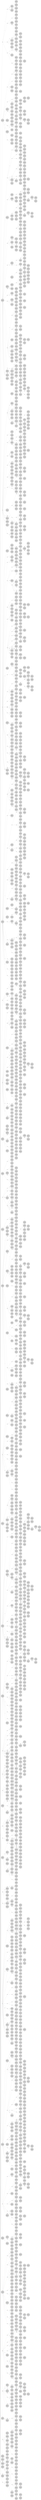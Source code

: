 digraph {
	rankdir = LR;
	ordering = out;
	edge [arrowsize=0.4,fontsize=10]
	node1F2C5B14 [label="",style=filled,fillcolor=lightgrey,shape=circle,width=.1,height=.1];
//------leaves------
	node36AAFF4B [label="[Ljava.lang.Object;@3b918f1",shape=point,style=filled,fillcolor=lightgrey,shape=circle,width=.07,height=.07]
	node32D7EC77 [label="[Ljava.lang.Object;@4f5ee5c2",shape=point,style=filled,fillcolor=lightgrey,shape=circle,width=.07,height=.07]
	node2EEF1BC5 [label="[Ljava.lang.Object;@655ae079",shape=point,style=filled,fillcolor=lightgrey,shape=circle,width=.07,height=.07]
	node68630CF1 [label="[Ljava.lang.Object;@50ab94ca",shape=point,style=filled,fillcolor=lightgrey,shape=circle,width=.07,height=.07]
	node64C9C29 [label="[Ljava.lang.Object;@34a7fdb1",shape=point,style=filled,fillcolor=lightgrey,shape=circle,width=.07,height=.07]
	node44537B50 [label="[Ljava.lang.Object;@4852aad4",shape=point,style=filled,fillcolor=lightgrey,shape=circle,width=.07,height=.07]
	node2A1DCA23 [label="[Ljava.lang.Object;@215cf0a4",shape=point,style=filled,fillcolor=lightgrey,shape=circle,width=.07,height=.07]
	node7E8A8624 [label="[Ljava.lang.Object;@23d3872b",shape=point,style=filled,fillcolor=lightgrey,shape=circle,width=.07,height=.07]
	node675B1DA0 [label="[Ljava.lang.Object;@2144083f",shape=point,style=filled,fillcolor=lightgrey,shape=circle,width=.07,height=.07]
	nodeBD51195 [label="[Ljava.lang.Object;@3480251b",shape=point,style=filled,fillcolor=lightgrey,shape=circle,width=.07,height=.07]
	nodeB099836 [label="[Ljava.lang.Object;@a0d7c98",shape=point,style=filled,fillcolor=lightgrey,shape=circle,width=.07,height=.07]
	node29F78DF5 [label="[Ljava.lang.Object;@1ceadd2d",shape=point,style=filled,fillcolor=lightgrey,shape=circle,width=.07,height=.07]
	node5BE52EAE [label="[Ljava.lang.Object;@3aed70f6",shape=point,style=filled,fillcolor=lightgrey,shape=circle,width=.07,height=.07]
	node2FE0DA7B [label="[Ljava.lang.Object;@6529691f",shape=point,style=filled,fillcolor=lightgrey,shape=circle,width=.07,height=.07]
	node17CBBB4A [label="[Ljava.lang.Object;@46700385",shape=point,style=filled,fillcolor=lightgrey,shape=circle,width=.07,height=.07]
	node6F6A3A32 [label="[Ljava.lang.Object;@41a5c751",shape=point,style=filled,fillcolor=lightgrey,shape=circle,width=.07,height=.07]
	nodeB7E25C4 [label="[Ljava.lang.Object;@4dd46305",shape=point,style=filled,fillcolor=lightgrey,shape=circle,width=.07,height=.07]
	node73516B27 [label="[Ljava.lang.Object;@1c21a553",shape=point,style=filled,fillcolor=lightgrey,shape=circle,width=.07,height=.07]
	node668BF316 [label="[Ljava.lang.Object;@8296889",shape=point,style=filled,fillcolor=lightgrey,shape=circle,width=.07,height=.07]
	node705922F8 [label="[Ljava.lang.Object;@61430a9d",shape=point,style=filled,fillcolor=lightgrey,shape=circle,width=.07,height=.07]
	node58E946E0 [label="[Ljava.lang.Object;@1b470054",shape=point,style=filled,fillcolor=lightgrey,shape=circle,width=.07,height=.07]
	node2230BF26 [label="[Ljava.lang.Object;@5bde5e1f",shape=point,style=filled,fillcolor=lightgrey,shape=circle,width=.07,height=.07]
	node4912CDC2 [label="[Ljava.lang.Object;@6af42114",shape=point,style=filled,fillcolor=lightgrey,shape=circle,width=.07,height=.07]
	node4D1A7AE3 [label="[Ljava.lang.Object;@649debf9",shape=point,style=filled,fillcolor=lightgrey,shape=circle,width=.07,height=.07]
	node3B3E4675 [label="[Ljava.lang.Object;@70892c87",shape=point,style=filled,fillcolor=lightgrey,shape=circle,width=.07,height=.07]
	node6E5A9D17 [label="[Ljava.lang.Object;@65136106",shape=point,style=filled,fillcolor=lightgrey,shape=circle,width=.07,height=.07]
	node2C578E3F [label="[Ljava.lang.Object;@15037226",shape=point,style=filled,fillcolor=lightgrey,shape=circle,width=.07,height=.07]
	node2F8BF7B4 [label="[Ljava.lang.Object;@516ea812",shape=point,style=filled,fillcolor=lightgrey,shape=circle,width=.07,height=.07]
	node41D8F276 [label="[Ljava.lang.Object;@4fc43a29",shape=point,style=filled,fillcolor=lightgrey,shape=circle,width=.07,height=.07]
	node3F025232 [label="[Ljava.lang.Object;@1b0853f8",shape=point,style=filled,fillcolor=lightgrey,shape=circle,width=.07,height=.07]
	node1D4549AD [label="[Ljava.lang.Object;@733e3d5e",shape=point,style=filled,fillcolor=lightgrey,shape=circle,width=.07,height=.07]
	node5E0072C9 [label="[Ljava.lang.Object;@74e7d62",shape=point,style=filled,fillcolor=lightgrey,shape=circle,width=.07,height=.07]
	node30F14407 [label="[Ljava.lang.Object;@32275b8a",shape=point,style=filled,fillcolor=lightgrey,shape=circle,width=.07,height=.07]
	node6FECF13D [label="[Ljava.lang.Object;@1bbd34cf",shape=point,style=filled,fillcolor=lightgrey,shape=circle,width=.07,height=.07]
	node21D68AC3 [label="[Ljava.lang.Object;@29257e78",shape=point,style=filled,fillcolor=lightgrey,shape=circle,width=.07,height=.07]
	node21480778 [label="[Ljava.lang.Object;@532154d2",shape=point,style=filled,fillcolor=lightgrey,shape=circle,width=.07,height=.07]
	node46344CE7 [label="[Ljava.lang.Object;@44e03ce7",shape=point,style=filled,fillcolor=lightgrey,shape=circle,width=.07,height=.07]
	node25F290C4 [label="[Ljava.lang.Object;@7c2cc76c",shape=point,style=filled,fillcolor=lightgrey,shape=circle,width=.07,height=.07]
	node181BFF7A [label="[Ljava.lang.Object;@5dd9ef9a",shape=point,style=filled,fillcolor=lightgrey,shape=circle,width=.07,height=.07]
	node6C9C2055 [label="[Ljava.lang.Object;@76119d0d",shape=point,style=filled,fillcolor=lightgrey,shape=circle,width=.07,height=.07]
	node31B64C9A [label="[Ljava.lang.Object;@2381c009",shape=point,style=filled,fillcolor=lightgrey,shape=circle,width=.07,height=.07]
	node2E92D2A4 [label="[Ljava.lang.Object;@5411cb8e",shape=point,style=filled,fillcolor=lightgrey,shape=circle,width=.07,height=.07]
	node57C09F0A [label="[Ljava.lang.Object;@7a6c8c73",shape=point,style=filled,fillcolor=lightgrey,shape=circle,width=.07,height=.07]
	node42536668 [label="[Ljava.lang.Object;@18448817",shape=point,style=filled,fillcolor=lightgrey,shape=circle,width=.07,height=.07]
	node4BAF6CDA [label="[Ljava.lang.Object;@553e7ec8",shape=point,style=filled,fillcolor=lightgrey,shape=circle,width=.07,height=.07]
	nodeC072221 [label="[Ljava.lang.Object;@30bf0786",shape=point,style=filled,fillcolor=lightgrey,shape=circle,width=.07,height=.07]
	node4674F7 [label="[Ljava.lang.Object;@26a88209",shape=point,style=filled,fillcolor=lightgrey,shape=circle,width=.07,height=.07]
	node130BBAD7 [label="[Ljava.lang.Object;@5b401c07",shape=point,style=filled,fillcolor=lightgrey,shape=circle,width=.07,height=.07]
	node68923A54 [label="[Ljava.lang.Object;@a484585",shape=point,style=filled,fillcolor=lightgrey,shape=circle,width=.07,height=.07]
	node445B9B19 [label="[Ljava.lang.Object;@1fa007b1",shape=point,style=filled,fillcolor=lightgrey,shape=circle,width=.07,height=.07]
	node6619CE8B [label="[Ljava.lang.Object;@2e35cba0",shape=point,style=filled,fillcolor=lightgrey,shape=circle,width=.07,height=.07]
	node36AE1E2C [label="[Ljava.lang.Object;@29ac0ac7",shape=point,style=filled,fillcolor=lightgrey,shape=circle,width=.07,height=.07]
	node169E4EF [label="[Ljava.lang.Object;@18147a9",shape=point,style=filled,fillcolor=lightgrey,shape=circle,width=.07,height=.07]
	node479876CB [label="[Ljava.lang.Object;@eaba6cd",shape=point,style=filled,fillcolor=lightgrey,shape=circle,width=.07,height=.07]
	node40AB756B [label="[Ljava.lang.Object;@4b9cced8",shape=point,style=filled,fillcolor=lightgrey,shape=circle,width=.07,height=.07]
	node4FB6D74E [label="[Ljava.lang.Object;@1c789dbb",shape=point,style=filled,fillcolor=lightgrey,shape=circle,width=.07,height=.07]
	node763A372 [label="[Ljava.lang.Object;@2aa45748",shape=point,style=filled,fillcolor=lightgrey,shape=circle,width=.07,height=.07]
	node53D1E9F5 [label="[Ljava.lang.Object;@b1c2371",shape=point,style=filled,fillcolor=lightgrey,shape=circle,width=.07,height=.07]
	node11FE7953 [label="[Ljava.lang.Object;@19687233",shape=point,style=filled,fillcolor=lightgrey,shape=circle,width=.07,height=.07]
	node45AABEAA [label="[Ljava.lang.Object;@2fc70ac5",shape=point,style=filled,fillcolor=lightgrey,shape=circle,width=.07,height=.07]
	node4D11CA8F [label="[Ljava.lang.Object;@1732d0f4",shape=point,style=filled,fillcolor=lightgrey,shape=circle,width=.07,height=.07]
	node7FD7356 [label="[Ljava.lang.Object;@10fbc04e",shape=point,style=filled,fillcolor=lightgrey,shape=circle,width=.07,height=.07]
	node537D256C [label="[Ljava.lang.Object;@52c9ea87",shape=point,style=filled,fillcolor=lightgrey,shape=circle,width=.07,height=.07]
	node3E42444B [label="[Ljava.lang.Object;@70f51a7d",shape=point,style=filled,fillcolor=lightgrey,shape=circle,width=.07,height=.07]
	node4A19174A [label="[Ljava.lang.Object;@5799515c",shape=point,style=filled,fillcolor=lightgrey,shape=circle,width=.07,height=.07]
	node7B5527F8 [label="[Ljava.lang.Object;@232bec1d",shape=point,style=filled,fillcolor=lightgrey,shape=circle,width=.07,height=.07]
	node210A1C75 [label="[Ljava.lang.Object;@3c84bab9",shape=point,style=filled,fillcolor=lightgrey,shape=circle,width=.07,height=.07]
	node6EBC2036 [label="[Ljava.lang.Object;@120b72f8",shape=point,style=filled,fillcolor=lightgrey,shape=circle,width=.07,height=.07]
	node63932D78 [label="[Ljava.lang.Object;@7a5b02c1",shape=point,style=filled,fillcolor=lightgrey,shape=circle,width=.07,height=.07]
	node75E9302C [label="[Ljava.lang.Object;@3c3c00db",shape=point,style=filled,fillcolor=lightgrey,shape=circle,width=.07,height=.07]
	node463E02C9 [label="[Ljava.lang.Object;@64514dc5",shape=point,style=filled,fillcolor=lightgrey,shape=circle,width=.07,height=.07]
	node58857933 [label="[Ljava.lang.Object;@4e38020",shape=point,style=filled,fillcolor=lightgrey,shape=circle,width=.07,height=.07]
	node327DF23F [label="[Ljava.lang.Object;@5cacaed0",shape=point,style=filled,fillcolor=lightgrey,shape=circle,width=.07,height=.07]
	node2F131897 [label="[Ljava.lang.Object;@37697fd5",shape=point,style=filled,fillcolor=lightgrey,shape=circle,width=.07,height=.07]
	node6A588F0D [label="[Ljava.lang.Object;@533b76b8",shape=point,style=filled,fillcolor=lightgrey,shape=circle,width=.07,height=.07]
	node645B1BE8 [label="[Ljava.lang.Object;@18305761",shape=point,style=filled,fillcolor=lightgrey,shape=circle,width=.07,height=.07]
	node36BE838D [label="[Ljava.lang.Object;@3e38bd54",shape=point,style=filled,fillcolor=lightgrey,shape=circle,width=.07,height=.07]
	node2006520 [label="[Ljava.lang.Object;@1891a15e",shape=point,style=filled,fillcolor=lightgrey,shape=circle,width=.07,height=.07]
	node5AF1FB2A [label="[Ljava.lang.Object;@21d83f3d",shape=point,style=filled,fillcolor=lightgrey,shape=circle,width=.07,height=.07]
	node20706743 [label="[Ljava.lang.Object;@35fea942",shape=point,style=filled,fillcolor=lightgrey,shape=circle,width=.07,height=.07]
	node60032C7C [label="[Ljava.lang.Object;@42c696",shape=point,style=filled,fillcolor=lightgrey,shape=circle,width=.07,height=.07]
	node23ABE3A2 [label="[Ljava.lang.Object;@63dfea2c",shape=point,style=filled,fillcolor=lightgrey,shape=circle,width=.07,height=.07]
	node1A465AE7 [label="[Ljava.lang.Object;@ca6594f",shape=point,style=filled,fillcolor=lightgrey,shape=circle,width=.07,height=.07]
	node706C0D8A [label="[Ljava.lang.Object;@6cfe1721",shape=point,style=filled,fillcolor=lightgrey,shape=circle,width=.07,height=.07]
	node4447F93B [label="[Ljava.lang.Object;@7a95acdd",shape=point,style=filled,fillcolor=lightgrey,shape=circle,width=.07,height=.07]
	node6A05FE58 [label="[Ljava.lang.Object;@765ebb26",shape=point,style=filled,fillcolor=lightgrey,shape=circle,width=.07,height=.07]
	nodeD2B0AF7 [label="[Ljava.lang.Object;@5a0fbccb",shape=point,style=filled,fillcolor=lightgrey,shape=circle,width=.07,height=.07]
	node1F3D6EEC [label="[Ljava.lang.Object;@1cb961a6",shape=point,style=filled,fillcolor=lightgrey,shape=circle,width=.07,height=.07]
	node4990AC74 [label="[Ljava.lang.Object;@6edea869",shape=point,style=filled,fillcolor=lightgrey,shape=circle,width=.07,height=.07]
	node1A60F150 [label="[Ljava.lang.Object;@4d0317eb",shape=point,style=filled,fillcolor=lightgrey,shape=circle,width=.07,height=.07]
	node13CF133 [label="[Ljava.lang.Object;@1aba8c9d",shape=point,style=filled,fillcolor=lightgrey,shape=circle,width=.07,height=.07]
	node74D14EB [label="[Ljava.lang.Object;@5224e7a6",shape=point,style=filled,fillcolor=lightgrey,shape=circle,width=.07,height=.07]
	node347721B8 [label="[Ljava.lang.Object;@7a679dcf",shape=point,style=filled,fillcolor=lightgrey,shape=circle,width=.07,height=.07]
	node15E22424 [label="[Ljava.lang.Object;@600ef8e9",shape=point,style=filled,fillcolor=lightgrey,shape=circle,width=.07,height=.07]
	node6DF96FB1 [label="[Ljava.lang.Object;@2bb61e24",shape=point,style=filled,fillcolor=lightgrey,shape=circle,width=.07,height=.07]
	node2FF1DC72 [label="[Ljava.lang.Object;@382fb0d5",shape=point,style=filled,fillcolor=lightgrey,shape=circle,width=.07,height=.07]
	node1E8DC486 [label="[Ljava.lang.Object;@551ae4d",shape=point,style=filled,fillcolor=lightgrey,shape=circle,width=.07,height=.07]
	node2462F0D9 [label="[Ljava.lang.Object;@610e4598",shape=point,style=filled,fillcolor=lightgrey,shape=circle,width=.07,height=.07]
	node115704CB [label="[Ljava.lang.Object;@19fce36a",shape=point,style=filled,fillcolor=lightgrey,shape=circle,width=.07,height=.07]
	node2A2B2CB4 [label="[Ljava.lang.Object;@399a9eec",shape=point,style=filled,fillcolor=lightgrey,shape=circle,width=.07,height=.07]
	node1042B448 [label="[Ljava.lang.Object;@6edbf299",shape=point,style=filled,fillcolor=lightgrey,shape=circle,width=.07,height=.07]
	node1D662D7A [label="[Ljava.lang.Object;@70e6bdc4",shape=point,style=filled,fillcolor=lightgrey,shape=circle,width=.07,height=.07]
	node7583B764 [label="[Ljava.lang.Object;@44fdcc77",shape=point,style=filled,fillcolor=lightgrey,shape=circle,width=.07,height=.07]
	node68DC346F [label="[Ljava.lang.Object;@2d11ac2d",shape=point,style=filled,fillcolor=lightgrey,shape=circle,width=.07,height=.07]
	node4541167C [label="[Ljava.lang.Object;@6f75e4d7",shape=point,style=filled,fillcolor=lightgrey,shape=circle,width=.07,height=.07]
	node6683DA1A [label="[Ljava.lang.Object;@46d37223",shape=point,style=filled,fillcolor=lightgrey,shape=circle,width=.07,height=.07]
	nodeBEC6E73 [label="[Ljava.lang.Object;@4b7f6085",shape=point,style=filled,fillcolor=lightgrey,shape=circle,width=.07,height=.07]
	node33D420FA [label="[Ljava.lang.Object;@6ecb0ec9",shape=point,style=filled,fillcolor=lightgrey,shape=circle,width=.07,height=.07]
	node63C6A95 [label="[Ljava.lang.Object;@3677599f",shape=point,style=filled,fillcolor=lightgrey,shape=circle,width=.07,height=.07]
	node24367C5B [label="[Ljava.lang.Object;@12bd9352",shape=point,style=filled,fillcolor=lightgrey,shape=circle,width=.07,height=.07]
	node77302B52 [label="[Ljava.lang.Object;@7b073f8a",shape=point,style=filled,fillcolor=lightgrey,shape=circle,width=.07,height=.07]
	node6CC45015 [label="[Ljava.lang.Object;@129d69dc",shape=point,style=filled,fillcolor=lightgrey,shape=circle,width=.07,height=.07]
	node6401AA66 [label="[Ljava.lang.Object;@26383203",shape=point,style=filled,fillcolor=lightgrey,shape=circle,width=.07,height=.07]
	node68B29A29 [label="[Ljava.lang.Object;@1118cd6a",shape=point,style=filled,fillcolor=lightgrey,shape=circle,width=.07,height=.07]
	node782307B5 [label="[Ljava.lang.Object;@1fec8a98",shape=point,style=filled,fillcolor=lightgrey,shape=circle,width=.07,height=.07]
	node6373389E [label="[Ljava.lang.Object;@34d7ca07",shape=point,style=filled,fillcolor=lightgrey,shape=circle,width=.07,height=.07]
	node54A97D87 [label="[Ljava.lang.Object;@2f6a85c0",shape=point,style=filled,fillcolor=lightgrey,shape=circle,width=.07,height=.07]
	node55A7FF7B [label="[Ljava.lang.Object;@5faa803a",shape=point,style=filled,fillcolor=lightgrey,shape=circle,width=.07,height=.07]
	node40F09B0D [label="[Ljava.lang.Object;@3bcf4256",shape=point,style=filled,fillcolor=lightgrey,shape=circle,width=.07,height=.07]
	node51F92E73 [label="[Ljava.lang.Object;@5ad9cf26",shape=point,style=filled,fillcolor=lightgrey,shape=circle,width=.07,height=.07]
	node1EB51F83 [label="[Ljava.lang.Object;@5fa933f1",shape=point,style=filled,fillcolor=lightgrey,shape=circle,width=.07,height=.07]
	node473B14C1 [label="[Ljava.lang.Object;@530f53ff",shape=point,style=filled,fillcolor=lightgrey,shape=circle,width=.07,height=.07]
	node65F0171A [label="[Ljava.lang.Object;@735086ee",shape=point,style=filled,fillcolor=lightgrey,shape=circle,width=.07,height=.07]
	node6CD20959 [label="[Ljava.lang.Object;@456b3f97",shape=point,style=filled,fillcolor=lightgrey,shape=circle,width=.07,height=.07]
	node2046B8E7 [label="[Ljava.lang.Object;@57d62df7",shape=point,style=filled,fillcolor=lightgrey,shape=circle,width=.07,height=.07]
	node2BB26E95 [label="[Ljava.lang.Object;@37397bf3",shape=point,style=filled,fillcolor=lightgrey,shape=circle,width=.07,height=.07]
	node22AD7C73 [label="[Ljava.lang.Object;@44725444",shape=point,style=filled,fillcolor=lightgrey,shape=circle,width=.07,height=.07]
	node7C0C5C99 [label="[Ljava.lang.Object;@164608",shape=point,style=filled,fillcolor=lightgrey,shape=circle,width=.07,height=.07]
	node4911EC9D [label="[Ljava.lang.Object;@1f17418f",shape=point,style=filled,fillcolor=lightgrey,shape=circle,width=.07,height=.07]
	node1612E60 [label="[Ljava.lang.Object;@33f50e42",shape=point,style=filled,fillcolor=lightgrey,shape=circle,width=.07,height=.07]
	node754669A5 [label="[Ljava.lang.Object;@507845bb",shape=point,style=filled,fillcolor=lightgrey,shape=circle,width=.07,height=.07]
	node586273FA [label="[Ljava.lang.Object;@43fee1aa",shape=point,style=filled,fillcolor=lightgrey,shape=circle,width=.07,height=.07]
	node5B3A331 [label="[Ljava.lang.Object;@17746ba1",shape=point,style=filled,fillcolor=lightgrey,shape=circle,width=.07,height=.07]
	node5CC22716 [label="[Ljava.lang.Object;@68857e95",shape=point,style=filled,fillcolor=lightgrey,shape=circle,width=.07,height=.07]
	node70B7F29F [label="[Ljava.lang.Object;@44aaa64b",shape=point,style=filled,fillcolor=lightgrey,shape=circle,width=.07,height=.07]
	node99DD35F [label="[Ljava.lang.Object;@4aaf752f",shape=point,style=filled,fillcolor=lightgrey,shape=circle,width=.07,height=.07]
	node5C355EF [label="[Ljava.lang.Object;@14ca33e2",shape=point,style=filled,fillcolor=lightgrey,shape=circle,width=.07,height=.07]
	node732A0D0F [label="[Ljava.lang.Object;@421d0848",shape=point,style=filled,fillcolor=lightgrey,shape=circle,width=.07,height=.07]
	node5D6E41C9 [label="[Ljava.lang.Object;@18fe3ca5",shape=point,style=filled,fillcolor=lightgrey,shape=circle,width=.07,height=.07]
	node3B9F18C0 [label="[Ljava.lang.Object;@116a18b3",shape=point,style=filled,fillcolor=lightgrey,shape=circle,width=.07,height=.07]
	node3E25735E [label="[Ljava.lang.Object;@57577b2b",shape=point,style=filled,fillcolor=lightgrey,shape=circle,width=.07,height=.07]
	node144D3019 [label="[Ljava.lang.Object;@55a31da3",shape=point,style=filled,fillcolor=lightgrey,shape=circle,width=.07,height=.07]
	node40092BCA [label="[Ljava.lang.Object;@2c6b8ec3",shape=point,style=filled,fillcolor=lightgrey,shape=circle,width=.07,height=.07]
	node51DBAEAF [label="[Ljava.lang.Object;@1cd8ff32",shape=point,style=filled,fillcolor=lightgrey,shape=circle,width=.07,height=.07]
	node1586C018 [label="[Ljava.lang.Object;@656b59fd",shape=point,style=filled,fillcolor=lightgrey,shape=circle,width=.07,height=.07]
	node69C92D29 [label="[Ljava.lang.Object;@32b36e4d",shape=point,style=filled,fillcolor=lightgrey,shape=circle,width=.07,height=.07]
	node1196EE03 [label="[Ljava.lang.Object;@2e0de97d",shape=point,style=filled,fillcolor=lightgrey,shape=circle,width=.07,height=.07]
	nodeE8D39F0 [label="[Ljava.lang.Object;@27e5ef6a",shape=point,style=filled,fillcolor=lightgrey,shape=circle,width=.07,height=.07]
	node125FB63 [label="[Ljava.lang.Object;@40a2bc3b",shape=point,style=filled,fillcolor=lightgrey,shape=circle,width=.07,height=.07]
	node27075F66 [label="[Ljava.lang.Object;@2f917a53",shape=point,style=filled,fillcolor=lightgrey,shape=circle,width=.07,height=.07]
	node1416221 [label="[Ljava.lang.Object;@54d74556",shape=point,style=filled,fillcolor=lightgrey,shape=circle,width=.07,height=.07]
	node4936CCC5 [label="[Ljava.lang.Object;@6dd17452",shape=point,style=filled,fillcolor=lightgrey,shape=circle,width=.07,height=.07]
	node678B43A3 [label="[Ljava.lang.Object;@91847f1",shape=point,style=filled,fillcolor=lightgrey,shape=circle,width=.07,height=.07]
	node7637F2F3 [label="[Ljava.lang.Object;@10a26b83",shape=point,style=filled,fillcolor=lightgrey,shape=circle,width=.07,height=.07]
	node2D09B46F [label="[Ljava.lang.Object;@66e549f0",shape=point,style=filled,fillcolor=lightgrey,shape=circle,width=.07,height=.07]
	node2F8C8FB5 [label="[Ljava.lang.Object;@2cf117b4",shape=point,style=filled,fillcolor=lightgrey,shape=circle,width=.07,height=.07]
	node4CBB7489 [label="[Ljava.lang.Object;@5d0e27",shape=point,style=filled,fillcolor=lightgrey,shape=circle,width=.07,height=.07]
	node4B67C8BE [label="[Ljava.lang.Object;@6f8f3ad1",shape=point,style=filled,fillcolor=lightgrey,shape=circle,width=.07,height=.07]
	node78870495 [label="[Ljava.lang.Object;@10c30194",shape=point,style=filled,fillcolor=lightgrey,shape=circle,width=.07,height=.07]
	node6594090A [label="[Ljava.lang.Object;@735bfedb",shape=point,style=filled,fillcolor=lightgrey,shape=circle,width=.07,height=.07]
	node3338FF89 [label="[Ljava.lang.Object;@3b7f87db",shape=point,style=filled,fillcolor=lightgrey,shape=circle,width=.07,height=.07]
	node7EE605E7 [label="[Ljava.lang.Object;@52e781c6",shape=point,style=filled,fillcolor=lightgrey,shape=circle,width=.07,height=.07]
	node2657E8A4 [label="[Ljava.lang.Object;@61d1e2ea",shape=point,style=filled,fillcolor=lightgrey,shape=circle,width=.07,height=.07]
	node2F561A0A [label="[Ljava.lang.Object;@41514797",shape=point,style=filled,fillcolor=lightgrey,shape=circle,width=.07,height=.07]
	node585A85D1 [label="[Ljava.lang.Object;@3672ea82",shape=point,style=filled,fillcolor=lightgrey,shape=circle,width=.07,height=.07]
	node296B200C [label="[Ljava.lang.Object;@624da749",shape=point,style=filled,fillcolor=lightgrey,shape=circle,width=.07,height=.07]
	node6E35C2DC [label="[Ljava.lang.Object;@4fb20362",shape=point,style=filled,fillcolor=lightgrey,shape=circle,width=.07,height=.07]
	node3F2921D8 [label="[Ljava.lang.Object;@30d1ae9b",shape=point,style=filled,fillcolor=lightgrey,shape=circle,width=.07,height=.07]
	node70B2A97F [label="[Ljava.lang.Object;@2fc41d18",shape=point,style=filled,fillcolor=lightgrey,shape=circle,width=.07,height=.07]
	node5915CED9 [label="[Ljava.lang.Object;@640d1616",shape=point,style=filled,fillcolor=lightgrey,shape=circle,width=.07,height=.07]
	node111A2B9 [label="[Ljava.lang.Object;@eb2535e",shape=point,style=filled,fillcolor=lightgrey,shape=circle,width=.07,height=.07]
	node79262757 [label="[Ljava.lang.Object;@751733c3",shape=point,style=filled,fillcolor=lightgrey,shape=circle,width=.07,height=.07]
	node799F43B2 [label="[Ljava.lang.Object;@65abc77c",shape=point,style=filled,fillcolor=lightgrey,shape=circle,width=.07,height=.07]
	node2DFF4801 [label="[Ljava.lang.Object;@613aef56",shape=point,style=filled,fillcolor=lightgrey,shape=circle,width=.07,height=.07]
	node623BB210 [label="[Ljava.lang.Object;@5990190c",shape=point,style=filled,fillcolor=lightgrey,shape=circle,width=.07,height=.07]
	nodeEF8FD7F [label="[Ljava.lang.Object;@380ee3a9",shape=point,style=filled,fillcolor=lightgrey,shape=circle,width=.07,height=.07]
	node79A6D8A [label="[Ljava.lang.Object;@5e9b5c0c",shape=point,style=filled,fillcolor=lightgrey,shape=circle,width=.07,height=.07]
	node174151A5 [label="[Ljava.lang.Object;@589deb4f",shape=point,style=filled,fillcolor=lightgrey,shape=circle,width=.07,height=.07]
	nodeC3F3BEB [label="[Ljava.lang.Object;@8406d5c",shape=point,style=filled,fillcolor=lightgrey,shape=circle,width=.07,height=.07]
	node1591C988 [label="[Ljava.lang.Object;@22618fe6",shape=point,style=filled,fillcolor=lightgrey,shape=circle,width=.07,height=.07]
	node57F41822 [label="[Ljava.lang.Object;@5c55a50d",shape=point,style=filled,fillcolor=lightgrey,shape=circle,width=.07,height=.07]
	node4793FA86 [label="[Ljava.lang.Object;@6923532d",shape=point,style=filled,fillcolor=lightgrey,shape=circle,width=.07,height=.07]
	node1E617323 [label="[Ljava.lang.Object;@6fedd02f",shape=point,style=filled,fillcolor=lightgrey,shape=circle,width=.07,height=.07]
	node3772509E [label="[Ljava.lang.Object;@443bc766",shape=point,style=filled,fillcolor=lightgrey,shape=circle,width=.07,height=.07]
	node51565CA9 [label="[Ljava.lang.Object;@503b8204",shape=point,style=filled,fillcolor=lightgrey,shape=circle,width=.07,height=.07]
	node75E8CE3D [label="[Ljava.lang.Object;@6f722711",shape=point,style=filled,fillcolor=lightgrey,shape=circle,width=.07,height=.07]
	nodeCA28D42 [label="[Ljava.lang.Object;@850570",shape=point,style=filled,fillcolor=lightgrey,shape=circle,width=.07,height=.07]
	node33AFBA7B [label="[Ljava.lang.Object;@4d1b49b0",shape=point,style=filled,fillcolor=lightgrey,shape=circle,width=.07,height=.07]
	node55CB15CC [label="[Ljava.lang.Object;@7d4d3480",shape=point,style=filled,fillcolor=lightgrey,shape=circle,width=.07,height=.07]
	node33FF2530 [label="[Ljava.lang.Object;@243eac36",shape=point,style=filled,fillcolor=lightgrey,shape=circle,width=.07,height=.07]
	node2956B808 [label="[Ljava.lang.Object;@3dab6096",shape=point,style=filled,fillcolor=lightgrey,shape=circle,width=.07,height=.07]
	node773714B6 [label="[Ljava.lang.Object;@26b9597a",shape=point,style=filled,fillcolor=lightgrey,shape=circle,width=.07,height=.07]
	node3AB3235D [label="[Ljava.lang.Object;@5c7a5b4d",shape=point,style=filled,fillcolor=lightgrey,shape=circle,width=.07,height=.07]
	node132766D0 [label="[Ljava.lang.Object;@7f398f47",shape=point,style=filled,fillcolor=lightgrey,shape=circle,width=.07,height=.07]
	node5C33F236 [label="[Ljava.lang.Object;@521d6ace",shape=point,style=filled,fillcolor=lightgrey,shape=circle,width=.07,height=.07]
	node7AA487BB [label="[Ljava.lang.Object;@49d47c1f",shape=point,style=filled,fillcolor=lightgrey,shape=circle,width=.07,height=.07]
	nodeAB59551 [label="[Ljava.lang.Object;@33c7d5d3",shape=point,style=filled,fillcolor=lightgrey,shape=circle,width=.07,height=.07]
	node6D00054F [label="[Ljava.lang.Object;@7dea874",shape=point,style=filled,fillcolor=lightgrey,shape=circle,width=.07,height=.07]
	node21E7AAC3 [label="[Ljava.lang.Object;@2c038a61",shape=point,style=filled,fillcolor=lightgrey,shape=circle,width=.07,height=.07]
	node41C4C8D3 [label="[Ljava.lang.Object;@33ab5597",shape=point,style=filled,fillcolor=lightgrey,shape=circle,width=.07,height=.07]
	node2F064093 [label="[Ljava.lang.Object;@1fe68790",shape=point,style=filled,fillcolor=lightgrey,shape=circle,width=.07,height=.07]
	node780356EF [label="[Ljava.lang.Object;@11edb395",shape=point,style=filled,fillcolor=lightgrey,shape=circle,width=.07,height=.07]
	nodeC727BE3 [label="[Ljava.lang.Object;@2783a7fa",shape=point,style=filled,fillcolor=lightgrey,shape=circle,width=.07,height=.07]
	node455539CB [label="[Ljava.lang.Object;@39d85bef",shape=point,style=filled,fillcolor=lightgrey,shape=circle,width=.07,height=.07]
	node26EA8254 [label="[Ljava.lang.Object;@1c6c4d04",shape=point,style=filled,fillcolor=lightgrey,shape=circle,width=.07,height=.07]
	node701BB423 [label="[Ljava.lang.Object;@b678eec",shape=point,style=filled,fillcolor=lightgrey,shape=circle,width=.07,height=.07]
	node79ED45F6 [label="[Ljava.lang.Object;@79733a2",shape=point,style=filled,fillcolor=lightgrey,shape=circle,width=.07,height=.07]
	node2A0035DF [label="[Ljava.lang.Object;@1da7de9d",shape=point,style=filled,fillcolor=lightgrey,shape=circle,width=.07,height=.07]
	nodeEF6EA2A [label="[Ljava.lang.Object;@30c2d275",shape=point,style=filled,fillcolor=lightgrey,shape=circle,width=.07,height=.07]
	node1BC7A77F [label="[Ljava.lang.Object;@38b7c1ac",shape=point,style=filled,fillcolor=lightgrey,shape=circle,width=.07,height=.07]
	node129DB2A [label="[Ljava.lang.Object;@27def000",shape=point,style=filled,fillcolor=lightgrey,shape=circle,width=.07,height=.07]
	node10447DB [label="[Ljava.lang.Object;@7384cf6",shape=point,style=filled,fillcolor=lightgrey,shape=circle,width=.07,height=.07]
	node488737B0 [label="[Ljava.lang.Object;@18899050",shape=point,style=filled,fillcolor=lightgrey,shape=circle,width=.07,height=.07]
	node3B103605 [label="[Ljava.lang.Object;@7e8a826d",shape=point,style=filled,fillcolor=lightgrey,shape=circle,width=.07,height=.07]
	nodeFC100BB [label="[Ljava.lang.Object;@5b9e1a03",shape=point,style=filled,fillcolor=lightgrey,shape=circle,width=.07,height=.07]
	node6104AF6B [label="[Ljava.lang.Object;@4bb7d0cc",shape=point,style=filled,fillcolor=lightgrey,shape=circle,width=.07,height=.07]
	node4C74C5D9 [label="[Ljava.lang.Object;@67918056",shape=point,style=filled,fillcolor=lightgrey,shape=circle,width=.07,height=.07]
	node23AA1438 [label="[Ljava.lang.Object;@566e8131",shape=point,style=filled,fillcolor=lightgrey,shape=circle,width=.07,height=.07]
	node3CDEDC28 [label="[Ljava.lang.Object;@572668d5",shape=point,style=filled,fillcolor=lightgrey,shape=circle,width=.07,height=.07]
	node24DEADDD [label="[Ljava.lang.Object;@69bc77e",shape=point,style=filled,fillcolor=lightgrey,shape=circle,width=.07,height=.07]
	node4CEE6419 [label="[Ljava.lang.Object;@286acd91",shape=point,style=filled,fillcolor=lightgrey,shape=circle,width=.07,height=.07]
	node790B2D04 [label="[Ljava.lang.Object;@2173b56c",shape=point,style=filled,fillcolor=lightgrey,shape=circle,width=.07,height=.07]
	node1E82C3F7 [label="[Ljava.lang.Object;@607a93f3",shape=point,style=filled,fillcolor=lightgrey,shape=circle,width=.07,height=.07]
	node4039F1F5 [label="[Ljava.lang.Object;@7cddf44b",shape=point,style=filled,fillcolor=lightgrey,shape=circle,width=.07,height=.07]
	node74C81D5C [label="[Ljava.lang.Object;@4099ed3d",shape=point,style=filled,fillcolor=lightgrey,shape=circle,width=.07,height=.07]
	node4FA00A82 [label="[Ljava.lang.Object;@5c4cc091",shape=point,style=filled,fillcolor=lightgrey,shape=circle,width=.07,height=.07]
	node68DA14B9 [label="[Ljava.lang.Object;@67a5fc9a",shape=point,style=filled,fillcolor=lightgrey,shape=circle,width=.07,height=.07]
	node289E1EF6 [label="[Ljava.lang.Object;@12ec0b3c",shape=point,style=filled,fillcolor=lightgrey,shape=circle,width=.07,height=.07]
	node2AABBA04 [label="[Ljava.lang.Object;@62a2c2e7",shape=point,style=filled,fillcolor=lightgrey,shape=circle,width=.07,height=.07]
	node3A9319EB [label="[Ljava.lang.Object;@48d4506e",shape=point,style=filled,fillcolor=lightgrey,shape=circle,width=.07,height=.07]
	node3F58B8EA [label="[Ljava.lang.Object;@4b19e01c",shape=point,style=filled,fillcolor=lightgrey,shape=circle,width=.07,height=.07]
	node6967F4D5 [label="[Ljava.lang.Object;@3da8eb7",shape=point,style=filled,fillcolor=lightgrey,shape=circle,width=.07,height=.07]
	node793FE9CE [label="[Ljava.lang.Object;@7da2eff5",shape=point,style=filled,fillcolor=lightgrey,shape=circle,width=.07,height=.07]
	node2B357DC8 [label="[Ljava.lang.Object;@7ccde12f",shape=point,style=filled,fillcolor=lightgrey,shape=circle,width=.07,height=.07]
	node7ABA06E1 [label="[Ljava.lang.Object;@100d9304",shape=point,style=filled,fillcolor=lightgrey,shape=circle,width=.07,height=.07]
	node105677F0 [label="[Ljava.lang.Object;@381384c",shape=point,style=filled,fillcolor=lightgrey,shape=circle,width=.07,height=.07]
	node29A6ABD3 [label="[Ljava.lang.Object;@554f8850",shape=point,style=filled,fillcolor=lightgrey,shape=circle,width=.07,height=.07]
	node76859CFE [label="[Ljava.lang.Object;@7c4c893a",shape=point,style=filled,fillcolor=lightgrey,shape=circle,width=.07,height=.07]
	node60A85D53 [label="[Ljava.lang.Object;@498c441e",shape=point,style=filled,fillcolor=lightgrey,shape=circle,width=.07,height=.07]
	node13B453BD [label="[Ljava.lang.Object;@b291da8",shape=point,style=filled,fillcolor=lightgrey,shape=circle,width=.07,height=.07]
	node29C99B5B [label="[Ljava.lang.Object;@2ce96c8",shape=point,style=filled,fillcolor=lightgrey,shape=circle,width=.07,height=.07]
	node33D60497 [label="[Ljava.lang.Object;@70519b18",shape=point,style=filled,fillcolor=lightgrey,shape=circle,width=.07,height=.07]
	node15A7C50A [label="[Ljava.lang.Object;@63a979a0",shape=point,style=filled,fillcolor=lightgrey,shape=circle,width=.07,height=.07]
	node60D82BFE [label="[Ljava.lang.Object;@1cadf5a6",shape=point,style=filled,fillcolor=lightgrey,shape=circle,width=.07,height=.07]
	node3789FCAC [label="[Ljava.lang.Object;@1f45e784",shape=point,style=filled,fillcolor=lightgrey,shape=circle,width=.07,height=.07]
	node3E63A849 [label="[Ljava.lang.Object;@4d906ae6",shape=point,style=filled,fillcolor=lightgrey,shape=circle,width=.07,height=.07]
	node35848364 [label="[Ljava.lang.Object;@54d2b97",shape=point,style=filled,fillcolor=lightgrey,shape=circle,width=.07,height=.07]
	node264FEA97 [label="[Ljava.lang.Object;@68c673e2",shape=point,style=filled,fillcolor=lightgrey,shape=circle,width=.07,height=.07]
	node79C8423D [label="[Ljava.lang.Object;@15b5df00",shape=point,style=filled,fillcolor=lightgrey,shape=circle,width=.07,height=.07]
	node4CF78473 [label="[Ljava.lang.Object;@17f5a76c",shape=point,style=filled,fillcolor=lightgrey,shape=circle,width=.07,height=.07]
	node2C97C605 [label="[Ljava.lang.Object;@17e15148",shape=point,style=filled,fillcolor=lightgrey,shape=circle,width=.07,height=.07]
	node67459BDB [label="[Ljava.lang.Object;@5db19e98",shape=point,style=filled,fillcolor=lightgrey,shape=circle,width=.07,height=.07]
	node4F84DCC5 [label="[Ljava.lang.Object;@52f2bf6c",shape=point,style=filled,fillcolor=lightgrey,shape=circle,width=.07,height=.07]
	node19227DAA [label="[Ljava.lang.Object;@48b67548",shape=point,style=filled,fillcolor=lightgrey,shape=circle,width=.07,height=.07]
	node213DEA6F [label="[Ljava.lang.Object;@667328fb",shape=point,style=filled,fillcolor=lightgrey,shape=circle,width=.07,height=.07]
	node6C36D6B2 [label="[Ljava.lang.Object;@17d1f249",shape=point,style=filled,fillcolor=lightgrey,shape=circle,width=.07,height=.07]
	node59F11C4E [label="[Ljava.lang.Object;@26bac37b",shape=point,style=filled,fillcolor=lightgrey,shape=circle,width=.07,height=.07]
	node7CE31258 [label="[Ljava.lang.Object;@64b8e437",shape=point,style=filled,fillcolor=lightgrey,shape=circle,width=.07,height=.07]
	node35FA9782 [label="[Ljava.lang.Object;@452b2b5d",shape=point,style=filled,fillcolor=lightgrey,shape=circle,width=.07,height=.07]
	node213E8072 [label="[Ljava.lang.Object;@204413e",shape=point,style=filled,fillcolor=lightgrey,shape=circle,width=.07,height=.07]
	node63A3907B [label="[Ljava.lang.Object;@7fce2e91",shape=point,style=filled,fillcolor=lightgrey,shape=circle,width=.07,height=.07]
	node2A260C0A [label="[Ljava.lang.Object;@a8ba5c1",shape=point,style=filled,fillcolor=lightgrey,shape=circle,width=.07,height=.07]
	node75D4CCA3 [label="[Ljava.lang.Object;@7b60de2e",shape=point,style=filled,fillcolor=lightgrey,shape=circle,width=.07,height=.07]
	node61BCCB14 [label="[Ljava.lang.Object;@364edf4f",shape=point,style=filled,fillcolor=lightgrey,shape=circle,width=.07,height=.07]
	node652CACF1 [label="[Ljava.lang.Object;@18c09fd4",shape=point,style=filled,fillcolor=lightgrey,shape=circle,width=.07,height=.07]
	node1F2313B3 [label="[Ljava.lang.Object;@5f5703bf",shape=point,style=filled,fillcolor=lightgrey,shape=circle,width=.07,height=.07]
	node5F1C7780 [label="[Ljava.lang.Object;@433e6d88",shape=point,style=filled,fillcolor=lightgrey,shape=circle,width=.07,height=.07]
	node448740D7 [label="[Ljava.lang.Object;@23aae903",shape=point,style=filled,fillcolor=lightgrey,shape=circle,width=.07,height=.07]
	node1F362A81 [label="[Ljava.lang.Object;@2f5446c2",shape=point,style=filled,fillcolor=lightgrey,shape=circle,width=.07,height=.07]
	node512B2A07 [label="[Ljava.lang.Object;@253d33d0",shape=point,style=filled,fillcolor=lightgrey,shape=circle,width=.07,height=.07]
	nodeB7167D4 [label="[Ljava.lang.Object;@61e422e",shape=point,style=filled,fillcolor=lightgrey,shape=circle,width=.07,height=.07]
	nodeE6D3BF8 [label="[Ljava.lang.Object;@42823a56",shape=point,style=filled,fillcolor=lightgrey,shape=circle,width=.07,height=.07]
	node42CDAA15 [label="[Ljava.lang.Object;@36b68f50",shape=point,style=filled,fillcolor=lightgrey,shape=circle,width=.07,height=.07]
	node51E3D085 [label="[Ljava.lang.Object;@2600065",shape=point,style=filled,fillcolor=lightgrey,shape=circle,width=.07,height=.07]
	node2D528F3E [label="[Ljava.lang.Object;@2f9c49cb",shape=point,style=filled,fillcolor=lightgrey,shape=circle,width=.07,height=.07]
	node60B4D345 [label="[Ljava.lang.Object;@6255941e",shape=point,style=filled,fillcolor=lightgrey,shape=circle,width=.07,height=.07]
	node5BC7DC15 [label="[Ljava.lang.Object;@16d814b7",shape=point,style=filled,fillcolor=lightgrey,shape=circle,width=.07,height=.07]
	node5030D3D2 [label="[Ljava.lang.Object;@1e8b48ae",shape=point,style=filled,fillcolor=lightgrey,shape=circle,width=.07,height=.07]
	node7BC9181E [label="[Ljava.lang.Object;@2de2c67c",shape=point,style=filled,fillcolor=lightgrey,shape=circle,width=.07,height=.07]
	node7B9A2E51 [label="[Ljava.lang.Object;@3f10c7b4",shape=point,style=filled,fillcolor=lightgrey,shape=circle,width=.07,height=.07]
	nodeC2A31A0 [label="[Ljava.lang.Object;@37c0d77f",shape=point,style=filled,fillcolor=lightgrey,shape=circle,width=.07,height=.07]
	node1D028F70 [label="[Ljava.lang.Object;@2416d603",shape=point,style=filled,fillcolor=lightgrey,shape=circle,width=.07,height=.07]
	node796C5410 [label="[Ljava.lang.Object;@48a60f6d",shape=point,style=filled,fillcolor=lightgrey,shape=circle,width=.07,height=.07]
	node41566006 [label="[Ljava.lang.Object;@53e200e1",shape=point,style=filled,fillcolor=lightgrey,shape=circle,width=.07,height=.07]
	node48351259 [label="[Ljava.lang.Object;@3010a155",shape=point,style=filled,fillcolor=lightgrey,shape=circle,width=.07,height=.07]
	node42B4B101 [label="[Ljava.lang.Object;@11254be",shape=point,style=filled,fillcolor=lightgrey,shape=circle,width=.07,height=.07]
	node6155291F [label="[Ljava.lang.Object;@547a2669",shape=point,style=filled,fillcolor=lightgrey,shape=circle,width=.07,height=.07]
	node33A1B95E [label="[Ljava.lang.Object;@2085ac30",shape=point,style=filled,fillcolor=lightgrey,shape=circle,width=.07,height=.07]
	node68D074EE [label="[Ljava.lang.Object;@6d9c4ef3",shape=point,style=filled,fillcolor=lightgrey,shape=circle,width=.07,height=.07]
	node53C97157 [label="[Ljava.lang.Object;@5ea0a332",shape=point,style=filled,fillcolor=lightgrey,shape=circle,width=.07,height=.07]
	node35BCDB0C [label="[Ljava.lang.Object;@3a58e09e",shape=point,style=filled,fillcolor=lightgrey,shape=circle,width=.07,height=.07]
	node22836D4B [label="[Ljava.lang.Object;@7961f31a",shape=point,style=filled,fillcolor=lightgrey,shape=circle,width=.07,height=.07]
	node2AD63381 [label="[Ljava.lang.Object;@57777a55",shape=point,style=filled,fillcolor=lightgrey,shape=circle,width=.07,height=.07]
	node6E27BCC5 [label="[Ljava.lang.Object;@18286b38",shape=point,style=filled,fillcolor=lightgrey,shape=circle,width=.07,height=.07]
	node3F90987 [label="[Ljava.lang.Object;@6f307e7f",shape=point,style=filled,fillcolor=lightgrey,shape=circle,width=.07,height=.07]
	node3CA226C8 [label="[Ljava.lang.Object;@6708fbcf",shape=point,style=filled,fillcolor=lightgrey,shape=circle,width=.07,height=.07]
	node2C766398 [label="[Ljava.lang.Object;@405923ef",shape=point,style=filled,fillcolor=lightgrey,shape=circle,width=.07,height=.07]
	node6DE0C94A [label="[Ljava.lang.Object;@4d9681ba",shape=point,style=filled,fillcolor=lightgrey,shape=circle,width=.07,height=.07]
	node52634133 [label="[Ljava.lang.Object;@5b2c46cb",shape=point,style=filled,fillcolor=lightgrey,shape=circle,width=.07,height=.07]
	node306D6E7D [label="[Ljava.lang.Object;@490fa29b",shape=point,style=filled,fillcolor=lightgrey,shape=circle,width=.07,height=.07]
	node1AD0850 [label="[Ljava.lang.Object;@380e0cb0",shape=point,style=filled,fillcolor=lightgrey,shape=circle,width=.07,height=.07]
	node634B834A [label="[Ljava.lang.Object;@57e4fec2",shape=point,style=filled,fillcolor=lightgrey,shape=circle,width=.07,height=.07]
	node3E6293E6 [label="[Ljava.lang.Object;@76c17316",shape=point,style=filled,fillcolor=lightgrey,shape=circle,width=.07,height=.07]
	node492FEF57 [label="[Ljava.lang.Object;@394d1a5e",shape=point,style=filled,fillcolor=lightgrey,shape=circle,width=.07,height=.07]
	node139A4332 [label="[Ljava.lang.Object;@6e3edb94",shape=point,style=filled,fillcolor=lightgrey,shape=circle,width=.07,height=.07]
	node585DC453 [label="[Ljava.lang.Object;@993aaec",shape=point,style=filled,fillcolor=lightgrey,shape=circle,width=.07,height=.07]
	node48D1EB3F [label="[Ljava.lang.Object;@502b7bca",shape=point,style=filled,fillcolor=lightgrey,shape=circle,width=.07,height=.07]
	node666252C0 [label="[Ljava.lang.Object;@72b2502a",shape=point,style=filled,fillcolor=lightgrey,shape=circle,width=.07,height=.07]
	node35FDC550 [label="[Ljava.lang.Object;@3e030d0e",shape=point,style=filled,fillcolor=lightgrey,shape=circle,width=.07,height=.07]
	node4A83BC5C [label="[Ljava.lang.Object;@2a509626",shape=point,style=filled,fillcolor=lightgrey,shape=circle,width=.07,height=.07]
	node71DC0179 [label="[Ljava.lang.Object;@57111931",shape=point,style=filled,fillcolor=lightgrey,shape=circle,width=.07,height=.07]
	nodeA73ED3 [label="[Ljava.lang.Object;@2ee87947",shape=point,style=filled,fillcolor=lightgrey,shape=circle,width=.07,height=.07]
	node3FAE722A [label="[Ljava.lang.Object;@60293c7f",shape=point,style=filled,fillcolor=lightgrey,shape=circle,width=.07,height=.07]
	node5941C70F [label="[Ljava.lang.Object;@348eaf21",shape=point,style=filled,fillcolor=lightgrey,shape=circle,width=.07,height=.07]
	node78FDA4B8 [label="[Ljava.lang.Object;@511eb51c",shape=point,style=filled,fillcolor=lightgrey,shape=circle,width=.07,height=.07]
	node630698F [label="[Ljava.lang.Object;@470629cf",shape=point,style=filled,fillcolor=lightgrey,shape=circle,width=.07,height=.07]
	node52CB9DF3 [label="[Ljava.lang.Object;@765974e3",shape=point,style=filled,fillcolor=lightgrey,shape=circle,width=.07,height=.07]
	node732017B6 [label="[Ljava.lang.Object;@51e004c",shape=point,style=filled,fillcolor=lightgrey,shape=circle,width=.07,height=.07]
	nodeB342119 [label="[Ljava.lang.Object;@3677b2f0",shape=point,style=filled,fillcolor=lightgrey,shape=circle,width=.07,height=.07]
	node45999E2F [label="[Ljava.lang.Object;@3070fab0",shape=point,style=filled,fillcolor=lightgrey,shape=circle,width=.07,height=.07]
	node1AE6294E [label="[Ljava.lang.Object;@110de8d0",shape=point,style=filled,fillcolor=lightgrey,shape=circle,width=.07,height=.07]
	node186C7438 [label="[Ljava.lang.Object;@2f7eb8ff",shape=point,style=filled,fillcolor=lightgrey,shape=circle,width=.07,height=.07]
	node4794807 [label="[Ljava.lang.Object;@7acc7b30",shape=point,style=filled,fillcolor=lightgrey,shape=circle,width=.07,height=.07]
	node1FA0DE5 [label="[Ljava.lang.Object;@5b99e465",shape=point,style=filled,fillcolor=lightgrey,shape=circle,width=.07,height=.07]
	node15EEA661 [label="[Ljava.lang.Object;@ce24a17",shape=point,style=filled,fillcolor=lightgrey,shape=circle,width=.07,height=.07]
	node5D26FB4B [label="[Ljava.lang.Object;@49088646",shape=point,style=filled,fillcolor=lightgrey,shape=circle,width=.07,height=.07]
	node29B5ECA8 [label="[Ljava.lang.Object;@3719b97b",shape=point,style=filled,fillcolor=lightgrey,shape=circle,width=.07,height=.07]
	node5D8FF070 [label="[Ljava.lang.Object;@50386731",shape=point,style=filled,fillcolor=lightgrey,shape=circle,width=.07,height=.07]
	node56EE1132 [label="[Ljava.lang.Object;@2c46a8f5",shape=point,style=filled,fillcolor=lightgrey,shape=circle,width=.07,height=.07]
	nodeEE8D17D [label="[Ljava.lang.Object;@1d7a2e7e",shape=point,style=filled,fillcolor=lightgrey,shape=circle,width=.07,height=.07]
	node3B3BCB62 [label="[Ljava.lang.Object;@2223cdf0",shape=point,style=filled,fillcolor=lightgrey,shape=circle,width=.07,height=.07]
	node6A8893F0 [label="[Ljava.lang.Object;@264d5901",shape=point,style=filled,fillcolor=lightgrey,shape=circle,width=.07,height=.07]
	node43C8E671 [label="[Ljava.lang.Object;@7fb8ffb5",shape=point,style=filled,fillcolor=lightgrey,shape=circle,width=.07,height=.07]
	node5101E4A1 [label="[Ljava.lang.Object;@1dc83ad1",shape=point,style=filled,fillcolor=lightgrey,shape=circle,width=.07,height=.07]
	node19B7AC77 [label="[Ljava.lang.Object;@21caada3",shape=point,style=filled,fillcolor=lightgrey,shape=circle,width=.07,height=.07]
	node7FB071D7 [label="[Ljava.lang.Object;@23f2c242",shape=point,style=filled,fillcolor=lightgrey,shape=circle,width=.07,height=.07]
	node702165F [label="[Ljava.lang.Object;@735114a9",shape=point,style=filled,fillcolor=lightgrey,shape=circle,width=.07,height=.07]
	nodeF13EDDD [label="[Ljava.lang.Object;@3ac6deaf",shape=point,style=filled,fillcolor=lightgrey,shape=circle,width=.07,height=.07]
	node2DE18746 [label="[Ljava.lang.Object;@56ee3a0f",shape=point,style=filled,fillcolor=lightgrey,shape=circle,width=.07,height=.07]
	node4603480A [label="[Ljava.lang.Object;@4a3cc5c3",shape=point,style=filled,fillcolor=lightgrey,shape=circle,width=.07,height=.07]
	node6B46B075 [label="[Ljava.lang.Object;@4c5fc150",shape=point,style=filled,fillcolor=lightgrey,shape=circle,width=.07,height=.07]
	node10C093C9 [label="[Ljava.lang.Object;@3cfe4ecf",shape=point,style=filled,fillcolor=lightgrey,shape=circle,width=.07,height=.07]
	node6265843D [label="[Ljava.lang.Object;@50828c60",shape=point,style=filled,fillcolor=lightgrey,shape=circle,width=.07,height=.07]
	node44480362 [label="[Ljava.lang.Object;@a8ea512",shape=point,style=filled,fillcolor=lightgrey,shape=circle,width=.07,height=.07]
	node44049C12 [label="[Ljava.lang.Object;@a1f97e",shape=point,style=filled,fillcolor=lightgrey,shape=circle,width=.07,height=.07]
	node476B91B [label="[Ljava.lang.Object;@7b2f3ab2",shape=point,style=filled,fillcolor=lightgrey,shape=circle,width=.07,height=.07]
	node1BABDDC9 [label="[Ljava.lang.Object;@14cebdcb",shape=point,style=filled,fillcolor=lightgrey,shape=circle,width=.07,height=.07]
	node25416028 [label="[Ljava.lang.Object;@27b93498",shape=point,style=filled,fillcolor=lightgrey,shape=circle,width=.07,height=.07]
	node62B9E033 [label="[Ljava.lang.Object;@3f8294a",shape=point,style=filled,fillcolor=lightgrey,shape=circle,width=.07,height=.07]
	node2D96493D [label="[Ljava.lang.Object;@4365a5e3",shape=point,style=filled,fillcolor=lightgrey,shape=circle,width=.07,height=.07]
	node6E707DC4 [label="[Ljava.lang.Object;@2c00bb39",shape=point,style=filled,fillcolor=lightgrey,shape=circle,width=.07,height=.07]
	node3340D025 [label="[Ljava.lang.Object;@5de42113",shape=point,style=filled,fillcolor=lightgrey,shape=circle,width=.07,height=.07]
	node3097F936 [label="[Ljava.lang.Object;@19e7556e",shape=point,style=filled,fillcolor=lightgrey,shape=circle,width=.07,height=.07]
	node2C137F8F [label="[Ljava.lang.Object;@50033fa7",shape=point,style=filled,fillcolor=lightgrey,shape=circle,width=.07,height=.07]
	node5FD222D8 [label="[Ljava.lang.Object;@7c3d5069",shape=point,style=filled,fillcolor=lightgrey,shape=circle,width=.07,height=.07]
	node4BE5B766 [label="[Ljava.lang.Object;@25247ba",shape=point,style=filled,fillcolor=lightgrey,shape=circle,width=.07,height=.07]
	node4CD861CA [label="[Ljava.lang.Object;@5af0ce20",shape=point,style=filled,fillcolor=lightgrey,shape=circle,width=.07,height=.07]
	node3CC80C9F [label="[Ljava.lang.Object;@2c37e32b",shape=point,style=filled,fillcolor=lightgrey,shape=circle,width=.07,height=.07]
	node236E0156 [label="[Ljava.lang.Object;@7fb35ad5",shape=point,style=filled,fillcolor=lightgrey,shape=circle,width=.07,height=.07]
	node3E31D48 [label="[Ljava.lang.Object;@105e88a4",shape=point,style=filled,fillcolor=lightgrey,shape=circle,width=.07,height=.07]
	node43E94F48 [label="[Ljava.lang.Object;@26e9d012",shape=point,style=filled,fillcolor=lightgrey,shape=circle,width=.07,height=.07]
	node3DFB80DA [label="[Ljava.lang.Object;@59843469",shape=point,style=filled,fillcolor=lightgrey,shape=circle,width=.07,height=.07]
	node501EA31E [label="[Ljava.lang.Object;@381f804f",shape=point,style=filled,fillcolor=lightgrey,shape=circle,width=.07,height=.07]
	node59032AC6 [label="[Ljava.lang.Object;@215c6af3",shape=point,style=filled,fillcolor=lightgrey,shape=circle,width=.07,height=.07]
	node4FF2B95 [label="[Ljava.lang.Object;@4026cebd",shape=point,style=filled,fillcolor=lightgrey,shape=circle,width=.07,height=.07]
	nodeB39965 [label="[Ljava.lang.Object;@42fa6072",shape=point,style=filled,fillcolor=lightgrey,shape=circle,width=.07,height=.07]
	node3FA4483B [label="[Ljava.lang.Object;@49012a54",shape=point,style=filled,fillcolor=lightgrey,shape=circle,width=.07,height=.07]
	node55E5EAA0 [label="[Ljava.lang.Object;@448df99e",shape=point,style=filled,fillcolor=lightgrey,shape=circle,width=.07,height=.07]
	node59F584A4 [label="[Ljava.lang.Object;@19e64644",shape=point,style=filled,fillcolor=lightgrey,shape=circle,width=.07,height=.07]
	node63AC0F32 [label="[Ljava.lang.Object;@48c64bd0",shape=point,style=filled,fillcolor=lightgrey,shape=circle,width=.07,height=.07]
	node3D6336C8 [label="[Ljava.lang.Object;@161c8346",shape=point,style=filled,fillcolor=lightgrey,shape=circle,width=.07,height=.07]
	node15CADB28 [label="[Ljava.lang.Object;@6f289a8a",shape=point,style=filled,fillcolor=lightgrey,shape=circle,width=.07,height=.07]
	node4BD924D1 [label="[Ljava.lang.Object;@39ad885f",shape=point,style=filled,fillcolor=lightgrey,shape=circle,width=.07,height=.07]
	node7A7D17D9 [label="[Ljava.lang.Object;@512a2ed6",shape=point,style=filled,fillcolor=lightgrey,shape=circle,width=.07,height=.07]
	node53D7678E [label="[Ljava.lang.Object;@6ede2db",shape=point,style=filled,fillcolor=lightgrey,shape=circle,width=.07,height=.07]
	node14BCFE00 [label="[Ljava.lang.Object;@14602edf",shape=point,style=filled,fillcolor=lightgrey,shape=circle,width=.07,height=.07]
	node7CE3D0CA [label="[Ljava.lang.Object;@15711eb7",shape=point,style=filled,fillcolor=lightgrey,shape=circle,width=.07,height=.07]
	node664EAEE7 [label="[Ljava.lang.Object;@734d6227",shape=point,style=filled,fillcolor=lightgrey,shape=circle,width=.07,height=.07]
	node114A8904 [label="[Ljava.lang.Object;@c53a93c",shape=point,style=filled,fillcolor=lightgrey,shape=circle,width=.07,height=.07]
	node1F7917C7 [label="[Ljava.lang.Object;@73d0255",shape=point,style=filled,fillcolor=lightgrey,shape=circle,width=.07,height=.07]
	node427AB91F [label="[Ljava.lang.Object;@5371f225",shape=point,style=filled,fillcolor=lightgrey,shape=circle,width=.07,height=.07]
	node4E100A3 [label="[Ljava.lang.Object;@6ba195c0",shape=point,style=filled,fillcolor=lightgrey,shape=circle,width=.07,height=.07]
	node7C047BEA [label="[Ljava.lang.Object;@20b85e95",shape=point,style=filled,fillcolor=lightgrey,shape=circle,width=.07,height=.07]
	node2CD0B639 [label="[Ljava.lang.Object;@4b3829f6",shape=point,style=filled,fillcolor=lightgrey,shape=circle,width=.07,height=.07]
	node143CC050 [label="[Ljava.lang.Object;@761278b4",shape=point,style=filled,fillcolor=lightgrey,shape=circle,width=.07,height=.07]
	node5FDA6931 [label="[Ljava.lang.Object;@55a79ca5",shape=point,style=filled,fillcolor=lightgrey,shape=circle,width=.07,height=.07]
	node276BF801 [label="[Ljava.lang.Object;@4259f380",shape=point,style=filled,fillcolor=lightgrey,shape=circle,width=.07,height=.07]
	node4EC6991B [label="[Ljava.lang.Object;@276d76d2",shape=point,style=filled,fillcolor=lightgrey,shape=circle,width=.07,height=.07]
	node5FBE29CE [label="[Ljava.lang.Object;@5276144a",shape=point,style=filled,fillcolor=lightgrey,shape=circle,width=.07,height=.07]
	node2882515E [label="[Ljava.lang.Object;@6415797a",shape=point,style=filled,fillcolor=lightgrey,shape=circle,width=.07,height=.07]
	node4A4BCC6F [label="[Ljava.lang.Object;@287d5528",shape=point,style=filled,fillcolor=lightgrey,shape=circle,width=.07,height=.07]
	node12CFE9D8 [label="[Ljava.lang.Object;@5d5e9c52",shape=point,style=filled,fillcolor=lightgrey,shape=circle,width=.07,height=.07]
	node49620B22 [label="[Ljava.lang.Object;@bf4c333",shape=point,style=filled,fillcolor=lightgrey,shape=circle,width=.07,height=.07]
	node66186ABC [label="[Ljava.lang.Object;@4f0dd621",shape=point,style=filled,fillcolor=lightgrey,shape=circle,width=.07,height=.07]
	node166FEFF9 [label="[Ljava.lang.Object;@3b2f4b5c",shape=point,style=filled,fillcolor=lightgrey,shape=circle,width=.07,height=.07]
	node1EC78B0F [label="[Ljava.lang.Object;@3fdafa28",shape=point,style=filled,fillcolor=lightgrey,shape=circle,width=.07,height=.07]
	node5623CA0D [label="[Ljava.lang.Object;@17170e3e",shape=point,style=filled,fillcolor=lightgrey,shape=circle,width=.07,height=.07]
	node352A7020 [label="[Ljava.lang.Object;@5dc9c717",shape=point,style=filled,fillcolor=lightgrey,shape=circle,width=.07,height=.07]
	node15720D01 [label="[Ljava.lang.Object;@3a3b976f",shape=point,style=filled,fillcolor=lightgrey,shape=circle,width=.07,height=.07]
	node5CF64B78 [label="[Ljava.lang.Object;@4f94ce8e",shape=point,style=filled,fillcolor=lightgrey,shape=circle,width=.07,height=.07]
	node4A0BC878 [label="[Ljava.lang.Object;@2c6daeb9",shape=point,style=filled,fillcolor=lightgrey,shape=circle,width=.07,height=.07]
	node422E9DC7 [label="[Ljava.lang.Object;@2ba7cbb2",shape=point,style=filled,fillcolor=lightgrey,shape=circle,width=.07,height=.07]
	node3FFB8EB6 [label="[Ljava.lang.Object;@7e22f796",shape=point,style=filled,fillcolor=lightgrey,shape=circle,width=.07,height=.07]
	node48D48D30 [label="[Ljava.lang.Object;@5d3b35c3",shape=point,style=filled,fillcolor=lightgrey,shape=circle,width=.07,height=.07]
	node3E569EEC [label="[Ljava.lang.Object;@572140f7",shape=point,style=filled,fillcolor=lightgrey,shape=circle,width=.07,height=.07]
	node3BF0EA2E [label="[Ljava.lang.Object;@3f6145be",shape=point,style=filled,fillcolor=lightgrey,shape=circle,width=.07,height=.07]
	node354A0D40 [label="[Ljava.lang.Object;@68b1d5e6",shape=point,style=filled,fillcolor=lightgrey,shape=circle,width=.07,height=.07]
	node542CF344 [label="[Ljava.lang.Object;@61d510ca",shape=point,style=filled,fillcolor=lightgrey,shape=circle,width=.07,height=.07]
	node49031BD [label="[Ljava.lang.Object;@62e8ca2c",shape=point,style=filled,fillcolor=lightgrey,shape=circle,width=.07,height=.07]
	node51EDA3E6 [label="[Ljava.lang.Object;@1877aa51",shape=point,style=filled,fillcolor=lightgrey,shape=circle,width=.07,height=.07]
	node1DEF6D3B [label="[Ljava.lang.Object;@39726d00",shape=point,style=filled,fillcolor=lightgrey,shape=circle,width=.07,height=.07]
	node53C1B5B [label="[Ljava.lang.Object;@20bc1c8f",shape=point,style=filled,fillcolor=lightgrey,shape=circle,width=.07,height=.07]
	node46DC3B16 [label="[Ljava.lang.Object;@6cec44a0",shape=point,style=filled,fillcolor=lightgrey,shape=circle,width=.07,height=.07]
	node9EF6CA5 [label="[Ljava.lang.Object;@49f74173",shape=point,style=filled,fillcolor=lightgrey,shape=circle,width=.07,height=.07]
	node6E54D7D0 [label="[Ljava.lang.Object;@609357fe",shape=point,style=filled,fillcolor=lightgrey,shape=circle,width=.07,height=.07]
	node12EB950D [label="[Ljava.lang.Object;@6164a2fa",shape=point,style=filled,fillcolor=lightgrey,shape=circle,width=.07,height=.07]
	node29460351 [label="[Ljava.lang.Object;@53908d20",shape=point,style=filled,fillcolor=lightgrey,shape=circle,width=.07,height=.07]
	node1D1D29A2 [label="[Ljava.lang.Object;@59aa2b89",shape=point,style=filled,fillcolor=lightgrey,shape=circle,width=.07,height=.07]
	node40EFE766 [label="[Ljava.lang.Object;@17418bd6",shape=point,style=filled,fillcolor=lightgrey,shape=circle,width=.07,height=.07]
	node63E5F0A5 [label="[Ljava.lang.Object;@6b9b6933",shape=point,style=filled,fillcolor=lightgrey,shape=circle,width=.07,height=.07]
	node54F077F1 [label="[Ljava.lang.Object;@4f745982",shape=point,style=filled,fillcolor=lightgrey,shape=circle,width=.07,height=.07]
	node358F811 [label="[Ljava.lang.Object;@33bacbb8",shape=point,style=filled,fillcolor=lightgrey,shape=circle,width=.07,height=.07]
	node64226DC1 [label="[Ljava.lang.Object;@9f7908e",shape=point,style=filled,fillcolor=lightgrey,shape=circle,width=.07,height=.07]
	node4D2B79D1 [label="[Ljava.lang.Object;@28a99cc7",shape=point,style=filled,fillcolor=lightgrey,shape=circle,width=.07,height=.07]
	node5F92B076 [label="[Ljava.lang.Object;@6a5428ea",shape=point,style=filled,fillcolor=lightgrey,shape=circle,width=.07,height=.07]
	node7CA72180 [label="[Ljava.lang.Object;@188cd577",shape=point,style=filled,fillcolor=lightgrey,shape=circle,width=.07,height=.07]
	node5257D710 [label="[Ljava.lang.Object;@190fb6c8",shape=point,style=filled,fillcolor=lightgrey,shape=circle,width=.07,height=.07]
	node5C613F48 [label="[Ljava.lang.Object;@22b86ede",shape=point,style=filled,fillcolor=lightgrey,shape=circle,width=.07,height=.07]
	node4EBBD2CE [label="[Ljava.lang.Object;@2a668427",shape=point,style=filled,fillcolor=lightgrey,shape=circle,width=.07,height=.07]
	node7F28755C [label="[Ljava.lang.Object;@1e072af9",shape=point,style=filled,fillcolor=lightgrey,shape=circle,width=.07,height=.07]
	nodeE3AB655 [label="[Ljava.lang.Object;@10e35c09",shape=point,style=filled,fillcolor=lightgrey,shape=circle,width=.07,height=.07]
	node2C5D49DC [label="[Ljava.lang.Object;@baafe4c",shape=point,style=filled,fillcolor=lightgrey,shape=circle,width=.07,height=.07]
	node50797972 [label="[Ljava.lang.Object;@5a707460",shape=point,style=filled,fillcolor=lightgrey,shape=circle,width=.07,height=.07]
	node1CA5D55B [label="[Ljava.lang.Object;@4021101d",shape=point,style=filled,fillcolor=lightgrey,shape=circle,width=.07,height=.07]
	node5B885382 [label="[Ljava.lang.Object;@202efe7",shape=point,style=filled,fillcolor=lightgrey,shape=circle,width=.07,height=.07]
	node303FFDF1 [label="[Ljava.lang.Object;@7856b213",shape=point,style=filled,fillcolor=lightgrey,shape=circle,width=.07,height=.07]
	node61DBEAD8 [label="[Ljava.lang.Object;@74335cd3",shape=point,style=filled,fillcolor=lightgrey,shape=circle,width=.07,height=.07]
	node3BACF7D1 [label="[Ljava.lang.Object;@76a71c9d",shape=point,style=filled,fillcolor=lightgrey,shape=circle,width=.07,height=.07]
	node4814A5BB [label="[Ljava.lang.Object;@262fadae",shape=point,style=filled,fillcolor=lightgrey,shape=circle,width=.07,height=.07]
	node7A61C4C5 [label="[Ljava.lang.Object;@34ec7ce0",shape=point,style=filled,fillcolor=lightgrey,shape=circle,width=.07,height=.07]
	node59B82EBB [label="[Ljava.lang.Object;@2a1aaff",shape=point,style=filled,fillcolor=lightgrey,shape=circle,width=.07,height=.07]
	node76921182 [label="[Ljava.lang.Object;@214e78cc",shape=point,style=filled,fillcolor=lightgrey,shape=circle,width=.07,height=.07]
	node399B47A8 [label="[Ljava.lang.Object;@36e2e436",shape=point,style=filled,fillcolor=lightgrey,shape=circle,width=.07,height=.07]
	node509AED69 [label="[Ljava.lang.Object;@24067ae",shape=point,style=filled,fillcolor=lightgrey,shape=circle,width=.07,height=.07]
	node6105D649 [label="[Ljava.lang.Object;@40674d0b",shape=point,style=filled,fillcolor=lightgrey,shape=circle,width=.07,height=.07]
	node479101CB [label="[Ljava.lang.Object;@466d7380",shape=point,style=filled,fillcolor=lightgrey,shape=circle,width=.07,height=.07]
	node995529A [label="[Ljava.lang.Object;@736049b6",shape=point,style=filled,fillcolor=lightgrey,shape=circle,width=.07,height=.07]
	node3CB09148 [label="[Ljava.lang.Object;@116c042d",shape=point,style=filled,fillcolor=lightgrey,shape=circle,width=.07,height=.07]
	node32CE9518 [label="[Ljava.lang.Object;@4312470e",shape=point,style=filled,fillcolor=lightgrey,shape=circle,width=.07,height=.07]
	node7B10B4F5 [label="[Ljava.lang.Object;@aac8ad6",shape=point,style=filled,fillcolor=lightgrey,shape=circle,width=.07,height=.07]
	node4C8CB8CE [label="[Ljava.lang.Object;@1df7ac66",shape=point,style=filled,fillcolor=lightgrey,shape=circle,width=.07,height=.07]
	node633E0431 [label="[Ljava.lang.Object;@daac8ba",shape=point,style=filled,fillcolor=lightgrey,shape=circle,width=.07,height=.07]
	node24C94B09 [label="[Ljava.lang.Object;@4fd476a",shape=point,style=filled,fillcolor=lightgrey,shape=circle,width=.07,height=.07]
	node1771C448 [label="[Ljava.lang.Object;@4cc53104",shape=point,style=filled,fillcolor=lightgrey,shape=circle,width=.07,height=.07]
	node223AAA96 [label="[Ljava.lang.Object;@4c927fac",shape=point,style=filled,fillcolor=lightgrey,shape=circle,width=.07,height=.07]
	node5558A1F2 [label="[Ljava.lang.Object;@3070e74c",shape=point,style=filled,fillcolor=lightgrey,shape=circle,width=.07,height=.07]
	node47E985CE [label="[Ljava.lang.Object;@1859fd80",shape=point,style=filled,fillcolor=lightgrey,shape=circle,width=.07,height=.07]
	node81E8848 [label="[Ljava.lang.Object;@3f635480",shape=point,style=filled,fillcolor=lightgrey,shape=circle,width=.07,height=.07]
	node34AF7157 [label="[Ljava.lang.Object;@634d2fbf",shape=point,style=filled,fillcolor=lightgrey,shape=circle,width=.07,height=.07]
	node1F6DA756 [label="[Ljava.lang.Object;@3a0f276f",shape=point,style=filled,fillcolor=lightgrey,shape=circle,width=.07,height=.07]
	node75E5CCB0 [label="[Ljava.lang.Object;@7f5f3564",shape=point,style=filled,fillcolor=lightgrey,shape=circle,width=.07,height=.07]
	nodeDFA7ACE [label="[Ljava.lang.Object;@4e8d0041",shape=point,style=filled,fillcolor=lightgrey,shape=circle,width=.07,height=.07]
	node15D6D56C [label="[Ljava.lang.Object;@13a436a7",shape=point,style=filled,fillcolor=lightgrey,shape=circle,width=.07,height=.07]
	node4DD60217 [label="[Ljava.lang.Object;@6bff9ce4",shape=point,style=filled,fillcolor=lightgrey,shape=circle,width=.07,height=.07]
	node48215942 [label="[Ljava.lang.Object;@7a825fef",shape=point,style=filled,fillcolor=lightgrey,shape=circle,width=.07,height=.07]
	node7392C12 [label="[Ljava.lang.Object;@10b688ad",shape=point,style=filled,fillcolor=lightgrey,shape=circle,width=.07,height=.07]
	node529F38B0 [label="[Ljava.lang.Object;@3a8a682b",shape=point,style=filled,fillcolor=lightgrey,shape=circle,width=.07,height=.07]
	node741D8AD4 [label="[Ljava.lang.Object;@50ca871a",shape=point,style=filled,fillcolor=lightgrey,shape=circle,width=.07,height=.07]
	node7B3B7F0B [label="[Ljava.lang.Object;@12998b77",shape=point,style=filled,fillcolor=lightgrey,shape=circle,width=.07,height=.07]
	nodeACAE8DA [label="[Ljava.lang.Object;@ebc4cce",shape=point,style=filled,fillcolor=lightgrey,shape=circle,width=.07,height=.07]
	node2EDFB935 [label="[Ljava.lang.Object;@70c34daa",shape=point,style=filled,fillcolor=lightgrey,shape=circle,width=.07,height=.07]
	node2D12E750 [label="[Ljava.lang.Object;@41a41400",shape=point,style=filled,fillcolor=lightgrey,shape=circle,width=.07,height=.07]
	node12610B10 [label="[Ljava.lang.Object;@7825baeb",shape=point,style=filled,fillcolor=lightgrey,shape=circle,width=.07,height=.07]
	node4237EAD8 [label="[Ljava.lang.Object;@23d2e28a",shape=point,style=filled,fillcolor=lightgrey,shape=circle,width=.07,height=.07]
	node39F1546B [label="[Ljava.lang.Object;@6cd6435c",shape=point,style=filled,fillcolor=lightgrey,shape=circle,width=.07,height=.07]
	node11CA1534 [label="[Ljava.lang.Object;@25b87335",shape=point,style=filled,fillcolor=lightgrey,shape=circle,width=.07,height=.07]
	node165929E5 [label="[Ljava.lang.Object;@48cb54d1",shape=point,style=filled,fillcolor=lightgrey,shape=circle,width=.07,height=.07]
	node9699B49 [label="[Ljava.lang.Object;@6fae608a",shape=point,style=filled,fillcolor=lightgrey,shape=circle,width=.07,height=.07]
	node30E76A9B [label="[Ljava.lang.Object;@2218cd8a",shape=point,style=filled,fillcolor=lightgrey,shape=circle,width=.07,height=.07]
	node67EEA953 [label="[Ljava.lang.Object;@7bd83f14",shape=point,style=filled,fillcolor=lightgrey,shape=circle,width=.07,height=.07]
	node70E02146 [label="[Ljava.lang.Object;@1470c64d",shape=point,style=filled,fillcolor=lightgrey,shape=circle,width=.07,height=.07]
	node6C641A1 [label="[Ljava.lang.Object;@3cdceef2",shape=point,style=filled,fillcolor=lightgrey,shape=circle,width=.07,height=.07]
	node4D47023E [label="[Ljava.lang.Object;@5f17f775",shape=point,style=filled,fillcolor=lightgrey,shape=circle,width=.07,height=.07]
	node6B686E7F [label="[Ljava.lang.Object;@3098b69e",shape=point,style=filled,fillcolor=lightgrey,shape=circle,width=.07,height=.07]
	node453B1441 [label="[Ljava.lang.Object;@25f7ffcc",shape=point,style=filled,fillcolor=lightgrey,shape=circle,width=.07,height=.07]
	nodeDC4669B [label="[Ljava.lang.Object;@781d1dfb",shape=point,style=filled,fillcolor=lightgrey,shape=circle,width=.07,height=.07]
	node659997A5 [label="[Ljava.lang.Object;@7f8a0d45",shape=point,style=filled,fillcolor=lightgrey,shape=circle,width=.07,height=.07]
	node51D44C91 [label="[Ljava.lang.Object;@41b66195",shape=point,style=filled,fillcolor=lightgrey,shape=circle,width=.07,height=.07]
	node683BF2B9 [label="[Ljava.lang.Object;@47f42ade",shape=point,style=filled,fillcolor=lightgrey,shape=circle,width=.07,height=.07]
	node34374675 [label="[Ljava.lang.Object;@467f23af",shape=point,style=filled,fillcolor=lightgrey,shape=circle,width=.07,height=.07]
	node71E6BFE3 [label="[Ljava.lang.Object;@1722c9db",shape=point,style=filled,fillcolor=lightgrey,shape=circle,width=.07,height=.07]
	node192821A4 [label="[Ljava.lang.Object;@26f51b75",shape=point,style=filled,fillcolor=lightgrey,shape=circle,width=.07,height=.07]
	node62A8B1EF [label="[Ljava.lang.Object;@63c5d070",shape=point,style=filled,fillcolor=lightgrey,shape=circle,width=.07,height=.07]
	node3BB8E8AD [label="[Ljava.lang.Object;@3598621c",shape=point,style=filled,fillcolor=lightgrey,shape=circle,width=.07,height=.07]
	node12189A89 [label="[Ljava.lang.Object;@5f938eea",shape=point,style=filled,fillcolor=lightgrey,shape=circle,width=.07,height=.07]
	node2312E835 [label="[Ljava.lang.Object;@55ecf6c9",shape=point,style=filled,fillcolor=lightgrey,shape=circle,width=.07,height=.07]
	node3F6F22F [label="[Ljava.lang.Object;@4051c865",shape=point,style=filled,fillcolor=lightgrey,shape=circle,width=.07,height=.07]
	node7436D31A [label="[Ljava.lang.Object;@46de39eb",shape=point,style=filled,fillcolor=lightgrey,shape=circle,width=.07,height=.07]
	node720DCC95 [label="[Ljava.lang.Object;@3cd13051",shape=point,style=filled,fillcolor=lightgrey,shape=circle,width=.07,height=.07]
	node7EBD8AD2 [label="[Ljava.lang.Object;@499bf58f",shape=point,style=filled,fillcolor=lightgrey,shape=circle,width=.07,height=.07]
	node55EEF14D [label="[Ljava.lang.Object;@60881019",shape=point,style=filled,fillcolor=lightgrey,shape=circle,width=.07,height=.07]
	node72F1EDC0 [label="[Ljava.lang.Object;@6450499c",shape=point,style=filled,fillcolor=lightgrey,shape=circle,width=.07,height=.07]
	node4616B8C2 [label="[Ljava.lang.Object;@663e60c1",shape=point,style=filled,fillcolor=lightgrey,shape=circle,width=.07,height=.07]
	node1BDC1E2B [label="[Ljava.lang.Object;@7d26a865",shape=point,style=filled,fillcolor=lightgrey,shape=circle,width=.07,height=.07]
	nodeE05CFAB [label="[Ljava.lang.Object;@1ba89ec2",shape=point,style=filled,fillcolor=lightgrey,shape=circle,width=.07,height=.07]
	node607EE6DA [label="[Ljava.lang.Object;@28d30f30",shape=point,style=filled,fillcolor=lightgrey,shape=circle,width=.07,height=.07]
	node88BF516 [label="[Ljava.lang.Object;@570a344b",shape=point,style=filled,fillcolor=lightgrey,shape=circle,width=.07,height=.07]
	node40D54046 [label="[Ljava.lang.Object;@704f7de3",shape=point,style=filled,fillcolor=lightgrey,shape=circle,width=.07,height=.07]
	node27BB05B9 [label="[Ljava.lang.Object;@2115c569",shape=point,style=filled,fillcolor=lightgrey,shape=circle,width=.07,height=.07]
	node4BA8667D [label="[Ljava.lang.Object;@4083aa8e",shape=point,style=filled,fillcolor=lightgrey,shape=circle,width=.07,height=.07]
	node3FEAE9EA [label="[Ljava.lang.Object;@305b5df3",shape=point,style=filled,fillcolor=lightgrey,shape=circle,width=.07,height=.07]
	node38C85E0B [label="[Ljava.lang.Object;@65c24446",shape=point,style=filled,fillcolor=lightgrey,shape=circle,width=.07,height=.07]
	nodeD0F54AD [label="[Ljava.lang.Object;@67d1243a",shape=point,style=filled,fillcolor=lightgrey,shape=circle,width=.07,height=.07]
	node1D1316CD [label="[Ljava.lang.Object;@6a84915d",shape=point,style=filled,fillcolor=lightgrey,shape=circle,width=.07,height=.07]
	node1D591A9C [label="[Ljava.lang.Object;@73470df9",shape=point,style=filled,fillcolor=lightgrey,shape=circle,width=.07,height=.07]
	node76E7D822 [label="[Ljava.lang.Object;@3827a1da",shape=point,style=filled,fillcolor=lightgrey,shape=circle,width=.07,height=.07]
	node6DFFC1B8 [label="[Ljava.lang.Object;@269c313b",shape=point,style=filled,fillcolor=lightgrey,shape=circle,width=.07,height=.07]
	node6EF2CB02 [label="[Ljava.lang.Object;@6b5e8e77",shape=point,style=filled,fillcolor=lightgrey,shape=circle,width=.07,height=.07]
	node78BF70A5 [label="[Ljava.lang.Object;@3fed8360",shape=point,style=filled,fillcolor=lightgrey,shape=circle,width=.07,height=.07]
	node473FF544 [label="[Ljava.lang.Object;@588de6e2",shape=point,style=filled,fillcolor=lightgrey,shape=circle,width=.07,height=.07]
	node5B349F0E [label="[Ljava.lang.Object;@891e18b",shape=point,style=filled,fillcolor=lightgrey,shape=circle,width=.07,height=.07]
	node30BCA008 [label="[Ljava.lang.Object;@7b1fa0b",shape=point,style=filled,fillcolor=lightgrey,shape=circle,width=.07,height=.07]
	node7882D91C [label="[Ljava.lang.Object;@7f98e23e",shape=point,style=filled,fillcolor=lightgrey,shape=circle,width=.07,height=.07]
	node2A71B125 [label="[Ljava.lang.Object;@229877c2",shape=point,style=filled,fillcolor=lightgrey,shape=circle,width=.07,height=.07]
	node4C3C10B4 [label="[Ljava.lang.Object;@740d821f",shape=point,style=filled,fillcolor=lightgrey,shape=circle,width=.07,height=.07]
	node5352FD22 [label="[Ljava.lang.Object;@3215b6ed",shape=point,style=filled,fillcolor=lightgrey,shape=circle,width=.07,height=.07]
	node1E00B9AB [label="[Ljava.lang.Object;@685cd0e",shape=point,style=filled,fillcolor=lightgrey,shape=circle,width=.07,height=.07]
	node42FA9B11 [label="[Ljava.lang.Object;@5dc7ff7d",shape=point,style=filled,fillcolor=lightgrey,shape=circle,width=.07,height=.07]
	node4691D88F [label="[Ljava.lang.Object;@6e5490ee",shape=point,style=filled,fillcolor=lightgrey,shape=circle,width=.07,height=.07]
	node7860BC26 [label="[Ljava.lang.Object;@1a3e8840",shape=point,style=filled,fillcolor=lightgrey,shape=circle,width=.07,height=.07]
	node52236E28 [label="[Ljava.lang.Object;@18ba4762",shape=point,style=filled,fillcolor=lightgrey,shape=circle,width=.07,height=.07]
	node65C659DF [label="[Ljava.lang.Object;@bd4a1af",shape=point,style=filled,fillcolor=lightgrey,shape=circle,width=.07,height=.07]
	node424FDCD3 [label="[Ljava.lang.Object;@88412af",shape=point,style=filled,fillcolor=lightgrey,shape=circle,width=.07,height=.07]
	node5FDBAAC1 [label="[Ljava.lang.Object;@71acb14c",shape=point,style=filled,fillcolor=lightgrey,shape=circle,width=.07,height=.07]
	node4DB952EE [label="[Ljava.lang.Object;@6500309c",shape=point,style=filled,fillcolor=lightgrey,shape=circle,width=.07,height=.07]
	node678F135F [label="[Ljava.lang.Object;@73bde833",shape=point,style=filled,fillcolor=lightgrey,shape=circle,width=.07,height=.07]
	node7494EA88 [label="[Ljava.lang.Object;@1074b056",shape=point,style=filled,fillcolor=lightgrey,shape=circle,width=.07,height=.07]
	nodeF7E4CEC [label="[Ljava.lang.Object;@131ec140",shape=point,style=filled,fillcolor=lightgrey,shape=circle,width=.07,height=.07]
	node400DB901 [label="[Ljava.lang.Object;@754e4756",shape=point,style=filled,fillcolor=lightgrey,shape=circle,width=.07,height=.07]
	node8AA6C3F [label="[Ljava.lang.Object;@6ddbb8ab",shape=point,style=filled,fillcolor=lightgrey,shape=circle,width=.07,height=.07]
	node4033C1A0 [label="[Ljava.lang.Object;@47c04a07",shape=point,style=filled,fillcolor=lightgrey,shape=circle,width=.07,height=.07]
	node1C500D54 [label="[Ljava.lang.Object;@2cfee095",shape=point,style=filled,fillcolor=lightgrey,shape=circle,width=.07,height=.07]
	node721E1A6B [label="[Ljava.lang.Object;@374be65d",shape=point,style=filled,fillcolor=lightgrey,shape=circle,width=.07,height=.07]
	node2B6D774D [label="[Ljava.lang.Object;@704cc0fd",shape=point,style=filled,fillcolor=lightgrey,shape=circle,width=.07,height=.07]
	node728351DD [label="[Ljava.lang.Object;@1a9238de",shape=point,style=filled,fillcolor=lightgrey,shape=circle,width=.07,height=.07]
	node5A05E3DE [label="[Ljava.lang.Object;@4cd89b4b",shape=point,style=filled,fillcolor=lightgrey,shape=circle,width=.07,height=.07]
	node243D26B4 [label="[Ljava.lang.Object;@2f62ae25",shape=point,style=filled,fillcolor=lightgrey,shape=circle,width=.07,height=.07]
	node5A8CB304 [label="[Ljava.lang.Object;@520679dd",shape=point,style=filled,fillcolor=lightgrey,shape=circle,width=.07,height=.07]
	node1F43EDAF [label="[Ljava.lang.Object;@25ea6be4",shape=point,style=filled,fillcolor=lightgrey,shape=circle,width=.07,height=.07]
	node1AC1E8CE [label="[Ljava.lang.Object;@7be8b2da",shape=point,style=filled,fillcolor=lightgrey,shape=circle,width=.07,height=.07]
	node7B46169D [label="[Ljava.lang.Object;@d85e75a",shape=point,style=filled,fillcolor=lightgrey,shape=circle,width=.07,height=.07]
	node1817F9BC [label="[Ljava.lang.Object;@26d7e606",shape=point,style=filled,fillcolor=lightgrey,shape=circle,width=.07,height=.07]
	node6D6EFEBF [label="[Ljava.lang.Object;@4ff36b7f",shape=point,style=filled,fillcolor=lightgrey,shape=circle,width=.07,height=.07]
	node688EB124 [label="[Ljava.lang.Object;@71708de5",shape=point,style=filled,fillcolor=lightgrey,shape=circle,width=.07,height=.07]
	node6B711E72 [label="[Ljava.lang.Object;@3f8d38f0",shape=point,style=filled,fillcolor=lightgrey,shape=circle,width=.07,height=.07]
	node2297B9B4 [label="[Ljava.lang.Object;@577d17a6",shape=point,style=filled,fillcolor=lightgrey,shape=circle,width=.07,height=.07]
	node349C11B5 [label="[Ljava.lang.Object;@6200e56e",shape=point,style=filled,fillcolor=lightgrey,shape=circle,width=.07,height=.07]
	node7D45BA83 [label="[Ljava.lang.Object;@423a42aa",shape=point,style=filled,fillcolor=lightgrey,shape=circle,width=.07,height=.07]
	node16FFE2E1 [label="[Ljava.lang.Object;@73314ec5",shape=point,style=filled,fillcolor=lightgrey,shape=circle,width=.07,height=.07]
	node23707382 [label="[Ljava.lang.Object;@33cf5a54",shape=point,style=filled,fillcolor=lightgrey,shape=circle,width=.07,height=.07]
	node5A4E5E26 [label="[Ljava.lang.Object;@23f074cc",shape=point,style=filled,fillcolor=lightgrey,shape=circle,width=.07,height=.07]
	node33CEF53 [label="[Ljava.lang.Object;@4a68189a",shape=point,style=filled,fillcolor=lightgrey,shape=circle,width=.07,height=.07]
	node62FFD09F [label="[Ljava.lang.Object;@42898e18",shape=point,style=filled,fillcolor=lightgrey,shape=circle,width=.07,height=.07]
	node26ABA76D [label="[Ljava.lang.Object;@2c8dd7ea",shape=point,style=filled,fillcolor=lightgrey,shape=circle,width=.07,height=.07]
	node30EA81CC [label="[Ljava.lang.Object;@3e9d3087",shape=point,style=filled,fillcolor=lightgrey,shape=circle,width=.07,height=.07]
	node45F678F6 [label="[Ljava.lang.Object;@786c525",shape=point,style=filled,fillcolor=lightgrey,shape=circle,width=.07,height=.07]
	node6306C0F8 [label="[Ljava.lang.Object;@3448dd17",shape=point,style=filled,fillcolor=lightgrey,shape=circle,width=.07,height=.07]
	node428F22A0 [label="[Ljava.lang.Object;@73117839",shape=point,style=filled,fillcolor=lightgrey,shape=circle,width=.07,height=.07]
	node264567A3 [label="[Ljava.lang.Object;@5497b619",shape=point,style=filled,fillcolor=lightgrey,shape=circle,width=.07,height=.07]
	node6FB61409 [label="[Ljava.lang.Object;@171e7976",shape=point,style=filled,fillcolor=lightgrey,shape=circle,width=.07,height=.07]
	node1AEB7C49 [label="[Ljava.lang.Object;@73a53673",shape=point,style=filled,fillcolor=lightgrey,shape=circle,width=.07,height=.07]
	node2C6C6252 [label="[Ljava.lang.Object;@485d7b60",shape=point,style=filled,fillcolor=lightgrey,shape=circle,width=.07,height=.07]
	node9955F16 [label="[Ljava.lang.Object;@5359e6f9",shape=point,style=filled,fillcolor=lightgrey,shape=circle,width=.07,height=.07]
	node1C687032 [label="[Ljava.lang.Object;@3fcd9ea4",shape=point,style=filled,fillcolor=lightgrey,shape=circle,width=.07,height=.07]
	node1C030BA4 [label="[Ljava.lang.Object;@7148f3",shape=point,style=filled,fillcolor=lightgrey,shape=circle,width=.07,height=.07]
	node5F47412F [label="[Ljava.lang.Object;@cacdcdd",shape=point,style=filled,fillcolor=lightgrey,shape=circle,width=.07,height=.07]
	node8F6A8C7 [label="[Ljava.lang.Object;@24a4ffa",shape=point,style=filled,fillcolor=lightgrey,shape=circle,width=.07,height=.07]
	node67E128A5 [label="[Ljava.lang.Object;@dc15ab0",shape=point,style=filled,fillcolor=lightgrey,shape=circle,width=.07,height=.07]
	node30CC7B5F [label="[Ljava.lang.Object;@6029c723",shape=point,style=filled,fillcolor=lightgrey,shape=circle,width=.07,height=.07]
	nodeEE36F83 [label="[Ljava.lang.Object;@9f0a035",shape=point,style=filled,fillcolor=lightgrey,shape=circle,width=.07,height=.07]
	node5A3534D7 [label="[Ljava.lang.Object;@740be06d",shape=point,style=filled,fillcolor=lightgrey,shape=circle,width=.07,height=.07]
	node61811618 [label="[Ljava.lang.Object;@6dfcf315",shape=point,style=filled,fillcolor=lightgrey,shape=circle,width=.07,height=.07]
	node1E1CE1F1 [label="[Ljava.lang.Object;@35bf62d7",shape=point,style=filled,fillcolor=lightgrey,shape=circle,width=.07,height=.07]
	node5C6793AE [label="[Ljava.lang.Object;@5689a76c",shape=point,style=filled,fillcolor=lightgrey,shape=circle,width=.07,height=.07]
	node2F63C725 [label="[Ljava.lang.Object;@6184b1c4",shape=point,style=filled,fillcolor=lightgrey,shape=circle,width=.07,height=.07]
	node11EA4B9 [label="[Ljava.lang.Object;@1a37d131",shape=point,style=filled,fillcolor=lightgrey,shape=circle,width=.07,height=.07]
	node2B5C77BD [label="[Ljava.lang.Object;@6f12f983",shape=point,style=filled,fillcolor=lightgrey,shape=circle,width=.07,height=.07]
	node1BDDB3B4 [label="[Ljava.lang.Object;@3f4757a7",shape=point,style=filled,fillcolor=lightgrey,shape=circle,width=.07,height=.07]
	node77EE2E6D [label="[Ljava.lang.Object;@f481ff2",shape=point,style=filled,fillcolor=lightgrey,shape=circle,width=.07,height=.07]
	node79FE4DBC [label="[Ljava.lang.Object;@7c01c74b",shape=point,style=filled,fillcolor=lightgrey,shape=circle,width=.07,height=.07]
	node7A9A03E0 [label="[Ljava.lang.Object;@356224ce",shape=point,style=filled,fillcolor=lightgrey,shape=circle,width=.07,height=.07]
	node3EFA0C73 [label="[Ljava.lang.Object;@4c33bf78",shape=point,style=filled,fillcolor=lightgrey,shape=circle,width=.07,height=.07]
	node669C301D [label="[Ljava.lang.Object;@427c2c54",shape=point,style=filled,fillcolor=lightgrey,shape=circle,width=.07,height=.07]
	node2C8B39FC [label="[Ljava.lang.Object;@7d929b6a",shape=point,style=filled,fillcolor=lightgrey,shape=circle,width=.07,height=.07]
	node7A09501D [label="[Ljava.lang.Object;@5934dd84",shape=point,style=filled,fillcolor=lightgrey,shape=circle,width=.07,height=.07]
	node2C855B87 [label="[Ljava.lang.Object;@4525dcb6",shape=point,style=filled,fillcolor=lightgrey,shape=circle,width=.07,height=.07]
	node751CF5B7 [label="[Ljava.lang.Object;@abbde6d",shape=point,style=filled,fillcolor=lightgrey,shape=circle,width=.07,height=.07]
	nodeCE4E5DE [label="[Ljava.lang.Object;@67cf4898",shape=point,style=filled,fillcolor=lightgrey,shape=circle,width=.07,height=.07]
	node75ECA89B [label="[Ljava.lang.Object;@217058fd",shape=point,style=filled,fillcolor=lightgrey,shape=circle,width=.07,height=.07]
	nodeA919318 [label="[Ljava.lang.Object;@1787815a",shape=point,style=filled,fillcolor=lightgrey,shape=circle,width=.07,height=.07]
	node73F5B41 [label="[Ljava.lang.Object;@24ab5ceb",shape=point,style=filled,fillcolor=lightgrey,shape=circle,width=.07,height=.07]
	node22A40235 [label="[Ljava.lang.Object;@902da6a",shape=point,style=filled,fillcolor=lightgrey,shape=circle,width=.07,height=.07]
	node741A6D58 [label="[Ljava.lang.Object;@a283b34",shape=point,style=filled,fillcolor=lightgrey,shape=circle,width=.07,height=.07]
	node89F35EE [label="[Ljava.lang.Object;@17517f1d",shape=point,style=filled,fillcolor=lightgrey,shape=circle,width=.07,height=.07]
	node3006B002 [label="[Ljava.lang.Object;@7b3cccad",shape=point,style=filled,fillcolor=lightgrey,shape=circle,width=.07,height=.07]
	nodeA7DB661 [label="[Ljava.lang.Object;@16c889a4",shape=point,style=filled,fillcolor=lightgrey,shape=circle,width=.07,height=.07]
	node13CBADDF [label="[Ljava.lang.Object;@e0f42af",shape=point,style=filled,fillcolor=lightgrey,shape=circle,width=.07,height=.07]
	node692633B1 [label="[Ljava.lang.Object;@3bf10298",shape=point,style=filled,fillcolor=lightgrey,shape=circle,width=.07,height=.07]
	node759AE56C [label="[Ljava.lang.Object;@1f4cb4a",shape=point,style=filled,fillcolor=lightgrey,shape=circle,width=.07,height=.07]
	node5997CB7E [label="[Ljava.lang.Object;@6a41f716",shape=point,style=filled,fillcolor=lightgrey,shape=circle,width=.07,height=.07]
	node4852DEB7 [label="[Ljava.lang.Object;@6f5be26c",shape=point,style=filled,fillcolor=lightgrey,shape=circle,width=.07,height=.07]
	node8F008C2 [label="[Ljava.lang.Object;@6deca78d",shape=point,style=filled,fillcolor=lightgrey,shape=circle,width=.07,height=.07]
	node33956BE1 [label="[Ljava.lang.Object;@3edb77d",shape=point,style=filled,fillcolor=lightgrey,shape=circle,width=.07,height=.07]
	nodeB5309DA [label="[Ljava.lang.Object;@38b07f2",shape=point,style=filled,fillcolor=lightgrey,shape=circle,width=.07,height=.07]
	node1B59BE01 [label="[Ljava.lang.Object;@75e1a448",shape=point,style=filled,fillcolor=lightgrey,shape=circle,width=.07,height=.07]
	node66EF6EF7 [label="[Ljava.lang.Object;@3d80414f",shape=point,style=filled,fillcolor=lightgrey,shape=circle,width=.07,height=.07]
	node6B7F4948 [label="[Ljava.lang.Object;@13c4738b",shape=point,style=filled,fillcolor=lightgrey,shape=circle,width=.07,height=.07]
	nodeE412FD2 [label="[Ljava.lang.Object;@31748d6c",shape=point,style=filled,fillcolor=lightgrey,shape=circle,width=.07,height=.07]
	node2050B703 [label="[Ljava.lang.Object;@10b8c0a9",shape=point,style=filled,fillcolor=lightgrey,shape=circle,width=.07,height=.07]
	node170052D3 [label="[Ljava.lang.Object;@28aa2b2",shape=point,style=filled,fillcolor=lightgrey,shape=circle,width=.07,height=.07]
	node27C7F54F [label="[Ljava.lang.Object;@712cc496",shape=point,style=filled,fillcolor=lightgrey,shape=circle,width=.07,height=.07]
	node64AF96AA [label="[Ljava.lang.Object;@33e737bf",shape=point,style=filled,fillcolor=lightgrey,shape=circle,width=.07,height=.07]
	node2B92C101 [label="[Ljava.lang.Object;@3c8da891",shape=point,style=filled,fillcolor=lightgrey,shape=circle,width=.07,height=.07]
	node248F636C [label="[Ljava.lang.Object;@2e5fe28d",shape=point,style=filled,fillcolor=lightgrey,shape=circle,width=.07,height=.07]
	node13F8B48E [label="[Ljava.lang.Object;@42e05f40",shape=point,style=filled,fillcolor=lightgrey,shape=circle,width=.07,height=.07]
	node1DABD073 [label="[Ljava.lang.Object;@4c3112c1",shape=point,style=filled,fillcolor=lightgrey,shape=circle,width=.07,height=.07]
	node1ABB930D [label="[Ljava.lang.Object;@5a61d545",shape=point,style=filled,fillcolor=lightgrey,shape=circle,width=.07,height=.07]
	node190AAE32 [label="[Ljava.lang.Object;@5de900c8",shape=point,style=filled,fillcolor=lightgrey,shape=circle,width=.07,height=.07]
	node1B0CC383 [label="[Ljava.lang.Object;@4f13f65a",shape=point,style=filled,fillcolor=lightgrey,shape=circle,width=.07,height=.07]
	node3A4AAB4 [label="[Ljava.lang.Object;@16de0548",shape=point,style=filled,fillcolor=lightgrey,shape=circle,width=.07,height=.07]
	node6BB3DCCB [label="[Ljava.lang.Object;@3b4246c1",shape=point,style=filled,fillcolor=lightgrey,shape=circle,width=.07,height=.07]
	node1D95AA17 [label="[Ljava.lang.Object;@7b0708a8",shape=point,style=filled,fillcolor=lightgrey,shape=circle,width=.07,height=.07]
	nodeE27C687 [label="[Ljava.lang.Object;@27faedcc",shape=point,style=filled,fillcolor=lightgrey,shape=circle,width=.07,height=.07]
	node170F3E36 [label="[Ljava.lang.Object;@548e3637",shape=point,style=filled,fillcolor=lightgrey,shape=circle,width=.07,height=.07]
	node642DC1DF [label="[Ljava.lang.Object;@1449d41b",shape=point,style=filled,fillcolor=lightgrey,shape=circle,width=.07,height=.07]
	node7AD9B62A [label="[Ljava.lang.Object;@5f4318c8",shape=point,style=filled,fillcolor=lightgrey,shape=circle,width=.07,height=.07]
	node556A09C6 [label="[Ljava.lang.Object;@f59e67c",shape=point,style=filled,fillcolor=lightgrey,shape=circle,width=.07,height=.07]
	node3806795B [label="[Ljava.lang.Object;@7fc4b3cb",shape=point,style=filled,fillcolor=lightgrey,shape=circle,width=.07,height=.07]
	node7AE5B1CC [label="[Ljava.lang.Object;@3acfc2ea",shape=point,style=filled,fillcolor=lightgrey,shape=circle,width=.07,height=.07]
	node3188B849 [label="[Ljava.lang.Object;@6b080f58",shape=point,style=filled,fillcolor=lightgrey,shape=circle,width=.07,height=.07]
	node3CB4A824 [label="[Ljava.lang.Object;@78a8e5ca",shape=point,style=filled,fillcolor=lightgrey,shape=circle,width=.07,height=.07]
	nodeC964066 [label="[Ljava.lang.Object;@274fec63",shape=point,style=filled,fillcolor=lightgrey,shape=circle,width=.07,height=.07]
	node3E239526 [label="[Ljava.lang.Object;@11ab19d",shape=point,style=filled,fillcolor=lightgrey,shape=circle,width=.07,height=.07]
	node3FB154A8 [label="[Ljava.lang.Object;@67c58bc9",shape=point,style=filled,fillcolor=lightgrey,shape=circle,width=.07,height=.07]
	node45EDA8B2 [label="[Ljava.lang.Object;@11af7fcb",shape=point,style=filled,fillcolor=lightgrey,shape=circle,width=.07,height=.07]
	node240E7D42 [label="[Ljava.lang.Object;@6fde31c9",shape=point,style=filled,fillcolor=lightgrey,shape=circle,width=.07,height=.07]
	node47DEBCB8 [label="[Ljava.lang.Object;@2de5c2af",shape=point,style=filled,fillcolor=lightgrey,shape=circle,width=.07,height=.07]
	node7AD64E3C [label="[Ljava.lang.Object;@649878d6",shape=point,style=filled,fillcolor=lightgrey,shape=circle,width=.07,height=.07]
	node56112381 [label="[Ljava.lang.Object;@55e26356",shape=point,style=filled,fillcolor=lightgrey,shape=circle,width=.07,height=.07]
	node1D0D6078 [label="[Ljava.lang.Object;@3a74f5c7",shape=point,style=filled,fillcolor=lightgrey,shape=circle,width=.07,height=.07]
	node65A6D423 [label="[Ljava.lang.Object;@2318e312",shape=point,style=filled,fillcolor=lightgrey,shape=circle,width=.07,height=.07]
	node556059A9 [label="[Ljava.lang.Object;@4827540f",shape=point,style=filled,fillcolor=lightgrey,shape=circle,width=.07,height=.07]
	node1BF396E4 [label="[Ljava.lang.Object;@7f97f6fb",shape=point,style=filled,fillcolor=lightgrey,shape=circle,width=.07,height=.07]
	node28ED55B1 [label="[Ljava.lang.Object;@5a18fb8f",shape=point,style=filled,fillcolor=lightgrey,shape=circle,width=.07,height=.07]
	node5D5B029E [label="[Ljava.lang.Object;@1d3b07e0",shape=point,style=filled,fillcolor=lightgrey,shape=circle,width=.07,height=.07]
	node5F39992B [label="[Ljava.lang.Object;@4260d5c0",shape=point,style=filled,fillcolor=lightgrey,shape=circle,width=.07,height=.07]
	node47AA70E0 [label="[Ljava.lang.Object;@26b7bf2",shape=point,style=filled,fillcolor=lightgrey,shape=circle,width=.07,height=.07]
	node11085A55 [label="[Ljava.lang.Object;@55024361",shape=point,style=filled,fillcolor=lightgrey,shape=circle,width=.07,height=.07]
	node413B0451 [label="[Ljava.lang.Object;@1856436f",shape=point,style=filled,fillcolor=lightgrey,shape=circle,width=.07,height=.07]
	node4BDF68C2 [label="[Ljava.lang.Object;@c013393",shape=point,style=filled,fillcolor=lightgrey,shape=circle,width=.07,height=.07]
	node1501B7CE [label="[Ljava.lang.Object;@3fe6d33a",shape=point,style=filled,fillcolor=lightgrey,shape=circle,width=.07,height=.07]
	nodeFCF357C [label="[Ljava.lang.Object;@ad712bd",shape=point,style=filled,fillcolor=lightgrey,shape=circle,width=.07,height=.07]
	node12F06BEE [label="[Ljava.lang.Object;@1b860589",shape=point,style=filled,fillcolor=lightgrey,shape=circle,width=.07,height=.07]
	node6D14A750 [label="[Ljava.lang.Object;@5fe412b5",shape=point,style=filled,fillcolor=lightgrey,shape=circle,width=.07,height=.07]
	node4E5ABDBC [label="[Ljava.lang.Object;@655b43b3",shape=point,style=filled,fillcolor=lightgrey,shape=circle,width=.07,height=.07]
	node2DBD466F [label="[Ljava.lang.Object;@523398d7",shape=point,style=filled,fillcolor=lightgrey,shape=circle,width=.07,height=.07]
	node499F7870 [label="[Ljava.lang.Object;@7666ec2b",shape=point,style=filled,fillcolor=lightgrey,shape=circle,width=.07,height=.07]
	node31AF42B6 [label="[Ljava.lang.Object;@7f948174",shape=point,style=filled,fillcolor=lightgrey,shape=circle,width=.07,height=.07]
	node4D7A2A0E [label="[Ljava.lang.Object;@cbc803e",shape=point,style=filled,fillcolor=lightgrey,shape=circle,width=.07,height=.07]
	node47CDC9ED [label="[Ljava.lang.Object;@1c896f41",shape=point,style=filled,fillcolor=lightgrey,shape=circle,width=.07,height=.07]
	nodeBF1C84 [label="[Ljava.lang.Object;@68ead1dd",shape=point,style=filled,fillcolor=lightgrey,shape=circle,width=.07,height=.07]
	node41C1EF8C [label="[Ljava.lang.Object;@16657392",shape=point,style=filled,fillcolor=lightgrey,shape=circle,width=.07,height=.07]
	node6EC616E6 [label="[Ljava.lang.Object;@501c56da",shape=point,style=filled,fillcolor=lightgrey,shape=circle,width=.07,height=.07]
	node1EEF6EDA [label="[Ljava.lang.Object;@232b7776",shape=point,style=filled,fillcolor=lightgrey,shape=circle,width=.07,height=.07]
	node7D8424D3 [label="[Ljava.lang.Object;@4f9c173f",shape=point,style=filled,fillcolor=lightgrey,shape=circle,width=.07,height=.07]
	node2A6039A8 [label="[Ljava.lang.Object;@52886b55",shape=point,style=filled,fillcolor=lightgrey,shape=circle,width=.07,height=.07]
	nodeEF67F6B [label="[Ljava.lang.Object;@217ca465",shape=point,style=filled,fillcolor=lightgrey,shape=circle,width=.07,height=.07]
	nodeAFA749B [label="[Ljava.lang.Object;@1b396452",shape=point,style=filled,fillcolor=lightgrey,shape=circle,width=.07,height=.07]
	node26094D79 [label="[Ljava.lang.Object;@62929a51",shape=point,style=filled,fillcolor=lightgrey,shape=circle,width=.07,height=.07]
	node3B157434 [label="[Ljava.lang.Object;@6bde9cf0",shape=point,style=filled,fillcolor=lightgrey,shape=circle,width=.07,height=.07]
	node7D06677 [label="[Ljava.lang.Object;@71e624ce",shape=point,style=filled,fillcolor=lightgrey,shape=circle,width=.07,height=.07]
	node61C25A12 [label="[Ljava.lang.Object;@7ee473c6",shape=point,style=filled,fillcolor=lightgrey,shape=circle,width=.07,height=.07]
	node7A0341B3 [label="[Ljava.lang.Object;@3a03da69",shape=point,style=filled,fillcolor=lightgrey,shape=circle,width=.07,height=.07]
	node496215F1 [label="[Ljava.lang.Object;@14453558",shape=point,style=filled,fillcolor=lightgrey,shape=circle,width=.07,height=.07]
	node742BF0BA [label="[Ljava.lang.Object;@505facc4",shape=point,style=filled,fillcolor=lightgrey,shape=circle,width=.07,height=.07]
	node94BF6A3 [label="[Ljava.lang.Object;@3419fd27",shape=point,style=filled,fillcolor=lightgrey,shape=circle,width=.07,height=.07]
	node1F1C753E [label="[Ljava.lang.Object;@3288d395",shape=point,style=filled,fillcolor=lightgrey,shape=circle,width=.07,height=.07]
	node64A0C589 [label="[Ljava.lang.Object;@1fabecff",shape=point,style=filled,fillcolor=lightgrey,shape=circle,width=.07,height=.07]
	node6362DFB1 [label="[Ljava.lang.Object;@1702bc33",shape=point,style=filled,fillcolor=lightgrey,shape=circle,width=.07,height=.07]
	node756CBFD7 [label="[Ljava.lang.Object;@35e07991",shape=point,style=filled,fillcolor=lightgrey,shape=circle,width=.07,height=.07]
	node400AA7CB [label="[Ljava.lang.Object;@42eb78dd",shape=point,style=filled,fillcolor=lightgrey,shape=circle,width=.07,height=.07]
	node52E9F550 [label="[Ljava.lang.Object;@6473226d",shape=point,style=filled,fillcolor=lightgrey,shape=circle,width=.07,height=.07]
	node71D2F5D7 [label="[Ljava.lang.Object;@686646a0",shape=point,style=filled,fillcolor=lightgrey,shape=circle,width=.07,height=.07]
	node75386D89 [label="[Ljava.lang.Object;@8255909",shape=point,style=filled,fillcolor=lightgrey,shape=circle,width=.07,height=.07]
	node6EBF7997 [label="[Ljava.lang.Object;@343661a6",shape=point,style=filled,fillcolor=lightgrey,shape=circle,width=.07,height=.07]
	node254068C [label="[Ljava.lang.Object;@201beade",shape=point,style=filled,fillcolor=lightgrey,shape=circle,width=.07,height=.07]
	node35FD5C8B [label="[Ljava.lang.Object;@32c120c3",shape=point,style=filled,fillcolor=lightgrey,shape=circle,width=.07,height=.07]
	node10833071 [label="[Ljava.lang.Object;@6f3175a5",shape=point,style=filled,fillcolor=lightgrey,shape=circle,width=.07,height=.07]
	node307765CC [label="[Ljava.lang.Object;@b0b9c39",shape=point,style=filled,fillcolor=lightgrey,shape=circle,width=.07,height=.07]
	node2823591 [label="[Ljava.lang.Object;@66faf439",shape=point,style=filled,fillcolor=lightgrey,shape=circle,width=.07,height=.07]
	node6D28B42F [label="[Ljava.lang.Object;@3a1507e7",shape=point,style=filled,fillcolor=lightgrey,shape=circle,width=.07,height=.07]
	node29288389 [label="[Ljava.lang.Object;@1842f1a9",shape=point,style=filled,fillcolor=lightgrey,shape=circle,width=.07,height=.07]
	node30E3A742 [label="[Ljava.lang.Object;@22dba486",shape=point,style=filled,fillcolor=lightgrey,shape=circle,width=.07,height=.07]
	node4F024F9F [label="[Ljava.lang.Object;@4042306f",shape=point,style=filled,fillcolor=lightgrey,shape=circle,width=.07,height=.07]
	node6D364692 [label="[Ljava.lang.Object;@12b62026",shape=point,style=filled,fillcolor=lightgrey,shape=circle,width=.07,height=.07]
	node4F95EB58 [label="[Ljava.lang.Object;@1e856b8d",shape=point,style=filled,fillcolor=lightgrey,shape=circle,width=.07,height=.07]
	node4158AC19 [label="[Ljava.lang.Object;@624c0304",shape=point,style=filled,fillcolor=lightgrey,shape=circle,width=.07,height=.07]
	node263FB3E [label="[Ljava.lang.Object;@370f21fc",shape=point,style=filled,fillcolor=lightgrey,shape=circle,width=.07,height=.07]
	node33B36B60 [label="[Ljava.lang.Object;@31651a31",shape=point,style=filled,fillcolor=lightgrey,shape=circle,width=.07,height=.07]
	node2CC2BD28 [label="[Ljava.lang.Object;@620c698d",shape=point,style=filled,fillcolor=lightgrey,shape=circle,width=.07,height=.07]
	node4A4CE6C7 [label="[Ljava.lang.Object;@5361d92d",shape=point,style=filled,fillcolor=lightgrey,shape=circle,width=.07,height=.07]
	node6AF30594 [label="[Ljava.lang.Object;@6bb25946",shape=point,style=filled,fillcolor=lightgrey,shape=circle,width=.07,height=.07]
	node4665E029 [label="[Ljava.lang.Object;@1b90f179",shape=point,style=filled,fillcolor=lightgrey,shape=circle,width=.07,height=.07]
	node693D883A [label="[Ljava.lang.Object;@103c9432",shape=point,style=filled,fillcolor=lightgrey,shape=circle,width=.07,height=.07]
	node79315AB4 [label="[Ljava.lang.Object;@65b677d2",shape=point,style=filled,fillcolor=lightgrey,shape=circle,width=.07,height=.07]
	node604F4F06 [label="[Ljava.lang.Object;@1426da39",shape=point,style=filled,fillcolor=lightgrey,shape=circle,width=.07,height=.07]
	node6731D6F3 [label="[Ljava.lang.Object;@316f3520",shape=point,style=filled,fillcolor=lightgrey,shape=circle,width=.07,height=.07]
	node2B427B74 [label="[Ljava.lang.Object;@9179b37",shape=point,style=filled,fillcolor=lightgrey,shape=circle,width=.07,height=.07]
	node607842A8 [label="[Ljava.lang.Object;@28f6bdb2",shape=point,style=filled,fillcolor=lightgrey,shape=circle,width=.07,height=.07]
	node1057FA03 [label="[Ljava.lang.Object;@25ac151d",shape=point,style=filled,fillcolor=lightgrey,shape=circle,width=.07,height=.07]
	node7637E02 [label="[Ljava.lang.Object;@1ae55871",shape=point,style=filled,fillcolor=lightgrey,shape=circle,width=.07,height=.07]
	node35CD3ECC [label="[Ljava.lang.Object;@708cd195",shape=point,style=filled,fillcolor=lightgrey,shape=circle,width=.07,height=.07]
	node6C8332E8 [label="[Ljava.lang.Object;@5c95c9d9",shape=point,style=filled,fillcolor=lightgrey,shape=circle,width=.07,height=.07]
	node72A7D9 [label="[Ljava.lang.Object;@16e4ce3b",shape=point,style=filled,fillcolor=lightgrey,shape=circle,width=.07,height=.07]
	node6385AA7D [label="[Ljava.lang.Object;@11ac7cd5",shape=point,style=filled,fillcolor=lightgrey,shape=circle,width=.07,height=.07]
	node4F54D56 [label="[Ljava.lang.Object;@3450dee5",shape=point,style=filled,fillcolor=lightgrey,shape=circle,width=.07,height=.07]
	node7AC85C50 [label="[Ljava.lang.Object;@870dd08",shape=point,style=filled,fillcolor=lightgrey,shape=circle,width=.07,height=.07]
	node26C1BEAD [label="[Ljava.lang.Object;@1454eb66",shape=point,style=filled,fillcolor=lightgrey,shape=circle,width=.07,height=.07]
	node2CC61F60 [label="[Ljava.lang.Object;@22d00f6d",shape=point,style=filled,fillcolor=lightgrey,shape=circle,width=.07,height=.07]
	node9CFE94C [label="[Ljava.lang.Object;@3a733cc8",shape=point,style=filled,fillcolor=lightgrey,shape=circle,width=.07,height=.07]
	node26D209F9 [label="[Ljava.lang.Object;@4dbc129",shape=point,style=filled,fillcolor=lightgrey,shape=circle,width=.07,height=.07]
	node7228DD77 [label="[Ljava.lang.Object;@519e2a86",shape=point,style=filled,fillcolor=lightgrey,shape=circle,width=.07,height=.07]
	node67B56C8D [label="[Ljava.lang.Object;@3d3d3bdb",shape=point,style=filled,fillcolor=lightgrey,shape=circle,width=.07,height=.07]
	node94A9A6E [label="[Ljava.lang.Object;@29a05bdb",shape=point,style=filled,fillcolor=lightgrey,shape=circle,width=.07,height=.07]
	node65BD9B66 [label="[Ljava.lang.Object;@318a97e9",shape=point,style=filled,fillcolor=lightgrey,shape=circle,width=.07,height=.07]
	node6CCEF25C [label="[Ljava.lang.Object;@471b029d",shape=point,style=filled,fillcolor=lightgrey,shape=circle,width=.07,height=.07]
	node4EF4D7B3 [label="[Ljava.lang.Object;@2b24345b",shape=point,style=filled,fillcolor=lightgrey,shape=circle,width=.07,height=.07]
	node30636F71 [label="[Ljava.lang.Object;@2f739c0a",shape=point,style=filled,fillcolor=lightgrey,shape=circle,width=.07,height=.07]
	node47D28F18 [label="[Ljava.lang.Object;@4ddeed55",shape=point,style=filled,fillcolor=lightgrey,shape=circle,width=.07,height=.07]
	node666D0B78 [label="[Ljava.lang.Object;@55cd5873",shape=point,style=filled,fillcolor=lightgrey,shape=circle,width=.07,height=.07]
	node6B4B79D [label="[Ljava.lang.Object;@3c3a565b",shape=point,style=filled,fillcolor=lightgrey,shape=circle,width=.07,height=.07]
	node3202BC6F [label="[Ljava.lang.Object;@d33649c",shape=point,style=filled,fillcolor=lightgrey,shape=circle,width=.07,height=.07]
	node2E1822F8 [label="[Ljava.lang.Object;@40fe31ee",shape=point,style=filled,fillcolor=lightgrey,shape=circle,width=.07,height=.07]
	node67B80C5A [label="[Ljava.lang.Object;@71b993b5",shape=point,style=filled,fillcolor=lightgrey,shape=circle,width=.07,height=.07]
	node1ED97098 [label="[Ljava.lang.Object;@2f9943ec",shape=point,style=filled,fillcolor=lightgrey,shape=circle,width=.07,height=.07]
	node8E44099 [label="[Ljava.lang.Object;@357d4e0b",shape=point,style=filled,fillcolor=lightgrey,shape=circle,width=.07,height=.07]
	node60F5A58C [label="[Ljava.lang.Object;@5961c5d",shape=point,style=filled,fillcolor=lightgrey,shape=circle,width=.07,height=.07]
	node2FDC74FE [label="[Ljava.lang.Object;@700e7a18",shape=point,style=filled,fillcolor=lightgrey,shape=circle,width=.07,height=.07]
	node3D9A6850 [label="[Ljava.lang.Object;@85bef4a",shape=point,style=filled,fillcolor=lightgrey,shape=circle,width=.07,height=.07]
	node446C013B [label="[Ljava.lang.Object;@47b17d14",shape=point,style=filled,fillcolor=lightgrey,shape=circle,width=.07,height=.07]
	node2987555A [label="[Ljava.lang.Object;@7ef1ce9f",shape=point,style=filled,fillcolor=lightgrey,shape=circle,width=.07,height=.07]
	node5A307DA3 [label="[Ljava.lang.Object;@1625e22c",shape=point,style=filled,fillcolor=lightgrey,shape=circle,width=.07,height=.07]
	node51B5837 [label="[Ljava.lang.Object;@756efb3d",shape=point,style=filled,fillcolor=lightgrey,shape=circle,width=.07,height=.07]
	node2CEA4D56 [label="[Ljava.lang.Object;@1567fe65",shape=point,style=filled,fillcolor=lightgrey,shape=circle,width=.07,height=.07]
	node4AE2D61E [label="[Ljava.lang.Object;@48576b6c",shape=point,style=filled,fillcolor=lightgrey,shape=circle,width=.07,height=.07]
	node36A90FCD [label="[Ljava.lang.Object;@1c975bab",shape=point,style=filled,fillcolor=lightgrey,shape=circle,width=.07,height=.07]
	node40192C01 [label="[Ljava.lang.Object;@33663365",shape=point,style=filled,fillcolor=lightgrey,shape=circle,width=.07,height=.07]
	node4D4F95A3 [label="[Ljava.lang.Object;@6ba3d5a2",shape=point,style=filled,fillcolor=lightgrey,shape=circle,width=.07,height=.07]
	node62D395F3 [label="[Ljava.lang.Object;@60ac6fd7",shape=point,style=filled,fillcolor=lightgrey,shape=circle,width=.07,height=.07]
	node517F0CEC [label="[Ljava.lang.Object;@2484cda4",shape=point,style=filled,fillcolor=lightgrey,shape=circle,width=.07,height=.07]
	node5A86A8CA [label="[Ljava.lang.Object;@5957b69a",shape=point,style=filled,fillcolor=lightgrey,shape=circle,width=.07,height=.07]
	node70E6D930 [label="[Ljava.lang.Object;@728dd365",shape=point,style=filled,fillcolor=lightgrey,shape=circle,width=.07,height=.07]
	node1DA2F506 [label="[Ljava.lang.Object;@7925734e",shape=point,style=filled,fillcolor=lightgrey,shape=circle,width=.07,height=.07]
	node3F4C0A03 [label="[Ljava.lang.Object;@23c6e074",shape=point,style=filled,fillcolor=lightgrey,shape=circle,width=.07,height=.07]
	node29C63BCF [label="[Ljava.lang.Object;@7b2b92ba",shape=point,style=filled,fillcolor=lightgrey,shape=circle,width=.07,height=.07]
	node246883CE [label="[Ljava.lang.Object;@30391277",shape=point,style=filled,fillcolor=lightgrey,shape=circle,width=.07,height=.07]
	node28B94FFC [label="[Ljava.lang.Object;@fa0a613",shape=point,style=filled,fillcolor=lightgrey,shape=circle,width=.07,height=.07]
	node6F3622DA [label="[Ljava.lang.Object;@17643fe1",shape=point,style=filled,fillcolor=lightgrey,shape=circle,width=.07,height=.07]
	node75C0545E [label="[Ljava.lang.Object;@7f5af4cb",shape=point,style=filled,fillcolor=lightgrey,shape=circle,width=.07,height=.07]
	node21242908 [label="[Ljava.lang.Object;@178981fa",shape=point,style=filled,fillcolor=lightgrey,shape=circle,width=.07,height=.07]
	node609C45F1 [label="[Ljava.lang.Object;@48c81985",shape=point,style=filled,fillcolor=lightgrey,shape=circle,width=.07,height=.07]
	node48A405FD [label="[Ljava.lang.Object;@1379cb42",shape=point,style=filled,fillcolor=lightgrey,shape=circle,width=.07,height=.07]
	node1148A711 [label="[Ljava.lang.Object;@19c4908c",shape=point,style=filled,fillcolor=lightgrey,shape=circle,width=.07,height=.07]
	node71A7E5A4 [label="[Ljava.lang.Object;@2cd91309",shape=point,style=filled,fillcolor=lightgrey,shape=circle,width=.07,height=.07]
	node78FD49AC [label="[Ljava.lang.Object;@4500f6cf",shape=point,style=filled,fillcolor=lightgrey,shape=circle,width=.07,height=.07]
	nodeBC4A10E [label="[Ljava.lang.Object;@6f61aa24",shape=point,style=filled,fillcolor=lightgrey,shape=circle,width=.07,height=.07]
	node7D433E4D [label="[Ljava.lang.Object;@3f3719a4",shape=point,style=filled,fillcolor=lightgrey,shape=circle,width=.07,height=.07]
	node1155039D [label="[Ljava.lang.Object;@7307ab19",shape=point,style=filled,fillcolor=lightgrey,shape=circle,width=.07,height=.07]
	node17525262 [label="[Ljava.lang.Object;@102f9315",shape=point,style=filled,fillcolor=lightgrey,shape=circle,width=.07,height=.07]
	node295F2366 [label="[Ljava.lang.Object;@67ce0a37",shape=point,style=filled,fillcolor=lightgrey,shape=circle,width=.07,height=.07]
	node628A85EE [label="[Ljava.lang.Object;@ed11591",shape=point,style=filled,fillcolor=lightgrey,shape=circle,width=.07,height=.07]
	node5EC5433E [label="[Ljava.lang.Object;@494d6563",shape=point,style=filled,fillcolor=lightgrey,shape=circle,width=.07,height=.07]
	node7F5E3C51 [label="[Ljava.lang.Object;@79a5c3b6",shape=point,style=filled,fillcolor=lightgrey,shape=circle,width=.07,height=.07]
	nodeD0DA30F [label="[Ljava.lang.Object;@2f49b9b0",shape=point,style=filled,fillcolor=lightgrey,shape=circle,width=.07,height=.07]
	node21FBB4BC [label="[Ljava.lang.Object;@76147b46",shape=point,style=filled,fillcolor=lightgrey,shape=circle,width=.07,height=.07]
	node1661BB50 [label="[Ljava.lang.Object;@74870415",shape=point,style=filled,fillcolor=lightgrey,shape=circle,width=.07,height=.07]
	node825006D [label="[Ljava.lang.Object;@5d3e9464",shape=point,style=filled,fillcolor=lightgrey,shape=circle,width=.07,height=.07]
	node469E1FA8 [label="[Ljava.lang.Object;@a751cc2",shape=point,style=filled,fillcolor=lightgrey,shape=circle,width=.07,height=.07]
	node2AF35389 [label="[Ljava.lang.Object;@3c76f07",shape=point,style=filled,fillcolor=lightgrey,shape=circle,width=.07,height=.07]
	node35125388 [label="[Ljava.lang.Object;@1723dae4",shape=point,style=filled,fillcolor=lightgrey,shape=circle,width=.07,height=.07]
	node277CAC92 [label="[Ljava.lang.Object;@1ffb402d",shape=point,style=filled,fillcolor=lightgrey,shape=circle,width=.07,height=.07]
	node3852DE49 [label="[Ljava.lang.Object;@31afd75d",shape=point,style=filled,fillcolor=lightgrey,shape=circle,width=.07,height=.07]
	node7375F5C6 [label="[Ljava.lang.Object;@364a39ad",shape=point,style=filled,fillcolor=lightgrey,shape=circle,width=.07,height=.07]
	node184409BB [label="[Ljava.lang.Object;@571e30d1",shape=point,style=filled,fillcolor=lightgrey,shape=circle,width=.07,height=.07]
	nodeB993431 [label="[Ljava.lang.Object;@6c79f3be",shape=point,style=filled,fillcolor=lightgrey,shape=circle,width=.07,height=.07]
	node54C8365B [label="[Ljava.lang.Object;@72761cab",shape=point,style=filled,fillcolor=lightgrey,shape=circle,width=.07,height=.07]
	node300C9668 [label="[Ljava.lang.Object;@13cb77d4",shape=point,style=filled,fillcolor=lightgrey,shape=circle,width=.07,height=.07]
	node6A4E118 [label="[Ljava.lang.Object;@44f53623",shape=point,style=filled,fillcolor=lightgrey,shape=circle,width=.07,height=.07]
	node101E4703 [label="[Ljava.lang.Object;@5823f703",shape=point,style=filled,fillcolor=lightgrey,shape=circle,width=.07,height=.07]
	node79AE613E [label="[Ljava.lang.Object;@14871406",shape=point,style=filled,fillcolor=lightgrey,shape=circle,width=.07,height=.07]
	node76C37FCA [label="[Ljava.lang.Object;@319f15fe",shape=point,style=filled,fillcolor=lightgrey,shape=circle,width=.07,height=.07]
	node3BB22562 [label="[Ljava.lang.Object;@17393136",shape=point,style=filled,fillcolor=lightgrey,shape=circle,width=.07,height=.07]
	node7AE92134 [label="[Ljava.lang.Object;@3310eb72",shape=point,style=filled,fillcolor=lightgrey,shape=circle,width=.07,height=.07]
	node19A34147 [label="[Ljava.lang.Object;@47cd73c4",shape=point,style=filled,fillcolor=lightgrey,shape=circle,width=.07,height=.07]
	node749E0A88 [label="[Ljava.lang.Object;@40613412",shape=point,style=filled,fillcolor=lightgrey,shape=circle,width=.07,height=.07]
	node43CBFC20 [label="[Ljava.lang.Object;@6f34e4ce",shape=point,style=filled,fillcolor=lightgrey,shape=circle,width=.07,height=.07]
	node6B7A69EA [label="[Ljava.lang.Object;@22721133",shape=point,style=filled,fillcolor=lightgrey,shape=circle,width=.07,height=.07]
	node3EC4C3A1 [label="[Ljava.lang.Object;@761e5223",shape=point,style=filled,fillcolor=lightgrey,shape=circle,width=.07,height=.07]
	node4E135033 [label="[Ljava.lang.Object;@7c5a2b4b",shape=point,style=filled,fillcolor=lightgrey,shape=circle,width=.07,height=.07]
	node641B26AA [label="[Ljava.lang.Object;@6010ef40",shape=point,style=filled,fillcolor=lightgrey,shape=circle,width=.07,height=.07]
	node3456A9B9 [label="[Ljava.lang.Object;@197bdc0b",shape=point,style=filled,fillcolor=lightgrey,shape=circle,width=.07,height=.07]
	node24E887F8 [label="[Ljava.lang.Object;@43e516ca",shape=point,style=filled,fillcolor=lightgrey,shape=circle,width=.07,height=.07]
	node427F746E [label="[Ljava.lang.Object;@52363ae",shape=point,style=filled,fillcolor=lightgrey,shape=circle,width=.07,height=.07]
	node6514E3B5 [label="[Ljava.lang.Object;@eacfa9b",shape=point,style=filled,fillcolor=lightgrey,shape=circle,width=.07,height=.07]
	node37C93324 [label="[Ljava.lang.Object;@29691860",shape=point,style=filled,fillcolor=lightgrey,shape=circle,width=.07,height=.07]
	node6BA24FB3 [label="[Ljava.lang.Object;@233187e",shape=point,style=filled,fillcolor=lightgrey,shape=circle,width=.07,height=.07]
	node7C1D4B0F [label="[Ljava.lang.Object;@1d56e6f4",shape=point,style=filled,fillcolor=lightgrey,shape=circle,width=.07,height=.07]
	node64F0ED3A [label="[Ljava.lang.Object;@7e1af932",shape=point,style=filled,fillcolor=lightgrey,shape=circle,width=.07,height=.07]
	node684980CD [label="[Ljava.lang.Object;@4282aa76",shape=point,style=filled,fillcolor=lightgrey,shape=circle,width=.07,height=.07]
	node21F81621 [label="[Ljava.lang.Object;@882a845",shape=point,style=filled,fillcolor=lightgrey,shape=circle,width=.07,height=.07]
	node2CE91E70 [label="[Ljava.lang.Object;@7befc081",shape=point,style=filled,fillcolor=lightgrey,shape=circle,width=.07,height=.07]
	node1A4798C3 [label="[Ljava.lang.Object;@71acb4e",shape=point,style=filled,fillcolor=lightgrey,shape=circle,width=.07,height=.07]
	node63E44F43 [label="[Ljava.lang.Object;@660a7076",shape=point,style=filled,fillcolor=lightgrey,shape=circle,width=.07,height=.07]
	node402D6DF4 [label="[Ljava.lang.Object;@11bc9e04",shape=point,style=filled,fillcolor=lightgrey,shape=circle,width=.07,height=.07]
	node50E34527 [label="[Ljava.lang.Object;@65df068d",shape=point,style=filled,fillcolor=lightgrey,shape=circle,width=.07,height=.07]
	node4EB6950F [label="[Ljava.lang.Object;@3b8f7e63",shape=point,style=filled,fillcolor=lightgrey,shape=circle,width=.07,height=.07]
	node710FDE48 [label="[Ljava.lang.Object;@6cf9458a",shape=point,style=filled,fillcolor=lightgrey,shape=circle,width=.07,height=.07]
	node169DABF7 [label="[Ljava.lang.Object;@5621a321",shape=point,style=filled,fillcolor=lightgrey,shape=circle,width=.07,height=.07]
	node5953CA33 [label="[Ljava.lang.Object;@7fa01186",shape=point,style=filled,fillcolor=lightgrey,shape=circle,width=.07,height=.07]
	node419DF96 [label="[Ljava.lang.Object;@5f7a5c9f",shape=point,style=filled,fillcolor=lightgrey,shape=circle,width=.07,height=.07]
	node183F1711 [label="[Ljava.lang.Object;@67ec09b1",shape=point,style=filled,fillcolor=lightgrey,shape=circle,width=.07,height=.07]
	node2D438FB5 [label="[Ljava.lang.Object;@20d0b026",shape=point,style=filled,fillcolor=lightgrey,shape=circle,width=.07,height=.07]
	node4037ACB2 [label="[Ljava.lang.Object;@47918484",shape=point,style=filled,fillcolor=lightgrey,shape=circle,width=.07,height=.07]
	node769E95E4 [label="[Ljava.lang.Object;@536a4a91",shape=point,style=filled,fillcolor=lightgrey,shape=circle,width=.07,height=.07]
	node2EC53E72 [label="[Ljava.lang.Object;@65bb2a8a",shape=point,style=filled,fillcolor=lightgrey,shape=circle,width=.07,height=.07]
	node6708B26C [label="[Ljava.lang.Object;@66b742de",shape=point,style=filled,fillcolor=lightgrey,shape=circle,width=.07,height=.07]
	node6186C6D4 [label="[Ljava.lang.Object;@5d554f14",shape=point,style=filled,fillcolor=lightgrey,shape=circle,width=.07,height=.07]
	node7FEC1D00 [label="[Ljava.lang.Object;@23111191",shape=point,style=filled,fillcolor=lightgrey,shape=circle,width=.07,height=.07]
	node7476D341 [label="[Ljava.lang.Object;@32c1f34",shape=point,style=filled,fillcolor=lightgrey,shape=circle,width=.07,height=.07]
	node1CB7064C [label="[Ljava.lang.Object;@370111d2",shape=point,style=filled,fillcolor=lightgrey,shape=circle,width=.07,height=.07]
	node752F30A8 [label="[Ljava.lang.Object;@16995486",shape=point,style=filled,fillcolor=lightgrey,shape=circle,width=.07,height=.07]
	node3238B57F [label="[Ljava.lang.Object;@d08bd6b",shape=point,style=filled,fillcolor=lightgrey,shape=circle,width=.07,height=.07]
	node1AE7612 [label="[Ljava.lang.Object;@5d4f3fc5",shape=point,style=filled,fillcolor=lightgrey,shape=circle,width=.07,height=.07]
	node2A2BEA5E [label="[Ljava.lang.Object;@6200f995",shape=point,style=filled,fillcolor=lightgrey,shape=circle,width=.07,height=.07]
	node10EC0D21 [label="[Ljava.lang.Object;@3479b9ee",shape=point,style=filled,fillcolor=lightgrey,shape=circle,width=.07,height=.07]
	node41F5CC25 [label="[Ljava.lang.Object;@245c59df",shape=point,style=filled,fillcolor=lightgrey,shape=circle,width=.07,height=.07]
	node5429DD70 [label="[Ljava.lang.Object;@2de6b8d2",shape=point,style=filled,fillcolor=lightgrey,shape=circle,width=.07,height=.07]
	node429DDDAF [label="[Ljava.lang.Object;@4c9e682",shape=point,style=filled,fillcolor=lightgrey,shape=circle,width=.07,height=.07]
	node1E916936 [label="[Ljava.lang.Object;@629621e",shape=point,style=filled,fillcolor=lightgrey,shape=circle,width=.07,height=.07]
	node2AF5A7D1 [label="[Ljava.lang.Object;@61c3a9fb",shape=point,style=filled,fillcolor=lightgrey,shape=circle,width=.07,height=.07]
	node748EB42C [label="[Ljava.lang.Object;@397a1131",shape=point,style=filled,fillcolor=lightgrey,shape=circle,width=.07,height=.07]
	node3E36E2E0 [label="[Ljava.lang.Object;@424618ac",shape=point,style=filled,fillcolor=lightgrey,shape=circle,width=.07,height=.07]
	node4368FB1C [label="[Ljava.lang.Object;@2af289d9",shape=point,style=filled,fillcolor=lightgrey,shape=circle,width=.07,height=.07]
	node235A5F85 [label="[Ljava.lang.Object;@512ba03a",shape=point,style=filled,fillcolor=lightgrey,shape=circle,width=.07,height=.07]
	node551F1118 [label="[Ljava.lang.Object;@6b9de623",shape=point,style=filled,fillcolor=lightgrey,shape=circle,width=.07,height=.07]
	node1ACA3AA2 [label="[Ljava.lang.Object;@166c73b1",shape=point,style=filled,fillcolor=lightgrey,shape=circle,width=.07,height=.07]
	node3B5637B5 [label="[Ljava.lang.Object;@3f7e7202",shape=point,style=filled,fillcolor=lightgrey,shape=circle,width=.07,height=.07]
	node74AA4065 [label="[Ljava.lang.Object;@12e54ba",shape=point,style=filled,fillcolor=lightgrey,shape=circle,width=.07,height=.07]
	nodeBCF30B5 [label="[Ljava.lang.Object;@47edadac",shape=point,style=filled,fillcolor=lightgrey,shape=circle,width=.07,height=.07]
	node61E2645C [label="[Ljava.lang.Object;@129a775e",shape=point,style=filled,fillcolor=lightgrey,shape=circle,width=.07,height=.07]
	node6022A720 [label="[Ljava.lang.Object;@4a88f645",shape=point,style=filled,fillcolor=lightgrey,shape=circle,width=.07,height=.07]
	node38BAABCC [label="[Ljava.lang.Object;@795b0b02",shape=point,style=filled,fillcolor=lightgrey,shape=circle,width=.07,height=.07]
	nodeCB5A8AE [label="[Ljava.lang.Object;@1024da3",shape=point,style=filled,fillcolor=lightgrey,shape=circle,width=.07,height=.07]
	node6C0B7284 [label="[Ljava.lang.Object;@4d29671c",shape=point,style=filled,fillcolor=lightgrey,shape=circle,width=.07,height=.07]
	node6C7846CF [label="[Ljava.lang.Object;@7f8461b6",shape=point,style=filled,fillcolor=lightgrey,shape=circle,width=.07,height=.07]
	node482CA390 [label="[Ljava.lang.Object;@4e3b3c0e",shape=point,style=filled,fillcolor=lightgrey,shape=circle,width=.07,height=.07]
	node605B4538 [label="[Ljava.lang.Object;@3c8e1154",shape=point,style=filled,fillcolor=lightgrey,shape=circle,width=.07,height=.07]
	node11930576 [label="[Ljava.lang.Object;@6df9006",shape=point,style=filled,fillcolor=lightgrey,shape=circle,width=.07,height=.07]
	node3C177760 [label="[Ljava.lang.Object;@705fc507",shape=point,style=filled,fillcolor=lightgrey,shape=circle,width=.07,height=.07]
	node796EC6CF [label="[Ljava.lang.Object;@34b2644",shape=point,style=filled,fillcolor=lightgrey,shape=circle,width=.07,height=.07]
	node460ED3A [label="[Ljava.lang.Object;@a99674c",shape=point,style=filled,fillcolor=lightgrey,shape=circle,width=.07,height=.07]
	node54E906E [label="[Ljava.lang.Object;@5fedef85",shape=point,style=filled,fillcolor=lightgrey,shape=circle,width=.07,height=.07]
	node5CE7C07F [label="[Ljava.lang.Object;@1d057fa8",shape=point,style=filled,fillcolor=lightgrey,shape=circle,width=.07,height=.07]
	node6CB94186 [label="[Ljava.lang.Object;@5c980a53",shape=point,style=filled,fillcolor=lightgrey,shape=circle,width=.07,height=.07]
	node3E9EDD87 [label="[Ljava.lang.Object;@8d00dc3",shape=point,style=filled,fillcolor=lightgrey,shape=circle,width=.07,height=.07]
	node2E43C82E [label="[Ljava.lang.Object;@32159527",shape=point,style=filled,fillcolor=lightgrey,shape=circle,width=.07,height=.07]
	node7A2F1407 [label="[Ljava.lang.Object;@7219a094",shape=point,style=filled,fillcolor=lightgrey,shape=circle,width=.07,height=.07]
	node422B1441 [label="[Ljava.lang.Object;@5c890d8e",shape=point,style=filled,fillcolor=lightgrey,shape=circle,width=.07,height=.07]
	node5E84A534 [label="[Ljava.lang.Object;@6126a370",shape=point,style=filled,fillcolor=lightgrey,shape=circle,width=.07,height=.07]
	node7BB53A09 [label="[Ljava.lang.Object;@6f44ad8c",shape=point,style=filled,fillcolor=lightgrey,shape=circle,width=.07,height=.07]
	node14120855 [label="[Ljava.lang.Object;@407b0484",shape=point,style=filled,fillcolor=lightgrey,shape=circle,width=.07,height=.07]
	node12CC0BF0 [label="[Ljava.lang.Object;@58aeece8",shape=point,style=filled,fillcolor=lightgrey,shape=circle,width=.07,height=.07]
	node5CFA1708 [label="[Ljava.lang.Object;@44bd6737",shape=point,style=filled,fillcolor=lightgrey,shape=circle,width=.07,height=.07]
	node365C77DB [label="[Ljava.lang.Object;@19ba1454",shape=point,style=filled,fillcolor=lightgrey,shape=circle,width=.07,height=.07]
	node1574023C [label="[Ljava.lang.Object;@3a5f4b7a",shape=point,style=filled,fillcolor=lightgrey,shape=circle,width=.07,height=.07]
	node6F680145 [label="[Ljava.lang.Object;@26b9b048",shape=point,style=filled,fillcolor=lightgrey,shape=circle,width=.07,height=.07]
	node13E93341 [label="[Ljava.lang.Object;@532daedd",shape=point,style=filled,fillcolor=lightgrey,shape=circle,width=.07,height=.07]
	node7CE0FFD4 [label="[Ljava.lang.Object;@17303bf0",shape=point,style=filled,fillcolor=lightgrey,shape=circle,width=.07,height=.07]
	node4D19616C [label="[Ljava.lang.Object;@73fc6554",shape=point,style=filled,fillcolor=lightgrey,shape=circle,width=.07,height=.07]
	node8992AA0 [label="[Ljava.lang.Object;@1e607ff8",shape=point,style=filled,fillcolor=lightgrey,shape=circle,width=.07,height=.07]
	node18746F59 [label="[Ljava.lang.Object;@8327fc6",shape=point,style=filled,fillcolor=lightgrey,shape=circle,width=.07,height=.07]
	node493F884A [label="[Ljava.lang.Object;@54bda12a",shape=point,style=filled,fillcolor=lightgrey,shape=circle,width=.07,height=.07]
	node6F080243 [label="[Ljava.lang.Object;@74df9c2b",shape=point,style=filled,fillcolor=lightgrey,shape=circle,width=.07,height=.07]
	node41172722 [label="[Ljava.lang.Object;@781a6adb",shape=point,style=filled,fillcolor=lightgrey,shape=circle,width=.07,height=.07]
	node57AF7581 [label="[Ljava.lang.Object;@5f99859b",shape=point,style=filled,fillcolor=lightgrey,shape=circle,width=.07,height=.07]
	node274F977D [label="[Ljava.lang.Object;@c287dfd",shape=point,style=filled,fillcolor=lightgrey,shape=circle,width=.07,height=.07]
	node20071284 [label="[Ljava.lang.Object;@3321ee42",shape=point,style=filled,fillcolor=lightgrey,shape=circle,width=.07,height=.07]
	node680E6324 [label="[Ljava.lang.Object;@27062c4d",shape=point,style=filled,fillcolor=lightgrey,shape=circle,width=.07,height=.07]
	node3F0D891B [label="[Ljava.lang.Object;@3623346",shape=point,style=filled,fillcolor=lightgrey,shape=circle,width=.07,height=.07]
	node18EE774D [label="[Ljava.lang.Object;@e9c5459",shape=point,style=filled,fillcolor=lightgrey,shape=circle,width=.07,height=.07]
	node5D0A41C0 [label="[Ljava.lang.Object;@4f60a124",shape=point,style=filled,fillcolor=lightgrey,shape=circle,width=.07,height=.07]
	node245FE39A [label="[Ljava.lang.Object;@488d45d4",shape=point,style=filled,fillcolor=lightgrey,shape=circle,width=.07,height=.07]
	node47061944 [label="[Ljava.lang.Object;@d25f901",shape=point,style=filled,fillcolor=lightgrey,shape=circle,width=.07,height=.07]
	node56BD880C [label="[Ljava.lang.Object;@74bcd4ea",shape=point,style=filled,fillcolor=lightgrey,shape=circle,width=.07,height=.07]
	node3072F00 [label="[Ljava.lang.Object;@21c83390",shape=point,style=filled,fillcolor=lightgrey,shape=circle,width=.07,height=.07]
	node1B0F224D [label="[Ljava.lang.Object;@986be42",shape=point,style=filled,fillcolor=lightgrey,shape=circle,width=.07,height=.07]
	node33C3FF5D [label="[Ljava.lang.Object;@53f70e06",shape=point,style=filled,fillcolor=lightgrey,shape=circle,width=.07,height=.07]
	node3188437F [label="[Ljava.lang.Object;@d408fa2",shape=point,style=filled,fillcolor=lightgrey,shape=circle,width=.07,height=.07]
	node21D5A040 [label="[Ljava.lang.Object;@4a390d42",shape=point,style=filled,fillcolor=lightgrey,shape=circle,width=.07,height=.07]
	node39593CC1 [label="[Ljava.lang.Object;@306d99d7",shape=point,style=filled,fillcolor=lightgrey,shape=circle,width=.07,height=.07]
	node3CB6E83A [label="[Ljava.lang.Object;@3ee7a1f3",shape=point,style=filled,fillcolor=lightgrey,shape=circle,width=.07,height=.07]
	node4EA82DDA [label="[Ljava.lang.Object;@1257b6f9",shape=point,style=filled,fillcolor=lightgrey,shape=circle,width=.07,height=.07]
	node192B6BB1 [label="[Ljava.lang.Object;@1ac0b95e",shape=point,style=filled,fillcolor=lightgrey,shape=circle,width=.07,height=.07]
	node15898121 [label="[Ljava.lang.Object;@3a460d17",shape=point,style=filled,fillcolor=lightgrey,shape=circle,width=.07,height=.07]
	node78728F0D [label="[Ljava.lang.Object;@6767d314",shape=point,style=filled,fillcolor=lightgrey,shape=circle,width=.07,height=.07]
	node3E3EC650 [label="[Ljava.lang.Object;@349a5a35",shape=point,style=filled,fillcolor=lightgrey,shape=circle,width=.07,height=.07]
	node58FCA14C [label="[Ljava.lang.Object;@1da3634",shape=point,style=filled,fillcolor=lightgrey,shape=circle,width=.07,height=.07]
	node491E7C19 [label="[Ljava.lang.Object;@2f33dcfd",shape=point,style=filled,fillcolor=lightgrey,shape=circle,width=.07,height=.07]
	node12F8FE96 [label="[Ljava.lang.Object;@4243116b",shape=point,style=filled,fillcolor=lightgrey,shape=circle,width=.07,height=.07]
	node7887538E [label="[Ljava.lang.Object;@4962bc57",shape=point,style=filled,fillcolor=lightgrey,shape=circle,width=.07,height=.07]
	node1C3BF7A3 [label="[Ljava.lang.Object;@46a97506",shape=point,style=filled,fillcolor=lightgrey,shape=circle,width=.07,height=.07]
	node4F0457E [label="[Ljava.lang.Object;@582cc1b3",shape=point,style=filled,fillcolor=lightgrey,shape=circle,width=.07,height=.07]
	node1B69A3FA [label="[Ljava.lang.Object;@1665f4d4",shape=point,style=filled,fillcolor=lightgrey,shape=circle,width=.07,height=.07]
	node103888D3 [label="[Ljava.lang.Object;@2e27f23e",shape=point,style=filled,fillcolor=lightgrey,shape=circle,width=.07,height=.07]
	node7887F273 [label="[Ljava.lang.Object;@41fd7ae3",shape=point,style=filled,fillcolor=lightgrey,shape=circle,width=.07,height=.07]
	node15571C1F [label="[Ljava.lang.Object;@4f0ba89",shape=point,style=filled,fillcolor=lightgrey,shape=circle,width=.07,height=.07]
	node4323D40E [label="[Ljava.lang.Object;@69a394eb",shape=point,style=filled,fillcolor=lightgrey,shape=circle,width=.07,height=.07]
	node4439DA24 [label="[Ljava.lang.Object;@451c14d8",shape=point,style=filled,fillcolor=lightgrey,shape=circle,width=.07,height=.07]
	node18C22BD1 [label="[Ljava.lang.Object;@6d33f0ee",shape=point,style=filled,fillcolor=lightgrey,shape=circle,width=.07,height=.07]
	node67D1EF96 [label="[Ljava.lang.Object;@424e8d60",shape=point,style=filled,fillcolor=lightgrey,shape=circle,width=.07,height=.07]
	node4B5BBA5B [label="[Ljava.lang.Object;@391d975e",shape=point,style=filled,fillcolor=lightgrey,shape=circle,width=.07,height=.07]
	node515862B4 [label="[Ljava.lang.Object;@674bd072",shape=point,style=filled,fillcolor=lightgrey,shape=circle,width=.07,height=.07]
	node71D427A2 [label="[Ljava.lang.Object;@24a6f9a1",shape=point,style=filled,fillcolor=lightgrey,shape=circle,width=.07,height=.07]
	node36F97243 [label="[Ljava.lang.Object;@f88fcae",shape=point,style=filled,fillcolor=lightgrey,shape=circle,width=.07,height=.07]
	node5F3133CA [label="[Ljava.lang.Object;@4c49b27c",shape=point,style=filled,fillcolor=lightgrey,shape=circle,width=.07,height=.07]
	node31DFAADC [label="[Ljava.lang.Object;@797a4dc5",shape=point,style=filled,fillcolor=lightgrey,shape=circle,width=.07,height=.07]
	node2F839E43 [label="[Ljava.lang.Object;@2ed8039d",shape=point,style=filled,fillcolor=lightgrey,shape=circle,width=.07,height=.07]
	node629DC5D0 [label="[Ljava.lang.Object;@49a2a823",shape=point,style=filled,fillcolor=lightgrey,shape=circle,width=.07,height=.07]
	node7A6046D2 [label="[Ljava.lang.Object;@144a66e8",shape=point,style=filled,fillcolor=lightgrey,shape=circle,width=.07,height=.07]
	node18F582F4 [label="[Ljava.lang.Object;@44cac279",shape=point,style=filled,fillcolor=lightgrey,shape=circle,width=.07,height=.07]
	node3CE44AE4 [label="[Ljava.lang.Object;@7b5e16b6",shape=point,style=filled,fillcolor=lightgrey,shape=circle,width=.07,height=.07]
	node4F88C90B [label="[Ljava.lang.Object;@5d430389",shape=point,style=filled,fillcolor=lightgrey,shape=circle,width=.07,height=.07]
	node43EEC1AF [label="[Ljava.lang.Object;@480e94c2",shape=point,style=filled,fillcolor=lightgrey,shape=circle,width=.07,height=.07]
	node4147DC59 [label="[Ljava.lang.Object;@4ddc0b3",shape=point,style=filled,fillcolor=lightgrey,shape=circle,width=.07,height=.07]
	node318B8A3E [label="[Ljava.lang.Object;@d9fa049",shape=point,style=filled,fillcolor=lightgrey,shape=circle,width=.07,height=.07]
	node724500B7 [label="[Ljava.lang.Object;@18f79e14",shape=point,style=filled,fillcolor=lightgrey,shape=circle,width=.07,height=.07]
	node75402D4E [label="[Ljava.lang.Object;@5ad4647",shape=point,style=filled,fillcolor=lightgrey,shape=circle,width=.07,height=.07]
	node5F37AEFD [label="[Ljava.lang.Object;@7b149c31",shape=point,style=filled,fillcolor=lightgrey,shape=circle,width=.07,height=.07]
	nodeFCAE440 [label="[Ljava.lang.Object;@60ba1480",shape=point,style=filled,fillcolor=lightgrey,shape=circle,width=.07,height=.07]
	node2181E2C [label="[Ljava.lang.Object;@5d32ef4a",shape=point,style=filled,fillcolor=lightgrey,shape=circle,width=.07,height=.07]
	node502E848 [label="[Ljava.lang.Object;@35acf27c",shape=point,style=filled,fillcolor=lightgrey,shape=circle,width=.07,height=.07]
	node7707639B [label="[Ljava.lang.Object;@3d859a8e",shape=point,style=filled,fillcolor=lightgrey,shape=circle,width=.07,height=.07]
	node2F5765DE [label="[Ljava.lang.Object;@7d3a4d5a",shape=point,style=filled,fillcolor=lightgrey,shape=circle,width=.07,height=.07]
	node316DE2DD [label="[Ljava.lang.Object;@20ad5f94",shape=point,style=filled,fillcolor=lightgrey,shape=circle,width=.07,height=.07]
	node3440A7CA [label="[Ljava.lang.Object;@1bbf6c85",shape=point,style=filled,fillcolor=lightgrey,shape=circle,width=.07,height=.07]
	node459A0E25 [label="[Ljava.lang.Object;@f01b8fd",shape=point,style=filled,fillcolor=lightgrey,shape=circle,width=.07,height=.07]
	node3E4E3020 [label="[Ljava.lang.Object;@5ef5a828",shape=point,style=filled,fillcolor=lightgrey,shape=circle,width=.07,height=.07]
	node4B0B6EF5 [label="[Ljava.lang.Object;@49cff139",shape=point,style=filled,fillcolor=lightgrey,shape=circle,width=.07,height=.07]
	node64F0710 [label="[Ljava.lang.Object;@75085b19",shape=point,style=filled,fillcolor=lightgrey,shape=circle,width=.07,height=.07]
	node6564FF8B [label="[Ljava.lang.Object;@53149c27",shape=point,style=filled,fillcolor=lightgrey,shape=circle,width=.07,height=.07]
	node2D1D76D2 [label="[Ljava.lang.Object;@1a7a20fb",shape=point,style=filled,fillcolor=lightgrey,shape=circle,width=.07,height=.07]
	node58201C98 [label="[Ljava.lang.Object;@2fa2561f",shape=point,style=filled,fillcolor=lightgrey,shape=circle,width=.07,height=.07]
	node694F0EDF [label="[Ljava.lang.Object;@22f996f5",shape=point,style=filled,fillcolor=lightgrey,shape=circle,width=.07,height=.07]
	node7AE58AEE [label="[Ljava.lang.Object;@474a2903",shape=point,style=filled,fillcolor=lightgrey,shape=circle,width=.07,height=.07]
	node56E2EEC3 [label="[Ljava.lang.Object;@384284d4",shape=point,style=filled,fillcolor=lightgrey,shape=circle,width=.07,height=.07]
	node6E26CBC8 [label="[Ljava.lang.Object;@7832e53e",shape=point,style=filled,fillcolor=lightgrey,shape=circle,width=.07,height=.07]
	node3967980D [label="[Ljava.lang.Object;@152fdfd1",shape=point,style=filled,fillcolor=lightgrey,shape=circle,width=.07,height=.07]
	node4D8F2E37 [label="[Ljava.lang.Object;@22fb39ad",shape=point,style=filled,fillcolor=lightgrey,shape=circle,width=.07,height=.07]
	node27597A0F [label="[Ljava.lang.Object;@4ce3e862",shape=point,style=filled,fillcolor=lightgrey,shape=circle,width=.07,height=.07]
	node78A9995F [label="[Ljava.lang.Object;@3e4f1b6",shape=point,style=filled,fillcolor=lightgrey,shape=circle,width=.07,height=.07]
	node6F017AC7 [label="[Ljava.lang.Object;@3c722fbd",shape=point,style=filled,fillcolor=lightgrey,shape=circle,width=.07,height=.07]
	node8253A0D [label="[Ljava.lang.Object;@2c6803fe",shape=point,style=filled,fillcolor=lightgrey,shape=circle,width=.07,height=.07]
	node48DB83F6 [label="[Ljava.lang.Object;@65f95297",shape=point,style=filled,fillcolor=lightgrey,shape=circle,width=.07,height=.07]
	node44ADE977 [label="[Ljava.lang.Object;@283665ef",shape=point,style=filled,fillcolor=lightgrey,shape=circle,width=.07,height=.07]
	node3CE6872C [label="[Ljava.lang.Object;@13a417cd",shape=point,style=filled,fillcolor=lightgrey,shape=circle,width=.07,height=.07]
	node3869B29F [label="[Ljava.lang.Object;@236ba160",shape=point,style=filled,fillcolor=lightgrey,shape=circle,width=.07,height=.07]
	node2B3C8DC6 [label="[Ljava.lang.Object;@1895ed13",shape=point,style=filled,fillcolor=lightgrey,shape=circle,width=.07,height=.07]
	node6D9D49D4 [label="[Ljava.lang.Object;@130385a6",shape=point,style=filled,fillcolor=lightgrey,shape=circle,width=.07,height=.07]
	node5C9E78BD [label="[Ljava.lang.Object;@6b54fb48",shape=point,style=filled,fillcolor=lightgrey,shape=circle,width=.07,height=.07]
	node6C00CC1F [label="[Ljava.lang.Object;@63a14a8c",shape=point,style=filled,fillcolor=lightgrey,shape=circle,width=.07,height=.07]
	node4C558DD5 [label="[Ljava.lang.Object;@17a1ac",shape=point,style=filled,fillcolor=lightgrey,shape=circle,width=.07,height=.07]
	node6A9DF585 [label="[Ljava.lang.Object;@3013770",shape=point,style=filled,fillcolor=lightgrey,shape=circle,width=.07,height=.07]
	node635A39E0 [label="[Ljava.lang.Object;@5efdfee6",shape=point,style=filled,fillcolor=lightgrey,shape=circle,width=.07,height=.07]
	node5BC91961 [label="[Ljava.lang.Object;@51f91fdf",shape=point,style=filled,fillcolor=lightgrey,shape=circle,width=.07,height=.07]
	node635EA939 [label="[Ljava.lang.Object;@52e5717a",shape=point,style=filled,fillcolor=lightgrey,shape=circle,width=.07,height=.07]
	node41F46856 [label="[Ljava.lang.Object;@58ea8050",shape=point,style=filled,fillcolor=lightgrey,shape=circle,width=.07,height=.07]
	node4EEBFD15 [label="[Ljava.lang.Object;@37fc3b13",shape=point,style=filled,fillcolor=lightgrey,shape=circle,width=.07,height=.07]
	node55A85362 [label="[Ljava.lang.Object;@594ca187",shape=point,style=filled,fillcolor=lightgrey,shape=circle,width=.07,height=.07]
	node485EECEE [label="[Ljava.lang.Object;@1eac7255",shape=point,style=filled,fillcolor=lightgrey,shape=circle,width=.07,height=.07]
	node90801A1 [label="[Ljava.lang.Object;@35f4c99e",shape=point,style=filled,fillcolor=lightgrey,shape=circle,width=.07,height=.07]
	nodeAF26A52 [label="[Ljava.lang.Object;@77b18f83",shape=point,style=filled,fillcolor=lightgrey,shape=circle,width=.07,height=.07]
	node3E7D8DDD [label="[Ljava.lang.Object;@2d561bb5",shape=point,style=filled,fillcolor=lightgrey,shape=circle,width=.07,height=.07]
	node346F44B7 [label="[Ljava.lang.Object;@4f59082e",shape=point,style=filled,fillcolor=lightgrey,shape=circle,width=.07,height=.07]
	node1D18777D [label="[Ljava.lang.Object;@e4cd8",shape=point,style=filled,fillcolor=lightgrey,shape=circle,width=.07,height=.07]
	node4E8AEA92 [label="[Ljava.lang.Object;@49158315",shape=point,style=filled,fillcolor=lightgrey,shape=circle,width=.07,height=.07]
	node1768A6D5 [label="[Ljava.lang.Object;@65f2406c",shape=point,style=filled,fillcolor=lightgrey,shape=circle,width=.07,height=.07]
	node7C35F83A [label="[Ljava.lang.Object;@195dc182",shape=point,style=filled,fillcolor=lightgrey,shape=circle,width=.07,height=.07]
	node4B518272 [label="[Ljava.lang.Object;@3cd74a54",shape=point,style=filled,fillcolor=lightgrey,shape=circle,width=.07,height=.07]
	node6F7081DC [label="[Ljava.lang.Object;@18561c61",shape=point,style=filled,fillcolor=lightgrey,shape=circle,width=.07,height=.07]
	node5F535F0B [label="[Ljava.lang.Object;@59d02b5f",shape=point,style=filled,fillcolor=lightgrey,shape=circle,width=.07,height=.07]
	node32C52FD8 [label="[Ljava.lang.Object;@1a5898f5",shape=point,style=filled,fillcolor=lightgrey,shape=circle,width=.07,height=.07]
	node5FB627B2 [label="[Ljava.lang.Object;@76465c8",shape=point,style=filled,fillcolor=lightgrey,shape=circle,width=.07,height=.07]
	node1C442113 [label="[Ljava.lang.Object;@42858d5e",shape=point,style=filled,fillcolor=lightgrey,shape=circle,width=.07,height=.07]
	node2C60B90B [label="[Ljava.lang.Object;@88ed36a",shape=point,style=filled,fillcolor=lightgrey,shape=circle,width=.07,height=.07]
	node35FF37D1 [label="[Ljava.lang.Object;@5b7eb34d",shape=point,style=filled,fillcolor=lightgrey,shape=circle,width=.07,height=.07]
	node72FFE1C8 [label="[Ljava.lang.Object;@c14697e",shape=point,style=filled,fillcolor=lightgrey,shape=circle,width=.07,height=.07]
	node40199692 [label="[Ljava.lang.Object;@6ed3a107",shape=point,style=filled,fillcolor=lightgrey,shape=circle,width=.07,height=.07]
	node632FFCB4 [label="[Ljava.lang.Object;@4cdf3636",shape=point,style=filled,fillcolor=lightgrey,shape=circle,width=.07,height=.07]
	node40FE8439 [label="[Ljava.lang.Object;@33d6ceb8",shape=point,style=filled,fillcolor=lightgrey,shape=circle,width=.07,height=.07]
	node2F004E2A [label="[Ljava.lang.Object;@1a5bb37a",shape=point,style=filled,fillcolor=lightgrey,shape=circle,width=.07,height=.07]
	node2E303344 [label="[Ljava.lang.Object;@2b969b34",shape=point,style=filled,fillcolor=lightgrey,shape=circle,width=.07,height=.07]
	node64AF172 [label="[Ljava.lang.Object;@41cd42a2",shape=point,style=filled,fillcolor=lightgrey,shape=circle,width=.07,height=.07]
	node6EC8E3CC [label="[Ljava.lang.Object;@71189a1a",shape=point,style=filled,fillcolor=lightgrey,shape=circle,width=.07,height=.07]
	node2008242A [label="[Ljava.lang.Object;@b7baadb",shape=point,style=filled,fillcolor=lightgrey,shape=circle,width=.07,height=.07]
	node2284EEFB [label="[Ljava.lang.Object;@177978fb",shape=point,style=filled,fillcolor=lightgrey,shape=circle,width=.07,height=.07]
	node7631374A [label="[Ljava.lang.Object;@204a7625",shape=point,style=filled,fillcolor=lightgrey,shape=circle,width=.07,height=.07]
	node253CA7E1 [label="[Ljava.lang.Object;@79debd1d",shape=point,style=filled,fillcolor=lightgrey,shape=circle,width=.07,height=.07]
	node62A5E0B [label="[Ljava.lang.Object;@7522fbb5",shape=point,style=filled,fillcolor=lightgrey,shape=circle,width=.07,height=.07]
	node35E1495F [label="[Ljava.lang.Object;@395b2cab",shape=point,style=filled,fillcolor=lightgrey,shape=circle,width=.07,height=.07]
	node6DD5E78D [label="[Ljava.lang.Object;@fc856d1",shape=point,style=filled,fillcolor=lightgrey,shape=circle,width=.07,height=.07]
	node305C4DC6 [label="[Ljava.lang.Object;@50020112",shape=point,style=filled,fillcolor=lightgrey,shape=circle,width=.07,height=.07]
	node12A96D10 [label="[Ljava.lang.Object;@5f9acf4a",shape=point,style=filled,fillcolor=lightgrey,shape=circle,width=.07,height=.07]
	nodeD7A8B02 [label="[Ljava.lang.Object;@4d30012e",shape=point,style=filled,fillcolor=lightgrey,shape=circle,width=.07,height=.07]
	node14A83475 [label="[Ljava.lang.Object;@1dc15935",shape=point,style=filled,fillcolor=lightgrey,shape=circle,width=.07,height=.07]
	node44BAE314 [label="[Ljava.lang.Object;@9cea3dc",shape=point,style=filled,fillcolor=lightgrey,shape=circle,width=.07,height=.07]
	node5C10350C [label="[Ljava.lang.Object;@4b0fd74a",shape=point,style=filled,fillcolor=lightgrey,shape=circle,width=.07,height=.07]
	node583E2F7C [label="[Ljava.lang.Object;@2492b7e4",shape=point,style=filled,fillcolor=lightgrey,shape=circle,width=.07,height=.07]
	node79775E2F [label="[Ljava.lang.Object;@4c7763cc",shape=point,style=filled,fillcolor=lightgrey,shape=circle,width=.07,height=.07]
	node659BF0F1 [label="[Ljava.lang.Object;@54074631",shape=point,style=filled,fillcolor=lightgrey,shape=circle,width=.07,height=.07]
	node1742FCB8 [label="[Ljava.lang.Object;@605c949f",shape=point,style=filled,fillcolor=lightgrey,shape=circle,width=.07,height=.07]
	node5AFAFC1D [label="[Ljava.lang.Object;@34221fbd",shape=point,style=filled,fillcolor=lightgrey,shape=circle,width=.07,height=.07]
	node348582BD [label="[Ljava.lang.Object;@30f910de",shape=point,style=filled,fillcolor=lightgrey,shape=circle,width=.07,height=.07]
	node3DEE08C8 [label="[Ljava.lang.Object;@1915373f",shape=point,style=filled,fillcolor=lightgrey,shape=circle,width=.07,height=.07]
	node19DDECA [label="[Ljava.lang.Object;@799a51c7",shape=point,style=filled,fillcolor=lightgrey,shape=circle,width=.07,height=.07]
	node34FFAE74 [label="[Ljava.lang.Object;@463cb1b",shape=point,style=filled,fillcolor=lightgrey,shape=circle,width=.07,height=.07]
	node6B672ED3 [label="[Ljava.lang.Object;@40585e11",shape=point,style=filled,fillcolor=lightgrey,shape=circle,width=.07,height=.07]
	node91DD460 [label="[Ljava.lang.Object;@133ced4b",shape=point,style=filled,fillcolor=lightgrey,shape=circle,width=.07,height=.07]
	node417F5849 [label="[Ljava.lang.Object;@43553ea1",shape=point,style=filled,fillcolor=lightgrey,shape=circle,width=.07,height=.07]
	node248C5C7F [label="[Ljava.lang.Object;@50aebb10",shape=point,style=filled,fillcolor=lightgrey,shape=circle,width=.07,height=.07]
	node6B281C5C [label="[Ljava.lang.Object;@16287ae",shape=point,style=filled,fillcolor=lightgrey,shape=circle,width=.07,height=.07]
	node474B5C59 [label="[Ljava.lang.Object;@6218099b",shape=point,style=filled,fillcolor=lightgrey,shape=circle,width=.07,height=.07]
	node49F92378 [label="[Ljava.lang.Object;@5c33921e",shape=point,style=filled,fillcolor=lightgrey,shape=circle,width=.07,height=.07]
	node4107A455 [label="[Ljava.lang.Object;@6371393f",shape=point,style=filled,fillcolor=lightgrey,shape=circle,width=.07,height=.07]
	node639324CA [label="[Ljava.lang.Object;@23f0f9c4",shape=point,style=filled,fillcolor=lightgrey,shape=circle,width=.07,height=.07]
	node5F29D4E3 [label="[Ljava.lang.Object;@35fbb6f8",shape=point,style=filled,fillcolor=lightgrey,shape=circle,width=.07,height=.07]
	node4F3461F9 [label="[Ljava.lang.Object;@6bae9f02",shape=point,style=filled,fillcolor=lightgrey,shape=circle,width=.07,height=.07]
	node7AB1D058 [label="[Ljava.lang.Object;@1295f580",shape=point,style=filled,fillcolor=lightgrey,shape=circle,width=.07,height=.07]
	node7EC27582 [label="[Ljava.lang.Object;@618bb3d7",shape=point,style=filled,fillcolor=lightgrey,shape=circle,width=.07,height=.07]
	node15CC8CAE [label="[Ljava.lang.Object;@28c85262",shape=point,style=filled,fillcolor=lightgrey,shape=circle,width=.07,height=.07]
	node454B4C9C [label="[Ljava.lang.Object;@79e25ae9",shape=point,style=filled,fillcolor=lightgrey,shape=circle,width=.07,height=.07]
	node8BA1087 [label="[Ljava.lang.Object;@620b08b0",shape=point,style=filled,fillcolor=lightgrey,shape=circle,width=.07,height=.07]
	node7D3B97C1 [label="[Ljava.lang.Object;@16e5af9d",shape=point,style=filled,fillcolor=lightgrey,shape=circle,width=.07,height=.07]
	node4E03BBEE [label="[Ljava.lang.Object;@74f76416",shape=point,style=filled,fillcolor=lightgrey,shape=circle,width=.07,height=.07]
	node555370D6 [label="[Ljava.lang.Object;@6ef1a4a6",shape=point,style=filled,fillcolor=lightgrey,shape=circle,width=.07,height=.07]
	node3DFEBE5D [label="[Ljava.lang.Object;@72e6aa20",shape=point,style=filled,fillcolor=lightgrey,shape=circle,width=.07,height=.07]
	node3CFDB16A [label="[Ljava.lang.Object;@5fcae6c7",shape=point,style=filled,fillcolor=lightgrey,shape=circle,width=.07,height=.07]
	node178EB735 [label="[Ljava.lang.Object;@507ea84e",shape=point,style=filled,fillcolor=lightgrey,shape=circle,width=.07,height=.07]
	node15935CA [label="[Ljava.lang.Object;@9ad17f8",shape=point,style=filled,fillcolor=lightgrey,shape=circle,width=.07,height=.07]
	node6BF83EE7 [label="[Ljava.lang.Object;@4e61d70e",shape=point,style=filled,fillcolor=lightgrey,shape=circle,width=.07,height=.07]
	node65E5C6D [label="[Ljava.lang.Object;@672d9989",shape=point,style=filled,fillcolor=lightgrey,shape=circle,width=.07,height=.07]
	node4D889C8D [label="[Ljava.lang.Object;@d91fb95",shape=point,style=filled,fillcolor=lightgrey,shape=circle,width=.07,height=.07]
	node79D8737E [label="[Ljava.lang.Object;@72325c1d",shape=point,style=filled,fillcolor=lightgrey,shape=circle,width=.07,height=.07]
	node7BD7DA22 [label="[Ljava.lang.Object;@7918cb9e",shape=point,style=filled,fillcolor=lightgrey,shape=circle,width=.07,height=.07]
	node43611440 [label="[Ljava.lang.Object;@23d36a85",shape=point,style=filled,fillcolor=lightgrey,shape=circle,width=.07,height=.07]
	node6610B217 [label="[Ljava.lang.Object;@596bc170",shape=point,style=filled,fillcolor=lightgrey,shape=circle,width=.07,height=.07]
	node12631D09 [label="[Ljava.lang.Object;@2adcca82",shape=point,style=filled,fillcolor=lightgrey,shape=circle,width=.07,height=.07]
	node49BF55C4 [label="[Ljava.lang.Object;@4ed87dc2",shape=point,style=filled,fillcolor=lightgrey,shape=circle,width=.07,height=.07]
	node44D9AA45 [label="[Ljava.lang.Object;@81de086",shape=point,style=filled,fillcolor=lightgrey,shape=circle,width=.07,height=.07]
	node3BBF9534 [label="[Ljava.lang.Object;@3604c9ec",shape=point,style=filled,fillcolor=lightgrey,shape=circle,width=.07,height=.07]
	node3F86D6EB [label="[Ljava.lang.Object;@58f8084d",shape=point,style=filled,fillcolor=lightgrey,shape=circle,width=.07,height=.07]
	node1F293053 [label="[Ljava.lang.Object;@ff2d1f3",shape=point,style=filled,fillcolor=lightgrey,shape=circle,width=.07,height=.07]
	node64A7F68 [label="[Ljava.lang.Object;@1ee8a58c",shape=point,style=filled,fillcolor=lightgrey,shape=circle,width=.07,height=.07]
	node4815A5AA [label="[Ljava.lang.Object;@51719812",shape=point,style=filled,fillcolor=lightgrey,shape=circle,width=.07,height=.07]
	node4951C6B [label="[Ljava.lang.Object;@5f0a1db0",shape=point,style=filled,fillcolor=lightgrey,shape=circle,width=.07,height=.07]
	node3AD7DB0E [label="[Ljava.lang.Object;@67bb754e",shape=point,style=filled,fillcolor=lightgrey,shape=circle,width=.07,height=.07]
	node4B614B96 [label="[Ljava.lang.Object;@448928d7",shape=point,style=filled,fillcolor=lightgrey,shape=circle,width=.07,height=.07]
	node408294E3 [label="[Ljava.lang.Object;@7c2f98b8",shape=point,style=filled,fillcolor=lightgrey,shape=circle,width=.07,height=.07]
	node3DD35150 [label="[Ljava.lang.Object;@309119ad",shape=point,style=filled,fillcolor=lightgrey,shape=circle,width=.07,height=.07]
	node6460B6D0 [label="[Ljava.lang.Object;@648a18bc",shape=point,style=filled,fillcolor=lightgrey,shape=circle,width=.07,height=.07]
	node43F48CAC [label="[Ljava.lang.Object;@7b10b90e",shape=point,style=filled,fillcolor=lightgrey,shape=circle,width=.07,height=.07]
	node1A27568A [label="[Ljava.lang.Object;@2edcf28a",shape=point,style=filled,fillcolor=lightgrey,shape=circle,width=.07,height=.07]
	node492A8A11 [label="[Ljava.lang.Object;@370c92f3",shape=point,style=filled,fillcolor=lightgrey,shape=circle,width=.07,height=.07]
	node173F119E [label="[Ljava.lang.Object;@5ebef951",shape=point,style=filled,fillcolor=lightgrey,shape=circle,width=.07,height=.07]
	node43D99A95 [label="[Ljava.lang.Object;@10911317",shape=point,style=filled,fillcolor=lightgrey,shape=circle,width=.07,height=.07]
	node7FCD437A [label="[Ljava.lang.Object;@569059a3",shape=point,style=filled,fillcolor=lightgrey,shape=circle,width=.07,height=.07]
	node59927CD6 [label="[Ljava.lang.Object;@4103c558",shape=point,style=filled,fillcolor=lightgrey,shape=circle,width=.07,height=.07]
	node54408891 [label="[Ljava.lang.Object;@498efb",shape=point,style=filled,fillcolor=lightgrey,shape=circle,width=.07,height=.07]
	node4A7726E8 [label="[Ljava.lang.Object;@150113fb",shape=point,style=filled,fillcolor=lightgrey,shape=circle,width=.07,height=.07]
	node45D505CA [label="[Ljava.lang.Object;@92765dd",shape=point,style=filled,fillcolor=lightgrey,shape=circle,width=.07,height=.07]
	node7A145277 [label="[Ljava.lang.Object;@67171805",shape=point,style=filled,fillcolor=lightgrey,shape=circle,width=.07,height=.07]
	nodeA01BA78 [label="[Ljava.lang.Object;@38ba2f68",shape=point,style=filled,fillcolor=lightgrey,shape=circle,width=.07,height=.07]
	node606545E2 [label="[Ljava.lang.Object;@3f6daedb",shape=point,style=filled,fillcolor=lightgrey,shape=circle,width=.07,height=.07]
	node38381134 [label="[Ljava.lang.Object;@5110b834",shape=point,style=filled,fillcolor=lightgrey,shape=circle,width=.07,height=.07]
	node1B10BDA1 [label="[Ljava.lang.Object;@49d9c36e",shape=point,style=filled,fillcolor=lightgrey,shape=circle,width=.07,height=.07]
	node3190CAD0 [label="[Ljava.lang.Object;@651515ce",shape=point,style=filled,fillcolor=lightgrey,shape=circle,width=.07,height=.07]
	node7BF64178 [label="[Ljava.lang.Object;@7cb32fdb",shape=point,style=filled,fillcolor=lightgrey,shape=circle,width=.07,height=.07]
	node4B42ACD7 [label="[Ljava.lang.Object;@6b47b14",shape=point,style=filled,fillcolor=lightgrey,shape=circle,width=.07,height=.07]
	node4F00073B [label="[Ljava.lang.Object;@2a2834f7",shape=point,style=filled,fillcolor=lightgrey,shape=circle,width=.07,height=.07]
	node74521171 [label="[Ljava.lang.Object;@519bb834",shape=point,style=filled,fillcolor=lightgrey,shape=circle,width=.07,height=.07]
	node1EED54E3 [label="[Ljava.lang.Object;@75895445",shape=point,style=filled,fillcolor=lightgrey,shape=circle,width=.07,height=.07]
	node11340A1C [label="[Ljava.lang.Object;@1de25a16",shape=point,style=filled,fillcolor=lightgrey,shape=circle,width=.07,height=.07]
	node69DC5F05 [label="[Ljava.lang.Object;@56480507",shape=point,style=filled,fillcolor=lightgrey,shape=circle,width=.07,height=.07]
	node671D9138 [label="[Ljava.lang.Object;@68205527",shape=point,style=filled,fillcolor=lightgrey,shape=circle,width=.07,height=.07]
	node638F1B51 [label="[Ljava.lang.Object;@75794a1a",shape=point,style=filled,fillcolor=lightgrey,shape=circle,width=.07,height=.07]
	node7EE691DC [label="[Ljava.lang.Object;@14856a4a",shape=point,style=filled,fillcolor=lightgrey,shape=circle,width=.07,height=.07]
	nodeFCBAE18 [label="[Ljava.lang.Object;@30dd1c61",shape=point,style=filled,fillcolor=lightgrey,shape=circle,width=.07,height=.07]
	node7A7F03D7 [label="[Ljava.lang.Object;@4597f1e8",shape=point,style=filled,fillcolor=lightgrey,shape=circle,width=.07,height=.07]
	node177E3C2C [label="[Ljava.lang.Object;@4f9804b6",shape=point,style=filled,fillcolor=lightgrey,shape=circle,width=.07,height=.07]
	node4DFBD729 [label="[Ljava.lang.Object;@379977cf",shape=point,style=filled,fillcolor=lightgrey,shape=circle,width=.07,height=.07]
	node5160B24C [label="[Ljava.lang.Object;@5e52b162",shape=point,style=filled,fillcolor=lightgrey,shape=circle,width=.07,height=.07]
	node4D83771E [label="[Ljava.lang.Object;@3158566e",shape=point,style=filled,fillcolor=lightgrey,shape=circle,width=.07,height=.07]
	node65FE60DB [label="[Ljava.lang.Object;@2e6c04a7",shape=point,style=filled,fillcolor=lightgrey,shape=circle,width=.07,height=.07]
	node7801ADF3 [label="[Ljava.lang.Object;@b997fbb",shape=point,style=filled,fillcolor=lightgrey,shape=circle,width=.07,height=.07]
	node1D772EAB [label="[Ljava.lang.Object;@53f0489e",shape=point,style=filled,fillcolor=lightgrey,shape=circle,width=.07,height=.07]
	node266B1926 [label="[Ljava.lang.Object;@664fcef7",shape=point,style=filled,fillcolor=lightgrey,shape=circle,width=.07,height=.07]
	node4269A6E3 [label="[Ljava.lang.Object;@130cb288",shape=point,style=filled,fillcolor=lightgrey,shape=circle,width=.07,height=.07]
	node6D503BE6 [label="[Ljava.lang.Object;@75f068cd",shape=point,style=filled,fillcolor=lightgrey,shape=circle,width=.07,height=.07]
	node7A21862E [label="[Ljava.lang.Object;@ccff310",shape=point,style=filled,fillcolor=lightgrey,shape=circle,width=.07,height=.07]
	node602C6664 [label="[Ljava.lang.Object;@166cccac",shape=point,style=filled,fillcolor=lightgrey,shape=circle,width=.07,height=.07]
	node608A28B9 [label="[Ljava.lang.Object;@132e10cb",shape=point,style=filled,fillcolor=lightgrey,shape=circle,width=.07,height=.07]
	node10B24B8C [label="[Ljava.lang.Object;@60cbfc9a",shape=point,style=filled,fillcolor=lightgrey,shape=circle,width=.07,height=.07]
	node51B5CFDA [label="[Ljava.lang.Object;@327e256f",shape=point,style=filled,fillcolor=lightgrey,shape=circle,width=.07,height=.07]
	node3092E687 [label="[Ljava.lang.Object;@f02e323",shape=point,style=filled,fillcolor=lightgrey,shape=circle,width=.07,height=.07]
	node70362606 [label="[Ljava.lang.Object;@33a02032",shape=point,style=filled,fillcolor=lightgrey,shape=circle,width=.07,height=.07]
	node14A14E1F [label="[Ljava.lang.Object;@c22ac53",shape=point,style=filled,fillcolor=lightgrey,shape=circle,width=.07,height=.07]
	node4DE5ADC7 [label="[Ljava.lang.Object;@7ff6b5f9",shape=point,style=filled,fillcolor=lightgrey,shape=circle,width=.07,height=.07]
	node6139CDAE [label="[Ljava.lang.Object;@78e0a5ee",shape=point,style=filled,fillcolor=lightgrey,shape=circle,width=.07,height=.07]
	node180BB4A0 [label="[Ljava.lang.Object;@52189325",shape=point,style=filled,fillcolor=lightgrey,shape=circle,width=.07,height=.07]
	node7D637075 [label="[Ljava.lang.Object;@d165e2",shape=point,style=filled,fillcolor=lightgrey,shape=circle,width=.07,height=.07]
	node453A7FEC [label="[Ljava.lang.Object;@532d4dd5",shape=point,style=filled,fillcolor=lightgrey,shape=circle,width=.07,height=.07]
	node35AB6F1D [label="[Ljava.lang.Object;@3edef23f",shape=point,style=filled,fillcolor=lightgrey,shape=circle,width=.07,height=.07]
	node288D2F17 [label="[Ljava.lang.Object;@11779c36",shape=point,style=filled,fillcolor=lightgrey,shape=circle,width=.07,height=.07]
	node7F4ACA82 [label="[Ljava.lang.Object;@36cc905e",shape=point,style=filled,fillcolor=lightgrey,shape=circle,width=.07,height=.07]
	node77F8F407 [label="[Ljava.lang.Object;@5ac350e2",shape=point,style=filled,fillcolor=lightgrey,shape=circle,width=.07,height=.07]
	node73749FE2 [label="[Ljava.lang.Object;@2168afb2",shape=point,style=filled,fillcolor=lightgrey,shape=circle,width=.07,height=.07]
	node11002F54 [label="[Ljava.lang.Object;@510439d6",shape=point,style=filled,fillcolor=lightgrey,shape=circle,width=.07,height=.07]
	node6D8279B [label="[Ljava.lang.Object;@62291dcd",shape=point,style=filled,fillcolor=lightgrey,shape=circle,width=.07,height=.07]
	node72C3E453 [label="[Ljava.lang.Object;@2f9b954",shape=point,style=filled,fillcolor=lightgrey,shape=circle,width=.07,height=.07]
	node455AA26F [label="[Ljava.lang.Object;@6fb7187c",shape=point,style=filled,fillcolor=lightgrey,shape=circle,width=.07,height=.07]
	node2BB88A5 [label="[Ljava.lang.Object;@4d47b2bf",shape=point,style=filled,fillcolor=lightgrey,shape=circle,width=.07,height=.07]
	node5D9E28A2 [label="[Ljava.lang.Object;@a3dbf95",shape=point,style=filled,fillcolor=lightgrey,shape=circle,width=.07,height=.07]
	node549DE0D7 [label="[Ljava.lang.Object;@243f72b1",shape=point,style=filled,fillcolor=lightgrey,shape=circle,width=.07,height=.07]
	node8C895AC [label="[Ljava.lang.Object;@6fee4237",shape=point,style=filled,fillcolor=lightgrey,shape=circle,width=.07,height=.07]
	node54CE9C45 [label="[Ljava.lang.Object;@bbbc697",shape=point,style=filled,fillcolor=lightgrey,shape=circle,width=.07,height=.07]
	node479247B9 [label="[Ljava.lang.Object;@5af05a86",shape=point,style=filled,fillcolor=lightgrey,shape=circle,width=.07,height=.07]
	node7AFCC929 [label="[Ljava.lang.Object;@2f26379f",shape=point,style=filled,fillcolor=lightgrey,shape=circle,width=.07,height=.07]
	node7ADC124D [label="[Ljava.lang.Object;@222053fa",shape=point,style=filled,fillcolor=lightgrey,shape=circle,width=.07,height=.07]
	node3E097316 [label="[Ljava.lang.Object;@208d2187",shape=point,style=filled,fillcolor=lightgrey,shape=circle,width=.07,height=.07]
	node3A5911A1 [label="[Ljava.lang.Object;@1a463a93",shape=point,style=filled,fillcolor=lightgrey,shape=circle,width=.07,height=.07]
	node6FA26B0E [label="[Ljava.lang.Object;@266afe64",shape=point,style=filled,fillcolor=lightgrey,shape=circle,width=.07,height=.07]
	node54CC3711 [label="[Ljava.lang.Object;@7f750db9",shape=point,style=filled,fillcolor=lightgrey,shape=circle,width=.07,height=.07]
	node3F3E342 [label="[Ljava.lang.Object;@721ba486",shape=point,style=filled,fillcolor=lightgrey,shape=circle,width=.07,height=.07]
	node475A616B [label="[Ljava.lang.Object;@1095b4fc",shape=point,style=filled,fillcolor=lightgrey,shape=circle,width=.07,height=.07]
	nodeCE0BC5F [label="[Ljava.lang.Object;@237016d1",shape=point,style=filled,fillcolor=lightgrey,shape=circle,width=.07,height=.07]
	node37B56AED [label="[Ljava.lang.Object;@aba0ab3",shape=point,style=filled,fillcolor=lightgrey,shape=circle,width=.07,height=.07]
	node3B14DFF [label="[Ljava.lang.Object;@205415c6",shape=point,style=filled,fillcolor=lightgrey,shape=circle,width=.07,height=.07]
	node3C2AF123 [label="[Ljava.lang.Object;@661f9b87",shape=point,style=filled,fillcolor=lightgrey,shape=circle,width=.07,height=.07]
	node6F48FC0E [label="[Ljava.lang.Object;@6f323e04",shape=point,style=filled,fillcolor=lightgrey,shape=circle,width=.07,height=.07]
	node47A7928 [label="[Ljava.lang.Object;@1e230983",shape=point,style=filled,fillcolor=lightgrey,shape=circle,width=.07,height=.07]
	node36232EC5 [label="[Ljava.lang.Object;@481fe41b",shape=point,style=filled,fillcolor=lightgrey,shape=circle,width=.07,height=.07]
	node1FFB6709 [label="[Ljava.lang.Object;@19921a64",shape=point,style=filled,fillcolor=lightgrey,shape=circle,width=.07,height=.07]
	node36684A95 [label="[Ljava.lang.Object;@1e05f7f",shape=point,style=filled,fillcolor=lightgrey,shape=circle,width=.07,height=.07]
	node45E7B365 [label="[Ljava.lang.Object;@4c2fd087",shape=point,style=filled,fillcolor=lightgrey,shape=circle,width=.07,height=.07]
	node38E70775 [label="[Ljava.lang.Object;@3bffacb1",shape=point,style=filled,fillcolor=lightgrey,shape=circle,width=.07,height=.07]
	node437B5C30 [label="[Ljava.lang.Object;@71e21730",shape=point,style=filled,fillcolor=lightgrey,shape=circle,width=.07,height=.07]
	node71BE6AD6 [label="[Ljava.lang.Object;@3762ca74",shape=point,style=filled,fillcolor=lightgrey,shape=circle,width=.07,height=.07]
	node2E619A74 [label="[Ljava.lang.Object;@4f5b531f",shape=point,style=filled,fillcolor=lightgrey,shape=circle,width=.07,height=.07]
	node4DB168F8 [label="[Ljava.lang.Object;@6c213a50",shape=point,style=filled,fillcolor=lightgrey,shape=circle,width=.07,height=.07]
	node4EB1AF9A [label="[Ljava.lang.Object;@5be7def8",shape=point,style=filled,fillcolor=lightgrey,shape=circle,width=.07,height=.07]
	node1DD78BD4 [label="[Ljava.lang.Object;@78c1d184",shape=point,style=filled,fillcolor=lightgrey,shape=circle,width=.07,height=.07]
	node3B4F6C79 [label="[Ljava.lang.Object;@5e3a65f6",shape=point,style=filled,fillcolor=lightgrey,shape=circle,width=.07,height=.07]
	node7F92CCCE [label="[Ljava.lang.Object;@9a97f49",shape=point,style=filled,fillcolor=lightgrey,shape=circle,width=.07,height=.07]
	node49C5F6A1 [label="[Ljava.lang.Object;@445d3fba",shape=point,style=filled,fillcolor=lightgrey,shape=circle,width=.07,height=.07]
	node2D406F43 [label="[Ljava.lang.Object;@6f510e95",shape=point,style=filled,fillcolor=lightgrey,shape=circle,width=.07,height=.07]
	node9478D20 [label="[Ljava.lang.Object;@24cac35d",shape=point,style=filled,fillcolor=lightgrey,shape=circle,width=.07,height=.07]
	nodeADE8AF0 [label="[Ljava.lang.Object;@6d1c0898",shape=point,style=filled,fillcolor=lightgrey,shape=circle,width=.07,height=.07]
	node5807B696 [label="[Ljava.lang.Object;@2aa556e0",shape=point,style=filled,fillcolor=lightgrey,shape=circle,width=.07,height=.07]
	node54D2C04E [label="[Ljava.lang.Object;@59875a84",shape=point,style=filled,fillcolor=lightgrey,shape=circle,width=.07,height=.07]
	node3CD1E424 [label="[Ljava.lang.Object;@3c43b708",shape=point,style=filled,fillcolor=lightgrey,shape=circle,width=.07,height=.07]
	node7E51D07E [label="[Ljava.lang.Object;@1d61e64a",shape=point,style=filled,fillcolor=lightgrey,shape=circle,width=.07,height=.07]
	node2EA2C106 [label="[Ljava.lang.Object;@f78d82d",shape=point,style=filled,fillcolor=lightgrey,shape=circle,width=.07,height=.07]
	node7FDA3B9C [label="[Ljava.lang.Object;@6d1bc19b",shape=point,style=filled,fillcolor=lightgrey,shape=circle,width=.07,height=.07]
	node550997CF [label="[Ljava.lang.Object;@1cf984f3",shape=point,style=filled,fillcolor=lightgrey,shape=circle,width=.07,height=.07]
	node32D14A2B [label="[Ljava.lang.Object;@17552f3",shape=point,style=filled,fillcolor=lightgrey,shape=circle,width=.07,height=.07]
	node185B0AFD [label="[Ljava.lang.Object;@48d5db19",shape=point,style=filled,fillcolor=lightgrey,shape=circle,width=.07,height=.07]
	node706D503A [label="[Ljava.lang.Object;@5b24660e",shape=point,style=filled,fillcolor=lightgrey,shape=circle,width=.07,height=.07]
	node1B688375 [label="[Ljava.lang.Object;@7d039e12",shape=point,style=filled,fillcolor=lightgrey,shape=circle,width=.07,height=.07]
	node6775FD08 [label="[Ljava.lang.Object;@1f19e3fe",shape=point,style=filled,fillcolor=lightgrey,shape=circle,width=.07,height=.07]
	node4035A843 [label="[Ljava.lang.Object;@21a74d59",shape=point,style=filled,fillcolor=lightgrey,shape=circle,width=.07,height=.07]
	node697279D8 [label="[Ljava.lang.Object;@3924711b",shape=point,style=filled,fillcolor=lightgrey,shape=circle,width=.07,height=.07]
	node543EA1CC [label="[Ljava.lang.Object;@4f68f397",shape=point,style=filled,fillcolor=lightgrey,shape=circle,width=.07,height=.07]
	node35AEFF1B [label="[Ljava.lang.Object;@2f98fc1c",shape=point,style=filled,fillcolor=lightgrey,shape=circle,width=.07,height=.07]
	nodeE8918E2 [label="[Ljava.lang.Object;@675b6ef",shape=point,style=filled,fillcolor=lightgrey,shape=circle,width=.07,height=.07]
	node4461D71D [label="[Ljava.lang.Object;@2c71ab91",shape=point,style=filled,fillcolor=lightgrey,shape=circle,width=.07,height=.07]
	node6AF9F8F5 [label="[Ljava.lang.Object;@4110f98b",shape=point,style=filled,fillcolor=lightgrey,shape=circle,width=.07,height=.07]
	nodeB03178B [label="[Ljava.lang.Object;@2a0f0859",shape=point,style=filled,fillcolor=lightgrey,shape=circle,width=.07,height=.07]
	nodeF9473BD [label="[Ljava.lang.Object;@498e0f65",shape=point,style=filled,fillcolor=lightgrey,shape=circle,width=.07,height=.07]
	node5AA2E690 [label="[Ljava.lang.Object;@83d605d",shape=point,style=filled,fillcolor=lightgrey,shape=circle,width=.07,height=.07]
	node2498E37C [label="[Ljava.lang.Object;@1dd435ad",shape=point,style=filled,fillcolor=lightgrey,shape=circle,width=.07,height=.07]
	node500FD6E1 [label="[Ljava.lang.Object;@33537b35",shape=point,style=filled,fillcolor=lightgrey,shape=circle,width=.07,height=.07]
	node5033ED20 [label="[Ljava.lang.Object;@6c76c3d6",shape=point,style=filled,fillcolor=lightgrey,shape=circle,width=.07,height=.07]
	node4260A867 [label="[Ljava.lang.Object;@6ac2e9cd",shape=point,style=filled,fillcolor=lightgrey,shape=circle,width=.07,height=.07]
	node25574358 [label="[Ljava.lang.Object;@7fe55c57",shape=point,style=filled,fillcolor=lightgrey,shape=circle,width=.07,height=.07]
	node3801F05C [label="[Ljava.lang.Object;@4570fa10",shape=point,style=filled,fillcolor=lightgrey,shape=circle,width=.07,height=.07]
	node5AA22C65 [label="[Ljava.lang.Object;@f70c482",shape=point,style=filled,fillcolor=lightgrey,shape=circle,width=.07,height=.07]
	node38C44620 [label="[Ljava.lang.Object;@7a268b52",shape=point,style=filled,fillcolor=lightgrey,shape=circle,width=.07,height=.07]
	node31AC5177 [label="[Ljava.lang.Object;@38f1c714",shape=point,style=filled,fillcolor=lightgrey,shape=circle,width=.07,height=.07]
	node229E636C [label="[Ljava.lang.Object;@6c2c0076",shape=point,style=filled,fillcolor=lightgrey,shape=circle,width=.07,height=.07]
	node3FD8D36D [label="[Ljava.lang.Object;@9277ae5",shape=point,style=filled,fillcolor=lightgrey,shape=circle,width=.07,height=.07]
	node5873FDAE [label="[Ljava.lang.Object;@54d07966",shape=point,style=filled,fillcolor=lightgrey,shape=circle,width=.07,height=.07]
	node2D6A8B2A [label="[Ljava.lang.Object;@1fa83c30",shape=point,style=filled,fillcolor=lightgrey,shape=circle,width=.07,height=.07]
	node58713CE6 [label="[Ljava.lang.Object;@fbd75c7",shape=point,style=filled,fillcolor=lightgrey,shape=circle,width=.07,height=.07]
	node76779CC1 [label="[Ljava.lang.Object;@28e07783",shape=point,style=filled,fillcolor=lightgrey,shape=circle,width=.07,height=.07]
	node7927E875 [label="[Ljava.lang.Object;@1dd0b9db",shape=point,style=filled,fillcolor=lightgrey,shape=circle,width=.07,height=.07]
	node570BAF34 [label="[Ljava.lang.Object;@7c7c8639",shape=point,style=filled,fillcolor=lightgrey,shape=circle,width=.07,height=.07]
	node3A5EBD83 [label="[Ljava.lang.Object;@2258d572",shape=point,style=filled,fillcolor=lightgrey,shape=circle,width=.07,height=.07]
	node28A0BC02 [label="[Ljava.lang.Object;@30f5ba61",shape=point,style=filled,fillcolor=lightgrey,shape=circle,width=.07,height=.07]
	node7F08AB59 [label="[Ljava.lang.Object;@1b9f128f",shape=point,style=filled,fillcolor=lightgrey,shape=circle,width=.07,height=.07]
	node36F2FD52 [label="[Ljava.lang.Object;@2b496f5f",shape=point,style=filled,fillcolor=lightgrey,shape=circle,width=.07,height=.07]
	node11214B0C [label="[Ljava.lang.Object;@72c938cd",shape=point,style=filled,fillcolor=lightgrey,shape=circle,width=.07,height=.07]
	node537043AB [label="[Ljava.lang.Object;@33a3fd0d",shape=point,style=filled,fillcolor=lightgrey,shape=circle,width=.07,height=.07]
	node2841A95E [label="[Ljava.lang.Object;@1375e3cb",shape=point,style=filled,fillcolor=lightgrey,shape=circle,width=.07,height=.07]
	node42498715 [label="[Ljava.lang.Object;@6e2e41c4",shape=point,style=filled,fillcolor=lightgrey,shape=circle,width=.07,height=.07]
	node4B800E06 [label="[Ljava.lang.Object;@77d7d706",shape=point,style=filled,fillcolor=lightgrey,shape=circle,width=.07,height=.07]
	node792887C6 [label="[Ljava.lang.Object;@6594d946",shape=point,style=filled,fillcolor=lightgrey,shape=circle,width=.07,height=.07]
	node2E2F1BCC [label="[Ljava.lang.Object;@678996e8",shape=point,style=filled,fillcolor=lightgrey,shape=circle,width=.07,height=.07]
	node5A222B68 [label="[Ljava.lang.Object;@19bf9783",shape=point,style=filled,fillcolor=lightgrey,shape=circle,width=.07,height=.07]
	node4F180E03 [label="[Ljava.lang.Object;@648dffde",shape=point,style=filled,fillcolor=lightgrey,shape=circle,width=.07,height=.07]
	node2FBFE14C [label="[Ljava.lang.Object;@4ad968b7",shape=point,style=filled,fillcolor=lightgrey,shape=circle,width=.07,height=.07]
	node45BE1FF9 [label="[Ljava.lang.Object;@4ec66b9f",shape=point,style=filled,fillcolor=lightgrey,shape=circle,width=.07,height=.07]
	node1EA3568A [label="[Ljava.lang.Object;@1fbe0939",shape=point,style=filled,fillcolor=lightgrey,shape=circle,width=.07,height=.07]
	node2A4A9CE0 [label="[Ljava.lang.Object;@57ad80a5",shape=point,style=filled,fillcolor=lightgrey,shape=circle,width=.07,height=.07]
	node533E8BDC [label="[Ljava.lang.Object;@3c26b743",shape=point,style=filled,fillcolor=lightgrey,shape=circle,width=.07,height=.07]
	node427591BB [label="[Ljava.lang.Object;@796699f8",shape=point,style=filled,fillcolor=lightgrey,shape=circle,width=.07,height=.07]
	node5EA18D63 [label="[Ljava.lang.Object;@57b4b55b",shape=point,style=filled,fillcolor=lightgrey,shape=circle,width=.07,height=.07]
	node39A21E5F [label="[Ljava.lang.Object;@74c6e9ca",shape=point,style=filled,fillcolor=lightgrey,shape=circle,width=.07,height=.07]
	node265EA8A4 [label="[Ljava.lang.Object;@5432cf59",shape=point,style=filled,fillcolor=lightgrey,shape=circle,width=.07,height=.07]
	node7D4B6366 [label="[Ljava.lang.Object;@3e004dbc",shape=point,style=filled,fillcolor=lightgrey,shape=circle,width=.07,height=.07]
	node6D48D950 [label="[Ljava.lang.Object;@2f429ba7",shape=point,style=filled,fillcolor=lightgrey,shape=circle,width=.07,height=.07]
	node9B49D7A [label="[Ljava.lang.Object;@35e54c5d",shape=point,style=filled,fillcolor=lightgrey,shape=circle,width=.07,height=.07]
	node1E4C81E8 [label="[Ljava.lang.Object;@25e8ae25",shape=point,style=filled,fillcolor=lightgrey,shape=circle,width=.07,height=.07]
	node89AA8AF [label="[Ljava.lang.Object;@17829a45",shape=point,style=filled,fillcolor=lightgrey,shape=circle,width=.07,height=.07]
	node6D3B1A9C [label="[Ljava.lang.Object;@d421898",shape=point,style=filled,fillcolor=lightgrey,shape=circle,width=.07,height=.07]
	node50C0164F [label="[Ljava.lang.Object;@5393fea0",shape=point,style=filled,fillcolor=lightgrey,shape=circle,width=.07,height=.07]
	node6649E1B4 [label="[Ljava.lang.Object;@7bd2b33d",shape=point,style=filled,fillcolor=lightgrey,shape=circle,width=.07,height=.07]
	node2BF0A066 [label="[Ljava.lang.Object;@675a3d46",shape=point,style=filled,fillcolor=lightgrey,shape=circle,width=.07,height=.07]
	node4E372458 [label="[Ljava.lang.Object;@20922df8",shape=point,style=filled,fillcolor=lightgrey,shape=circle,width=.07,height=.07]
	nodeECF4A1C [label="[Ljava.lang.Object;@3849e68e",shape=point,style=filled,fillcolor=lightgrey,shape=circle,width=.07,height=.07]
	node4F2B003B [label="[Ljava.lang.Object;@7e6709cb",shape=point,style=filled,fillcolor=lightgrey,shape=circle,width=.07,height=.07]
	nodeA0C33B1 [label="[Ljava.lang.Object;@7d86c9e8",shape=point,style=filled,fillcolor=lightgrey,shape=circle,width=.07,height=.07]
	node6A3B34BB [label="[Ljava.lang.Object;@2c545166",shape=point,style=filled,fillcolor=lightgrey,shape=circle,width=.07,height=.07]
	node472E6EE6 [label="[Ljava.lang.Object;@cac2662",shape=point,style=filled,fillcolor=lightgrey,shape=circle,width=.07,height=.07]
	node3F0155A0 [label="[Ljava.lang.Object;@31d0ec47",shape=point,style=filled,fillcolor=lightgrey,shape=circle,width=.07,height=.07]
	node5BDEDC5 [label="[Ljava.lang.Object;@684f4426",shape=point,style=filled,fillcolor=lightgrey,shape=circle,width=.07,height=.07]
	node5DD6B0DA [label="[Ljava.lang.Object;@6bd2ddf3",shape=point,style=filled,fillcolor=lightgrey,shape=circle,width=.07,height=.07]
	node1EBD689 [label="[Ljava.lang.Object;@1397cce6",shape=point,style=filled,fillcolor=lightgrey,shape=circle,width=.07,height=.07]
	node7B2FFE2E [label="[Ljava.lang.Object;@66f99fd",shape=point,style=filled,fillcolor=lightgrey,shape=circle,width=.07,height=.07]
	node596F4827 [label="[Ljava.lang.Object;@74325f10",shape=point,style=filled,fillcolor=lightgrey,shape=circle,width=.07,height=.07]
	node70680136 [label="[Ljava.lang.Object;@a32ceb7",shape=point,style=filled,fillcolor=lightgrey,shape=circle,width=.07,height=.07]
	node29BF91A6 [label="[Ljava.lang.Object;@4f93915e",shape=point,style=filled,fillcolor=lightgrey,shape=circle,width=.07,height=.07]
	node7F42482B [label="[Ljava.lang.Object;@63996602",shape=point,style=filled,fillcolor=lightgrey,shape=circle,width=.07,height=.07]
	node36FEF976 [label="[Ljava.lang.Object;@65348796",shape=point,style=filled,fillcolor=lightgrey,shape=circle,width=.07,height=.07]
	node8DA880B [label="[Ljava.lang.Object;@20db5664",shape=point,style=filled,fillcolor=lightgrey,shape=circle,width=.07,height=.07]
	node612F3E40 [label="[Ljava.lang.Object;@20660dc4",shape=point,style=filled,fillcolor=lightgrey,shape=circle,width=.07,height=.07]
	node7C204313 [label="[Ljava.lang.Object;@6324285",shape=point,style=filled,fillcolor=lightgrey,shape=circle,width=.07,height=.07]
	node1EF7B13D [label="[Ljava.lang.Object;@eef870a",shape=point,style=filled,fillcolor=lightgrey,shape=circle,width=.07,height=.07]
	node7029751F [label="[Ljava.lang.Object;@641b37f5",shape=point,style=filled,fillcolor=lightgrey,shape=circle,width=.07,height=.07]
	node47461C12 [label="[Ljava.lang.Object;@35631427",shape=point,style=filled,fillcolor=lightgrey,shape=circle,width=.07,height=.07]
	nodeED90E19 [label="[Ljava.lang.Object;@33c024a8",shape=point,style=filled,fillcolor=lightgrey,shape=circle,width=.07,height=.07]
	node4411084E [label="[Ljava.lang.Object;@697eeec7",shape=point,style=filled,fillcolor=lightgrey,shape=circle,width=.07,height=.07]
	node2F919C37 [label="[Ljava.lang.Object;@1d460809",shape=point,style=filled,fillcolor=lightgrey,shape=circle,width=.07,height=.07]
	node51D93097 [label="[Ljava.lang.Object;@4fcfe4bd",shape=point,style=filled,fillcolor=lightgrey,shape=circle,width=.07,height=.07]
	node6C9CB957 [label="[Ljava.lang.Object;@4137f28d",shape=point,style=filled,fillcolor=lightgrey,shape=circle,width=.07,height=.07]
	node59F23FB4 [label="[Ljava.lang.Object;@6928d23b",shape=point,style=filled,fillcolor=lightgrey,shape=circle,width=.07,height=.07]
	node60F78848 [label="[Ljava.lang.Object;@1e2aad41",shape=point,style=filled,fillcolor=lightgrey,shape=circle,width=.07,height=.07]
	node56ED2EAF [label="[Ljava.lang.Object;@797b9743",shape=point,style=filled,fillcolor=lightgrey,shape=circle,width=.07,height=.07]
	node2592E5EC [label="[Ljava.lang.Object;@6e1904ba",shape=point,style=filled,fillcolor=lightgrey,shape=circle,width=.07,height=.07]
	node51BED780 [label="[Ljava.lang.Object;@74da837b",shape=point,style=filled,fillcolor=lightgrey,shape=circle,width=.07,height=.07]
	node46D5B589 [label="[Ljava.lang.Object;@60cf453d",shape=point,style=filled,fillcolor=lightgrey,shape=circle,width=.07,height=.07]
	node47EA8C73 [label="[Ljava.lang.Object;@678b0eae",shape=point,style=filled,fillcolor=lightgrey,shape=circle,width=.07,height=.07]
	nodeC99862B [label="[Ljava.lang.Object;@16e5cc28",shape=point,style=filled,fillcolor=lightgrey,shape=circle,width=.07,height=.07]
	node5FF4393 [label="[Ljava.lang.Object;@3a3ec3fc",shape=point,style=filled,fillcolor=lightgrey,shape=circle,width=.07,height=.07]
	node7A56B24E [label="[Ljava.lang.Object;@426aa5a0",shape=point,style=filled,fillcolor=lightgrey,shape=circle,width=.07,height=.07]
	node3D7695A5 [label="[Ljava.lang.Object;@719b80d4",shape=point,style=filled,fillcolor=lightgrey,shape=circle,width=.07,height=.07]
	node3E10886B [label="[Ljava.lang.Object;@29406dac",shape=point,style=filled,fillcolor=lightgrey,shape=circle,width=.07,height=.07]
	node20920E9C [label="[Ljava.lang.Object;@da2b77a",shape=point,style=filled,fillcolor=lightgrey,shape=circle,width=.07,height=.07]
	node374B2575 [label="[Ljava.lang.Object;@1d4c033d",shape=point,style=filled,fillcolor=lightgrey,shape=circle,width=.07,height=.07]
	node2D1A08E6 [label="[Ljava.lang.Object;@359b6358",shape=point,style=filled,fillcolor=lightgrey,shape=circle,width=.07,height=.07]
	node5B958813 [label="[Ljava.lang.Object;@26bd3db7",shape=point,style=filled,fillcolor=lightgrey,shape=circle,width=.07,height=.07]
	node5B9D5CBE [label="[Ljava.lang.Object;@35f27536",shape=point,style=filled,fillcolor=lightgrey,shape=circle,width=.07,height=.07]
	node42D0A68B [label="[Ljava.lang.Object;@d4f7be3",shape=point,style=filled,fillcolor=lightgrey,shape=circle,width=.07,height=.07]
	node3C86BE58 [label="[Ljava.lang.Object;@1afb273b",shape=point,style=filled,fillcolor=lightgrey,shape=circle,width=.07,height=.07]
	node5DD83E11 [label="[Ljava.lang.Object;@2bbed62a",shape=point,style=filled,fillcolor=lightgrey,shape=circle,width=.07,height=.07]
	node22C3D97B [label="[Ljava.lang.Object;@61c2e0e7",shape=point,style=filled,fillcolor=lightgrey,shape=circle,width=.07,height=.07]
	node7DF66278 [label="[Ljava.lang.Object;@2024f46a",shape=point,style=filled,fillcolor=lightgrey,shape=circle,width=.07,height=.07]
	node1C10F914 [label="[Ljava.lang.Object;@6a23e7a9",shape=point,style=filled,fillcolor=lightgrey,shape=circle,width=.07,height=.07]
	node2488BD37 [label="[Ljava.lang.Object;@23088a68",shape=point,style=filled,fillcolor=lightgrey,shape=circle,width=.07,height=.07]
	node384B1F44 [label="[Ljava.lang.Object;@4da0a94b",shape=point,style=filled,fillcolor=lightgrey,shape=circle,width=.07,height=.07]
	node2C20D4CD [label="[Ljava.lang.Object;@4b9c40eb",shape=point,style=filled,fillcolor=lightgrey,shape=circle,width=.07,height=.07]
	node2B4DD7E3 [label="[Ljava.lang.Object;@636fd930",shape=point,style=filled,fillcolor=lightgrey,shape=circle,width=.07,height=.07]
	node49C3EF2C [label="[Ljava.lang.Object;@607165e7",shape=point,style=filled,fillcolor=lightgrey,shape=circle,width=.07,height=.07]
	node254654C5 [label="[Ljava.lang.Object;@38fdbf04",shape=point,style=filled,fillcolor=lightgrey,shape=circle,width=.07,height=.07]
	node6E119DB8 [label="[Ljava.lang.Object;@5a483c0",shape=point,style=filled,fillcolor=lightgrey,shape=circle,width=.07,height=.07]
	node12D31FCD [label="[Ljava.lang.Object;@4783970c",shape=point,style=filled,fillcolor=lightgrey,shape=circle,width=.07,height=.07]
	node251D2E19 [label="[Ljava.lang.Object;@48603f9",shape=point,style=filled,fillcolor=lightgrey,shape=circle,width=.07,height=.07]
	nodeEA149D3 [label="[Ljava.lang.Object;@554194fc",shape=point,style=filled,fillcolor=lightgrey,shape=circle,width=.07,height=.07]
	node196015AB [label="[Ljava.lang.Object;@2d4d44b5",shape=point,style=filled,fillcolor=lightgrey,shape=circle,width=.07,height=.07]
	node29266F1E [label="[Ljava.lang.Object;@7099f8b2",shape=point,style=filled,fillcolor=lightgrey,shape=circle,width=.07,height=.07]
	node694D7647 [label="[Ljava.lang.Object;@2ee2ff37",shape=point,style=filled,fillcolor=lightgrey,shape=circle,width=.07,height=.07]
	node34A62B6A [label="[Ljava.lang.Object;@b450924",shape=point,style=filled,fillcolor=lightgrey,shape=circle,width=.07,height=.07]
	node9B8B945 [label="[Ljava.lang.Object;@301ae402",shape=point,style=filled,fillcolor=lightgrey,shape=circle,width=.07,height=.07]
	node35627410 [label="[Ljava.lang.Object;@164d57b1",shape=point,style=filled,fillcolor=lightgrey,shape=circle,width=.07,height=.07]
	node5AF3B6AC [label="[Ljava.lang.Object;@3dae6304",shape=point,style=filled,fillcolor=lightgrey,shape=circle,width=.07,height=.07]
	node1B4A4255 [label="[Ljava.lang.Object;@67c67e52",shape=point,style=filled,fillcolor=lightgrey,shape=circle,width=.07,height=.07]
	node20C7F2D0 [label="[Ljava.lang.Object;@6ebf138f",shape=point,style=filled,fillcolor=lightgrey,shape=circle,width=.07,height=.07]
	node272EACE7 [label="[Ljava.lang.Object;@73ce62be",shape=point,style=filled,fillcolor=lightgrey,shape=circle,width=.07,height=.07]
	node6C004F65 [label="[Ljava.lang.Object;@7ab51a01",shape=point,style=filled,fillcolor=lightgrey,shape=circle,width=.07,height=.07]
	node282EC824 [label="[Ljava.lang.Object;@28f5940d",shape=point,style=filled,fillcolor=lightgrey,shape=circle,width=.07,height=.07]
	node46609D11 [label="[Ljava.lang.Object;@14d7e2ce",shape=point,style=filled,fillcolor=lightgrey,shape=circle,width=.07,height=.07]
	node4A667798 [label="[Ljava.lang.Object;@4e37d725",shape=point,style=filled,fillcolor=lightgrey,shape=circle,width=.07,height=.07]
	nodeCFD43E7 [label="[Ljava.lang.Object;@27171124",shape=point,style=filled,fillcolor=lightgrey,shape=circle,width=.07,height=.07]
	node5EB478E9 [label="[Ljava.lang.Object;@2eca02e5",shape=point,style=filled,fillcolor=lightgrey,shape=circle,width=.07,height=.07]
	node48CE8EA0 [label="[Ljava.lang.Object;@57cf28ac",shape=point,style=filled,fillcolor=lightgrey,shape=circle,width=.07,height=.07]
	node2A41718C [label="[Ljava.lang.Object;@5462830b",shape=point,style=filled,fillcolor=lightgrey,shape=circle,width=.07,height=.07]
	node68E5ACA9 [label="[Ljava.lang.Object;@46c17351",shape=point,style=filled,fillcolor=lightgrey,shape=circle,width=.07,height=.07]
	node672DA714 [label="[Ljava.lang.Object;@27970a21",shape=point,style=filled,fillcolor=lightgrey,shape=circle,width=.07,height=.07]
	node62D27A9E [label="[Ljava.lang.Object;@2fc4d66e",shape=point,style=filled,fillcolor=lightgrey,shape=circle,width=.07,height=.07]
	node25DBC185 [label="[Ljava.lang.Object;@3a02011d",shape=point,style=filled,fillcolor=lightgrey,shape=circle,width=.07,height=.07]
	node4BF58A49 [label="[Ljava.lang.Object;@428b42ff",shape=point,style=filled,fillcolor=lightgrey,shape=circle,width=.07,height=.07]
	node39A764C2 [label="[Ljava.lang.Object;@13878002",shape=point,style=filled,fillcolor=lightgrey,shape=circle,width=.07,height=.07]
	node7447E7F9 [label="[Ljava.lang.Object;@6c43cf34",shape=point,style=filled,fillcolor=lightgrey,shape=circle,width=.07,height=.07]
	node6EC0270A [label="[Ljava.lang.Object;@41682d40",shape=point,style=filled,fillcolor=lightgrey,shape=circle,width=.07,height=.07]
	nodeA5B62BB [label="[Ljava.lang.Object;@789326ab",shape=point,style=filled,fillcolor=lightgrey,shape=circle,width=.07,height=.07]
	node1784A6C4 [label="[Ljava.lang.Object;@17069b59",shape=point,style=filled,fillcolor=lightgrey,shape=circle,width=.07,height=.07]
	node46196DB8 [label="[Ljava.lang.Object;@275ebdae",shape=point,style=filled,fillcolor=lightgrey,shape=circle,width=.07,height=.07]
	node155E9D07 [label="[Ljava.lang.Object;@36a110a6",shape=point,style=filled,fillcolor=lightgrey,shape=circle,width=.07,height=.07]
	node3B58CF67 [label="[Ljava.lang.Object;@69b9a66f",shape=point,style=filled,fillcolor=lightgrey,shape=circle,width=.07,height=.07]
	node8EEA8FA [label="[Ljava.lang.Object;@36f4ad61",shape=point,style=filled,fillcolor=lightgrey,shape=circle,width=.07,height=.07]
	node4BAA7F2F [label="[Ljava.lang.Object;@6f0422eb",shape=point,style=filled,fillcolor=lightgrey,shape=circle,width=.07,height=.07]
	node12D0FE89 [label="[Ljava.lang.Object;@1dcc617",shape=point,style=filled,fillcolor=lightgrey,shape=circle,width=.07,height=.07]
	node19978204 [label="[Ljava.lang.Object;@57caf8a7",shape=point,style=filled,fillcolor=lightgrey,shape=circle,width=.07,height=.07]
	node427B7061 [label="[Ljava.lang.Object;@25f0ea47",shape=point,style=filled,fillcolor=lightgrey,shape=circle,width=.07,height=.07]
	node52CB5F [label="[Ljava.lang.Object;@dd0432",shape=point,style=filled,fillcolor=lightgrey,shape=circle,width=.07,height=.07]
	node19BC9430 [label="[Ljava.lang.Object;@3bbce792",shape=point,style=filled,fillcolor=lightgrey,shape=circle,width=.07,height=.07]
	node2D22CB89 [label="[Ljava.lang.Object;@45b6a68b",shape=point,style=filled,fillcolor=lightgrey,shape=circle,width=.07,height=.07]
	node3856A719 [label="[Ljava.lang.Object;@648a47f6",shape=point,style=filled,fillcolor=lightgrey,shape=circle,width=.07,height=.07]
	node5FCFA66D [label="[Ljava.lang.Object;@2fbdc1e1",shape=point,style=filled,fillcolor=lightgrey,shape=circle,width=.07,height=.07]
	node22DEC560 [label="[Ljava.lang.Object;@14dd833a",shape=point,style=filled,fillcolor=lightgrey,shape=circle,width=.07,height=.07]
	node3683A302 [label="[Ljava.lang.Object;@77f0defa",shape=point,style=filled,fillcolor=lightgrey,shape=circle,width=.07,height=.07]
	node23D1F0A1 [label="[Ljava.lang.Object;@5b6d63b2",shape=point,style=filled,fillcolor=lightgrey,shape=circle,width=.07,height=.07]
	node70DD406E [label="[Ljava.lang.Object;@1ab4781",shape=point,style=filled,fillcolor=lightgrey,shape=circle,width=.07,height=.07]
	node2D53EBED [label="[Ljava.lang.Object;@1d137d06",shape=point,style=filled,fillcolor=lightgrey,shape=circle,width=.07,height=.07]
	node75780FA [label="[Ljava.lang.Object;@5c9b58de",shape=point,style=filled,fillcolor=lightgrey,shape=circle,width=.07,height=.07]
	node6EA5DC23 [label="[Ljava.lang.Object;@685867bc",shape=point,style=filled,fillcolor=lightgrey,shape=circle,width=.07,height=.07]
	node53B36A1D [label="[Ljava.lang.Object;@5568851d",shape=point,style=filled,fillcolor=lightgrey,shape=circle,width=.07,height=.07]
	node156C0F57 [label="[Ljava.lang.Object;@3ea2efc1",shape=point,style=filled,fillcolor=lightgrey,shape=circle,width=.07,height=.07]
	node7609998A [label="[Ljava.lang.Object;@6758aa3b",shape=point,style=filled,fillcolor=lightgrey,shape=circle,width=.07,height=.07]
	node123B1730 [label="[Ljava.lang.Object;@3b4e3e51",shape=point,style=filled,fillcolor=lightgrey,shape=circle,width=.07,height=.07]
	node131357B [label="[Ljava.lang.Object;@231a5e14",shape=point,style=filled,fillcolor=lightgrey,shape=circle,width=.07,height=.07]
	node69D25FD0 [label="[Ljava.lang.Object;@2324480d",shape=point,style=filled,fillcolor=lightgrey,shape=circle,width=.07,height=.07]
	node2BB62BFF [label="[Ljava.lang.Object;@5a2d2a63",shape=point,style=filled,fillcolor=lightgrey,shape=circle,width=.07,height=.07]
	node217AC229 [label="[Ljava.lang.Object;@209f922b",shape=point,style=filled,fillcolor=lightgrey,shape=circle,width=.07,height=.07]
	node3A6CAC14 [label="[Ljava.lang.Object;@9a1e708",shape=point,style=filled,fillcolor=lightgrey,shape=circle,width=.07,height=.07]
	node7EBD179F [label="[Ljava.lang.Object;@226fcca9",shape=point,style=filled,fillcolor=lightgrey,shape=circle,width=.07,height=.07]
	node7D3CC8FC [label="[Ljava.lang.Object;@7b23f9f4",shape=point,style=filled,fillcolor=lightgrey,shape=circle,width=.07,height=.07]
	node6D3408E0 [label="[Ljava.lang.Object;@31629b6b",shape=point,style=filled,fillcolor=lightgrey,shape=circle,width=.07,height=.07]
	node2A82DE93 [label="[Ljava.lang.Object;@4e8a6e6e",shape=point,style=filled,fillcolor=lightgrey,shape=circle,width=.07,height=.07]
	node3B40C57 [label="[Ljava.lang.Object;@26a86689",shape=point,style=filled,fillcolor=lightgrey,shape=circle,width=.07,height=.07]
	node1AE25289 [label="[Ljava.lang.Object;@786b6a5",shape=point,style=filled,fillcolor=lightgrey,shape=circle,width=.07,height=.07]
	node2473C4B6 [label="[Ljava.lang.Object;@418a629f",shape=point,style=filled,fillcolor=lightgrey,shape=circle,width=.07,height=.07]
	node49F4163D [label="[Ljava.lang.Object;@7b75a238",shape=point,style=filled,fillcolor=lightgrey,shape=circle,width=.07,height=.07]
	node41198F94 [label="[Ljava.lang.Object;@531583b2",shape=point,style=filled,fillcolor=lightgrey,shape=circle,width=.07,height=.07]
	node3A392213 [label="[Ljava.lang.Object;@6c8b330e",shape=point,style=filled,fillcolor=lightgrey,shape=circle,width=.07,height=.07]
	node61637424 [label="[Ljava.lang.Object;@1e1473a9",shape=point,style=filled,fillcolor=lightgrey,shape=circle,width=.07,height=.07]
	node6D4EF3C2 [label="[Ljava.lang.Object;@5868be26",shape=point,style=filled,fillcolor=lightgrey,shape=circle,width=.07,height=.07]
	node2250335B [label="[Ljava.lang.Object;@1fe48583",shape=point,style=filled,fillcolor=lightgrey,shape=circle,width=.07,height=.07]
	node5AEB55E [label="[Ljava.lang.Object;@18aab243",shape=point,style=filled,fillcolor=lightgrey,shape=circle,width=.07,height=.07]
	node3BC390E6 [label="[Ljava.lang.Object;@30d280",shape=point,style=filled,fillcolor=lightgrey,shape=circle,width=.07,height=.07]
	node70C4839D [label="[Ljava.lang.Object;@3db11f6c",shape=point,style=filled,fillcolor=lightgrey,shape=circle,width=.07,height=.07]
	node1A52FC9C [label="[Ljava.lang.Object;@1cf09984",shape=point,style=filled,fillcolor=lightgrey,shape=circle,width=.07,height=.07]
	node487C39EC [label="[Ljava.lang.Object;@7d8315f0",shape=point,style=filled,fillcolor=lightgrey,shape=circle,width=.07,height=.07]
	node7038B0C0 [label="[Ljava.lang.Object;@681c3bfa",shape=point,style=filled,fillcolor=lightgrey,shape=circle,width=.07,height=.07]
	node4186DC4C [label="[Ljava.lang.Object;@24cf6d19",shape=point,style=filled,fillcolor=lightgrey,shape=circle,width=.07,height=.07]
	node11C467F0 [label="[Ljava.lang.Object;@188e5dd9",shape=point,style=filled,fillcolor=lightgrey,shape=circle,width=.07,height=.07]
	node6F9D8638 [label="[Ljava.lang.Object;@30658977",shape=point,style=filled,fillcolor=lightgrey,shape=circle,width=.07,height=.07]
	node22C936C [label="[Ljava.lang.Object;@68267665",shape=point,style=filled,fillcolor=lightgrey,shape=circle,width=.07,height=.07]
	node6B09811F [label="[Ljava.lang.Object;@773b9338",shape=point,style=filled,fillcolor=lightgrey,shape=circle,width=.07,height=.07]
	node116AD940 [label="[Ljava.lang.Object;@4a240056",shape=point,style=filled,fillcolor=lightgrey,shape=circle,width=.07,height=.07]
	node6D027174 [label="[Ljava.lang.Object;@460b8dbf",shape=point,style=filled,fillcolor=lightgrey,shape=circle,width=.07,height=.07]
	node16CECE7 [label="[Ljava.lang.Object;@6b207a2c",shape=point,style=filled,fillcolor=lightgrey,shape=circle,width=.07,height=.07]
	node15D72FED [label="[Ljava.lang.Object;@f2b3e9d",shape=point,style=filled,fillcolor=lightgrey,shape=circle,width=.07,height=.07]
	node6946F04B [label="[Ljava.lang.Object;@1df0655",shape=point,style=filled,fillcolor=lightgrey,shape=circle,width=.07,height=.07]
	node2DDBF9C4 [label="[Ljava.lang.Object;@7bd2f534",shape=point,style=filled,fillcolor=lightgrey,shape=circle,width=.07,height=.07]
	node25C886AD [label="[Ljava.lang.Object;@5c5cc1ef",shape=point,style=filled,fillcolor=lightgrey,shape=circle,width=.07,height=.07]
	node2EBB0679 [label="[Ljava.lang.Object;@42ac3dcf",shape=point,style=filled,fillcolor=lightgrey,shape=circle,width=.07,height=.07]
	node233036D9 [label="[Ljava.lang.Object;@19d9c8e9",shape=point,style=filled,fillcolor=lightgrey,shape=circle,width=.07,height=.07]
	node6F278D65 [label="[Ljava.lang.Object;@4cc6870b",shape=point,style=filled,fillcolor=lightgrey,shape=circle,width=.07,height=.07]
	node6E62E6B4 [label="[Ljava.lang.Object;@392be511",shape=point,style=filled,fillcolor=lightgrey,shape=circle,width=.07,height=.07]
	node6A340BF4 [label="[Ljava.lang.Object;@12322766",shape=point,style=filled,fillcolor=lightgrey,shape=circle,width=.07,height=.07]
	node6B9C24D2 [label="[Ljava.lang.Object;@df947dd",shape=point,style=filled,fillcolor=lightgrey,shape=circle,width=.07,height=.07]
	node4758863D [label="[Ljava.lang.Object;@445280a7",shape=point,style=filled,fillcolor=lightgrey,shape=circle,width=.07,height=.07]
	node4E62964B [label="[Ljava.lang.Object;@962f7f5",shape=point,style=filled,fillcolor=lightgrey,shape=circle,width=.07,height=.07]
	nodeA08E18A [label="[Ljava.lang.Object;@5a0f1fd4",shape=point,style=filled,fillcolor=lightgrey,shape=circle,width=.07,height=.07]
	node851A10 [label="[Ljava.lang.Object;@1ec688aa",shape=point,style=filled,fillcolor=lightgrey,shape=circle,width=.07,height=.07]
	node530F3E49 [label="[Ljava.lang.Object;@715c6a43",shape=point,style=filled,fillcolor=lightgrey,shape=circle,width=.07,height=.07]
	node59A1ABE2 [label="[Ljava.lang.Object;@7308eba4",shape=point,style=filled,fillcolor=lightgrey,shape=circle,width=.07,height=.07]
	node595F7EFA [label="[Ljava.lang.Object;@4bc309e0",shape=point,style=filled,fillcolor=lightgrey,shape=circle,width=.07,height=.07]
	node1FE955C1 [label="[Ljava.lang.Object;@2b08c853",shape=point,style=filled,fillcolor=lightgrey,shape=circle,width=.07,height=.07]
	node902DB66 [label="[Ljava.lang.Object;@5a5d5faf",shape=point,style=filled,fillcolor=lightgrey,shape=circle,width=.07,height=.07]
	nodeF4F5E78 [label="[Ljava.lang.Object;@62e85592",shape=point,style=filled,fillcolor=lightgrey,shape=circle,width=.07,height=.07]
	node7D2E6B42 [label="[Ljava.lang.Object;@4dbee36f",shape=point,style=filled,fillcolor=lightgrey,shape=circle,width=.07,height=.07]
	node38F7C83E [label="[Ljava.lang.Object;@18935e77",shape=point,style=filled,fillcolor=lightgrey,shape=circle,width=.07,height=.07]
	node16E9425C [label="[Ljava.lang.Object;@2cf66e75",shape=point,style=filled,fillcolor=lightgrey,shape=circle,width=.07,height=.07]
	node2A46E5ED [label="[Ljava.lang.Object;@28246634",shape=point,style=filled,fillcolor=lightgrey,shape=circle,width=.07,height=.07]
	node74033ACE [label="[Ljava.lang.Object;@6b1967fd",shape=point,style=filled,fillcolor=lightgrey,shape=circle,width=.07,height=.07]
	node766D8EFE [label="[Ljava.lang.Object;@7d7353c1",shape=point,style=filled,fillcolor=lightgrey,shape=circle,width=.07,height=.07]
	node104BC3EB [label="[Ljava.lang.Object;@30cd7890",shape=point,style=filled,fillcolor=lightgrey,shape=circle,width=.07,height=.07]
	node2ACD1A09 [label="[Ljava.lang.Object;@4dc7a9ca",shape=point,style=filled,fillcolor=lightgrey,shape=circle,width=.07,height=.07]
	node35D7F02 [label="[Ljava.lang.Object;@580f8e01",shape=point,style=filled,fillcolor=lightgrey,shape=circle,width=.07,height=.07]
	node1A50CA5B [label="[Ljava.lang.Object;@6a29b922",shape=point,style=filled,fillcolor=lightgrey,shape=circle,width=.07,height=.07]
	node2646E0A [label="[Ljava.lang.Object;@263f97c1",shape=point,style=filled,fillcolor=lightgrey,shape=circle,width=.07,height=.07]
	node3AA1834F [label="[Ljava.lang.Object;@1de6dd90",shape=point,style=filled,fillcolor=lightgrey,shape=circle,width=.07,height=.07]
	node3CD3F418 [label="[Ljava.lang.Object;@6688eddc",shape=point,style=filled,fillcolor=lightgrey,shape=circle,width=.07,height=.07]
	node5085B1B9 [label="[Ljava.lang.Object;@7ba4ec64",shape=point,style=filled,fillcolor=lightgrey,shape=circle,width=.07,height=.07]
	node5874A43C [label="[Ljava.lang.Object;@793354e3",shape=point,style=filled,fillcolor=lightgrey,shape=circle,width=.07,height=.07]
	node4462A05 [label="[Ljava.lang.Object;@58dd2125",shape=point,style=filled,fillcolor=lightgrey,shape=circle,width=.07,height=.07]
	node25F53B46 [label="[Ljava.lang.Object;@4682e757",shape=point,style=filled,fillcolor=lightgrey,shape=circle,width=.07,height=.07]
	node73A1EB80 [label="[Ljava.lang.Object;@42c428d8",shape=point,style=filled,fillcolor=lightgrey,shape=circle,width=.07,height=.07]
	node4E6704CD [label="[Ljava.lang.Object;@1f0efa09",shape=point,style=filled,fillcolor=lightgrey,shape=circle,width=.07,height=.07]
	node630FEF83 [label="[Ljava.lang.Object;@ee99d2",shape=point,style=filled,fillcolor=lightgrey,shape=circle,width=.07,height=.07]
	node7659A46E [label="[Ljava.lang.Object;@1eefc61e",shape=point,style=filled,fillcolor=lightgrey,shape=circle,width=.07,height=.07]
	node20041B7 [label="[Ljava.lang.Object;@76d4782c",shape=point,style=filled,fillcolor=lightgrey,shape=circle,width=.07,height=.07]
	node4D15D84C [label="[Ljava.lang.Object;@2daa28c6",shape=point,style=filled,fillcolor=lightgrey,shape=circle,width=.07,height=.07]
	node2D27C93D [label="[Ljava.lang.Object;@78e7c1ad",shape=point,style=filled,fillcolor=lightgrey,shape=circle,width=.07,height=.07]
	node1B53B145 [label="[Ljava.lang.Object;@674356f1",shape=point,style=filled,fillcolor=lightgrey,shape=circle,width=.07,height=.07]
	node743E1505 [label="[Ljava.lang.Object;@32125886",shape=point,style=filled,fillcolor=lightgrey,shape=circle,width=.07,height=.07]
	node34CD0E18 [label="[Ljava.lang.Object;@494432ae",shape=point,style=filled,fillcolor=lightgrey,shape=circle,width=.07,height=.07]
	node4D5680BE [label="[Ljava.lang.Object;@6da037fa",shape=point,style=filled,fillcolor=lightgrey,shape=circle,width=.07,height=.07]
	node31C14998 [label="[Ljava.lang.Object;@59f8cc4c",shape=point,style=filled,fillcolor=lightgrey,shape=circle,width=.07,height=.07]
	node2052E4BD [label="[Ljava.lang.Object;@4c2108aa",shape=point,style=filled,fillcolor=lightgrey,shape=circle,width=.07,height=.07]
	node7717153F [label="[Ljava.lang.Object;@68122d3d",shape=point,style=filled,fillcolor=lightgrey,shape=circle,width=.07,height=.07]
	node5F524B8E [label="[Ljava.lang.Object;@1bf26c96",shape=point,style=filled,fillcolor=lightgrey,shape=circle,width=.07,height=.07]
	node54833C3A [label="[Ljava.lang.Object;@2d819852",shape=point,style=filled,fillcolor=lightgrey,shape=circle,width=.07,height=.07]
	node60C2B857 [label="[Ljava.lang.Object;@68dcee05",shape=point,style=filled,fillcolor=lightgrey,shape=circle,width=.07,height=.07]
	node25736DC8 [label="[Ljava.lang.Object;@491323c",shape=point,style=filled,fillcolor=lightgrey,shape=circle,width=.07,height=.07]
	node716432F9 [label="[Ljava.lang.Object;@7e474616",shape=point,style=filled,fillcolor=lightgrey,shape=circle,width=.07,height=.07]
	node4064793B [label="[Ljava.lang.Object;@4de9a3d9",shape=point,style=filled,fillcolor=lightgrey,shape=circle,width=.07,height=.07]
	node1DCAB367 [label="[Ljava.lang.Object;@59f9313e",shape=point,style=filled,fillcolor=lightgrey,shape=circle,width=.07,height=.07]
	node3A37369B [label="[Ljava.lang.Object;@3a40ad6f",shape=point,style=filled,fillcolor=lightgrey,shape=circle,width=.07,height=.07]
	node725960CB [label="[Ljava.lang.Object;@62b9cf7f",shape=point,style=filled,fillcolor=lightgrey,shape=circle,width=.07,height=.07]
	node61B9AE5D [label="[Ljava.lang.Object;@5e2d4cd0",shape=point,style=filled,fillcolor=lightgrey,shape=circle,width=.07,height=.07]
	node674B20E6 [label="[Ljava.lang.Object;@4b25d947",shape=point,style=filled,fillcolor=lightgrey,shape=circle,width=.07,height=.07]
	node67C24D38 [label="[Ljava.lang.Object;@53bdd6dc",shape=point,style=filled,fillcolor=lightgrey,shape=circle,width=.07,height=.07]
	node6DCF905D [label="[Ljava.lang.Object;@8c58342",shape=point,style=filled,fillcolor=lightgrey,shape=circle,width=.07,height=.07]
	node7D9BA4EF [label="[Ljava.lang.Object;@40ad86b6",shape=point,style=filled,fillcolor=lightgrey,shape=circle,width=.07,height=.07]
	node5171AB86 [label="[Ljava.lang.Object;@758aed79",shape=point,style=filled,fillcolor=lightgrey,shape=circle,width=.07,height=.07]
	node551683FB [label="[Ljava.lang.Object;@792227d9",shape=point,style=filled,fillcolor=lightgrey,shape=circle,width=.07,height=.07]
	node25D38EE0 [label="[Ljava.lang.Object;@7104e06",shape=point,style=filled,fillcolor=lightgrey,shape=circle,width=.07,height=.07]
	node66F81C44 [label="[Ljava.lang.Object;@e0cf3ad",shape=point,style=filled,fillcolor=lightgrey,shape=circle,width=.07,height=.07]
	node3711D802 [label="[Ljava.lang.Object;@32f4d098",shape=point,style=filled,fillcolor=lightgrey,shape=circle,width=.07,height=.07]
	node14C8F0BE [label="[Ljava.lang.Object;@7d30f811",shape=point,style=filled,fillcolor=lightgrey,shape=circle,width=.07,height=.07]
	node44D8EE7D [label="[Ljava.lang.Object;@503c866e",shape=point,style=filled,fillcolor=lightgrey,shape=circle,width=.07,height=.07]
	node322D1D7 [label="[Ljava.lang.Object;@792841d2",shape=point,style=filled,fillcolor=lightgrey,shape=circle,width=.07,height=.07]
	node7A00E38C [label="[Ljava.lang.Object;@4e3b0554",shape=point,style=filled,fillcolor=lightgrey,shape=circle,width=.07,height=.07]
	node5B02D92D [label="[Ljava.lang.Object;@601f254e",shape=point,style=filled,fillcolor=lightgrey,shape=circle,width=.07,height=.07]
	node1DFEB642 [label="[Ljava.lang.Object;@bf9110c",shape=point,style=filled,fillcolor=lightgrey,shape=circle,width=.07,height=.07]
	node467F7AEF [label="[Ljava.lang.Object;@5fd3023b",shape=point,style=filled,fillcolor=lightgrey,shape=circle,width=.07,height=.07]
	node37F7E325 [label="[Ljava.lang.Object;@74c5e5a6",shape=point,style=filled,fillcolor=lightgrey,shape=circle,width=.07,height=.07]
	node495041D3 [label="[Ljava.lang.Object;@e555018",shape=point,style=filled,fillcolor=lightgrey,shape=circle,width=.07,height=.07]
	node633643C [label="[Ljava.lang.Object;@5d805989",shape=point,style=filled,fillcolor=lightgrey,shape=circle,width=.07,height=.07]
	node1615D533 [label="[Ljava.lang.Object;@32e48279",shape=point,style=filled,fillcolor=lightgrey,shape=circle,width=.07,height=.07]
	node2F6B029D [label="[Ljava.lang.Object;@70785ae8",shape=point,style=filled,fillcolor=lightgrey,shape=circle,width=.07,height=.07]
	node48FCA599 [label="[Ljava.lang.Object;@5e9d11b5",shape=point,style=filled,fillcolor=lightgrey,shape=circle,width=.07,height=.07]
	node29959F11 [label="[Ljava.lang.Object;@1b883fd1",shape=point,style=filled,fillcolor=lightgrey,shape=circle,width=.07,height=.07]
	node36F58154 [label="[Ljava.lang.Object;@d33e86",shape=point,style=filled,fillcolor=lightgrey,shape=circle,width=.07,height=.07]
	node5BB549A [label="[Ljava.lang.Object;@5f97854b",shape=point,style=filled,fillcolor=lightgrey,shape=circle,width=.07,height=.07]
	node457240CC [label="[Ljava.lang.Object;@5c4c71ea",shape=point,style=filled,fillcolor=lightgrey,shape=circle,width=.07,height=.07]
	node30CF17D [label="[Ljava.lang.Object;@60d2818a",shape=point,style=filled,fillcolor=lightgrey,shape=circle,width=.07,height=.07]
	node37F1C97C [label="[Ljava.lang.Object;@88d3d49",shape=point,style=filled,fillcolor=lightgrey,shape=circle,width=.07,height=.07]
	node6CEEA23C [label="[Ljava.lang.Object;@1844b0fa",shape=point,style=filled,fillcolor=lightgrey,shape=circle,width=.07,height=.07]
	node21C730A7 [label="[Ljava.lang.Object;@40c136a3",shape=point,style=filled,fillcolor=lightgrey,shape=circle,width=.07,height=.07]
	node59A793C5 [label="[Ljava.lang.Object;@64d93b6b",shape=point,style=filled,fillcolor=lightgrey,shape=circle,width=.07,height=.07]
	node7C036D5F [label="[Ljava.lang.Object;@35be3852",shape=point,style=filled,fillcolor=lightgrey,shape=circle,width=.07,height=.07]
	node50E2AC9B [label="[Ljava.lang.Object;@7dcdd78f",shape=point,style=filled,fillcolor=lightgrey,shape=circle,width=.07,height=.07]
	node1AC334FC [label="[Ljava.lang.Object;@5efbf35e",shape=point,style=filled,fillcolor=lightgrey,shape=circle,width=.07,height=.07]
	node1BB81A6E [label="[Ljava.lang.Object;@85ac739",shape=point,style=filled,fillcolor=lightgrey,shape=circle,width=.07,height=.07]
	nodeBBD661A [label="[Ljava.lang.Object;@add0530",shape=point,style=filled,fillcolor=lightgrey,shape=circle,width=.07,height=.07]
	node516D056F [label="[Ljava.lang.Object;@f507374",shape=point,style=filled,fillcolor=lightgrey,shape=circle,width=.07,height=.07]
	node6F3D5932 [label="[Ljava.lang.Object;@d2b2560",shape=point,style=filled,fillcolor=lightgrey,shape=circle,width=.07,height=.07]
	node34D40FD7 [label="[Ljava.lang.Object;@381311ea",shape=point,style=filled,fillcolor=lightgrey,shape=circle,width=.07,height=.07]
	node3D622B13 [label="[Ljava.lang.Object;@69b619fa",shape=point,style=filled,fillcolor=lightgrey,shape=circle,width=.07,height=.07]
	node7D8809AC [label="[Ljava.lang.Object;@5db4cbb6",shape=point,style=filled,fillcolor=lightgrey,shape=circle,width=.07,height=.07]
	node712249A0 [label="[Ljava.lang.Object;@2882e7b7",shape=point,style=filled,fillcolor=lightgrey,shape=circle,width=.07,height=.07]
	node15FA4E62 [label="[Ljava.lang.Object;@6ee8ce10",shape=point,style=filled,fillcolor=lightgrey,shape=circle,width=.07,height=.07]
	nodeD64E524 [label="[Ljava.lang.Object;@32e41460",shape=point,style=filled,fillcolor=lightgrey,shape=circle,width=.07,height=.07]
	node752AD500 [label="[Ljava.lang.Object;@5d9a1dfb",shape=point,style=filled,fillcolor=lightgrey,shape=circle,width=.07,height=.07]
	node777D8EA9 [label="[Ljava.lang.Object;@65a8d332",shape=point,style=filled,fillcolor=lightgrey,shape=circle,width=.07,height=.07]
	node46899852 [label="[Ljava.lang.Object;@4bf120bd",shape=point,style=filled,fillcolor=lightgrey,shape=circle,width=.07,height=.07]
	node5062E7AC [label="[Ljava.lang.Object;@73f08fd1",shape=point,style=filled,fillcolor=lightgrey,shape=circle,width=.07,height=.07]
	node79B1C2F5 [label="[Ljava.lang.Object;@3b87f1b6",shape=point,style=filled,fillcolor=lightgrey,shape=circle,width=.07,height=.07]
	node7C1F3EED [label="[Ljava.lang.Object;@b66b8b8",shape=point,style=filled,fillcolor=lightgrey,shape=circle,width=.07,height=.07]
	node7C37654B [label="[Ljava.lang.Object;@78b9213a",shape=point,style=filled,fillcolor=lightgrey,shape=circle,width=.07,height=.07]
	node7DD48096 [label="[Ljava.lang.Object;@43c954ec",shape=point,style=filled,fillcolor=lightgrey,shape=circle,width=.07,height=.07]
	node4136CE3 [label="[Ljava.lang.Object;@35922daa",shape=point,style=filled,fillcolor=lightgrey,shape=circle,width=.07,height=.07]
	node6C9BCBBE [label="[Ljava.lang.Object;@657c8cf5",shape=point,style=filled,fillcolor=lightgrey,shape=circle,width=.07,height=.07]
	node7A9780CD [label="[Ljava.lang.Object;@5ecc1d48",shape=point,style=filled,fillcolor=lightgrey,shape=circle,width=.07,height=.07]
	node6C38EB14 [label="[Ljava.lang.Object;@6da2d942",shape=point,style=filled,fillcolor=lightgrey,shape=circle,width=.07,height=.07]
	node2B75BDD3 [label="[Ljava.lang.Object;@156dd3a8",shape=point,style=filled,fillcolor=lightgrey,shape=circle,width=.07,height=.07]
	node3EA6EA5A [label="[Ljava.lang.Object;@45354c05",shape=point,style=filled,fillcolor=lightgrey,shape=circle,width=.07,height=.07]
	node43A8EA55 [label="[Ljava.lang.Object;@38a3911b",shape=point,style=filled,fillcolor=lightgrey,shape=circle,width=.07,height=.07]
	node315E586F [label="[Ljava.lang.Object;@5e646f25",shape=point,style=filled,fillcolor=lightgrey,shape=circle,width=.07,height=.07]
	node5A1ADCFE [label="[Ljava.lang.Object;@7e15a5ef",shape=point,style=filled,fillcolor=lightgrey,shape=circle,width=.07,height=.07]
	node3D4B0762 [label="[Ljava.lang.Object;@402b5aa9",shape=point,style=filled,fillcolor=lightgrey,shape=circle,width=.07,height=.07]
	node4CDA837E [label="[Ljava.lang.Object;@1fb36dd7",shape=point,style=filled,fillcolor=lightgrey,shape=circle,width=.07,height=.07]
	node7AA60954 [label="[Ljava.lang.Object;@6042eabb",shape=point,style=filled,fillcolor=lightgrey,shape=circle,width=.07,height=.07]
	node781B54BE [label="[Ljava.lang.Object;@7c4243bf",shape=point,style=filled,fillcolor=lightgrey,shape=circle,width=.07,height=.07]
	node36E409CA [label="[Ljava.lang.Object;@41842a9f",shape=point,style=filled,fillcolor=lightgrey,shape=circle,width=.07,height=.07]
	node631838B5 [label="[Ljava.lang.Object;@d29d0d2",shape=point,style=filled,fillcolor=lightgrey,shape=circle,width=.07,height=.07]
	node1B9522E4 [label="[Ljava.lang.Object;@7b2523db",shape=point,style=filled,fillcolor=lightgrey,shape=circle,width=.07,height=.07]
	node595A619A [label="[Ljava.lang.Object;@1ab69523",shape=point,style=filled,fillcolor=lightgrey,shape=circle,width=.07,height=.07]
	node28860693 [label="[Ljava.lang.Object;@7aefc3a3",shape=point,style=filled,fillcolor=lightgrey,shape=circle,width=.07,height=.07]
	node70B32BD5 [label="[Ljava.lang.Object;@5e82b76d",shape=point,style=filled,fillcolor=lightgrey,shape=circle,width=.07,height=.07]
	node462890B0 [label="[Ljava.lang.Object;@42deb10d",shape=point,style=filled,fillcolor=lightgrey,shape=circle,width=.07,height=.07]
	node2BDAD700 [label="[Ljava.lang.Object;@60a824c9",shape=point,style=filled,fillcolor=lightgrey,shape=circle,width=.07,height=.07]
	node6207857C [label="[Ljava.lang.Object;@55e616e8",shape=point,style=filled,fillcolor=lightgrey,shape=circle,width=.07,height=.07]
	node28F9A983 [label="[Ljava.lang.Object;@9d64e39",shape=point,style=filled,fillcolor=lightgrey,shape=circle,width=.07,height=.07]
	node5724161A [label="[Ljava.lang.Object;@32101b40",shape=point,style=filled,fillcolor=lightgrey,shape=circle,width=.07,height=.07]
	node57401930 [label="[Ljava.lang.Object;@6cdc2267",shape=point,style=filled,fillcolor=lightgrey,shape=circle,width=.07,height=.07]
	node1B3F6D20 [label="[Ljava.lang.Object;@2947af1c",shape=point,style=filled,fillcolor=lightgrey,shape=circle,width=.07,height=.07]
	node7E19BA9D [label="[Ljava.lang.Object;@73db7023",shape=point,style=filled,fillcolor=lightgrey,shape=circle,width=.07,height=.07]
	node13ED5515 [label="[Ljava.lang.Object;@7c6373b",shape=point,style=filled,fillcolor=lightgrey,shape=circle,width=.07,height=.07]
	node3438B80C [label="[Ljava.lang.Object;@1c4a9cc0",shape=point,style=filled,fillcolor=lightgrey,shape=circle,width=.07,height=.07]
	node65F637A1 [label="[Ljava.lang.Object;@533fabcb",shape=point,style=filled,fillcolor=lightgrey,shape=circle,width=.07,height=.07]
	node22B69178 [label="[Ljava.lang.Object;@6ad2b572",shape=point,style=filled,fillcolor=lightgrey,shape=circle,width=.07,height=.07]
	node3E4DCCB6 [label="[Ljava.lang.Object;@10024947",shape=point,style=filled,fillcolor=lightgrey,shape=circle,width=.07,height=.07]
	node629376E [label="[Ljava.lang.Object;@79af7bfc",shape=point,style=filled,fillcolor=lightgrey,shape=circle,width=.07,height=.07]
	node29572003 [label="[Ljava.lang.Object;@2b9d0c1f",shape=point,style=filled,fillcolor=lightgrey,shape=circle,width=.07,height=.07]
	node64C0DC45 [label="[Ljava.lang.Object;@66b22bba",shape=point,style=filled,fillcolor=lightgrey,shape=circle,width=.07,height=.07]
	node76F55857 [label="[Ljava.lang.Object;@35cb4f62",shape=point,style=filled,fillcolor=lightgrey,shape=circle,width=.07,height=.07]
	node570B9F6A [label="[Ljava.lang.Object;@209391ca",shape=point,style=filled,fillcolor=lightgrey,shape=circle,width=.07,height=.07]
	node7CF8526F [label="[Ljava.lang.Object;@1327a2cd",shape=point,style=filled,fillcolor=lightgrey,shape=circle,width=.07,height=.07]
	node185C8F0C [label="[Ljava.lang.Object;@247d500c",shape=point,style=filled,fillcolor=lightgrey,shape=circle,width=.07,height=.07]
	node1A2815C6 [label="[Ljava.lang.Object;@34b7ed84",shape=point,style=filled,fillcolor=lightgrey,shape=circle,width=.07,height=.07]
	node486F30F1 [label="[Ljava.lang.Object;@65cf4c0",shape=point,style=filled,fillcolor=lightgrey,shape=circle,width=.07,height=.07]
	node5C8047E8 [label="[Ljava.lang.Object;@57504a31",shape=point,style=filled,fillcolor=lightgrey,shape=circle,width=.07,height=.07]
	node66890092 [label="[Ljava.lang.Object;@7121277",shape=point,style=filled,fillcolor=lightgrey,shape=circle,width=.07,height=.07]
	node5973BA7A [label="[Ljava.lang.Object;@c2772a7",shape=point,style=filled,fillcolor=lightgrey,shape=circle,width=.07,height=.07]
	node22046E21 [label="[Ljava.lang.Object;@359251bc",shape=point,style=filled,fillcolor=lightgrey,shape=circle,width=.07,height=.07]
	node71F68D1E [label="[Ljava.lang.Object;@46737bcd",shape=point,style=filled,fillcolor=lightgrey,shape=circle,width=.07,height=.07]
	node47876044 [label="[Ljava.lang.Object;@60bfd6b9",shape=point,style=filled,fillcolor=lightgrey,shape=circle,width=.07,height=.07]
	node25E429CD [label="[Ljava.lang.Object;@789493af",shape=point,style=filled,fillcolor=lightgrey,shape=circle,width=.07,height=.07]
	node4ED49B9 [label="[Ljava.lang.Object;@1af95d83",shape=point,style=filled,fillcolor=lightgrey,shape=circle,width=.07,height=.07]
	node1E57B550 [label="[Ljava.lang.Object;@420254de",shape=point,style=filled,fillcolor=lightgrey,shape=circle,width=.07,height=.07]
	node2CCC7DA6 [label="[Ljava.lang.Object;@7c0928f9",shape=point,style=filled,fillcolor=lightgrey,shape=circle,width=.07,height=.07]
	node5F57FF1D [label="[Ljava.lang.Object;@fa3f48d",shape=point,style=filled,fillcolor=lightgrey,shape=circle,width=.07,height=.07]
	node40CD9992 [label="[Ljava.lang.Object;@75363f92",shape=point,style=filled,fillcolor=lightgrey,shape=circle,width=.07,height=.07]
	node1579993E [label="[Ljava.lang.Object;@56e0080",shape=point,style=filled,fillcolor=lightgrey,shape=circle,width=.07,height=.07]
	node294308B6 [label="[Ljava.lang.Object;@6dcd68a3",shape=point,style=filled,fillcolor=lightgrey,shape=circle,width=.07,height=.07]
	node34A4BC4D [label="[Ljava.lang.Object;@41bbc059",shape=point,style=filled,fillcolor=lightgrey,shape=circle,width=.07,height=.07]
	node708C6660 [label="[Ljava.lang.Object;@760280a2",shape=point,style=filled,fillcolor=lightgrey,shape=circle,width=.07,height=.07]
	node67D50CFB [label="[Ljava.lang.Object;@7873b150",shape=point,style=filled,fillcolor=lightgrey,shape=circle,width=.07,height=.07]
	node6B5F6758 [label="[Ljava.lang.Object;@9baed01",shape=point,style=filled,fillcolor=lightgrey,shape=circle,width=.07,height=.07]
	node46C78A19 [label="[Ljava.lang.Object;@23db5aa0",shape=point,style=filled,fillcolor=lightgrey,shape=circle,width=.07,height=.07]
	node33AE9C24 [label="[Ljava.lang.Object;@6da2adb5",shape=point,style=filled,fillcolor=lightgrey,shape=circle,width=.07,height=.07]
	node17CF655A [label="[Ljava.lang.Object;@6e383359",shape=point,style=filled,fillcolor=lightgrey,shape=circle,width=.07,height=.07]
	node2930DD06 [label="[Ljava.lang.Object;@51070290",shape=point,style=filled,fillcolor=lightgrey,shape=circle,width=.07,height=.07]
	node3D8E585F [label="[Ljava.lang.Object;@1203064c",shape=point,style=filled,fillcolor=lightgrey,shape=circle,width=.07,height=.07]
	node3DF431E7 [label="[Ljava.lang.Object;@548ea74b",shape=point,style=filled,fillcolor=lightgrey,shape=circle,width=.07,height=.07]
	node1B8D4125 [label="[Ljava.lang.Object;@11b6157e",shape=point,style=filled,fillcolor=lightgrey,shape=circle,width=.07,height=.07]
	nodeD5165A6 [label="[Ljava.lang.Object;@2cc43fb8",shape=point,style=filled,fillcolor=lightgrey,shape=circle,width=.07,height=.07]
	node5D31C76C [label="[Ljava.lang.Object;@7c8d2451",shape=point,style=filled,fillcolor=lightgrey,shape=circle,width=.07,height=.07]
	node7AF70233 [label="[Ljava.lang.Object;@7743cb2a",shape=point,style=filled,fillcolor=lightgrey,shape=circle,width=.07,height=.07]
	node241A7809 [label="[Ljava.lang.Object;@31a06f77",shape=point,style=filled,fillcolor=lightgrey,shape=circle,width=.07,height=.07]
	node738405EA [label="[Ljava.lang.Object;@1a778a2b",shape=point,style=filled,fillcolor=lightgrey,shape=circle,width=.07,height=.07]
	node6DDA735C [label="[Ljava.lang.Object;@5fb36247",shape=point,style=filled,fillcolor=lightgrey,shape=circle,width=.07,height=.07]
	nodeC4B970E [label="[Ljava.lang.Object;@2a4b627e",shape=point,style=filled,fillcolor=lightgrey,shape=circle,width=.07,height=.07]
	node1435B4F8 [label="[Ljava.lang.Object;@50504d63",shape=point,style=filled,fillcolor=lightgrey,shape=circle,width=.07,height=.07]
	nodeF34380 [label="[Ljava.lang.Object;@71da9972",shape=point,style=filled,fillcolor=lightgrey,shape=circle,width=.07,height=.07]
	node48F161C5 [label="[Ljava.lang.Object;@1a9806ed",shape=point,style=filled,fillcolor=lightgrey,shape=circle,width=.07,height=.07]
	node6DA97D [label="[Ljava.lang.Object;@2559b10b",shape=point,style=filled,fillcolor=lightgrey,shape=circle,width=.07,height=.07]
	node6665032C [label="[Ljava.lang.Object;@3c10de63",shape=point,style=filled,fillcolor=lightgrey,shape=circle,width=.07,height=.07]
	node515BBEDD [label="[Ljava.lang.Object;@39628c14",shape=point,style=filled,fillcolor=lightgrey,shape=circle,width=.07,height=.07]
	node77D08477 [label="[Ljava.lang.Object;@4d89af28",shape=point,style=filled,fillcolor=lightgrey,shape=circle,width=.07,height=.07]
	node41A84D12 [label="[Ljava.lang.Object;@6c076b1f",shape=point,style=filled,fillcolor=lightgrey,shape=circle,width=.07,height=.07]
	node1F07B9D4 [label="[Ljava.lang.Object;@1f77a5f3",shape=point,style=filled,fillcolor=lightgrey,shape=circle,width=.07,height=.07]
	node1CB4ABD2 [label="[Ljava.lang.Object;@4b3c74c8",shape=point,style=filled,fillcolor=lightgrey,shape=circle,width=.07,height=.07]
	node69D7AD62 [label="[Ljava.lang.Object;@4badc596",shape=point,style=filled,fillcolor=lightgrey,shape=circle,width=.07,height=.07]
	node727E1D0A [label="[Ljava.lang.Object;@5a4cbdb9",shape=point,style=filled,fillcolor=lightgrey,shape=circle,width=.07,height=.07]
	nodeE24A72F [label="[Ljava.lang.Object;@2b805208",shape=point,style=filled,fillcolor=lightgrey,shape=circle,width=.07,height=.07]
	node29948C3F [label="[Ljava.lang.Object;@168a4dc1",shape=point,style=filled,fillcolor=lightgrey,shape=circle,width=.07,height=.07]
	node3DBC8DE0 [label="[Ljava.lang.Object;@1485884d",shape=point,style=filled,fillcolor=lightgrey,shape=circle,width=.07,height=.07]
	node197D0B96 [label="[Ljava.lang.Object;@5ddda93d",shape=point,style=filled,fillcolor=lightgrey,shape=circle,width=.07,height=.07]
	node4D7FCEB [label="[Ljava.lang.Object;@3c28cbdc",shape=point,style=filled,fillcolor=lightgrey,shape=circle,width=.07,height=.07]
	node4DF84674 [label="[Ljava.lang.Object;@7ddc9ab7",shape=point,style=filled,fillcolor=lightgrey,shape=circle,width=.07,height=.07]
	node46D71143 [label="[Ljava.lang.Object;@3c5b546e",shape=point,style=filled,fillcolor=lightgrey,shape=circle,width=.07,height=.07]
	node331F7E77 [label="[Ljava.lang.Object;@2a0f4381",shape=point,style=filled,fillcolor=lightgrey,shape=circle,width=.07,height=.07]
	node542C028A [label="[Ljava.lang.Object;@3232c445",shape=point,style=filled,fillcolor=lightgrey,shape=circle,width=.07,height=.07]
	node7A96E8B2 [label="[Ljava.lang.Object;@2a55bf2a",shape=point,style=filled,fillcolor=lightgrey,shape=circle,width=.07,height=.07]
	node1ED9C0B8 [label="[Ljava.lang.Object;@3a6d3fca",shape=point,style=filled,fillcolor=lightgrey,shape=circle,width=.07,height=.07]
	node7773834D [label="[Ljava.lang.Object;@70d8ce66",shape=point,style=filled,fillcolor=lightgrey,shape=circle,width=.07,height=.07]
	node20D41CC5 [label="[Ljava.lang.Object;@7394f47a",shape=point,style=filled,fillcolor=lightgrey,shape=circle,width=.07,height=.07]
	node181678AE [label="[Ljava.lang.Object;@2e0b3e34",shape=point,style=filled,fillcolor=lightgrey,shape=circle,width=.07,height=.07]
	node2E393D04 [label="[Ljava.lang.Object;@7ada2b9d",shape=point,style=filled,fillcolor=lightgrey,shape=circle,width=.07,height=.07]
	node5122EF60 [label="[Ljava.lang.Object;@26af91ee",shape=point,style=filled,fillcolor=lightgrey,shape=circle,width=.07,height=.07]
	node41994922 [label="[Ljava.lang.Object;@6a34044f",shape=point,style=filled,fillcolor=lightgrey,shape=circle,width=.07,height=.07]
	node2CABBF86 [label="[Ljava.lang.Object;@76516b1c",shape=point,style=filled,fillcolor=lightgrey,shape=circle,width=.07,height=.07]
	node7D0AECAD [label="[Ljava.lang.Object;@37d6993f",shape=point,style=filled,fillcolor=lightgrey,shape=circle,width=.07,height=.07]
	node467047CC [label="[Ljava.lang.Object;@3b84dd95",shape=point,style=filled,fillcolor=lightgrey,shape=circle,width=.07,height=.07]
	node114131CC [label="[Ljava.lang.Object;@12dd5dba",shape=point,style=filled,fillcolor=lightgrey,shape=circle,width=.07,height=.07]
	node56D7360A [label="[Ljava.lang.Object;@4ba22130",shape=point,style=filled,fillcolor=lightgrey,shape=circle,width=.07,height=.07]
	node53F5B6D9 [label="[Ljava.lang.Object;@2b3d1190",shape=point,style=filled,fillcolor=lightgrey,shape=circle,width=.07,height=.07]
	node44B5159B [label="[Ljava.lang.Object;@1e44079c",shape=point,style=filled,fillcolor=lightgrey,shape=circle,width=.07,height=.07]
	node607929F3 [label="[Ljava.lang.Object;@230b15fd",shape=point,style=filled,fillcolor=lightgrey,shape=circle,width=.07,height=.07]
	node4F7EC5CA [label="[Ljava.lang.Object;@71b8535e",shape=point,style=filled,fillcolor=lightgrey,shape=circle,width=.07,height=.07]
	node58A7CA2B [label="[Ljava.lang.Object;@2378883f",shape=point,style=filled,fillcolor=lightgrey,shape=circle,width=.07,height=.07]
	node1A91590F [label="[Ljava.lang.Object;@2980dba0",shape=point,style=filled,fillcolor=lightgrey,shape=circle,width=.07,height=.07]
	node4F90BA29 [label="[Ljava.lang.Object;@28ceea94",shape=point,style=filled,fillcolor=lightgrey,shape=circle,width=.07,height=.07]
	node380787A3 [label="[Ljava.lang.Object;@177506d8",shape=point,style=filled,fillcolor=lightgrey,shape=circle,width=.07,height=.07]
	node5D7EB7ED [label="[Ljava.lang.Object;@23b6c9c",shape=point,style=filled,fillcolor=lightgrey,shape=circle,width=.07,height=.07]
	node605D9E7 [label="[Ljava.lang.Object;@39f94c39",shape=point,style=filled,fillcolor=lightgrey,shape=circle,width=.07,height=.07]
	node11905534 [label="[Ljava.lang.Object;@48969416",shape=point,style=filled,fillcolor=lightgrey,shape=circle,width=.07,height=.07]
	node60F4A602 [label="[Ljava.lang.Object;@139fb6a1",shape=point,style=filled,fillcolor=lightgrey,shape=circle,width=.07,height=.07]
	nodeB56813 [label="[Ljava.lang.Object;@7cff6a37",shape=point,style=filled,fillcolor=lightgrey,shape=circle,width=.07,height=.07]
	node39FE071C [label="[Ljava.lang.Object;@57ba943c",shape=point,style=filled,fillcolor=lightgrey,shape=circle,width=.07,height=.07]
	node7C649B28 [label="[Ljava.lang.Object;@7bcde841",shape=point,style=filled,fillcolor=lightgrey,shape=circle,width=.07,height=.07]
	node32C2C6C3 [label="[Ljava.lang.Object;@315abfd3",shape=point,style=filled,fillcolor=lightgrey,shape=circle,width=.07,height=.07]
	node69BFDF0B [label="[Ljava.lang.Object;@7d24bd9d",shape=point,style=filled,fillcolor=lightgrey,shape=circle,width=.07,height=.07]
	node59749824 [label="[Ljava.lang.Object;@3d3400fe",shape=point,style=filled,fillcolor=lightgrey,shape=circle,width=.07,height=.07]
	node2AE4C7D4 [label="[Ljava.lang.Object;@72744f40",shape=point,style=filled,fillcolor=lightgrey,shape=circle,width=.07,height=.07]
	nodeFBC5C92 [label="[Ljava.lang.Object;@12128e6b",shape=point,style=filled,fillcolor=lightgrey,shape=circle,width=.07,height=.07]
	node1E44319A [label="[Ljava.lang.Object;@4e1a635d",shape=point,style=filled,fillcolor=lightgrey,shape=circle,width=.07,height=.07]
	node232FEEC0 [label="[Ljava.lang.Object;@25c84d18",shape=point,style=filled,fillcolor=lightgrey,shape=circle,width=.07,height=.07]
	node1ABF60DA [label="[Ljava.lang.Object;@7a2f85b",shape=point,style=filled,fillcolor=lightgrey,shape=circle,width=.07,height=.07]
	node5B275F81 [label="[Ljava.lang.Object;@3ce07970",shape=point,style=filled,fillcolor=lightgrey,shape=circle,width=.07,height=.07]
	node5D387786 [label="[Ljava.lang.Object;@4dc83c5a",shape=point,style=filled,fillcolor=lightgrey,shape=circle,width=.07,height=.07]
	node2C72A935 [label="[Ljava.lang.Object;@13666e32",shape=point,style=filled,fillcolor=lightgrey,shape=circle,width=.07,height=.07]
	nodeD7CBF9F [label="[Ljava.lang.Object;@1da7886",shape=point,style=filled,fillcolor=lightgrey,shape=circle,width=.07,height=.07]
	node38D85289 [label="[Ljava.lang.Object;@186fac5e",shape=point,style=filled,fillcolor=lightgrey,shape=circle,width=.07,height=.07]
	node7007688B [label="[Ljava.lang.Object;@224b2045",shape=point,style=filled,fillcolor=lightgrey,shape=circle,width=.07,height=.07]
	node587D629F [label="[Ljava.lang.Object;@3d152892",shape=point,style=filled,fillcolor=lightgrey,shape=circle,width=.07,height=.07]
	node769D4C8B [label="[Ljava.lang.Object;@d2f0315",shape=point,style=filled,fillcolor=lightgrey,shape=circle,width=.07,height=.07]
	node3E75E1B5 [label="[Ljava.lang.Object;@2a301f51",shape=point,style=filled,fillcolor=lightgrey,shape=circle,width=.07,height=.07]
	node3655E788 [label="[Ljava.lang.Object;@43977dfc",shape=point,style=filled,fillcolor=lightgrey,shape=circle,width=.07,height=.07]
	node52FE5472 [label="[Ljava.lang.Object;@781e13eb",shape=point,style=filled,fillcolor=lightgrey,shape=circle,width=.07,height=.07]
	node61EEC2C7 [label="[Ljava.lang.Object;@19ee2b9b",shape=point,style=filled,fillcolor=lightgrey,shape=circle,width=.07,height=.07]
	node3993B110 [label="[Ljava.lang.Object;@311a7c82",shape=point,style=filled,fillcolor=lightgrey,shape=circle,width=.07,height=.07]
	node26F5789C [label="[Ljava.lang.Object;@4e2f3d2a",shape=point,style=filled,fillcolor=lightgrey,shape=circle,width=.07,height=.07]
	node6A901ECE [label="[Ljava.lang.Object;@88c9172",shape=point,style=filled,fillcolor=lightgrey,shape=circle,width=.07,height=.07]
	node5303967 [label="[Ljava.lang.Object;@32c18286",shape=point,style=filled,fillcolor=lightgrey,shape=circle,width=.07,height=.07]
	node58CD9C7E [label="[Ljava.lang.Object;@34a68114",shape=point,style=filled,fillcolor=lightgrey,shape=circle,width=.07,height=.07]
	node30596DE6 [label="[Ljava.lang.Object;@e321cd9",shape=point,style=filled,fillcolor=lightgrey,shape=circle,width=.07,height=.07]
	node3AA85F0D [label="[Ljava.lang.Object;@3a86c76d",shape=point,style=filled,fillcolor=lightgrey,shape=circle,width=.07,height=.07]
	node41CBAB86 [label="[Ljava.lang.Object;@5f81a3b2",shape=point,style=filled,fillcolor=lightgrey,shape=circle,width=.07,height=.07]
	node2729DF78 [label="[Ljava.lang.Object;@2b98c95f",shape=point,style=filled,fillcolor=lightgrey,shape=circle,width=.07,height=.07]
	node3713C031 [label="[Ljava.lang.Object;@655d6952",shape=point,style=filled,fillcolor=lightgrey,shape=circle,width=.07,height=.07]
	nodeCE6B89E [label="[Ljava.lang.Object;@61d94a6c",shape=point,style=filled,fillcolor=lightgrey,shape=circle,width=.07,height=.07]
	node48621C2E [label="[Ljava.lang.Object;@467beb89",shape=point,style=filled,fillcolor=lightgrey,shape=circle,width=.07,height=.07]
	node7FE09990 [label="[Ljava.lang.Object;@54c1362a",shape=point,style=filled,fillcolor=lightgrey,shape=circle,width=.07,height=.07]
	nodeC9AC3F0 [label="[Ljava.lang.Object;@15a44649",shape=point,style=filled,fillcolor=lightgrey,shape=circle,width=.07,height=.07]
	node6EF37174 [label="[Ljava.lang.Object;@335e6ae6",shape=point,style=filled,fillcolor=lightgrey,shape=circle,width=.07,height=.07]
	node6901BA3E [label="[Ljava.lang.Object;@5ea02f59",shape=point,style=filled,fillcolor=lightgrey,shape=circle,width=.07,height=.07]
	node2B2D8D28 [label="[Ljava.lang.Object;@6b64cbf1",shape=point,style=filled,fillcolor=lightgrey,shape=circle,width=.07,height=.07]
	nodeFD04CE9 [label="[Ljava.lang.Object;@505560ad",shape=point,style=filled,fillcolor=lightgrey,shape=circle,width=.07,height=.07]
	node17D6F342 [label="[Ljava.lang.Object;@5a20890a",shape=point,style=filled,fillcolor=lightgrey,shape=circle,width=.07,height=.07]
	node579A21A3 [label="[Ljava.lang.Object;@2cb163f5",shape=point,style=filled,fillcolor=lightgrey,shape=circle,width=.07,height=.07]
	nodeC5DD9C2 [label="[Ljava.lang.Object;@52eb699a",shape=point,style=filled,fillcolor=lightgrey,shape=circle,width=.07,height=.07]
	node547ADD5D [label="[Ljava.lang.Object;@73f3a2ec",shape=point,style=filled,fillcolor=lightgrey,shape=circle,width=.07,height=.07]
	node1182E699 [label="[Ljava.lang.Object;@18acfa8a",shape=point,style=filled,fillcolor=lightgrey,shape=circle,width=.07,height=.07]
	node1A3E4CF7 [label="[Ljava.lang.Object;@74b4799e",shape=point,style=filled,fillcolor=lightgrey,shape=circle,width=.07,height=.07]
	node7204FFBF [label="[Ljava.lang.Object;@d8333df",shape=point,style=filled,fillcolor=lightgrey,shape=circle,width=.07,height=.07]
	node65B29F6C [label="[Ljava.lang.Object;@329d62cd",shape=point,style=filled,fillcolor=lightgrey,shape=circle,width=.07,height=.07]
	node67B19A26 [label="[Ljava.lang.Object;@73b850c4",shape=point,style=filled,fillcolor=lightgrey,shape=circle,width=.07,height=.07]
	node200F820 [label="[Ljava.lang.Object;@5b5279a7",shape=point,style=filled,fillcolor=lightgrey,shape=circle,width=.07,height=.07]
	node3059A841 [label="[Ljava.lang.Object;@156f0fe",shape=point,style=filled,fillcolor=lightgrey,shape=circle,width=.07,height=.07]
	node492D90C [label="[Ljava.lang.Object;@4c451778",shape=point,style=filled,fillcolor=lightgrey,shape=circle,width=.07,height=.07]
	node3123B511 [label="[Ljava.lang.Object;@7c472cb",shape=point,style=filled,fillcolor=lightgrey,shape=circle,width=.07,height=.07]
	node158C8186 [label="[Ljava.lang.Object;@7196ba98",shape=point,style=filled,fillcolor=lightgrey,shape=circle,width=.07,height=.07]
	node5DB10286 [label="[Ljava.lang.Object;@794761d1",shape=point,style=filled,fillcolor=lightgrey,shape=circle,width=.07,height=.07]
	node8365FCE [label="[Ljava.lang.Object;@4cb0762a",shape=point,style=filled,fillcolor=lightgrey,shape=circle,width=.07,height=.07]
	node1940E808 [label="[Ljava.lang.Object;@5b4b4b18",shape=point,style=filled,fillcolor=lightgrey,shape=circle,width=.07,height=.07]
	node61B9A790 [label="[Ljava.lang.Object;@2e778cab",shape=point,style=filled,fillcolor=lightgrey,shape=circle,width=.07,height=.07]
	node306931C5 [label="[Ljava.lang.Object;@317bbf5b",shape=point,style=filled,fillcolor=lightgrey,shape=circle,width=.07,height=.07]
	node1D520BC3 [label="[Ljava.lang.Object;@f52ce16",shape=point,style=filled,fillcolor=lightgrey,shape=circle,width=.07,height=.07]
	node764C3120 [label="[Ljava.lang.Object;@1aa1c9d5",shape=point,style=filled,fillcolor=lightgrey,shape=circle,width=.07,height=.07]
	node1720C551 [label="[Ljava.lang.Object;@e9b9bdd",shape=point,style=filled,fillcolor=lightgrey,shape=circle,width=.07,height=.07]
	node19C97E1F [label="[Ljava.lang.Object;@db2f392",shape=point,style=filled,fillcolor=lightgrey,shape=circle,width=.07,height=.07]
	node1CA9A538 [label="[Ljava.lang.Object;@4ebe8003",shape=point,style=filled,fillcolor=lightgrey,shape=circle,width=.07,height=.07]
	node1CD5264D [label="[Ljava.lang.Object;@6e17826",shape=point,style=filled,fillcolor=lightgrey,shape=circle,width=.07,height=.07]
	node57B08DA7 [label="[Ljava.lang.Object;@6d34a1ca",shape=point,style=filled,fillcolor=lightgrey,shape=circle,width=.07,height=.07]
	node58E6056F [label="[Ljava.lang.Object;@554b661d",shape=point,style=filled,fillcolor=lightgrey,shape=circle,width=.07,height=.07]
	node64514A6 [label="[Ljava.lang.Object;@4eb7df55",shape=point,style=filled,fillcolor=lightgrey,shape=circle,width=.07,height=.07]
	node26127691 [label="[Ljava.lang.Object;@28e797c0",shape=point,style=filled,fillcolor=lightgrey,shape=circle,width=.07,height=.07]
	node629565E [label="[Ljava.lang.Object;@76146cb9",shape=point,style=filled,fillcolor=lightgrey,shape=circle,width=.07,height=.07]
	node43873A14 [label="[Ljava.lang.Object;@57cafc33",shape=point,style=filled,fillcolor=lightgrey,shape=circle,width=.07,height=.07]
	node1B1DCB32 [label="[Ljava.lang.Object;@4eb91d4c",shape=point,style=filled,fillcolor=lightgrey,shape=circle,width=.07,height=.07]
	node3494C915 [label="[Ljava.lang.Object;@34bf90d0",shape=point,style=filled,fillcolor=lightgrey,shape=circle,width=.07,height=.07]
	node410E992E [label="[Ljava.lang.Object;@475bbf3e",shape=point,style=filled,fillcolor=lightgrey,shape=circle,width=.07,height=.07]
	node55950AA1 [label="[Ljava.lang.Object;@1de429d3",shape=point,style=filled,fillcolor=lightgrey,shape=circle,width=.07,height=.07]
	node281604A8 [label="[Ljava.lang.Object;@322eecdb",shape=point,style=filled,fillcolor=lightgrey,shape=circle,width=.07,height=.07]
	node4F13383D [label="[Ljava.lang.Object;@73852abd",shape=point,style=filled,fillcolor=lightgrey,shape=circle,width=.07,height=.07]
	node6B2E5321 [label="[Ljava.lang.Object;@2ea332ab",shape=point,style=filled,fillcolor=lightgrey,shape=circle,width=.07,height=.07]
	node78A73592 [label="[Ljava.lang.Object;@222d38f9",shape=point,style=filled,fillcolor=lightgrey,shape=circle,width=.07,height=.07]
	node3B03C0C6 [label="[Ljava.lang.Object;@c029b67",shape=point,style=filled,fillcolor=lightgrey,shape=circle,width=.07,height=.07]
	node4DC834D0 [label="[Ljava.lang.Object;@6e93760",shape=point,style=filled,fillcolor=lightgrey,shape=circle,width=.07,height=.07]
	node23C9C28B [label="[Ljava.lang.Object;@3b08bc36",shape=point,style=filled,fillcolor=lightgrey,shape=circle,width=.07,height=.07]
//------internal nodes------
	node37EA6133 [label="null",style=filled,fillcolor=lightgrey,shape=circle,width=.07,height=.07]
	node78F71299 [label="null",style=filled,fillcolor=lightgrey,shape=circle,width=.07,height=.07]
	node15474A96 [label="null",style=filled,fillcolor=lightgrey,shape=circle,width=.07,height=.07]
	node6BD0BD04 [label="null",style=filled,fillcolor=lightgrey,shape=circle,width=.07,height=.07]
	nodeFD7BAB4 [label="null",style=filled,fillcolor=lightgrey,shape=circle,width=.07,height=.07]
	node4FF4020D [label="null",style=filled,fillcolor=lightgrey,shape=circle,width=.07,height=.07]
	node6048E29F [label="null",style=filled,fillcolor=lightgrey,shape=circle,width=.07,height=.07]
	nodeE1E5B0F [label="null",style=filled,fillcolor=lightgrey,shape=circle,width=.07,height=.07]
	node3CAE5262 [label="null",style=filled,fillcolor=lightgrey,shape=circle,width=.07,height=.07]
	node53A5DB90 [label="[Ljava.lang.Object;@745e8761",style=filled,fillcolor=lightgrey,shape=circle,width=.07,height=.07]
	node8E46CC6 [label="null",style=filled,fillcolor=lightgrey,shape=circle,width=.07,height=.07]
	node469712FA [label="null",style=filled,fillcolor=lightgrey,shape=circle,width=.07,height=.07]
	node3B1338E3 [label="null",style=filled,fillcolor=lightgrey,shape=circle,width=.07,height=.07]
	node3BF6C56F [label="null",style=filled,fillcolor=lightgrey,shape=circle,width=.07,height=.07]
	node105F1C8B [label="[Ljava.lang.Object;@6ea1dcb8",style=filled,fillcolor=lightgrey,shape=circle,width=.07,height=.07]
	node4C5735AF [label="[Ljava.lang.Object;@41074cf7",style=filled,fillcolor=lightgrey,shape=circle,width=.07,height=.07]
	node2954BB18 [label="null",style=filled,fillcolor=lightgrey,shape=circle,width=.07,height=.07]
	node49F0F696 [label="[Ljava.lang.Object;@3c7f484a",style=filled,fillcolor=lightgrey,shape=circle,width=.07,height=.07]
	node4764DBC6 [label="[Ljava.lang.Object;@4be42449",style=filled,fillcolor=lightgrey,shape=circle,width=.07,height=.07]
	node56E2FE5 [label="[Ljava.lang.Object;@43951a1a",style=filled,fillcolor=lightgrey,shape=circle,width=.07,height=.07]
	node224E4345 [label="null",style=filled,fillcolor=lightgrey,shape=circle,width=.07,height=.07]
	node48E2ED29 [label="null",style=filled,fillcolor=lightgrey,shape=circle,width=.07,height=.07]
	node3C07F2D7 [label="null",style=filled,fillcolor=lightgrey,shape=circle,width=.07,height=.07]
	node57A96A87 [label="null",style=filled,fillcolor=lightgrey,shape=circle,width=.07,height=.07]
	node7AD5F5C [label="[Ljava.lang.Object;@58797125",style=filled,fillcolor=lightgrey,shape=circle,width=.07,height=.07]
	node5B6BA1B7 [label="[Ljava.lang.Object;@478a150f",style=filled,fillcolor=lightgrey,shape=circle,width=.07,height=.07]
	node2AB0E51D [label="[Ljava.lang.Object;@39d35937",style=filled,fillcolor=lightgrey,shape=circle,width=.07,height=.07]
	node3F3321A3 [label="[Ljava.lang.Object;@28867927",style=filled,fillcolor=lightgrey,shape=circle,width=.07,height=.07]
	node533E927 [label="[Ljava.lang.Object;@268a1257",style=filled,fillcolor=lightgrey,shape=circle,width=.07,height=.07]
	node92011C [label="null",style=filled,fillcolor=lightgrey,shape=circle,width=.07,height=.07]
	node1BC61F68 [label="null",style=filled,fillcolor=lightgrey,shape=circle,width=.07,height=.07]
	node126A7E6 [label="null",style=filled,fillcolor=lightgrey,shape=circle,width=.07,height=.07]
	node77C8153F [label="null",style=filled,fillcolor=lightgrey,shape=circle,width=.07,height=.07]
	node6742703B [label="[Ljava.lang.Object;@4cd40ee4",style=filled,fillcolor=lightgrey,shape=circle,width=.07,height=.07]
	node78F9890F [label="[Ljava.lang.Object;@4f2f0ac2",style=filled,fillcolor=lightgrey,shape=circle,width=.07,height=.07]
	node3B1878B4 [label="null",style=filled,fillcolor=lightgrey,shape=circle,width=.07,height=.07]
	node5757F21D [label="null",style=filled,fillcolor=lightgrey,shape=circle,width=.07,height=.07]
	node6352A809 [label="[Ljava.lang.Object;@549cc7bb",style=filled,fillcolor=lightgrey,shape=circle,width=.07,height=.07]
	node2CB9D844 [label="[Ljava.lang.Object;@441600d4",style=filled,fillcolor=lightgrey,shape=circle,width=.07,height=.07]
	node32F2FABF [label="null",style=filled,fillcolor=lightgrey,shape=circle,width=.07,height=.07]
	node615245 [label="null",style=filled,fillcolor=lightgrey,shape=circle,width=.07,height=.07]
	node62F8C1F5 [label="null",style=filled,fillcolor=lightgrey,shape=circle,width=.07,height=.07]
	node161C7DDE [label="[Ljava.lang.Object;@331e4aa0",style=filled,fillcolor=lightgrey,shape=circle,width=.07,height=.07]
	node3967D5FC [label="[Ljava.lang.Object;@1d344c4c",style=filled,fillcolor=lightgrey,shape=circle,width=.07,height=.07]
	node68B320B9 [label="null",style=filled,fillcolor=lightgrey,shape=circle,width=.07,height=.07]
	node29B93C45 [label="null",style=filled,fillcolor=lightgrey,shape=circle,width=.07,height=.07]
	node2E76D4BB [label="null",style=filled,fillcolor=lightgrey,shape=circle,width=.07,height=.07]
	node111FBB15 [label="null",style=filled,fillcolor=lightgrey,shape=circle,width=.07,height=.07]
	node60D8F767 [label="[Ljava.lang.Object;@e3a42d",style=filled,fillcolor=lightgrey,shape=circle,width=.07,height=.07]
	node18286B86 [label="[Ljava.lang.Object;@7483ac85",style=filled,fillcolor=lightgrey,shape=circle,width=.07,height=.07]
	node53C71EBD [label="[Ljava.lang.Object;@4e980a24",style=filled,fillcolor=lightgrey,shape=circle,width=.07,height=.07]
	node15372C2A [label="[Ljava.lang.Object;@7c395d8d",style=filled,fillcolor=lightgrey,shape=circle,width=.07,height=.07]
	node17E09641 [label="null",style=filled,fillcolor=lightgrey,shape=circle,width=.07,height=.07]
	node19A767B3 [label="[Ljava.lang.Object;@35dd4ed1",style=filled,fillcolor=lightgrey,shape=circle,width=.07,height=.07]
	node3BEA8D2 [label="[Ljava.lang.Object;@107f747a",style=filled,fillcolor=lightgrey,shape=circle,width=.07,height=.07]
	node32C71339 [label="[Ljava.lang.Object;@6db37876",style=filled,fillcolor=lightgrey,shape=circle,width=.07,height=.07]
	node1B3DA52A [label="null",style=filled,fillcolor=lightgrey,shape=circle,width=.07,height=.07]
	node700ACE93 [label="null",style=filled,fillcolor=lightgrey,shape=circle,width=.07,height=.07]
	node7A5E4570 [label="null",style=filled,fillcolor=lightgrey,shape=circle,width=.07,height=.07]
	nodeC58F285 [label="null",style=filled,fillcolor=lightgrey,shape=circle,width=.07,height=.07]
	node7A3A12D1 [label="null",style=filled,fillcolor=lightgrey,shape=circle,width=.07,height=.07]
	node5C623553 [label="null",style=filled,fillcolor=lightgrey,shape=circle,width=.07,height=.07]
	node549F8E6A [label="null",style=filled,fillcolor=lightgrey,shape=circle,width=.07,height=.07]
	node1F9882A6 [label="null",style=filled,fillcolor=lightgrey,shape=circle,width=.07,height=.07]
	node359EB71E [label="null",style=filled,fillcolor=lightgrey,shape=circle,width=.07,height=.07]
	node781BC453 [label="null",style=filled,fillcolor=lightgrey,shape=circle,width=.07,height=.07]
	node50DFE9E4 [label="null",style=filled,fillcolor=lightgrey,shape=circle,width=.07,height=.07]
	nodeB89CCEB [label="null",style=filled,fillcolor=lightgrey,shape=circle,width=.07,height=.07]
	node4BEFACC3 [label="null",style=filled,fillcolor=lightgrey,shape=circle,width=.07,height=.07]
	node6DF0C0B1 [label="null",style=filled,fillcolor=lightgrey,shape=circle,width=.07,height=.07]
	node424F9422 [label="null",style=filled,fillcolor=lightgrey,shape=circle,width=.07,height=.07]
	node7E4E614 [label="[Ljava.lang.Object;@315bdb9f",style=filled,fillcolor=lightgrey,shape=circle,width=.07,height=.07]
	node5A45604D [label="[Ljava.lang.Object;@649511a3",style=filled,fillcolor=lightgrey,shape=circle,width=.07,height=.07]
	node44619F63 [label="null",style=filled,fillcolor=lightgrey,shape=circle,width=.07,height=.07]
	node2B092353 [label="[Ljava.lang.Object;@5abf6977",style=filled,fillcolor=lightgrey,shape=circle,width=.07,height=.07]
	node16EB638A [label="null",style=filled,fillcolor=lightgrey,shape=circle,width=.07,height=.07]
	node5EB96CB3 [label="null",style=filled,fillcolor=lightgrey,shape=circle,width=.07,height=.07]
	node3CC8CF8C [label="null",style=filled,fillcolor=lightgrey,shape=circle,width=.07,height=.07]
	node1D1DEDB3 [label="[Ljava.lang.Object;@50272aa9",style=filled,fillcolor=lightgrey,shape=circle,width=.07,height=.07]
	node456E18EA [label="[Ljava.lang.Object;@3fa00b64",style=filled,fillcolor=lightgrey,shape=circle,width=.07,height=.07]
	node4D220956 [label="null",style=filled,fillcolor=lightgrey,shape=circle,width=.07,height=.07]
	node24B90039 [label="null",style=filled,fillcolor=lightgrey,shape=circle,width=.07,height=.07]
	node1125E50C [label="null",style=filled,fillcolor=lightgrey,shape=circle,width=.07,height=.07]
	node2EE13767 [label="[Ljava.lang.Object;@7354e354",style=filled,fillcolor=lightgrey,shape=circle,width=.07,height=.07]
	node1F008DCF [label="[Ljava.lang.Object;@213306a6",style=filled,fillcolor=lightgrey,shape=circle,width=.07,height=.07]
	node64E57E8 [label="[Ljava.lang.Object;@52545a36",style=filled,fillcolor=lightgrey,shape=circle,width=.07,height=.07]
	node4921CB46 [label="null",style=filled,fillcolor=lightgrey,shape=circle,width=.07,height=.07]
	node709EF2F2 [label="null",style=filled,fillcolor=lightgrey,shape=circle,width=.07,height=.07]
	node41B0A1E [label="null",style=filled,fillcolor=lightgrey,shape=circle,width=.07,height=.07]
	node746E7541 [label="[Ljava.lang.Object;@3352fb71",style=filled,fillcolor=lightgrey,shape=circle,width=.07,height=.07]
	node345C968B [label="[Ljava.lang.Object;@684b21e4",style=filled,fillcolor=lightgrey,shape=circle,width=.07,height=.07]
	node6F8895D1 [label="null",style=filled,fillcolor=lightgrey,shape=circle,width=.07,height=.07]
	node4BA56222 [label="null",style=filled,fillcolor=lightgrey,shape=circle,width=.07,height=.07]
	node1B9D5D13 [label="[Ljava.lang.Object;@2ae81b85",style=filled,fillcolor=lightgrey,shape=circle,width=.07,height=.07]
	node1E52514 [label="[Ljava.lang.Object;@61b1e378",style=filled,fillcolor=lightgrey,shape=circle,width=.07,height=.07]
	node10354F98 [label="null",style=filled,fillcolor=lightgrey,shape=circle,width=.07,height=.07]
	node7A6B4A28 [label="null",style=filled,fillcolor=lightgrey,shape=circle,width=.07,height=.07]
	node528E0DF4 [label="null",style=filled,fillcolor=lightgrey,shape=circle,width=.07,height=.07]
	node3C4A8EFE [label="null",style=filled,fillcolor=lightgrey,shape=circle,width=.07,height=.07]
	node6B94F60 [label="[Ljava.lang.Object;@26a36f95",style=filled,fillcolor=lightgrey,shape=circle,width=.07,height=.07]
	node4603718 [label="[Ljava.lang.Object;@6c356414",style=filled,fillcolor=lightgrey,shape=circle,width=.07,height=.07]
	node20BBF4BD [label="[Ljava.lang.Object;@1dd9f8f8",style=filled,fillcolor=lightgrey,shape=circle,width=.07,height=.07]
	node1884D4AC [label="null",style=filled,fillcolor=lightgrey,shape=circle,width=.07,height=.07]
	node5FD6166C [label="null",style=filled,fillcolor=lightgrey,shape=circle,width=.07,height=.07]
	node20B70F37 [label="null",style=filled,fillcolor=lightgrey,shape=circle,width=.07,height=.07]
	node727B3DE1 [label="null",style=filled,fillcolor=lightgrey,shape=circle,width=.07,height=.07]
	node4CE4A6B6 [label="[Ljava.lang.Object;@23eeac30",style=filled,fillcolor=lightgrey,shape=circle,width=.07,height=.07]
	node3B38C1CD [label="[Ljava.lang.Object;@1007777e",style=filled,fillcolor=lightgrey,shape=circle,width=.07,height=.07]
	node793FB2DE [label="[Ljava.lang.Object;@2f660ee5",style=filled,fillcolor=lightgrey,shape=circle,width=.07,height=.07]
	node522D946D [label="[Ljava.lang.Object;@79baa5d1",style=filled,fillcolor=lightgrey,shape=circle,width=.07,height=.07]
	node7D17417A [label="null",style=filled,fillcolor=lightgrey,shape=circle,width=.07,height=.07]
	node6219791B [label="null",style=filled,fillcolor=lightgrey,shape=circle,width=.07,height=.07]
	node5CA907C9 [label="null",style=filled,fillcolor=lightgrey,shape=circle,width=.07,height=.07]
	node7091B5A0 [label="null",style=filled,fillcolor=lightgrey,shape=circle,width=.07,height=.07]
	node374A2659 [label="null",style=filled,fillcolor=lightgrey,shape=circle,width=.07,height=.07]
	node1E32500A [label="null",style=filled,fillcolor=lightgrey,shape=circle,width=.07,height=.07]
	nodeAB19B4A [label="null",style=filled,fillcolor=lightgrey,shape=circle,width=.07,height=.07]
	node77F00309 [label="[Ljava.lang.Object;@11ee8b40",style=filled,fillcolor=lightgrey,shape=circle,width=.07,height=.07]
	node1D502B77 [label="null",style=filled,fillcolor=lightgrey,shape=circle,width=.07,height=.07]
	node1B3D985C [label="null",style=filled,fillcolor=lightgrey,shape=circle,width=.07,height=.07]
	node6CA22879 [label="null",style=filled,fillcolor=lightgrey,shape=circle,width=.07,height=.07]
	node9F30A26 [label="null",style=filled,fillcolor=lightgrey,shape=circle,width=.07,height=.07]
	node15E493FC [label="[Ljava.lang.Object;@626c1664",style=filled,fillcolor=lightgrey,shape=circle,width=.07,height=.07]
	node1F701BB0 [label="[Ljava.lang.Object;@e439042",style=filled,fillcolor=lightgrey,shape=circle,width=.07,height=.07]
	node3F099905 [label="[Ljava.lang.Object;@3dd477b6",style=filled,fillcolor=lightgrey,shape=circle,width=.07,height=.07]
	node22664627 [label="null",style=filled,fillcolor=lightgrey,shape=circle,width=.07,height=.07]
	node30B503A9 [label="null",style=filled,fillcolor=lightgrey,shape=circle,width=.07,height=.07]
	node4307750B [label="[Ljava.lang.Object;@5df0d31a",style=filled,fillcolor=lightgrey,shape=circle,width=.07,height=.07]
	node4DB7E1FD [label="[Ljava.lang.Object;@55871ba9",style=filled,fillcolor=lightgrey,shape=circle,width=.07,height=.07]
	node2D50933F [label="null",style=filled,fillcolor=lightgrey,shape=circle,width=.07,height=.07]
	node7663FD8C [label="null",style=filled,fillcolor=lightgrey,shape=circle,width=.07,height=.07]
	node4A942B4 [label="[Ljava.lang.Object;@699e4bdb",style=filled,fillcolor=lightgrey,shape=circle,width=.07,height=.07]
	node40FEE4BC [label="[Ljava.lang.Object;@2918eeb2",style=filled,fillcolor=lightgrey,shape=circle,width=.07,height=.07]
	node67EAA5C7 [label="null",style=filled,fillcolor=lightgrey,shape=circle,width=.07,height=.07]
	node7CB1EA72 [label="null",style=filled,fillcolor=lightgrey,shape=circle,width=.07,height=.07]
	node4B5D3A5C [label="[Ljava.lang.Object;@255e20fb",style=filled,fillcolor=lightgrey,shape=circle,width=.07,height=.07]
	node17287D0A [label="[Ljava.lang.Object;@6439f7e7",style=filled,fillcolor=lightgrey,shape=circle,width=.07,height=.07]
	node4614AEE6 [label="[Ljava.lang.Object;@12991727",style=filled,fillcolor=lightgrey,shape=circle,width=.07,height=.07]
	node468DF853 [label="[Ljava.lang.Object;@6da0a9aa",style=filled,fillcolor=lightgrey,shape=circle,width=.07,height=.07]
	nodeEA05966 [label="[Ljava.lang.Object;@545a57ba",style=filled,fillcolor=lightgrey,shape=circle,width=.07,height=.07]
	node7DBC6202 [label="null",style=filled,fillcolor=lightgrey,shape=circle,width=.07,height=.07]
	node153979E6 [label="null",style=filled,fillcolor=lightgrey,shape=circle,width=.07,height=.07]
	node195E794E [label="null",style=filled,fillcolor=lightgrey,shape=circle,width=.07,height=.07]
	node1FBF1A58 [label="null",style=filled,fillcolor=lightgrey,shape=circle,width=.07,height=.07]
	node18DC7DF [label="null",style=filled,fillcolor=lightgrey,shape=circle,width=.07,height=.07]
	node5FA56841 [label="[Ljava.lang.Object;@35dbfef2",style=filled,fillcolor=lightgrey,shape=circle,width=.07,height=.07]
	node52515FCB [label="[Ljava.lang.Object;@3d0dd961",style=filled,fillcolor=lightgrey,shape=circle,width=.07,height=.07]
	node499E49E1 [label="[Ljava.lang.Object;@23d8124e",style=filled,fillcolor=lightgrey,shape=circle,width=.07,height=.07]
	node7BAFAEF9 [label="[Ljava.lang.Object;@28bab63c",style=filled,fillcolor=lightgrey,shape=circle,width=.07,height=.07]
	node1350338B [label="null",style=filled,fillcolor=lightgrey,shape=circle,width=.07,height=.07]
	node707909CD [label="null",style=filled,fillcolor=lightgrey,shape=circle,width=.07,height=.07]
	node76A7A95D [label="[Ljava.lang.Object;@bd1eae3",style=filled,fillcolor=lightgrey,shape=circle,width=.07,height=.07]
	node190F5C79 [label="[Ljava.lang.Object;@210019f4",style=filled,fillcolor=lightgrey,shape=circle,width=.07,height=.07]
	node6A26A1C8 [label="[Ljava.lang.Object;@6ea4d89d",style=filled,fillcolor=lightgrey,shape=circle,width=.07,height=.07]
	nodeDABADA4 [label="[Ljava.lang.Object;@2cc5ca5c",style=filled,fillcolor=lightgrey,shape=circle,width=.07,height=.07]
	node73B206ED [label="[Ljava.lang.Object;@3b9a5836",style=filled,fillcolor=lightgrey,shape=circle,width=.07,height=.07]
	node6B8C146C [label="null",style=filled,fillcolor=lightgrey,shape=circle,width=.07,height=.07]
	node6919B46B [label="null",style=filled,fillcolor=lightgrey,shape=circle,width=.07,height=.07]
	nodeA7F42CB [label="null",style=filled,fillcolor=lightgrey,shape=circle,width=.07,height=.07]
	node63CDF05A [label="null",style=filled,fillcolor=lightgrey,shape=circle,width=.07,height=.07]
	node6869B73B [label="[Ljava.lang.Object;@4cf7ecb1",style=filled,fillcolor=lightgrey,shape=circle,width=.07,height=.07]
	node3C6E96FE [label="[Ljava.lang.Object;@30adee09",style=filled,fillcolor=lightgrey,shape=circle,width=.07,height=.07]
	node15585748 [label="[Ljava.lang.Object;@6639a336",style=filled,fillcolor=lightgrey,shape=circle,width=.07,height=.07]
	node2E280069 [label="[Ljava.lang.Object;@71aa7e03",style=filled,fillcolor=lightgrey,shape=circle,width=.07,height=.07]
	node269F8569 [label="null",style=filled,fillcolor=lightgrey,shape=circle,width=.07,height=.07]
	nodeD94A29F [label="null",style=filled,fillcolor=lightgrey,shape=circle,width=.07,height=.07]
	node63D1D00C [label="null",style=filled,fillcolor=lightgrey,shape=circle,width=.07,height=.07]
	node41A9F013 [label="null",style=filled,fillcolor=lightgrey,shape=circle,width=.07,height=.07]
	node1B479182 [label="null",style=filled,fillcolor=lightgrey,shape=circle,width=.07,height=.07]
	node33EF582F [label="[Ljava.lang.Object;@5ed3afee",style=filled,fillcolor=lightgrey,shape=circle,width=.07,height=.07]
	node5074F54F [label="[Ljava.lang.Object;@7718b542",style=filled,fillcolor=lightgrey,shape=circle,width=.07,height=.07]
	node3EFFA5AE [label="[Ljava.lang.Object;@7d10d140",style=filled,fillcolor=lightgrey,shape=circle,width=.07,height=.07]
	nodeA398D20 [label="[Ljava.lang.Object;@38b98b80",style=filled,fillcolor=lightgrey,shape=circle,width=.07,height=.07]
	node7BA89BEC [label="[Ljava.lang.Object;@c9df08",style=filled,fillcolor=lightgrey,shape=circle,width=.07,height=.07]
	node46DF12BC [label="null",style=filled,fillcolor=lightgrey,shape=circle,width=.07,height=.07]
	node324E646C [label="null",style=filled,fillcolor=lightgrey,shape=circle,width=.07,height=.07]
	nodeD06FE32 [label="null",style=filled,fillcolor=lightgrey,shape=circle,width=.07,height=.07]
	node43F94105 [label="[Ljava.lang.Object;@7d8df134",style=filled,fillcolor=lightgrey,shape=circle,width=.07,height=.07]
	node3C2197ED [label="[Ljava.lang.Object;@66c1935",style=filled,fillcolor=lightgrey,shape=circle,width=.07,height=.07]
	nodeF148194 [label="null",style=filled,fillcolor=lightgrey,shape=circle,width=.07,height=.07]
	node1D02C513 [label="null",style=filled,fillcolor=lightgrey,shape=circle,width=.07,height=.07]
	node2D2CB7A1 [label="null",style=filled,fillcolor=lightgrey,shape=circle,width=.07,height=.07]
	node4BEFA680 [label="null",style=filled,fillcolor=lightgrey,shape=circle,width=.07,height=.07]
	node60DC9648 [label="null",style=filled,fillcolor=lightgrey,shape=circle,width=.07,height=.07]
	node6B7DED1D [label="null",style=filled,fillcolor=lightgrey,shape=circle,width=.07,height=.07]
	node23A4DE6C [label="null",style=filled,fillcolor=lightgrey,shape=circle,width=.07,height=.07]
	node1549B73E [label="null",style=filled,fillcolor=lightgrey,shape=circle,width=.07,height=.07]
	node11A31D09 [label="null",style=filled,fillcolor=lightgrey,shape=circle,width=.07,height=.07]
	node15B20F25 [label="null",style=filled,fillcolor=lightgrey,shape=circle,width=.07,height=.07]
	node1060E441 [label="[Ljava.lang.Object;@48484134",style=filled,fillcolor=lightgrey,shape=circle,width=.07,height=.07]
	node410A5661 [label="null",style=filled,fillcolor=lightgrey,shape=circle,width=.07,height=.07]
	node4444B242 [label="null",style=filled,fillcolor=lightgrey,shape=circle,width=.07,height=.07]
	node53910467 [label="null",style=filled,fillcolor=lightgrey,shape=circle,width=.07,height=.07]
	node59DAAEC0 [label="null",style=filled,fillcolor=lightgrey,shape=circle,width=.07,height=.07]
	node4A7042C4 [label="[Ljava.lang.Object;@2b473f6a",style=filled,fillcolor=lightgrey,shape=circle,width=.07,height=.07]
	node702EA459 [label="[Ljava.lang.Object;@7c0ea832",style=filled,fillcolor=lightgrey,shape=circle,width=.07,height=.07]
	node34A0B315 [label="null",style=filled,fillcolor=lightgrey,shape=circle,width=.07,height=.07]
	node268E6684 [label="null",style=filled,fillcolor=lightgrey,shape=circle,width=.07,height=.07]
	node23871260 [label="null",style=filled,fillcolor=lightgrey,shape=circle,width=.07,height=.07]
	node2A41711A [label="null",style=filled,fillcolor=lightgrey,shape=circle,width=.07,height=.07]
	node1B48575C [label="null",style=filled,fillcolor=lightgrey,shape=circle,width=.07,height=.07]
	node4E27A8F7 [label="null",style=filled,fillcolor=lightgrey,shape=circle,width=.07,height=.07]
	node55A8B741 [label="null",style=filled,fillcolor=lightgrey,shape=circle,width=.07,height=.07]
	node7440D54F [label="[Ljava.lang.Object;@2deb9e2c",style=filled,fillcolor=lightgrey,shape=circle,width=.07,height=.07]
	node5E78EB76 [label="[Ljava.lang.Object;@4e7a5d47",style=filled,fillcolor=lightgrey,shape=circle,width=.07,height=.07]
	node3CE2036A [label="[Ljava.lang.Object;@4d89f024",style=filled,fillcolor=lightgrey,shape=circle,width=.07,height=.07]
	node54B391B8 [label="[Ljava.lang.Object;@483f7e0c",style=filled,fillcolor=lightgrey,shape=circle,width=.07,height=.07]
	node646ACD32 [label="null",style=filled,fillcolor=lightgrey,shape=circle,width=.07,height=.07]
	node66E0194B [label="null",style=filled,fillcolor=lightgrey,shape=circle,width=.07,height=.07]
	node2E966A7E [label="[Ljava.lang.Object;@1d6aaebe",style=filled,fillcolor=lightgrey,shape=circle,width=.07,height=.07]
	node2F5BE37C [label="null",style=filled,fillcolor=lightgrey,shape=circle,width=.07,height=.07]
	node49979D9D [label="null",style=filled,fillcolor=lightgrey,shape=circle,width=.07,height=.07]
	node544FCB4B [label="null",style=filled,fillcolor=lightgrey,shape=circle,width=.07,height=.07]
	node1C988022 [label="null",style=filled,fillcolor=lightgrey,shape=circle,width=.07,height=.07]
	node6CA8D0CE [label="null",style=filled,fillcolor=lightgrey,shape=circle,width=.07,height=.07]
	node1926C3B3 [label="null",style=filled,fillcolor=lightgrey,shape=circle,width=.07,height=.07]
	node3319464F [label="[Ljava.lang.Object;@6bd8499e",style=filled,fillcolor=lightgrey,shape=circle,width=.07,height=.07]
	node415CCA8B [label="null",style=filled,fillcolor=lightgrey,shape=circle,width=.07,height=.07]
	node6E48B248 [label="null",style=filled,fillcolor=lightgrey,shape=circle,width=.07,height=.07]
	node179ABAF0 [label="null",style=filled,fillcolor=lightgrey,shape=circle,width=.07,height=.07]
	node3EA79524 [label="[Ljava.lang.Object;@198818e9",style=filled,fillcolor=lightgrey,shape=circle,width=.07,height=.07]
	node32F92362 [label="[Ljava.lang.Object;@707652f7",style=filled,fillcolor=lightgrey,shape=circle,width=.07,height=.07]
	node72FAF768 [label="null",style=filled,fillcolor=lightgrey,shape=circle,width=.07,height=.07]
	node2B6CE68E [label="[Ljava.lang.Object;@507522b2",style=filled,fillcolor=lightgrey,shape=circle,width=.07,height=.07]
	node12D623A1 [label="[Ljava.lang.Object;@3732d724",style=filled,fillcolor=lightgrey,shape=circle,width=.07,height=.07]
	node7BA60FDA [label="null",style=filled,fillcolor=lightgrey,shape=circle,width=.07,height=.07]
	node23FD2AE [label="null",style=filled,fillcolor=lightgrey,shape=circle,width=.07,height=.07]
	node21572263 [label="null",style=filled,fillcolor=lightgrey,shape=circle,width=.07,height=.07]
	nodeFD5A9A [label="[Ljava.lang.Object;@4b6e5d80",style=filled,fillcolor=lightgrey,shape=circle,width=.07,height=.07]
	node37B85CE1 [label="[Ljava.lang.Object;@2f64244f",style=filled,fillcolor=lightgrey,shape=circle,width=.07,height=.07]
	node45A792B3 [label="[Ljava.lang.Object;@7c1c45da",style=filled,fillcolor=lightgrey,shape=circle,width=.07,height=.07]
	node9B641EC [label="[Ljava.lang.Object;@77e4ac9",style=filled,fillcolor=lightgrey,shape=circle,width=.07,height=.07]
	node7E35729F [label="null",style=filled,fillcolor=lightgrey,shape=circle,width=.07,height=.07]
	node6099DA16 [label="null",style=filled,fillcolor=lightgrey,shape=circle,width=.07,height=.07]
	node5B1B5EC8 [label="null",style=filled,fillcolor=lightgrey,shape=circle,width=.07,height=.07]
	node2EC66F60 [label="null",style=filled,fillcolor=lightgrey,shape=circle,width=.07,height=.07]
	node7BB241AD [label="null",style=filled,fillcolor=lightgrey,shape=circle,width=.07,height=.07]
	node55D57DA7 [label="null",style=filled,fillcolor=lightgrey,shape=circle,width=.07,height=.07]
	node543994CB [label="null",style=filled,fillcolor=lightgrey,shape=circle,width=.07,height=.07]
	node49995C43 [label="[Ljava.lang.Object;@204fd3f4",style=filled,fillcolor=lightgrey,shape=circle,width=.07,height=.07]
	node5E09BA1F [label="[Ljava.lang.Object;@468ef2d9",style=filled,fillcolor=lightgrey,shape=circle,width=.07,height=.07]
	node45F6D50F [label="[Ljava.lang.Object;@1bf86e36",style=filled,fillcolor=lightgrey,shape=circle,width=.07,height=.07]
	node8B2F614 [label="[Ljava.lang.Object;@391bc5e1",style=filled,fillcolor=lightgrey,shape=circle,width=.07,height=.07]
	node4A363160 [label="null",style=filled,fillcolor=lightgrey,shape=circle,width=.07,height=.07]
	node12676FCE [label="null",style=filled,fillcolor=lightgrey,shape=circle,width=.07,height=.07]
	nodeD7A29C0 [label="[Ljava.lang.Object;@6aa9c143",style=filled,fillcolor=lightgrey,shape=circle,width=.07,height=.07]
	node11EF4047 [label="[Ljava.lang.Object;@385f54ab",style=filled,fillcolor=lightgrey,shape=circle,width=.07,height=.07]
	node64374E49 [label="[Ljava.lang.Object;@40b03855",style=filled,fillcolor=lightgrey,shape=circle,width=.07,height=.07]
	node2BB6A57C [label="[Ljava.lang.Object;@698e46ad",style=filled,fillcolor=lightgrey,shape=circle,width=.07,height=.07]
	node371508D3 [label="null",style=filled,fillcolor=lightgrey,shape=circle,width=.07,height=.07]
	node76A6FCF4 [label="null",style=filled,fillcolor=lightgrey,shape=circle,width=.07,height=.07]
	node68252A19 [label="[Ljava.lang.Object;@7385b29e",style=filled,fillcolor=lightgrey,shape=circle,width=.07,height=.07]
	node6CC97FAD [label="[Ljava.lang.Object;@2dc96f9c",style=filled,fillcolor=lightgrey,shape=circle,width=.07,height=.07]
	node6CFDFDDE [label="null",style=filled,fillcolor=lightgrey,shape=circle,width=.07,height=.07]
	node32B2A39D [label="null",style=filled,fillcolor=lightgrey,shape=circle,width=.07,height=.07]
	node15A18671 [label="null",style=filled,fillcolor=lightgrey,shape=circle,width=.07,height=.07]
	node7372BED6 [label="null",style=filled,fillcolor=lightgrey,shape=circle,width=.07,height=.07]
	node70E2AE6B [label="null",style=filled,fillcolor=lightgrey,shape=circle,width=.07,height=.07]
	node57EB55A1 [label="null",style=filled,fillcolor=lightgrey,shape=circle,width=.07,height=.07]
	node4E60C323 [label="null",style=filled,fillcolor=lightgrey,shape=circle,width=.07,height=.07]
	node28024037 [label="null",style=filled,fillcolor=lightgrey,shape=circle,width=.07,height=.07]
	node4D7632AA [label="[Ljava.lang.Object;@403d20f8",style=filled,fillcolor=lightgrey,shape=circle,width=.07,height=.07]
	node80C8A07 [label="null",style=filled,fillcolor=lightgrey,shape=circle,width=.07,height=.07]
	node32B570C9 [label="null",style=filled,fillcolor=lightgrey,shape=circle,width=.07,height=.07]
	node4EAAE757 [label="null",style=filled,fillcolor=lightgrey,shape=circle,width=.07,height=.07]
	node6739349A [label="null",style=filled,fillcolor=lightgrey,shape=circle,width=.07,height=.07]
	nodeB09C6C8 [label="null",style=filled,fillcolor=lightgrey,shape=circle,width=.07,height=.07]
	node1223DC58 [label="null",style=filled,fillcolor=lightgrey,shape=circle,width=.07,height=.07]
	nodeBAA0114 [label="null",style=filled,fillcolor=lightgrey,shape=circle,width=.07,height=.07]
	node2519691F [label="null",style=filled,fillcolor=lightgrey,shape=circle,width=.07,height=.07]
	node60E3C4F2 [label="null",style=filled,fillcolor=lightgrey,shape=circle,width=.07,height=.07]
	node6CAE15AA [label="null",style=filled,fillcolor=lightgrey,shape=circle,width=.07,height=.07]
	node37D70B8A [label="null",style=filled,fillcolor=lightgrey,shape=circle,width=.07,height=.07]
	node59E8CDFE [label="null",style=filled,fillcolor=lightgrey,shape=circle,width=.07,height=.07]
	node27525665 [label="null",style=filled,fillcolor=lightgrey,shape=circle,width=.07,height=.07]
	node3BCD1460 [label="null",style=filled,fillcolor=lightgrey,shape=circle,width=.07,height=.07]
	node34C9D3C8 [label="[Ljava.lang.Object;@2b516f92",style=filled,fillcolor=lightgrey,shape=circle,width=.07,height=.07]
	node1E05F5E3 [label="null",style=filled,fillcolor=lightgrey,shape=circle,width=.07,height=.07]
	node4DB89C57 [label="[Ljava.lang.Object;@379551bb",style=filled,fillcolor=lightgrey,shape=circle,width=.07,height=.07]
	node17188524 [label="[Ljava.lang.Object;@2603d0c9",style=filled,fillcolor=lightgrey,shape=circle,width=.07,height=.07]
	node2FD0AA7A [label="[Ljava.lang.Object;@32552eb2",style=filled,fillcolor=lightgrey,shape=circle,width=.07,height=.07]
	node6137BC79 [label="null",style=filled,fillcolor=lightgrey,shape=circle,width=.07,height=.07]
	node598AAD0E [label="[Ljava.lang.Object;@73235f3f",style=filled,fillcolor=lightgrey,shape=circle,width=.07,height=.07]
	node6898CF57 [label="[Ljava.lang.Object;@34907249",style=filled,fillcolor=lightgrey,shape=circle,width=.07,height=.07]
	node387E4B08 [label="[Ljava.lang.Object;@51cd319f",style=filled,fillcolor=lightgrey,shape=circle,width=.07,height=.07]
	node7F01AE86 [label="null",style=filled,fillcolor=lightgrey,shape=circle,width=.07,height=.07]
	node48B49915 [label="null",style=filled,fillcolor=lightgrey,shape=circle,width=.07,height=.07]
	node258AD00 [label="[Ljava.lang.Object;@3a21251d",style=filled,fillcolor=lightgrey,shape=circle,width=.07,height=.07]
	node4826C941 [label="[Ljava.lang.Object;@24368d61",style=filled,fillcolor=lightgrey,shape=circle,width=.07,height=.07]
	node63C1144A [label="[Ljava.lang.Object;@50fbcce2",style=filled,fillcolor=lightgrey,shape=circle,width=.07,height=.07]
	node2EE97B7D [label="[Ljava.lang.Object;@3e24b644",style=filled,fillcolor=lightgrey,shape=circle,width=.07,height=.07]
	node55AC968E [label="null",style=filled,fillcolor=lightgrey,shape=circle,width=.07,height=.07]
	node5B3ECC05 [label="null",style=filled,fillcolor=lightgrey,shape=circle,width=.07,height=.07]
	node3EE9768C [label="null",style=filled,fillcolor=lightgrey,shape=circle,width=.07,height=.07]
	node25647183 [label="[Ljava.lang.Object;@14cd8b47",style=filled,fillcolor=lightgrey,shape=circle,width=.07,height=.07]
	node39BE233F [label="null",style=filled,fillcolor=lightgrey,shape=circle,width=.07,height=.07]
	node4C967F92 [label="null",style=filled,fillcolor=lightgrey,shape=circle,width=.07,height=.07]
	node4A78E7EA [label="null",style=filled,fillcolor=lightgrey,shape=circle,width=.07,height=.07]
	node3217DA51 [label="null",style=filled,fillcolor=lightgrey,shape=circle,width=.07,height=.07]
	node7AF8A0F7 [label="null",style=filled,fillcolor=lightgrey,shape=circle,width=.07,height=.07]
	node5ED2AD5 [label="null",style=filled,fillcolor=lightgrey,shape=circle,width=.07,height=.07]
	node8A7DA35 [label="null",style=filled,fillcolor=lightgrey,shape=circle,width=.07,height=.07]
	node4EE4C22 [label="null",style=filled,fillcolor=lightgrey,shape=circle,width=.07,height=.07]
	node3BAEBB50 [label="null",style=filled,fillcolor=lightgrey,shape=circle,width=.07,height=.07]
	node57798572 [label="null",style=filled,fillcolor=lightgrey,shape=circle,width=.07,height=.07]
	node61398BDA [label="null",style=filled,fillcolor=lightgrey,shape=circle,width=.07,height=.07]
	node17405483 [label="[Ljava.lang.Object;@597a0900",style=filled,fillcolor=lightgrey,shape=circle,width=.07,height=.07]
	node42B35548 [label="[Ljava.lang.Object;@6f79619f",style=filled,fillcolor=lightgrey,shape=circle,width=.07,height=.07]
	node7A08D4BF [label="null",style=filled,fillcolor=lightgrey,shape=circle,width=.07,height=.07]
	node7333E0F7 [label="null",style=filled,fillcolor=lightgrey,shape=circle,width=.07,height=.07]
	node2BF2E2CC [label="null",style=filled,fillcolor=lightgrey,shape=circle,width=.07,height=.07]
	nodeFA31BB4 [label="null",style=filled,fillcolor=lightgrey,shape=circle,width=.07,height=.07]
	node33328BD3 [label="[Ljava.lang.Object;@5feaf11a",style=filled,fillcolor=lightgrey,shape=circle,width=.07,height=.07]
	node63329CA9 [label="[Ljava.lang.Object;@74db55c0",style=filled,fillcolor=lightgrey,shape=circle,width=.07,height=.07]
	node5390349B [label="[Ljava.lang.Object;@5bfa6dd2",style=filled,fillcolor=lightgrey,shape=circle,width=.07,height=.07]
	node2CDA75D0 [label="[Ljava.lang.Object;@28150de",style=filled,fillcolor=lightgrey,shape=circle,width=.07,height=.07]
	node50E788F9 [label="null",style=filled,fillcolor=lightgrey,shape=circle,width=.07,height=.07]
	node587BEBCA [label="null",style=filled,fillcolor=lightgrey,shape=circle,width=.07,height=.07]
	node27F061E0 [label="null",style=filled,fillcolor=lightgrey,shape=circle,width=.07,height=.07]
	node2FFFD260 [label="null",style=filled,fillcolor=lightgrey,shape=circle,width=.07,height=.07]
	node43332726 [label="null",style=filled,fillcolor=lightgrey,shape=circle,width=.07,height=.07]
	node4491A131 [label="null",style=filled,fillcolor=lightgrey,shape=circle,width=.07,height=.07]
	node604A3722 [label="null",style=filled,fillcolor=lightgrey,shape=circle,width=.07,height=.07]
	node31778599 [label="null",style=filled,fillcolor=lightgrey,shape=circle,width=.07,height=.07]
	node6B279E86 [label="null",style=filled,fillcolor=lightgrey,shape=circle,width=.07,height=.07]
	node227622FA [label="null",style=filled,fillcolor=lightgrey,shape=circle,width=.07,height=.07]
	node13B4E2B1 [label="null",style=filled,fillcolor=lightgrey,shape=circle,width=.07,height=.07]
	node1E62E613 [label="null",style=filled,fillcolor=lightgrey,shape=circle,width=.07,height=.07]
	node49E698F7 [label="null",style=filled,fillcolor=lightgrey,shape=circle,width=.07,height=.07]
	node5A9402C3 [label="[Ljava.lang.Object;@6e01c24a",style=filled,fillcolor=lightgrey,shape=circle,width=.07,height=.07]
	node675AE3E7 [label="[Ljava.lang.Object;@1a06eedb",style=filled,fillcolor=lightgrey,shape=circle,width=.07,height=.07]
	node607E7542 [label="null",style=filled,fillcolor=lightgrey,shape=circle,width=.07,height=.07]
	nodeDE895 [label="null",style=filled,fillcolor=lightgrey,shape=circle,width=.07,height=.07]
	node30F866A8 [label="[Ljava.lang.Object;@1da5265a",style=filled,fillcolor=lightgrey,shape=circle,width=.07,height=.07]
	nodeE6294C9 [label="[Ljava.lang.Object;@61c49cd0",style=filled,fillcolor=lightgrey,shape=circle,width=.07,height=.07]
	node12FA6B66 [label="null",style=filled,fillcolor=lightgrey,shape=circle,width=.07,height=.07]
	node26590895 [label="[Ljava.lang.Object;@3c87144b",style=filled,fillcolor=lightgrey,shape=circle,width=.07,height=.07]
	node79602D17 [label="[Ljava.lang.Object;@3800c806",style=filled,fillcolor=lightgrey,shape=circle,width=.07,height=.07]
	node56F37233 [label="[Ljava.lang.Object;@52d201ea",style=filled,fillcolor=lightgrey,shape=circle,width=.07,height=.07]
	node2A228632 [label="null",style=filled,fillcolor=lightgrey,shape=circle,width=.07,height=.07]
	node145C3B88 [label="null",style=filled,fillcolor=lightgrey,shape=circle,width=.07,height=.07]
	node5973B1DA [label="null",style=filled,fillcolor=lightgrey,shape=circle,width=.07,height=.07]
	node1BEC364F [label="null",style=filled,fillcolor=lightgrey,shape=circle,width=.07,height=.07]
	node25C13016 [label="null",style=filled,fillcolor=lightgrey,shape=circle,width=.07,height=.07]
	node50B4CF5D [label="null",style=filled,fillcolor=lightgrey,shape=circle,width=.07,height=.07]
	node148D49F0 [label="null",style=filled,fillcolor=lightgrey,shape=circle,width=.07,height=.07]
	node6EA95B60 [label="null",style=filled,fillcolor=lightgrey,shape=circle,width=.07,height=.07]
	node42C49723 [label="null",style=filled,fillcolor=lightgrey,shape=circle,width=.07,height=.07]
	node347C7601 [label="[Ljava.lang.Object;@4ac07bb7",style=filled,fillcolor=lightgrey,shape=circle,width=.07,height=.07]
	node6E965BD4 [label="null",style=filled,fillcolor=lightgrey,shape=circle,width=.07,height=.07]
	node88DA4AA [label="null",style=filled,fillcolor=lightgrey,shape=circle,width=.07,height=.07]
	node5F9617C4 [label="null",style=filled,fillcolor=lightgrey,shape=circle,width=.07,height=.07]
	node16C2D242 [label="[Ljava.lang.Object;@4a5673b5",style=filled,fillcolor=lightgrey,shape=circle,width=.07,height=.07]
	node2F9B26A1 [label="[Ljava.lang.Object;@40dc3ca1",style=filled,fillcolor=lightgrey,shape=circle,width=.07,height=.07]
	node400CA63A [label="null",style=filled,fillcolor=lightgrey,shape=circle,width=.07,height=.07]
	node393EAE55 [label="[Ljava.lang.Object;@4f6629fd",style=filled,fillcolor=lightgrey,shape=circle,width=.07,height=.07]
	node6EFE3D84 [label="null",style=filled,fillcolor=lightgrey,shape=circle,width=.07,height=.07]
	node4B667B17 [label="null",style=filled,fillcolor=lightgrey,shape=circle,width=.07,height=.07]
	node7E62828 [label="null",style=filled,fillcolor=lightgrey,shape=circle,width=.07,height=.07]
	node7931C0E8 [label="[Ljava.lang.Object;@66bcd057",style=filled,fillcolor=lightgrey,shape=circle,width=.07,height=.07]
	node1EFAA154 [label="null",style=filled,fillcolor=lightgrey,shape=circle,width=.07,height=.07]
	node286B7DCB [label="null",style=filled,fillcolor=lightgrey,shape=circle,width=.07,height=.07]
	node5F2ADEAE [label="null",style=filled,fillcolor=lightgrey,shape=circle,width=.07,height=.07]
	node5F949374 [label="null",style=filled,fillcolor=lightgrey,shape=circle,width=.07,height=.07]
	node142F69D3 [label="[Ljava.lang.Object;@6759cbb8",style=filled,fillcolor=lightgrey,shape=circle,width=.07,height=.07]
	node6E0FA653 [label="null",style=filled,fillcolor=lightgrey,shape=circle,width=.07,height=.07]
	node15FB97D5 [label="null",style=filled,fillcolor=lightgrey,shape=circle,width=.07,height=.07]
	node7AF51548 [label="null",style=filled,fillcolor=lightgrey,shape=circle,width=.07,height=.07]
	node53D805A5 [label="[Ljava.lang.Object;@40f61cb3",style=filled,fillcolor=lightgrey,shape=circle,width=.07,height=.07]
	node9FA7E47 [label="[Ljava.lang.Object;@5bf76565",style=filled,fillcolor=lightgrey,shape=circle,width=.07,height=.07]
	node4811A693 [label="[Ljava.lang.Object;@387228a6",style=filled,fillcolor=lightgrey,shape=circle,width=.07,height=.07]
	node622071A9 [label="[Ljava.lang.Object;@29cfcc5",style=filled,fillcolor=lightgrey,shape=circle,width=.07,height=.07]
	node47FCF73B [label="null",style=filled,fillcolor=lightgrey,shape=circle,width=.07,height=.07]
	node6EE2C07A [label="[Ljava.lang.Object;@fae4936",style=filled,fillcolor=lightgrey,shape=circle,width=.07,height=.07]
	node6AB1E6D2 [label="[Ljava.lang.Object;@4ad48190",style=filled,fillcolor=lightgrey,shape=circle,width=.07,height=.07]
	node32CD79A0 [label="null",style=filled,fillcolor=lightgrey,shape=circle,width=.07,height=.07]
	node4F577136 [label="null",style=filled,fillcolor=lightgrey,shape=circle,width=.07,height=.07]
	node2A359978 [label="null",style=filled,fillcolor=lightgrey,shape=circle,width=.07,height=.07]
	node440345AF [label="null",style=filled,fillcolor=lightgrey,shape=circle,width=.07,height=.07]
	node1DDA24F6 [label="null",style=filled,fillcolor=lightgrey,shape=circle,width=.07,height=.07]
	node697038BA [label="null",style=filled,fillcolor=lightgrey,shape=circle,width=.07,height=.07]
	node6F0892B5 [label="null",style=filled,fillcolor=lightgrey,shape=circle,width=.07,height=.07]
	node31F89CC6 [label="null",style=filled,fillcolor=lightgrey,shape=circle,width=.07,height=.07]
	node7DC9F39B [label="null",style=filled,fillcolor=lightgrey,shape=circle,width=.07,height=.07]
	node1594B170 [label="[Ljava.lang.Object;@3ea2144d",style=filled,fillcolor=lightgrey,shape=circle,width=.07,height=.07]
	node4B49B1F3 [label="null",style=filled,fillcolor=lightgrey,shape=circle,width=.07,height=.07]
	node79AEC62A [label="null",style=filled,fillcolor=lightgrey,shape=circle,width=.07,height=.07]
	node4901F75E [label="null",style=filled,fillcolor=lightgrey,shape=circle,width=.07,height=.07]
	node67AF824F [label="null",style=filled,fillcolor=lightgrey,shape=circle,width=.07,height=.07]
	node616F7160 [label="null",style=filled,fillcolor=lightgrey,shape=circle,width=.07,height=.07]
	node6E7F64F1 [label="null",style=filled,fillcolor=lightgrey,shape=circle,width=.07,height=.07]
	node2882D567 [label="null",style=filled,fillcolor=lightgrey,shape=circle,width=.07,height=.07]
	node33A497C2 [label="null",style=filled,fillcolor=lightgrey,shape=circle,width=.07,height=.07]
	node29DA14A7 [label="null",style=filled,fillcolor=lightgrey,shape=circle,width=.07,height=.07]
	node3C17A581 [label="null",style=filled,fillcolor=lightgrey,shape=circle,width=.07,height=.07]
	node2007689 [label="null",style=filled,fillcolor=lightgrey,shape=circle,width=.07,height=.07]
	node158DFB8C [label="[Ljava.lang.Object;@6c0baab6",style=filled,fillcolor=lightgrey,shape=circle,width=.07,height=.07]
	node6D31211B [label="[Ljava.lang.Object;@6c04b60a",style=filled,fillcolor=lightgrey,shape=circle,width=.07,height=.07]
	node162F719D [label="null",style=filled,fillcolor=lightgrey,shape=circle,width=.07,height=.07]
	node27C037F4 [label="null",style=filled,fillcolor=lightgrey,shape=circle,width=.07,height=.07]
	node439DE3EE [label="null",style=filled,fillcolor=lightgrey,shape=circle,width=.07,height=.07]
	nodeA60A971 [label="null",style=filled,fillcolor=lightgrey,shape=circle,width=.07,height=.07]
	node67AE8239 [label="null",style=filled,fillcolor=lightgrey,shape=circle,width=.07,height=.07]
	node417776AF [label="null",style=filled,fillcolor=lightgrey,shape=circle,width=.07,height=.07]
	node6DD96FFC [label="null",style=filled,fillcolor=lightgrey,shape=circle,width=.07,height=.07]
	node627D6817 [label="null",style=filled,fillcolor=lightgrey,shape=circle,width=.07,height=.07]
	node7151812B [label="[Ljava.lang.Object;@b6943a0",style=filled,fillcolor=lightgrey,shape=circle,width=.07,height=.07]
	node2D697BBE [label="[Ljava.lang.Object;@245d93d4",style=filled,fillcolor=lightgrey,shape=circle,width=.07,height=.07]
	node59F816AD [label="[Ljava.lang.Object;@184d3a71",style=filled,fillcolor=lightgrey,shape=circle,width=.07,height=.07]
	node7E9F064D [label="[Ljava.lang.Object;@3694f979",style=filled,fillcolor=lightgrey,shape=circle,width=.07,height=.07]
	node2FC0DC78 [label="null",style=filled,fillcolor=lightgrey,shape=circle,width=.07,height=.07]
	node5E2FE543 [label="null",style=filled,fillcolor=lightgrey,shape=circle,width=.07,height=.07]
	node58043DA5 [label="null",style=filled,fillcolor=lightgrey,shape=circle,width=.07,height=.07]
	node494A58ED [label="null",style=filled,fillcolor=lightgrey,shape=circle,width=.07,height=.07]
	node60C06EA0 [label="[Ljava.lang.Object;@41648a06",style=filled,fillcolor=lightgrey,shape=circle,width=.07,height=.07]
	node38F47E9A [label="[Ljava.lang.Object;@2362c459",style=filled,fillcolor=lightgrey,shape=circle,width=.07,height=.07]
	node40341BFB [label="[Ljava.lang.Object;@25658d41",style=filled,fillcolor=lightgrey,shape=circle,width=.07,height=.07]
	node3EFE37D9 [label="null",style=filled,fillcolor=lightgrey,shape=circle,width=.07,height=.07]
	nodeB8B7C53 [label="null",style=filled,fillcolor=lightgrey,shape=circle,width=.07,height=.07]
	node6B00551A [label="null",style=filled,fillcolor=lightgrey,shape=circle,width=.07,height=.07]
	node6286D2BE [label="null",style=filled,fillcolor=lightgrey,shape=circle,width=.07,height=.07]
	node2D0971C8 [label="null",style=filled,fillcolor=lightgrey,shape=circle,width=.07,height=.07]
	node7D30F9DE [label="null",style=filled,fillcolor=lightgrey,shape=circle,width=.07,height=.07]
	node14F1DBE7 [label="null",style=filled,fillcolor=lightgrey,shape=circle,width=.07,height=.07]
	node4036E8E5 [label="null",style=filled,fillcolor=lightgrey,shape=circle,width=.07,height=.07]
	node26D7461A [label="null",style=filled,fillcolor=lightgrey,shape=circle,width=.07,height=.07]
	node5CD3A517 [label="null",style=filled,fillcolor=lightgrey,shape=circle,width=.07,height=.07]
	node46676389 [label="null",style=filled,fillcolor=lightgrey,shape=circle,width=.07,height=.07]
	node3161CA60 [label="null",style=filled,fillcolor=lightgrey,shape=circle,width=.07,height=.07]
	node2D9AADC0 [label="[Ljava.lang.Object;@6ca05e79",style=filled,fillcolor=lightgrey,shape=circle,width=.07,height=.07]
	node1126034F [label="[Ljava.lang.Object;@2eabe9c1",style=filled,fillcolor=lightgrey,shape=circle,width=.07,height=.07]
	node5627B579 [label="[Ljava.lang.Object;@381a7a52",style=filled,fillcolor=lightgrey,shape=circle,width=.07,height=.07]
	node19873A65 [label="[Ljava.lang.Object;@68132d75",style=filled,fillcolor=lightgrey,shape=circle,width=.07,height=.07]
	node3F4C173 [label="[Ljava.lang.Object;@68d7f3b5",style=filled,fillcolor=lightgrey,shape=circle,width=.07,height=.07]
	node4823B8D8 [label="null",style=filled,fillcolor=lightgrey,shape=circle,width=.07,height=.07]
	node392A5C2C [label="null",style=filled,fillcolor=lightgrey,shape=circle,width=.07,height=.07]
	node1CF0ED23 [label="[Ljava.lang.Object;@4b6def53",style=filled,fillcolor=lightgrey,shape=circle,width=.07,height=.07]
	node1E5D7B9E [label="[Ljava.lang.Object;@757d9f45",style=filled,fillcolor=lightgrey,shape=circle,width=.07,height=.07]
	node6EFFFD3C [label="null",style=filled,fillcolor=lightgrey,shape=circle,width=.07,height=.07]
	node4ACC90C7 [label="[Ljava.lang.Object;@3f38938b",style=filled,fillcolor=lightgrey,shape=circle,width=.07,height=.07]
	node2626A49E [label="[Ljava.lang.Object;@37a1bb7b",style=filled,fillcolor=lightgrey,shape=circle,width=.07,height=.07]
	node19C55FE0 [label="[Ljava.lang.Object;@629a3398",style=filled,fillcolor=lightgrey,shape=circle,width=.07,height=.07]
	node710B7901 [label="[Ljava.lang.Object;@4b4b6e38",style=filled,fillcolor=lightgrey,shape=circle,width=.07,height=.07]
	node784202EE [label="[Ljava.lang.Object;@4b77f88d",style=filled,fillcolor=lightgrey,shape=circle,width=.07,height=.07]
	node619E4393 [label="[Ljava.lang.Object;@71b4db36",style=filled,fillcolor=lightgrey,shape=circle,width=.07,height=.07]
	node1989F29C [label="null",style=filled,fillcolor=lightgrey,shape=circle,width=.07,height=.07]
	node6DCED2B0 [label="[Ljava.lang.Object;@7edf9641",style=filled,fillcolor=lightgrey,shape=circle,width=.07,height=.07]
	node29659FC7 [label="[Ljava.lang.Object;@7f2e8565",style=filled,fillcolor=lightgrey,shape=circle,width=.07,height=.07]
	node64EE9362 [label="null",style=filled,fillcolor=lightgrey,shape=circle,width=.07,height=.07]
	node66016C20 [label="[Ljava.lang.Object;@631f4c80",style=filled,fillcolor=lightgrey,shape=circle,width=.07,height=.07]
	node6891E82B [label="[Ljava.lang.Object;@78f403d8",style=filled,fillcolor=lightgrey,shape=circle,width=.07,height=.07]
	node1579108A [label="null",style=filled,fillcolor=lightgrey,shape=circle,width=.07,height=.07]
	nodeC9B25E9 [label="null",style=filled,fillcolor=lightgrey,shape=circle,width=.07,height=.07]
	node6B2C54E1 [label="[Ljava.lang.Object;@339e609f",style=filled,fillcolor=lightgrey,shape=circle,width=.07,height=.07]
	node6EBECB26 [label="[Ljava.lang.Object;@3b5f1f75",style=filled,fillcolor=lightgrey,shape=circle,width=.07,height=.07]
	node325DCFA3 [label="null",style=filled,fillcolor=lightgrey,shape=circle,width=.07,height=.07]
	node7287DBEF [label="null",style=filled,fillcolor=lightgrey,shape=circle,width=.07,height=.07]
	node6AF8D962 [label="null",style=filled,fillcolor=lightgrey,shape=circle,width=.07,height=.07]
	node299FC7FF [label="null",style=filled,fillcolor=lightgrey,shape=circle,width=.07,height=.07]
	node75E325B8 [label="null",style=filled,fillcolor=lightgrey,shape=circle,width=.07,height=.07]
	node3977C048 [label="null",style=filled,fillcolor=lightgrey,shape=circle,width=.07,height=.07]
	node15E83DCD [label="null",style=filled,fillcolor=lightgrey,shape=circle,width=.07,height=.07]
	node421FB0B0 [label="[Ljava.lang.Object;@2e3d83ae",style=filled,fillcolor=lightgrey,shape=circle,width=.07,height=.07]
	node29CF73A1 [label="[Ljava.lang.Object;@7d1d3500",style=filled,fillcolor=lightgrey,shape=circle,width=.07,height=.07]
	node42B89023 [label="null",style=filled,fillcolor=lightgrey,shape=circle,width=.07,height=.07]
	node5A4B29 [label="[Ljava.lang.Object;@52da72f8",style=filled,fillcolor=lightgrey,shape=circle,width=.07,height=.07]
	node46FBF896 [label="[Ljava.lang.Object;@404451e2",style=filled,fillcolor=lightgrey,shape=circle,width=.07,height=.07]
	node121559C0 [label="[Ljava.lang.Object;@13d9a4c8",style=filled,fillcolor=lightgrey,shape=circle,width=.07,height=.07]
	nodeAFFC16D [label="null",style=filled,fillcolor=lightgrey,shape=circle,width=.07,height=.07]
	node68565A91 [label="null",style=filled,fillcolor=lightgrey,shape=circle,width=.07,height=.07]
	node5035C502 [label="null",style=filled,fillcolor=lightgrey,shape=circle,width=.07,height=.07]
	nodeE94D428 [label="null",style=filled,fillcolor=lightgrey,shape=circle,width=.07,height=.07]
	node7A14883E [label="[Ljava.lang.Object;@20ccd73f",style=filled,fillcolor=lightgrey,shape=circle,width=.07,height=.07]
	node5E2F1BF1 [label="null",style=filled,fillcolor=lightgrey,shape=circle,width=.07,height=.07]
	node76B2A188 [label="null",style=filled,fillcolor=lightgrey,shape=circle,width=.07,height=.07]
	node28398218 [label="null",style=filled,fillcolor=lightgrey,shape=circle,width=.07,height=.07]
	node6E0ACD0F [label="null",style=filled,fillcolor=lightgrey,shape=circle,width=.07,height=.07]
	node485CB3AC [label="[Ljava.lang.Object;@2b01e5ce",style=filled,fillcolor=lightgrey,shape=circle,width=.07,height=.07]
	node4F4C9BF4 [label="[Ljava.lang.Object;@779655a7",style=filled,fillcolor=lightgrey,shape=circle,width=.07,height=.07]
	node5AFA492A [label="null",style=filled,fillcolor=lightgrey,shape=circle,width=.07,height=.07]
	node7E71E82E [label="[Ljava.lang.Object;@55494f2f",style=filled,fillcolor=lightgrey,shape=circle,width=.07,height=.07]
	node10B7034C [label="[Ljava.lang.Object;@180cab69",style=filled,fillcolor=lightgrey,shape=circle,width=.07,height=.07]
	node69CD00DE [label="[Ljava.lang.Object;@76621aff",style=filled,fillcolor=lightgrey,shape=circle,width=.07,height=.07]
	node5E67DA1C [label="null",style=filled,fillcolor=lightgrey,shape=circle,width=.07,height=.07]
	node234D755A [label="null",style=filled,fillcolor=lightgrey,shape=circle,width=.07,height=.07]
	node22075A1D [label="null",style=filled,fillcolor=lightgrey,shape=circle,width=.07,height=.07]
	node44D40940 [label="null",style=filled,fillcolor=lightgrey,shape=circle,width=.07,height=.07]
	node24838CFC [label="null",style=filled,fillcolor=lightgrey,shape=circle,width=.07,height=.07]
	node6CACDA93 [label="null",style=filled,fillcolor=lightgrey,shape=circle,width=.07,height=.07]
	node7463B2A9 [label="[Ljava.lang.Object;@10192b6c",style=filled,fillcolor=lightgrey,shape=circle,width=.07,height=.07]
	node2845B1FF [label="[Ljava.lang.Object;@22378e26",style=filled,fillcolor=lightgrey,shape=circle,width=.07,height=.07]
	node4BA88633 [label="null",style=filled,fillcolor=lightgrey,shape=circle,width=.07,height=.07]
	node12B38661 [label="null",style=filled,fillcolor=lightgrey,shape=circle,width=.07,height=.07]
	node177C0781 [label="null",style=filled,fillcolor=lightgrey,shape=circle,width=.07,height=.07]
	node9A4FDF6 [label="[Ljava.lang.Object;@6326bef",style=filled,fillcolor=lightgrey,shape=circle,width=.07,height=.07]
	node83C75C6 [label="[Ljava.lang.Object;@7f8b3b4f",style=filled,fillcolor=lightgrey,shape=circle,width=.07,height=.07]
	node516E2205 [label="null",style=filled,fillcolor=lightgrey,shape=circle,width=.07,height=.07]
	node441656D4 [label="null",style=filled,fillcolor=lightgrey,shape=circle,width=.07,height=.07]
	node2F6F89D5 [label="null",style=filled,fillcolor=lightgrey,shape=circle,width=.07,height=.07]
	node9988E34 [label="[Ljava.lang.Object;@29c6fb08",style=filled,fillcolor=lightgrey,shape=circle,width=.07,height=.07]
	node5F90A812 [label="null",style=filled,fillcolor=lightgrey,shape=circle,width=.07,height=.07]
	nodeC62B314 [label="[Ljava.lang.Object;@41467582",style=filled,fillcolor=lightgrey,shape=circle,width=.07,height=.07]
	node5F46C819 [label="[Ljava.lang.Object;@5cc3bdb",style=filled,fillcolor=lightgrey,shape=circle,width=.07,height=.07]
	node1C2FC265 [label="[Ljava.lang.Object;@6e375e07",style=filled,fillcolor=lightgrey,shape=circle,width=.07,height=.07]
	node7D855D8 [label="[Ljava.lang.Object;@632eb41b",style=filled,fillcolor=lightgrey,shape=circle,width=.07,height=.07]
	node1F06EF1 [label="[Ljava.lang.Object;@55e3dfae",style=filled,fillcolor=lightgrey,shape=circle,width=.07,height=.07]
	node10D0365F [label="null",style=filled,fillcolor=lightgrey,shape=circle,width=.07,height=.07]
	node648D632 [label="[Ljava.lang.Object;@4cdb7ec",style=filled,fillcolor=lightgrey,shape=circle,width=.07,height=.07]
	node4F980674 [label="[Ljava.lang.Object;@5e6ba316",style=filled,fillcolor=lightgrey,shape=circle,width=.07,height=.07]
	node1ED207AF [label="null",style=filled,fillcolor=lightgrey,shape=circle,width=.07,height=.07]
	node77C9B14E [label="[Ljava.lang.Object;@78eda265",style=filled,fillcolor=lightgrey,shape=circle,width=.07,height=.07]
	node7B1DCD7D [label="[Ljava.lang.Object;@75fc42ce",style=filled,fillcolor=lightgrey,shape=circle,width=.07,height=.07]
	node4F05DEFE [label="[Ljava.lang.Object;@5aeea3f1",style=filled,fillcolor=lightgrey,shape=circle,width=.07,height=.07]
	node4F8DFBF4 [label="null",style=filled,fillcolor=lightgrey,shape=circle,width=.07,height=.07]
	node58702AF9 [label="[Ljava.lang.Object;@39e3fd27",style=filled,fillcolor=lightgrey,shape=circle,width=.07,height=.07]
	node163D20C1 [label="[Ljava.lang.Object;@364f2ba9",style=filled,fillcolor=lightgrey,shape=circle,width=.07,height=.07]
	node6FB1E87B [label="[Ljava.lang.Object;@499d3a6f",style=filled,fillcolor=lightgrey,shape=circle,width=.07,height=.07]
	node365930B5 [label="[Ljava.lang.Object;@790447b4",style=filled,fillcolor=lightgrey,shape=circle,width=.07,height=.07]
	node19968ADF [label="[Ljava.lang.Object;@39f885c0",style=filled,fillcolor=lightgrey,shape=circle,width=.07,height=.07]
	node46DBC6D2 [label="[Ljava.lang.Object;@1db9005a",style=filled,fillcolor=lightgrey,shape=circle,width=.07,height=.07]
	node30D4A140 [label="[Ljava.lang.Object;@4dfff41f",style=filled,fillcolor=lightgrey,shape=circle,width=.07,height=.07]
	node550A5624 [label="null",style=filled,fillcolor=lightgrey,shape=circle,width=.07,height=.07]
	nodeE4270F [label="[Ljava.lang.Object;@15af48f2",style=filled,fillcolor=lightgrey,shape=circle,width=.07,height=.07]
	node27C21954 [label="[Ljava.lang.Object;@20fed0fe",style=filled,fillcolor=lightgrey,shape=circle,width=.07,height=.07]
	node18347B1 [label="null",style=filled,fillcolor=lightgrey,shape=circle,width=.07,height=.07]
	node6E0477AB [label="null",style=filled,fillcolor=lightgrey,shape=circle,width=.07,height=.07]
	node593BCB86 [label="null",style=filled,fillcolor=lightgrey,shape=circle,width=.07,height=.07]
	nodeF14997F [label="null",style=filled,fillcolor=lightgrey,shape=circle,width=.07,height=.07]
	node14B1E9E3 [label="[Ljava.lang.Object;@59457df1",style=filled,fillcolor=lightgrey,shape=circle,width=.07,height=.07]
	node5EA5EAA4 [label="[Ljava.lang.Object;@75d14f6e",style=filled,fillcolor=lightgrey,shape=circle,width=.07,height=.07]
	node6EB44EC6 [label="null",style=filled,fillcolor=lightgrey,shape=circle,width=.07,height=.07]
	node1C6C0C14 [label="[Ljava.lang.Object;@6d6d25f7",style=filled,fillcolor=lightgrey,shape=circle,width=.07,height=.07]
	node1238BD0B [label="[Ljava.lang.Object;@5eb613f4",style=filled,fillcolor=lightgrey,shape=circle,width=.07,height=.07]
	node2246A89A [label="[Ljava.lang.Object;@260073b8",style=filled,fillcolor=lightgrey,shape=circle,width=.07,height=.07]
	node71874296 [label="null",style=filled,fillcolor=lightgrey,shape=circle,width=.07,height=.07]
	node1FC0D6E1 [label="[Ljava.lang.Object;@8d5affb",style=filled,fillcolor=lightgrey,shape=circle,width=.07,height=.07]
	node2D6D80EA [label="[Ljava.lang.Object;@66b5e423",style=filled,fillcolor=lightgrey,shape=circle,width=.07,height=.07]
	node7FDB41CA [label="[Ljava.lang.Object;@5ad493bd",style=filled,fillcolor=lightgrey,shape=circle,width=.07,height=.07]
	node1BFF32DD [label="[Ljava.lang.Object;@52a2497d",style=filled,fillcolor=lightgrey,shape=circle,width=.07,height=.07]
	node77D287F2 [label="null",style=filled,fillcolor=lightgrey,shape=circle,width=.07,height=.07]
	node9E5ABCE [label="null",style=filled,fillcolor=lightgrey,shape=circle,width=.07,height=.07]
	node6BEE09F5 [label="null",style=filled,fillcolor=lightgrey,shape=circle,width=.07,height=.07]
	node2B475C54 [label="[Ljava.lang.Object;@48c9b3d9",style=filled,fillcolor=lightgrey,shape=circle,width=.07,height=.07]
	node6CD6CAD5 [label="[Ljava.lang.Object;@77ecc71b",style=filled,fillcolor=lightgrey,shape=circle,width=.07,height=.07]
	node66D8804E [label="null",style=filled,fillcolor=lightgrey,shape=circle,width=.07,height=.07]
	node630AA037 [label="null",style=filled,fillcolor=lightgrey,shape=circle,width=.07,height=.07]
	node39505EE1 [label="null",style=filled,fillcolor=lightgrey,shape=circle,width=.07,height=.07]
	node281592CF [label="[Ljava.lang.Object;@a6dad73",style=filled,fillcolor=lightgrey,shape=circle,width=.07,height=.07]
	node3CD0BF11 [label="[Ljava.lang.Object;@7cc593c",style=filled,fillcolor=lightgrey,shape=circle,width=.07,height=.07]
	node34B30E0 [label="[Ljava.lang.Object;@642a03cf",style=filled,fillcolor=lightgrey,shape=circle,width=.07,height=.07]
	node5D3B106C [label="[Ljava.lang.Object;@385ba74e",style=filled,fillcolor=lightgrey,shape=circle,width=.07,height=.07]
	node62CD5C95 [label="[Ljava.lang.Object;@56cd1f78",style=filled,fillcolor=lightgrey,shape=circle,width=.07,height=.07]
	node53F0DDBD [label="[Ljava.lang.Object;@3674715a",style=filled,fillcolor=lightgrey,shape=circle,width=.07,height=.07]
	node3E55AAF5 [label="null",style=filled,fillcolor=lightgrey,shape=circle,width=.07,height=.07]
	node5D4498 [label="[Ljava.lang.Object;@55156c1b",style=filled,fillcolor=lightgrey,shape=circle,width=.07,height=.07]
	node407E3942 [label="[Ljava.lang.Object;@53ef21ba",style=filled,fillcolor=lightgrey,shape=circle,width=.07,height=.07]
	node397CD6DB [label="[Ljava.lang.Object;@47f7005b",style=filled,fillcolor=lightgrey,shape=circle,width=.07,height=.07]
	node767295CE [label="[Ljava.lang.Object;@5cba884b",style=filled,fillcolor=lightgrey,shape=circle,width=.07,height=.07]
	node32F4709 [label="[Ljava.lang.Object;@7c256aef",style=filled,fillcolor=lightgrey,shape=circle,width=.07,height=.07]
	node1E1B4C40 [label="null",style=filled,fillcolor=lightgrey,shape=circle,width=.07,height=.07]
	node166B6718 [label="null",style=filled,fillcolor=lightgrey,shape=circle,width=.07,height=.07]
	node6F056DD3 [label="null",style=filled,fillcolor=lightgrey,shape=circle,width=.07,height=.07]
	node38A010CE [label="null",style=filled,fillcolor=lightgrey,shape=circle,width=.07,height=.07]
	node7C1D22D6 [label="null",style=filled,fillcolor=lightgrey,shape=circle,width=.07,height=.07]
	node3183C9EA [label="null",style=filled,fillcolor=lightgrey,shape=circle,width=.07,height=.07]
	node752C51FC [label="null",style=filled,fillcolor=lightgrey,shape=circle,width=.07,height=.07]
	node4D3209F7 [label="null",style=filled,fillcolor=lightgrey,shape=circle,width=.07,height=.07]
	node582C8915 [label="null",style=filled,fillcolor=lightgrey,shape=circle,width=.07,height=.07]
	node77CFC763 [label="null",style=filled,fillcolor=lightgrey,shape=circle,width=.07,height=.07]
	node60FBCBD7 [label="null",style=filled,fillcolor=lightgrey,shape=circle,width=.07,height=.07]
	node3DDB0B8E [label="null",style=filled,fillcolor=lightgrey,shape=circle,width=.07,height=.07]
	node1034901 [label="null",style=filled,fillcolor=lightgrey,shape=circle,width=.07,height=.07]
	node87E729D [label="null",style=filled,fillcolor=lightgrey,shape=circle,width=.07,height=.07]
	node3665A536 [label="null",style=filled,fillcolor=lightgrey,shape=circle,width=.07,height=.07]
	node53074F0F [label="null",style=filled,fillcolor=lightgrey,shape=circle,width=.07,height=.07]
	node48D74F2F [label="[Ljava.lang.Object;@33c62632",style=filled,fillcolor=lightgrey,shape=circle,width=.07,height=.07]
	node28117969 [label="null",style=filled,fillcolor=lightgrey,shape=circle,width=.07,height=.07]
	node41072453 [label="null",style=filled,fillcolor=lightgrey,shape=circle,width=.07,height=.07]
	node33DBA56B [label="[Ljava.lang.Object;@312ef294",style=filled,fillcolor=lightgrey,shape=circle,width=.07,height=.07]
	node12D70FE9 [label="null",style=filled,fillcolor=lightgrey,shape=circle,width=.07,height=.07]
	node6A0A845C [label="[Ljava.lang.Object;@494848b",style=filled,fillcolor=lightgrey,shape=circle,width=.07,height=.07]
	node42E86CDF [label="null",style=filled,fillcolor=lightgrey,shape=circle,width=.07,height=.07]
	node686A9B2C [label="null",style=filled,fillcolor=lightgrey,shape=circle,width=.07,height=.07]
	node567CCA19 [label="null",style=filled,fillcolor=lightgrey,shape=circle,width=.07,height=.07]
	node766CBC81 [label="null",style=filled,fillcolor=lightgrey,shape=circle,width=.07,height=.07]
	node7763A807 [label="[Ljava.lang.Object;@4b6cfe3c",style=filled,fillcolor=lightgrey,shape=circle,width=.07,height=.07]
	node7B70D94A [label="null",style=filled,fillcolor=lightgrey,shape=circle,width=.07,height=.07]
	node68EBEA11 [label="null",style=filled,fillcolor=lightgrey,shape=circle,width=.07,height=.07]
	node222549B [label="null",style=filled,fillcolor=lightgrey,shape=circle,width=.07,height=.07]
	node2E93C7FD [label="[Ljava.lang.Object;@53d4e1ec",style=filled,fillcolor=lightgrey,shape=circle,width=.07,height=.07]
	node645832E5 [label="[Ljava.lang.Object;@744e3479",style=filled,fillcolor=lightgrey,shape=circle,width=.07,height=.07]
	node44D2A922 [label="null",style=filled,fillcolor=lightgrey,shape=circle,width=.07,height=.07]
	node30FDEBD5 [label="null",style=filled,fillcolor=lightgrey,shape=circle,width=.07,height=.07]
	node15973835 [label="null",style=filled,fillcolor=lightgrey,shape=circle,width=.07,height=.07]
	node10FF3B02 [label="null",style=filled,fillcolor=lightgrey,shape=circle,width=.07,height=.07]
	node41351B86 [label="null",style=filled,fillcolor=lightgrey,shape=circle,width=.07,height=.07]
	node1E49F336 [label="null",style=filled,fillcolor=lightgrey,shape=circle,width=.07,height=.07]
	node3233265A [label="[Ljava.lang.Object;@5bfd3c35",style=filled,fillcolor=lightgrey,shape=circle,width=.07,height=.07]
	node32FDF5E7 [label="[Ljava.lang.Object;@63fc70cd",style=filled,fillcolor=lightgrey,shape=circle,width=.07,height=.07]
	node48D68B1E [label="null",style=filled,fillcolor=lightgrey,shape=circle,width=.07,height=.07]
	node7A780AA5 [label="null",style=filled,fillcolor=lightgrey,shape=circle,width=.07,height=.07]
	node27778AC0 [label="[Ljava.lang.Object;@278dfcfb",style=filled,fillcolor=lightgrey,shape=circle,width=.07,height=.07]
	node5BFF0D6F [label="[Ljava.lang.Object;@61e81997",style=filled,fillcolor=lightgrey,shape=circle,width=.07,height=.07]
	node7AD2AEE0 [label="[Ljava.lang.Object;@32f0ff65",style=filled,fillcolor=lightgrey,shape=circle,width=.07,height=.07]
	node11470821 [label="[Ljava.lang.Object;@30c29f3f",style=filled,fillcolor=lightgrey,shape=circle,width=.07,height=.07]
	node5F089269 [label="[Ljava.lang.Object;@6a36453a",style=filled,fillcolor=lightgrey,shape=circle,width=.07,height=.07]
	node43994E5D [label="[Ljava.lang.Object;@67860a76",style=filled,fillcolor=lightgrey,shape=circle,width=.07,height=.07]
	node7C065735 [label="null",style=filled,fillcolor=lightgrey,shape=circle,width=.07,height=.07]
	node24C1C21A [label="null",style=filled,fillcolor=lightgrey,shape=circle,width=.07,height=.07]
	node2D238B79 [label="null",style=filled,fillcolor=lightgrey,shape=circle,width=.07,height=.07]
	node7A21E111 [label="[Ljava.lang.Object;@3450be9f",style=filled,fillcolor=lightgrey,shape=circle,width=.07,height=.07]
	node1EAB7B1D [label="[Ljava.lang.Object;@2fe243f2",style=filled,fillcolor=lightgrey,shape=circle,width=.07,height=.07]
	node5A3E0676 [label="null",style=filled,fillcolor=lightgrey,shape=circle,width=.07,height=.07]
	node6B2BFFE8 [label="null",style=filled,fillcolor=lightgrey,shape=circle,width=.07,height=.07]
	node2E1D1203 [label="null",style=filled,fillcolor=lightgrey,shape=circle,width=.07,height=.07]
	node13DD39E1 [label="[Ljava.lang.Object;@39fa805a",style=filled,fillcolor=lightgrey,shape=circle,width=.07,height=.07]
	nodeD1AEC32 [label="[Ljava.lang.Object;@4b516a98",style=filled,fillcolor=lightgrey,shape=circle,width=.07,height=.07]
	node31B95022 [label="null",style=filled,fillcolor=lightgrey,shape=circle,width=.07,height=.07]
	node5CACFE1F [label="[Ljava.lang.Object;@60de2c4",style=filled,fillcolor=lightgrey,shape=circle,width=.07,height=.07]
	node46484D37 [label="[Ljava.lang.Object;@3d8b3d9c",style=filled,fillcolor=lightgrey,shape=circle,width=.07,height=.07]
	node66C7034 [label="[Ljava.lang.Object;@6f1ea9ff",style=filled,fillcolor=lightgrey,shape=circle,width=.07,height=.07]
	node6B3B70DE [label="[Ljava.lang.Object;@fb8c7f8",style=filled,fillcolor=lightgrey,shape=circle,width=.07,height=.07]
	node6A30EBEB [label="null",style=filled,fillcolor=lightgrey,shape=circle,width=.07,height=.07]
	node70FBF603 [label="null",style=filled,fillcolor=lightgrey,shape=circle,width=.07,height=.07]
	node40F6C542 [label="null",style=filled,fillcolor=lightgrey,shape=circle,width=.07,height=.07]
	node9385DA3 [label="[Ljava.lang.Object;@643a90dc",style=filled,fillcolor=lightgrey,shape=circle,width=.07,height=.07]
	node4BDE29B6 [label="null",style=filled,fillcolor=lightgrey,shape=circle,width=.07,height=.07]
	node3D74295A [label="null",style=filled,fillcolor=lightgrey,shape=circle,width=.07,height=.07]
	node76EABE12 [label="null",style=filled,fillcolor=lightgrey,shape=circle,width=.07,height=.07]
	node46667C63 [label="null",style=filled,fillcolor=lightgrey,shape=circle,width=.07,height=.07]
	node7C4F7E80 [label="[Ljava.lang.Object;@60eda6aa",style=filled,fillcolor=lightgrey,shape=circle,width=.07,height=.07]
	node43D49E8B [label="[Ljava.lang.Object;@362477f6",style=filled,fillcolor=lightgrey,shape=circle,width=.07,height=.07]
	node3118B4CC [label="null",style=filled,fillcolor=lightgrey,shape=circle,width=.07,height=.07]
	node3CCD8CB3 [label="[Ljava.lang.Object;@5b0a7d67",style=filled,fillcolor=lightgrey,shape=circle,width=.07,height=.07]
	node4E842A37 [label="[Ljava.lang.Object;@3a4e49ff",style=filled,fillcolor=lightgrey,shape=circle,width=.07,height=.07]
	node6A36F211 [label="[Ljava.lang.Object;@62df4b75",style=filled,fillcolor=lightgrey,shape=circle,width=.07,height=.07]
	nodeD65108B [label="[Ljava.lang.Object;@452cb169",style=filled,fillcolor=lightgrey,shape=circle,width=.07,height=.07]
	node18D775A7 [label="[Ljava.lang.Object;@4b012b",style=filled,fillcolor=lightgrey,shape=circle,width=.07,height=.07]
	node250FB8E1 [label="[Ljava.lang.Object;@508e2d0",style=filled,fillcolor=lightgrey,shape=circle,width=.07,height=.07]
	node2651C59B [label="null",style=filled,fillcolor=lightgrey,shape=circle,width=.07,height=.07]
	node7ECBCA23 [label="[Ljava.lang.Object;@265bbdab",style=filled,fillcolor=lightgrey,shape=circle,width=.07,height=.07]
	node6487C5D2 [label="[Ljava.lang.Object;@4cd2b9c4",style=filled,fillcolor=lightgrey,shape=circle,width=.07,height=.07]
	node6C68E8AF [label="null",style=filled,fillcolor=lightgrey,shape=circle,width=.07,height=.07]
	node1725A66C [label="null",style=filled,fillcolor=lightgrey,shape=circle,width=.07,height=.07]
	node4D56580F [label="null",style=filled,fillcolor=lightgrey,shape=circle,width=.07,height=.07]
	node1413C4F8 [label="null",style=filled,fillcolor=lightgrey,shape=circle,width=.07,height=.07]
	node3F956B45 [label="[Ljava.lang.Object;@5b9bc1d",style=filled,fillcolor=lightgrey,shape=circle,width=.07,height=.07]
	node7A500A85 [label="[Ljava.lang.Object;@706e3533",style=filled,fillcolor=lightgrey,shape=circle,width=.07,height=.07]
	node6435B738 [label="null",style=filled,fillcolor=lightgrey,shape=circle,width=.07,height=.07]
	node2CA4A6F7 [label="null",style=filled,fillcolor=lightgrey,shape=circle,width=.07,height=.07]
	node565A85C4 [label="null",style=filled,fillcolor=lightgrey,shape=circle,width=.07,height=.07]
	node579CF591 [label="[Ljava.lang.Object;@1e59142d",style=filled,fillcolor=lightgrey,shape=circle,width=.07,height=.07]
	node17C38A0F [label="[Ljava.lang.Object;@15b54996",style=filled,fillcolor=lightgrey,shape=circle,width=.07,height=.07]
	node25B516CC [label="[Ljava.lang.Object;@731b862b",style=filled,fillcolor=lightgrey,shape=circle,width=.07,height=.07]
	node7803F9B5 [label="[Ljava.lang.Object;@47c5f6da",style=filled,fillcolor=lightgrey,shape=circle,width=.07,height=.07]
	node4ACB8B98 [label="[Ljava.lang.Object;@65ce7634",style=filled,fillcolor=lightgrey,shape=circle,width=.07,height=.07]
	node267E569 [label="[Ljava.lang.Object;@6a7cb0d9",style=filled,fillcolor=lightgrey,shape=circle,width=.07,height=.07]
	node7CFD6145 [label="null",style=filled,fillcolor=lightgrey,shape=circle,width=.07,height=.07]
	node6A94C738 [label="null",style=filled,fillcolor=lightgrey,shape=circle,width=.07,height=.07]
	node57E52BAE [label="null",style=filled,fillcolor=lightgrey,shape=circle,width=.07,height=.07]
	node5890A3F3 [label="null",style=filled,fillcolor=lightgrey,shape=circle,width=.07,height=.07]
	node4FF006ED [label="null",style=filled,fillcolor=lightgrey,shape=circle,width=.07,height=.07]
	node391A52C [label="null",style=filled,fillcolor=lightgrey,shape=circle,width=.07,height=.07]
	node7D5756AB [label="[Ljava.lang.Object;@2085fdc9",style=filled,fillcolor=lightgrey,shape=circle,width=.07,height=.07]
	node6F8D405A [label="[Ljava.lang.Object;@613b3042",style=filled,fillcolor=lightgrey,shape=circle,width=.07,height=.07]
	node269ED0C0 [label="[Ljava.lang.Object;@297a0a6f",style=filled,fillcolor=lightgrey,shape=circle,width=.07,height=.07]
	node2CF0008A [label="[Ljava.lang.Object;@14f18c76",style=filled,fillcolor=lightgrey,shape=circle,width=.07,height=.07]
	node443946F8 [label="null",style=filled,fillcolor=lightgrey,shape=circle,width=.07,height=.07]
	node3D690562 [label="[Ljava.lang.Object;@11b1b615",style=filled,fillcolor=lightgrey,shape=circle,width=.07,height=.07]
	node9BB0A69 [label="null",style=filled,fillcolor=lightgrey,shape=circle,width=.07,height=.07]
	node7BB8320 [label="null",style=filled,fillcolor=lightgrey,shape=circle,width=.07,height=.07]
	node720CD4A0 [label="[Ljava.lang.Object;@6e11d5ea",style=filled,fillcolor=lightgrey,shape=circle,width=.07,height=.07]
	node3F286203 [label="[Ljava.lang.Object;@64514445",style=filled,fillcolor=lightgrey,shape=circle,width=.07,height=.07]
	node706C25BB [label="[Ljava.lang.Object;@10b210d9",style=filled,fillcolor=lightgrey,shape=circle,width=.07,height=.07]
	node6CF650B6 [label="null",style=filled,fillcolor=lightgrey,shape=circle,width=.07,height=.07]
	node2EB4201 [label="[Ljava.lang.Object;@13bbfe1a",style=filled,fillcolor=lightgrey,shape=circle,width=.07,height=.07]
	node130F106C [label="null",style=filled,fillcolor=lightgrey,shape=circle,width=.07,height=.07]
	node4DA2915B [label="null",style=filled,fillcolor=lightgrey,shape=circle,width=.07,height=.07]
	node150129A4 [label="[Ljava.lang.Object;@59864e30",style=filled,fillcolor=lightgrey,shape=circle,width=.07,height=.07]
	node32E1A91C [label="[Ljava.lang.Object;@6b90ce52",style=filled,fillcolor=lightgrey,shape=circle,width=.07,height=.07]
	node77C0868D [label="[Ljava.lang.Object;@1cdcb18b",style=filled,fillcolor=lightgrey,shape=circle,width=.07,height=.07]
	node234A4245 [label="[Ljava.lang.Object;@4e45ea20",style=filled,fillcolor=lightgrey,shape=circle,width=.07,height=.07]
	node3DC2F98B [label="[Ljava.lang.Object;@44eb4751",style=filled,fillcolor=lightgrey,shape=circle,width=.07,height=.07]
	node35427DE3 [label="[Ljava.lang.Object;@54379581",style=filled,fillcolor=lightgrey,shape=circle,width=.07,height=.07]
	node7E13202D [label="null",style=filled,fillcolor=lightgrey,shape=circle,width=.07,height=.07]
	node60DC2171 [label="null",style=filled,fillcolor=lightgrey,shape=circle,width=.07,height=.07]
	node46D7F5EC [label="null",style=filled,fillcolor=lightgrey,shape=circle,width=.07,height=.07]
	node2E24FB2A [label="[Ljava.lang.Object;@4951a48b",style=filled,fillcolor=lightgrey,shape=circle,width=.07,height=.07]
	node4887D379 [label="null",style=filled,fillcolor=lightgrey,shape=circle,width=.07,height=.07]
	node31063710 [label="null",style=filled,fillcolor=lightgrey,shape=circle,width=.07,height=.07]
	node38F277B1 [label="[Ljava.lang.Object;@7c43e9d8",style=filled,fillcolor=lightgrey,shape=circle,width=.07,height=.07]
	nodeA29E132 [label="null",style=filled,fillcolor=lightgrey,shape=circle,width=.07,height=.07]
	nodeA17E9D0 [label="[Ljava.lang.Object;@217348dc",style=filled,fillcolor=lightgrey,shape=circle,width=.07,height=.07]
	node421D7803 [label="[Ljava.lang.Object;@7783103",style=filled,fillcolor=lightgrey,shape=circle,width=.07,height=.07]
	node32141155 [label="null",style=filled,fillcolor=lightgrey,shape=circle,width=.07,height=.07]
	node91A9A63 [label="[Ljava.lang.Object;@20ee3623",style=filled,fillcolor=lightgrey,shape=circle,width=.07,height=.07]
	node6658FB14 [label="[Ljava.lang.Object;@74d4c033",style=filled,fillcolor=lightgrey,shape=circle,width=.07,height=.07]
	node29409548 [label="null",style=filled,fillcolor=lightgrey,shape=circle,width=.07,height=.07]
	node78CEF16D [label="null",style=filled,fillcolor=lightgrey,shape=circle,width=.07,height=.07]
	node596F253B [label="null",style=filled,fillcolor=lightgrey,shape=circle,width=.07,height=.07]
	nodeBE8A37D [label="null",style=filled,fillcolor=lightgrey,shape=circle,width=.07,height=.07]
	node26AF9D9D [label="null",style=filled,fillcolor=lightgrey,shape=circle,width=.07,height=.07]
	node29E555BC [label="null",style=filled,fillcolor=lightgrey,shape=circle,width=.07,height=.07]
	node983FB46 [label="[Ljava.lang.Object;@473e5240",style=filled,fillcolor=lightgrey,shape=circle,width=.07,height=.07]
	node1DA77C4F [label="null",style=filled,fillcolor=lightgrey,shape=circle,width=.07,height=.07]
	node1E6C82F2 [label="null",style=filled,fillcolor=lightgrey,shape=circle,width=.07,height=.07]
	node8A303B2 [label="[Ljava.lang.Object;@3d3afcb4",style=filled,fillcolor=lightgrey,shape=circle,width=.07,height=.07]
	node1B59BA58 [label="[Ljava.lang.Object;@61d8d0d3",style=filled,fillcolor=lightgrey,shape=circle,width=.07,height=.07]
	node7176E1C9 [label="[Ljava.lang.Object;@1b437c0f",style=filled,fillcolor=lightgrey,shape=circle,width=.07,height=.07]
	node4D1E8E45 [label="null",style=filled,fillcolor=lightgrey,shape=circle,width=.07,height=.07]
	node6A67817D [label="null",style=filled,fillcolor=lightgrey,shape=circle,width=.07,height=.07]
	node2C594D51 [label="null",style=filled,fillcolor=lightgrey,shape=circle,width=.07,height=.07]
	node2CFAFFD1 [label="null",style=filled,fillcolor=lightgrey,shape=circle,width=.07,height=.07]
	node15AF20AD [label="null",style=filled,fillcolor=lightgrey,shape=circle,width=.07,height=.07]
	node4315370C [label="[Ljava.lang.Object;@2540c9fa",style=filled,fillcolor=lightgrey,shape=circle,width=.07,height=.07]
	node5E3FBEF4 [label="[Ljava.lang.Object;@327957d6",style=filled,fillcolor=lightgrey,shape=circle,width=.07,height=.07]
	node583EBBC2 [label="null",style=filled,fillcolor=lightgrey,shape=circle,width=.07,height=.07]
	node7B12A626 [label="[Ljava.lang.Object;@58797fae",style=filled,fillcolor=lightgrey,shape=circle,width=.07,height=.07]
	node20C64490 [label="[Ljava.lang.Object;@d8b1be1",style=filled,fillcolor=lightgrey,shape=circle,width=.07,height=.07]
	node6346AFE0 [label="[Ljava.lang.Object;@70d13829",style=filled,fillcolor=lightgrey,shape=circle,width=.07,height=.07]
	node62A10067 [label="[Ljava.lang.Object;@37a04bc1",style=filled,fillcolor=lightgrey,shape=circle,width=.07,height=.07]
	node614FDB7A [label="null",style=filled,fillcolor=lightgrey,shape=circle,width=.07,height=.07]
	node1826A70A [label="null",style=filled,fillcolor=lightgrey,shape=circle,width=.07,height=.07]
	node72EE2E51 [label="[Ljava.lang.Object;@47258d8e",style=filled,fillcolor=lightgrey,shape=circle,width=.07,height=.07]
	node582E0A1B [label="null",style=filled,fillcolor=lightgrey,shape=circle,width=.07,height=.07]
	node759DE8E3 [label="null",style=filled,fillcolor=lightgrey,shape=circle,width=.07,height=.07]
	node7682CCA7 [label="null",style=filled,fillcolor=lightgrey,shape=circle,width=.07,height=.07]
	node1D207604 [label="[Ljava.lang.Object;@3576c969",style=filled,fillcolor=lightgrey,shape=circle,width=.07,height=.07]
	node2FB6F5D4 [label="[Ljava.lang.Object;@4f31f371",style=filled,fillcolor=lightgrey,shape=circle,width=.07,height=.07]
	node513F2CC5 [label="null",style=filled,fillcolor=lightgrey,shape=circle,width=.07,height=.07]
	node52019A0A [label="null",style=filled,fillcolor=lightgrey,shape=circle,width=.07,height=.07]
	node4A01DDCB [label="[Ljava.lang.Object;@aeb0581",style=filled,fillcolor=lightgrey,shape=circle,width=.07,height=.07]
	node221A591D [label="[Ljava.lang.Object;@7c95569e",style=filled,fillcolor=lightgrey,shape=circle,width=.07,height=.07]
	node383E2342 [label="[Ljava.lang.Object;@6aabfec9",style=filled,fillcolor=lightgrey,shape=circle,width=.07,height=.07]
	node1A098030 [label="[Ljava.lang.Object;@4c7e1449",style=filled,fillcolor=lightgrey,shape=circle,width=.07,height=.07]
	node5131AB7 [label="null",style=filled,fillcolor=lightgrey,shape=circle,width=.07,height=.07]
	node30FBE16A [label="null",style=filled,fillcolor=lightgrey,shape=circle,width=.07,height=.07]
	node6625EF45 [label="null",style=filled,fillcolor=lightgrey,shape=circle,width=.07,height=.07]
	node5AC57394 [label="null",style=filled,fillcolor=lightgrey,shape=circle,width=.07,height=.07]
	node471E0CD9 [label="[Ljava.lang.Object;@280155e1",style=filled,fillcolor=lightgrey,shape=circle,width=.07,height=.07]
	node6197C863 [label="[Ljava.lang.Object;@103f5e16",style=filled,fillcolor=lightgrey,shape=circle,width=.07,height=.07]
	node2770E00C [label="null",style=filled,fillcolor=lightgrey,shape=circle,width=.07,height=.07]
	node5FC175E [label="null",style=filled,fillcolor=lightgrey,shape=circle,width=.07,height=.07]
	node5A771352 [label="null",style=filled,fillcolor=lightgrey,shape=circle,width=.07,height=.07]
	node305239E4 [label="null",style=filled,fillcolor=lightgrey,shape=circle,width=.07,height=.07]
	node1082DF62 [label="null",style=filled,fillcolor=lightgrey,shape=circle,width=.07,height=.07]
	node75217CCB [label="[Ljava.lang.Object;@172e0cbe",style=filled,fillcolor=lightgrey,shape=circle,width=.07,height=.07]
	node36928AA6 [label="null",style=filled,fillcolor=lightgrey,shape=circle,width=.07,height=.07]
	node30ED3AD9 [label="null",style=filled,fillcolor=lightgrey,shape=circle,width=.07,height=.07]
	node4ED4DF2B [label="null",style=filled,fillcolor=lightgrey,shape=circle,width=.07,height=.07]
	node29F871B3 [label="null",style=filled,fillcolor=lightgrey,shape=circle,width=.07,height=.07]
	nodeB9D1990 [label="null",style=filled,fillcolor=lightgrey,shape=circle,width=.07,height=.07]
	node52FFD1C8 [label="null",style=filled,fillcolor=lightgrey,shape=circle,width=.07,height=.07]
	node3ABA713B [label="null",style=filled,fillcolor=lightgrey,shape=circle,width=.07,height=.07]
	node50A5EA36 [label="null",style=filled,fillcolor=lightgrey,shape=circle,width=.07,height=.07]
	node3317282B [label="[Ljava.lang.Object;@1fcade10",style=filled,fillcolor=lightgrey,shape=circle,width=.07,height=.07]
	node7610477B [label="[Ljava.lang.Object;@99bf7d5",style=filled,fillcolor=lightgrey,shape=circle,width=.07,height=.07]
	node3C7C0BD [label="[Ljava.lang.Object;@4ab4b48b",style=filled,fillcolor=lightgrey,shape=circle,width=.07,height=.07]
	node3EEB1939 [label="null",style=filled,fillcolor=lightgrey,shape=circle,width=.07,height=.07]
	node6898746E [label="null",style=filled,fillcolor=lightgrey,shape=circle,width=.07,height=.07]
	node55E783E8 [label="[Ljava.lang.Object;@3a987533",style=filled,fillcolor=lightgrey,shape=circle,width=.07,height=.07]
	node5C5C8188 [label="null",style=filled,fillcolor=lightgrey,shape=circle,width=.07,height=.07]
	node774CA569 [label="null",style=filled,fillcolor=lightgrey,shape=circle,width=.07,height=.07]
	node1EDD80AB [label="null",style=filled,fillcolor=lightgrey,shape=circle,width=.07,height=.07]
	node67154FAE [label="[Ljava.lang.Object;@5f7dd205",style=filled,fillcolor=lightgrey,shape=circle,width=.07,height=.07]
	node4D88536E [label="[Ljava.lang.Object;@3f224aac",style=filled,fillcolor=lightgrey,shape=circle,width=.07,height=.07]
	node72870AD9 [label="null",style=filled,fillcolor=lightgrey,shape=circle,width=.07,height=.07]
	node43DB1376 [label="null",style=filled,fillcolor=lightgrey,shape=circle,width=.07,height=.07]
	node4C473B40 [label="null",style=filled,fillcolor=lightgrey,shape=circle,width=.07,height=.07]
	node619D6F4E [label="null",style=filled,fillcolor=lightgrey,shape=circle,width=.07,height=.07]
	node2B066066 [label="null",style=filled,fillcolor=lightgrey,shape=circle,width=.07,height=.07]
	node305D96D3 [label="null",style=filled,fillcolor=lightgrey,shape=circle,width=.07,height=.07]
	node45B526A3 [label="[Ljava.lang.Object;@4f58c644",style=filled,fillcolor=lightgrey,shape=circle,width=.07,height=.07]
	node57C58A99 [label="[Ljava.lang.Object;@b7265bc",style=filled,fillcolor=lightgrey,shape=circle,width=.07,height=.07]
	node679EDA4F [label="null",style=filled,fillcolor=lightgrey,shape=circle,width=.07,height=.07]
	node6EFD5A1E [label="null",style=filled,fillcolor=lightgrey,shape=circle,width=.07,height=.07]
	node1517841A [label="null",style=filled,fillcolor=lightgrey,shape=circle,width=.07,height=.07]
	nodeDD05C81 [label="null",style=filled,fillcolor=lightgrey,shape=circle,width=.07,height=.07]
	node1C0DA3D6 [label="null",style=filled,fillcolor=lightgrey,shape=circle,width=.07,height=.07]
	node18A427E3 [label="null",style=filled,fillcolor=lightgrey,shape=circle,width=.07,height=.07]
	node313A57B9 [label="null",style=filled,fillcolor=lightgrey,shape=circle,width=.07,height=.07]
	node3E01314B [label="[Ljava.lang.Object;@4f63364e",style=filled,fillcolor=lightgrey,shape=circle,width=.07,height=.07]
	node76419B7E [label="[Ljava.lang.Object;@15259d90",style=filled,fillcolor=lightgrey,shape=circle,width=.07,height=.07]
	node22997D16 [label="null",style=filled,fillcolor=lightgrey,shape=circle,width=.07,height=.07]
	node741EEE4D [label="null",style=filled,fillcolor=lightgrey,shape=circle,width=.07,height=.07]
	nodeE7E11DB [label="null",style=filled,fillcolor=lightgrey,shape=circle,width=.07,height=.07]
	node378ED499 [label="null",style=filled,fillcolor=lightgrey,shape=circle,width=.07,height=.07]
	node5E167EB3 [label="null",style=filled,fillcolor=lightgrey,shape=circle,width=.07,height=.07]
	node5DF99FBA [label="null",style=filled,fillcolor=lightgrey,shape=circle,width=.07,height=.07]
	node2377BD17 [label="[Ljava.lang.Object;@629c9ffc",style=filled,fillcolor=lightgrey,shape=circle,width=.07,height=.07]
	nodeF9296FA [label="[Ljava.lang.Object;@1e87ccfd",style=filled,fillcolor=lightgrey,shape=circle,width=.07,height=.07]
	node6453F [label="null",style=filled,fillcolor=lightgrey,shape=circle,width=.07,height=.07]
	node6E349BC [label="null",style=filled,fillcolor=lightgrey,shape=circle,width=.07,height=.07]
	node1DDD2ADC [label="[Ljava.lang.Object;@3d9dedbe",style=filled,fillcolor=lightgrey,shape=circle,width=.07,height=.07]
	nodeF00688F [label="[Ljava.lang.Object;@13b26e7a",style=filled,fillcolor=lightgrey,shape=circle,width=.07,height=.07]
	node67CD2D1A [label="null",style=filled,fillcolor=lightgrey,shape=circle,width=.07,height=.07]
	node356FDC40 [label="null",style=filled,fillcolor=lightgrey,shape=circle,width=.07,height=.07]
	node39279E72 [label="[Ljava.lang.Object;@3966f692",style=filled,fillcolor=lightgrey,shape=circle,width=.07,height=.07]
	node374DA959 [label="[Ljava.lang.Object;@7c0bee2c",style=filled,fillcolor=lightgrey,shape=circle,width=.07,height=.07]
	node795A3BD1 [label="null",style=filled,fillcolor=lightgrey,shape=circle,width=.07,height=.07]
	node7786900E [label="[Ljava.lang.Object;@2d5be8c6",style=filled,fillcolor=lightgrey,shape=circle,width=.07,height=.07]
	nodeE0219CF [label="[Ljava.lang.Object;@26ae2f6d",style=filled,fillcolor=lightgrey,shape=circle,width=.07,height=.07]
	node656BCD56 [label="[Ljava.lang.Object;@178414e5",style=filled,fillcolor=lightgrey,shape=circle,width=.07,height=.07]
	node956BBBB [label="[Ljava.lang.Object;@5ed428bb",style=filled,fillcolor=lightgrey,shape=circle,width=.07,height=.07]
	node656E5F4A [label="[Ljava.lang.Object;@527a5c3e",style=filled,fillcolor=lightgrey,shape=circle,width=.07,height=.07]
	node6E4DAEA9 [label="null",style=filled,fillcolor=lightgrey,shape=circle,width=.07,height=.07]
	node1123C22B [label="[Ljava.lang.Object;@6204b4a",style=filled,fillcolor=lightgrey,shape=circle,width=.07,height=.07]
	node6BB7C1C [label="null",style=filled,fillcolor=lightgrey,shape=circle,width=.07,height=.07]
	node580A284 [label="null",style=filled,fillcolor=lightgrey,shape=circle,width=.07,height=.07]
	nodeA3D0A85 [label="null",style=filled,fillcolor=lightgrey,shape=circle,width=.07,height=.07]
	nodeE437A93 [label="[Ljava.lang.Object;@53c5acdb",style=filled,fillcolor=lightgrey,shape=circle,width=.07,height=.07]
	node5351B0A5 [label="[Ljava.lang.Object;@315af168",style=filled,fillcolor=lightgrey,shape=circle,width=.07,height=.07]
	node24588232 [label="null",style=filled,fillcolor=lightgrey,shape=circle,width=.07,height=.07]
	node5A854116 [label="null",style=filled,fillcolor=lightgrey,shape=circle,width=.07,height=.07]
	node48F167B [label="[Ljava.lang.Object;@62b87633",style=filled,fillcolor=lightgrey,shape=circle,width=.07,height=.07]
	node2913144 [label="null",style=filled,fillcolor=lightgrey,shape=circle,width=.07,height=.07]
	node72EC5DF1 [label="null",style=filled,fillcolor=lightgrey,shape=circle,width=.07,height=.07]
	nodeEACA119 [label="null",style=filled,fillcolor=lightgrey,shape=circle,width=.07,height=.07]
	node2F844711 [label="null",style=filled,fillcolor=lightgrey,shape=circle,width=.07,height=.07]
	node249448B4 [label="null",style=filled,fillcolor=lightgrey,shape=circle,width=.07,height=.07]
	node34879A02 [label="null",style=filled,fillcolor=lightgrey,shape=circle,width=.07,height=.07]
	node5F4851E2 [label="null",style=filled,fillcolor=lightgrey,shape=circle,width=.07,height=.07]
	node52F929D5 [label="null",style=filled,fillcolor=lightgrey,shape=circle,width=.07,height=.07]
	node54AE1AD6 [label="null",style=filled,fillcolor=lightgrey,shape=circle,width=.07,height=.07]
	node5CF1DDCB [label="null",style=filled,fillcolor=lightgrey,shape=circle,width=.07,height=.07]
	node412B40F6 [label="null",style=filled,fillcolor=lightgrey,shape=circle,width=.07,height=.07]
	node5A076E87 [label="null",style=filled,fillcolor=lightgrey,shape=circle,width=.07,height=.07]
	node7EDBB7BB [label="[Ljava.lang.Object;@2c96322e",style=filled,fillcolor=lightgrey,shape=circle,width=.07,height=.07]
	node3721FBBA [label="[Ljava.lang.Object;@5633d88f",style=filled,fillcolor=lightgrey,shape=circle,width=.07,height=.07]
	node7576DB9D [label="null",style=filled,fillcolor=lightgrey,shape=circle,width=.07,height=.07]
	node686C905F [label="[Ljava.lang.Object;@50a84ac3",style=filled,fillcolor=lightgrey,shape=circle,width=.07,height=.07]
	node189717F9 [label="[Ljava.lang.Object;@5bfe9d45",style=filled,fillcolor=lightgrey,shape=circle,width=.07,height=.07]
	node571C100D [label="null",style=filled,fillcolor=lightgrey,shape=circle,width=.07,height=.07]
	node45F0B67F [label="[Ljava.lang.Object;@65f849e7",style=filled,fillcolor=lightgrey,shape=circle,width=.07,height=.07]
	node4A43E4A8 [label="[Ljava.lang.Object;@7d681995",style=filled,fillcolor=lightgrey,shape=circle,width=.07,height=.07]
	node3DEB1B09 [label="[Ljava.lang.Object;@1afbca22",style=filled,fillcolor=lightgrey,shape=circle,width=.07,height=.07]
	node4F480B71 [label="[Ljava.lang.Object;@72d107bc",style=filled,fillcolor=lightgrey,shape=circle,width=.07,height=.07]
	node170779BC [label="null",style=filled,fillcolor=lightgrey,shape=circle,width=.07,height=.07]
	node53690BA4 [label="[Ljava.lang.Object;@5cf5813b",style=filled,fillcolor=lightgrey,shape=circle,width=.07,height=.07]
	node266381FE [label="[Ljava.lang.Object;@a85d617",style=filled,fillcolor=lightgrey,shape=circle,width=.07,height=.07]
	node112AC8C8 [label="[Ljava.lang.Object;@61267f8f",style=filled,fillcolor=lightgrey,shape=circle,width=.07,height=.07]
	node5B706E24 [label="[Ljava.lang.Object;@7f613e33",style=filled,fillcolor=lightgrey,shape=circle,width=.07,height=.07]
	node38CAD59F [label="null",style=filled,fillcolor=lightgrey,shape=circle,width=.07,height=.07]
	node6A421F0E [label="[Ljava.lang.Object;@329b4d2c",style=filled,fillcolor=lightgrey,shape=circle,width=.07,height=.07]
	node447D7DEA [label="[Ljava.lang.Object;@2af53ed7",style=filled,fillcolor=lightgrey,shape=circle,width=.07,height=.07]
	node50B5FEE8 [label="[Ljava.lang.Object;@38af2bff",style=filled,fillcolor=lightgrey,shape=circle,width=.07,height=.07]
	node1792832D [label="[Ljava.lang.Object;@1492048e",style=filled,fillcolor=lightgrey,shape=circle,width=.07,height=.07]
	node6B2FFA4A [label="null",style=filled,fillcolor=lightgrey,shape=circle,width=.07,height=.07]
	node2A1EC403 [label="[Ljava.lang.Object;@2916a186",style=filled,fillcolor=lightgrey,shape=circle,width=.07,height=.07]
	node2D24765E [label="[Ljava.lang.Object;@394d241a",style=filled,fillcolor=lightgrey,shape=circle,width=.07,height=.07]
	node65AFD1EC [label="null",style=filled,fillcolor=lightgrey,shape=circle,width=.07,height=.07]
	node79A9564E [label="[Ljava.lang.Object;@773149a3",style=filled,fillcolor=lightgrey,shape=circle,width=.07,height=.07]
	node278CDEAB [label="[Ljava.lang.Object;@3cb75b07",style=filled,fillcolor=lightgrey,shape=circle,width=.07,height=.07]
	nodeF9F71F9 [label="[Ljava.lang.Object;@721e4df8",style=filled,fillcolor=lightgrey,shape=circle,width=.07,height=.07]
	node33A6BC96 [label="null",style=filled,fillcolor=lightgrey,shape=circle,width=.07,height=.07]
	node35CFA686 [label="null",style=filled,fillcolor=lightgrey,shape=circle,width=.07,height=.07]
	node41AB197F [label="null",style=filled,fillcolor=lightgrey,shape=circle,width=.07,height=.07]
	node415AFD3F [label="[Ljava.lang.Object;@479ebb8e",style=filled,fillcolor=lightgrey,shape=circle,width=.07,height=.07]
	nodeFADCE6D [label="null",style=filled,fillcolor=lightgrey,shape=circle,width=.07,height=.07]
	node16544E06 [label="null",style=filled,fillcolor=lightgrey,shape=circle,width=.07,height=.07]
	node71EAF6 [label="null",style=filled,fillcolor=lightgrey,shape=circle,width=.07,height=.07]
	node320163BD [label="null",style=filled,fillcolor=lightgrey,shape=circle,width=.07,height=.07]
	node53BE1D36 [label="null",style=filled,fillcolor=lightgrey,shape=circle,width=.07,height=.07]
	node67AE4D39 [label="null",style=filled,fillcolor=lightgrey,shape=circle,width=.07,height=.07]
	node68073D60 [label="null",style=filled,fillcolor=lightgrey,shape=circle,width=.07,height=.07]
	node5122B756 [label="null",style=filled,fillcolor=lightgrey,shape=circle,width=.07,height=.07]
	node72D657E9 [label="null",style=filled,fillcolor=lightgrey,shape=circle,width=.07,height=.07]
	node67041B0F [label="null",style=filled,fillcolor=lightgrey,shape=circle,width=.07,height=.07]
	node3639C6B2 [label="null",style=filled,fillcolor=lightgrey,shape=circle,width=.07,height=.07]
	node72654F24 [label="null",style=filled,fillcolor=lightgrey,shape=circle,width=.07,height=.07]
	node32CC379E [label="[Ljava.lang.Object;@75579eab",style=filled,fillcolor=lightgrey,shape=circle,width=.07,height=.07]
	nodeD23DAE5 [label="null",style=filled,fillcolor=lightgrey,shape=circle,width=.07,height=.07]
	node5567B80A [label="null",style=filled,fillcolor=lightgrey,shape=circle,width=.07,height=.07]
	node6C415FF [label="null",style=filled,fillcolor=lightgrey,shape=circle,width=.07,height=.07]
	node4F2F714A [label="null",style=filled,fillcolor=lightgrey,shape=circle,width=.07,height=.07]
	node5C487EB8 [label="null",style=filled,fillcolor=lightgrey,shape=circle,width=.07,height=.07]
	node34072AD3 [label="[Ljava.lang.Object;@124aaa41",style=filled,fillcolor=lightgrey,shape=circle,width=.07,height=.07]
	node26DB2C63 [label="[Ljava.lang.Object;@39f92bbe",style=filled,fillcolor=lightgrey,shape=circle,width=.07,height=.07]
	node34A5DFE0 [label="[Ljava.lang.Object;@73fa7397",style=filled,fillcolor=lightgrey,shape=circle,width=.07,height=.07]
	nodeCBDE1BF [label="[Ljava.lang.Object;@7c699f4d",style=filled,fillcolor=lightgrey,shape=circle,width=.07,height=.07]
	node66A915FF [label="null",style=filled,fillcolor=lightgrey,shape=circle,width=.07,height=.07]
	node46EFA476 [label="null",style=filled,fillcolor=lightgrey,shape=circle,width=.07,height=.07]
	node25BC150D [label="null",style=filled,fillcolor=lightgrey,shape=circle,width=.07,height=.07]
	node151F7500 [label="null",style=filled,fillcolor=lightgrey,shape=circle,width=.07,height=.07]
	node3BB79CB1 [label="null",style=filled,fillcolor=lightgrey,shape=circle,width=.07,height=.07]
	nodeC053A5 [label="null",style=filled,fillcolor=lightgrey,shape=circle,width=.07,height=.07]
	node45113ACD [label="null",style=filled,fillcolor=lightgrey,shape=circle,width=.07,height=.07]
	node2B48E01A [label="null",style=filled,fillcolor=lightgrey,shape=circle,width=.07,height=.07]
	node2C1DA3D6 [label="null",style=filled,fillcolor=lightgrey,shape=circle,width=.07,height=.07]
	node2E42808B [label="null",style=filled,fillcolor=lightgrey,shape=circle,width=.07,height=.07]
	node62C910DC [label="null",style=filled,fillcolor=lightgrey,shape=circle,width=.07,height=.07]
	nodeEED64AF [label="null",style=filled,fillcolor=lightgrey,shape=circle,width=.07,height=.07]
	node4F2F75B7 [label="[Ljava.lang.Object;@7553f201",style=filled,fillcolor=lightgrey,shape=circle,width=.07,height=.07]
	node5F365387 [label="[Ljava.lang.Object;@3a9b9cd2",style=filled,fillcolor=lightgrey,shape=circle,width=.07,height=.07]
	nodeEADC4FB [label="[Ljava.lang.Object;@6404fcd5",style=filled,fillcolor=lightgrey,shape=circle,width=.07,height=.07]
	node9C331B9 [label="[Ljava.lang.Object;@6fd8415f",style=filled,fillcolor=lightgrey,shape=circle,width=.07,height=.07]
	nodeF32DA43 [label="null",style=filled,fillcolor=lightgrey,shape=circle,width=.07,height=.07]
	node4C936D24 [label="null",style=filled,fillcolor=lightgrey,shape=circle,width=.07,height=.07]
	node5CCDD3F6 [label="null",style=filled,fillcolor=lightgrey,shape=circle,width=.07,height=.07]
	node71B2B389 [label="null",style=filled,fillcolor=lightgrey,shape=circle,width=.07,height=.07]
	node68CB8F3E [label="null",style=filled,fillcolor=lightgrey,shape=circle,width=.07,height=.07]
	node3FE6354E [label="null",style=filled,fillcolor=lightgrey,shape=circle,width=.07,height=.07]
	nodeD861327 [label="null",style=filled,fillcolor=lightgrey,shape=circle,width=.07,height=.07]
	node69CCD7E5 [label="null",style=filled,fillcolor=lightgrey,shape=circle,width=.07,height=.07]
	node5D4A079D [label="null",style=filled,fillcolor=lightgrey,shape=circle,width=.07,height=.07]
	node5388153F [label="[Ljava.lang.Object;@6e2a2b42",style=filled,fillcolor=lightgrey,shape=circle,width=.07,height=.07]
	node61D6BA9D [label="null",style=filled,fillcolor=lightgrey,shape=circle,width=.07,height=.07]
	node6C2D2FD5 [label="null",style=filled,fillcolor=lightgrey,shape=circle,width=.07,height=.07]
	node7F1FFE82 [label="null",style=filled,fillcolor=lightgrey,shape=circle,width=.07,height=.07]
	node40D0AA18 [label="null",style=filled,fillcolor=lightgrey,shape=circle,width=.07,height=.07]
	node1406F2CD [label="null",style=filled,fillcolor=lightgrey,shape=circle,width=.07,height=.07]
	node11D0341F [label="null",style=filled,fillcolor=lightgrey,shape=circle,width=.07,height=.07]
	node113B3349 [label="null",style=filled,fillcolor=lightgrey,shape=circle,width=.07,height=.07]
	node547EDB1C [label="null",style=filled,fillcolor=lightgrey,shape=circle,width=.07,height=.07]
	node774DCBC4 [label="null",style=filled,fillcolor=lightgrey,shape=circle,width=.07,height=.07]
	node67AD79FE [label="null",style=filled,fillcolor=lightgrey,shape=circle,width=.07,height=.07]
	node2FC4BF39 [label="[Ljava.lang.Object;@d4027e6",style=filled,fillcolor=lightgrey,shape=circle,width=.07,height=.07]
	node144ADE61 [label="null",style=filled,fillcolor=lightgrey,shape=circle,width=.07,height=.07]
	node18A4379F [label="null",style=filled,fillcolor=lightgrey,shape=circle,width=.07,height=.07]
	node12936EC5 [label="null",style=filled,fillcolor=lightgrey,shape=circle,width=.07,height=.07]
	node1EE01466 [label="null",style=filled,fillcolor=lightgrey,shape=circle,width=.07,height=.07]
	node5C1B680D [label="null",style=filled,fillcolor=lightgrey,shape=circle,width=.07,height=.07]
	node65BAA4DE [label="[Ljava.lang.Object;@6c560bea",style=filled,fillcolor=lightgrey,shape=circle,width=.07,height=.07]
	node728B6122 [label="null",style=filled,fillcolor=lightgrey,shape=circle,width=.07,height=.07]
	node75D7247E [label="null",style=filled,fillcolor=lightgrey,shape=circle,width=.07,height=.07]
	node45FBF24E [label="null",style=filled,fillcolor=lightgrey,shape=circle,width=.07,height=.07]
	node192EA840 [label="null",style=filled,fillcolor=lightgrey,shape=circle,width=.07,height=.07]
	node30054836 [label="null",style=filled,fillcolor=lightgrey,shape=circle,width=.07,height=.07]
	node7CBD6E9C [label="null",style=filled,fillcolor=lightgrey,shape=circle,width=.07,height=.07]
	node664E8AC7 [label="null",style=filled,fillcolor=lightgrey,shape=circle,width=.07,height=.07]
	nodeACE52E6 [label="null",style=filled,fillcolor=lightgrey,shape=circle,width=.07,height=.07]
	node1090EF71 [label="null",style=filled,fillcolor=lightgrey,shape=circle,width=.07,height=.07]
	node7CEAA71 [label="null",style=filled,fillcolor=lightgrey,shape=circle,width=.07,height=.07]
	node154410FD [label="null",style=filled,fillcolor=lightgrey,shape=circle,width=.07,height=.07]
	node6D6529D1 [label="null",style=filled,fillcolor=lightgrey,shape=circle,width=.07,height=.07]
	node7A19A86B [label="null",style=filled,fillcolor=lightgrey,shape=circle,width=.07,height=.07]
	node876087B [label="null",style=filled,fillcolor=lightgrey,shape=circle,width=.07,height=.07]
	node3D803270 [label="null",style=filled,fillcolor=lightgrey,shape=circle,width=.07,height=.07]
	node79EFBFB0 [label="null",style=filled,fillcolor=lightgrey,shape=circle,width=.07,height=.07]
	node4E821A16 [label="null",style=filled,fillcolor=lightgrey,shape=circle,width=.07,height=.07]
	node760FF66D [label="null",style=filled,fillcolor=lightgrey,shape=circle,width=.07,height=.07]
	node4A20496E [label="null",style=filled,fillcolor=lightgrey,shape=circle,width=.07,height=.07]
	node4E367DA5 [label="null",style=filled,fillcolor=lightgrey,shape=circle,width=.07,height=.07]
	node103A9CDF [label="null",style=filled,fillcolor=lightgrey,shape=circle,width=.07,height=.07]
	node190FAC2B [label="[Ljava.lang.Object;@51acfd5d",style=filled,fillcolor=lightgrey,shape=circle,width=.07,height=.07]
	node2C0A6998 [label="[Ljava.lang.Object;@6892c4a2",style=filled,fillcolor=lightgrey,shape=circle,width=.07,height=.07]
	nodeC98436F [label="null",style=filled,fillcolor=lightgrey,shape=circle,width=.07,height=.07]
	node3A6801B4 [label="null",style=filled,fillcolor=lightgrey,shape=circle,width=.07,height=.07]
	node45D1E9C8 [label="null",style=filled,fillcolor=lightgrey,shape=circle,width=.07,height=.07]
	node3B189204 [label="[Ljava.lang.Object;@75d53d33",style=filled,fillcolor=lightgrey,shape=circle,width=.07,height=.07]
	nodeFCAE79C [label="[Ljava.lang.Object;@451fc004",style=filled,fillcolor=lightgrey,shape=circle,width=.07,height=.07]
	node3AE8E211 [label="[Ljava.lang.Object;@66886cda",style=filled,fillcolor=lightgrey,shape=circle,width=.07,height=.07]
	node3EA68190 [label="[Ljava.lang.Object;@58279a0",style=filled,fillcolor=lightgrey,shape=circle,width=.07,height=.07]
	node7887EB6B [label="[Ljava.lang.Object;@5dcca61d",style=filled,fillcolor=lightgrey,shape=circle,width=.07,height=.07]
	node576C0635 [label="null",style=filled,fillcolor=lightgrey,shape=circle,width=.07,height=.07]
	node41353A01 [label="null",style=filled,fillcolor=lightgrey,shape=circle,width=.07,height=.07]
	node62E5DFF [label="[Ljava.lang.Object;@3eeaff69",style=filled,fillcolor=lightgrey,shape=circle,width=.07,height=.07]
	node9801B2F [label="[Ljava.lang.Object;@618ddd2c",style=filled,fillcolor=lightgrey,shape=circle,width=.07,height=.07]
	node15B8B547 [label="null",style=filled,fillcolor=lightgrey,shape=circle,width=.07,height=.07]
	node7C40012E [label="[Ljava.lang.Object;@759034ea",style=filled,fillcolor=lightgrey,shape=circle,width=.07,height=.07]
	node7AFBF3C9 [label="[Ljava.lang.Object;@2ab9735c",style=filled,fillcolor=lightgrey,shape=circle,width=.07,height=.07]
	node568C5E54 [label="null",style=filled,fillcolor=lightgrey,shape=circle,width=.07,height=.07]
	node22CF170B [label="null",style=filled,fillcolor=lightgrey,shape=circle,width=.07,height=.07]
	node78FDD20 [label="null",style=filled,fillcolor=lightgrey,shape=circle,width=.07,height=.07]
	node66CD7D1E [label="null",style=filled,fillcolor=lightgrey,shape=circle,width=.07,height=.07]
	node5207E16D [label="null",style=filled,fillcolor=lightgrey,shape=circle,width=.07,height=.07]
	node8AAD369 [label="null",style=filled,fillcolor=lightgrey,shape=circle,width=.07,height=.07]
	node71357981 [label="[Ljava.lang.Object;@7c9ddf34",style=filled,fillcolor=lightgrey,shape=circle,width=.07,height=.07]
	node11FC4543 [label="[Ljava.lang.Object;@4f13fd8e",style=filled,fillcolor=lightgrey,shape=circle,width=.07,height=.07]
	node15307C9C [label="null",style=filled,fillcolor=lightgrey,shape=circle,width=.07,height=.07]
	node7467571 [label="null",style=filled,fillcolor=lightgrey,shape=circle,width=.07,height=.07]
	node74E3EE87 [label="null",style=filled,fillcolor=lightgrey,shape=circle,width=.07,height=.07]
	node24CC8218 [label="null",style=filled,fillcolor=lightgrey,shape=circle,width=.07,height=.07]
	node320ECE81 [label="null",style=filled,fillcolor=lightgrey,shape=circle,width=.07,height=.07]
	node657D84C [label="[Ljava.lang.Object;@6d2b89d7",style=filled,fillcolor=lightgrey,shape=circle,width=.07,height=.07]
	node2DB71A28 [label="null",style=filled,fillcolor=lightgrey,shape=circle,width=.07,height=.07]
	node6989A3D9 [label="null",style=filled,fillcolor=lightgrey,shape=circle,width=.07,height=.07]
	node5124831C [label="null",style=filled,fillcolor=lightgrey,shape=circle,width=.07,height=.07]
	node6070DDDE [label="null",style=filled,fillcolor=lightgrey,shape=circle,width=.07,height=.07]
	node7583EDA2 [label="null",style=filled,fillcolor=lightgrey,shape=circle,width=.07,height=.07]
	node51300FA0 [label="[Ljava.lang.Object;@24794af9",style=filled,fillcolor=lightgrey,shape=circle,width=.07,height=.07]
	node4201ED85 [label="[Ljava.lang.Object;@2805f69a",style=filled,fillcolor=lightgrey,shape=circle,width=.07,height=.07]
	node7919A135 [label="null",style=filled,fillcolor=lightgrey,shape=circle,width=.07,height=.07]
	node1759126D [label="null",style=filled,fillcolor=lightgrey,shape=circle,width=.07,height=.07]
	node5A79A8C6 [label="null",style=filled,fillcolor=lightgrey,shape=circle,width=.07,height=.07]
	node5D4F2435 [label="null",style=filled,fillcolor=lightgrey,shape=circle,width=.07,height=.07]
	node696B36A0 [label="null",style=filled,fillcolor=lightgrey,shape=circle,width=.07,height=.07]
	node36FE8B9A [label="null",style=filled,fillcolor=lightgrey,shape=circle,width=.07,height=.07]
	node21D62A1B [label="[Ljava.lang.Object;@59ccc98",style=filled,fillcolor=lightgrey,shape=circle,width=.07,height=.07]
	node357224BD [label="[Ljava.lang.Object;@7712dbd2",style=filled,fillcolor=lightgrey,shape=circle,width=.07,height=.07]
	node6704B1D9 [label="[Ljava.lang.Object;@41f49ad",style=filled,fillcolor=lightgrey,shape=circle,width=.07,height=.07]
	node20ECC25F [label="[Ljava.lang.Object;@414141db",style=filled,fillcolor=lightgrey,shape=circle,width=.07,height=.07]
	node389BA53 [label="[Ljava.lang.Object;@7da5c9ae",style=filled,fillcolor=lightgrey,shape=circle,width=.07,height=.07]
	node3B1D027F [label="[Ljava.lang.Object;@7019d35e",style=filled,fillcolor=lightgrey,shape=circle,width=.07,height=.07]
	node3E0CA42C [label="null",style=filled,fillcolor=lightgrey,shape=circle,width=.07,height=.07]
	node6DB7F2FA [label="null",style=filled,fillcolor=lightgrey,shape=circle,width=.07,height=.07]
	node3E6A0BC9 [label="[Ljava.lang.Object;@57bc79",style=filled,fillcolor=lightgrey,shape=circle,width=.07,height=.07]
	node5B21559B [label="[Ljava.lang.Object;@9d35c27",style=filled,fillcolor=lightgrey,shape=circle,width=.07,height=.07]
	node67093A97 [label="[Ljava.lang.Object;@5a00f67b",style=filled,fillcolor=lightgrey,shape=circle,width=.07,height=.07]
	nodeBDCED2D [label="[Ljava.lang.Object;@18fdaa15",style=filled,fillcolor=lightgrey,shape=circle,width=.07,height=.07]
	node360EE61F [label="[Ljava.lang.Object;@6b606d8b",style=filled,fillcolor=lightgrey,shape=circle,width=.07,height=.07]
	node7B9504F [label="[Ljava.lang.Object;@7261ffaf",style=filled,fillcolor=lightgrey,shape=circle,width=.07,height=.07]
	node339ED1E2 [label="null",style=filled,fillcolor=lightgrey,shape=circle,width=.07,height=.07]
	node5BFAFE2F [label="[Ljava.lang.Object;@160cf637",style=filled,fillcolor=lightgrey,shape=circle,width=.07,height=.07]
	node6BEDEFDE [label="[Ljava.lang.Object;@2eb93280",style=filled,fillcolor=lightgrey,shape=circle,width=.07,height=.07]
	node22BEBAFE [label="null",style=filled,fillcolor=lightgrey,shape=circle,width=.07,height=.07]
	node53724DD0 [label="null",style=filled,fillcolor=lightgrey,shape=circle,width=.07,height=.07]
	node57E5CB7F [label="[Ljava.lang.Object;@302fde31",style=filled,fillcolor=lightgrey,shape=circle,width=.07,height=.07]
	node6791EB80 [label="[Ljava.lang.Object;@264c366f",style=filled,fillcolor=lightgrey,shape=circle,width=.07,height=.07]
	node5F8BAFEA [label="[Ljava.lang.Object;@119b3c7c",style=filled,fillcolor=lightgrey,shape=circle,width=.07,height=.07]
	node79BE1824 [label="null",style=filled,fillcolor=lightgrey,shape=circle,width=.07,height=.07]
	node3E86B632 [label="null",style=filled,fillcolor=lightgrey,shape=circle,width=.07,height=.07]
	node3CF0BAF7 [label="null",style=filled,fillcolor=lightgrey,shape=circle,width=.07,height=.07]
	node744009C9 [label="[Ljava.lang.Object;@7d36405d",style=filled,fillcolor=lightgrey,shape=circle,width=.07,height=.07]
	node760A5EEF [label="[Ljava.lang.Object;@4f1475db",style=filled,fillcolor=lightgrey,shape=circle,width=.07,height=.07]
	node3B6E33B1 [label="[Ljava.lang.Object;@7495a829",style=filled,fillcolor=lightgrey,shape=circle,width=.07,height=.07]
	node504C6D72 [label="[Ljava.lang.Object;@3c1a600d",style=filled,fillcolor=lightgrey,shape=circle,width=.07,height=.07]
	node76A32F84 [label="null",style=filled,fillcolor=lightgrey,shape=circle,width=.07,height=.07]
	node2F2E1599 [label="null",style=filled,fillcolor=lightgrey,shape=circle,width=.07,height=.07]
	node1CBACAF3 [label="null",style=filled,fillcolor=lightgrey,shape=circle,width=.07,height=.07]
	node734FCB61 [label="null",style=filled,fillcolor=lightgrey,shape=circle,width=.07,height=.07]
	node1CFF1583 [label="[Ljava.lang.Object;@43224958",style=filled,fillcolor=lightgrey,shape=circle,width=.07,height=.07]
	node985FE9D [label="[Ljava.lang.Object;@49c280f",style=filled,fillcolor=lightgrey,shape=circle,width=.07,height=.07]
	node602B7612 [label="[Ljava.lang.Object;@31128bc6",style=filled,fillcolor=lightgrey,shape=circle,width=.07,height=.07]
	node1745FA6F [label="[Ljava.lang.Object;@727c64d8",style=filled,fillcolor=lightgrey,shape=circle,width=.07,height=.07]
	node495C1763 [label="[Ljava.lang.Object;@6c35f935",style=filled,fillcolor=lightgrey,shape=circle,width=.07,height=.07]
	node541BF05E [label="null",style=filled,fillcolor=lightgrey,shape=circle,width=.07,height=.07]
	node45D004A1 [label="[Ljava.lang.Object;@6c1ef477",style=filled,fillcolor=lightgrey,shape=circle,width=.07,height=.07]
	node2FA14490 [label="null",style=filled,fillcolor=lightgrey,shape=circle,width=.07,height=.07]
	node24B3C83A [label="null",style=filled,fillcolor=lightgrey,shape=circle,width=.07,height=.07]
	node61033501 [label="[Ljava.lang.Object;@7aa5c81a",style=filled,fillcolor=lightgrey,shape=circle,width=.07,height=.07]
	node5F85861A [label="[Ljava.lang.Object;@65cd77c8",style=filled,fillcolor=lightgrey,shape=circle,width=.07,height=.07]
	node1D1EED4D [label="null",style=filled,fillcolor=lightgrey,shape=circle,width=.07,height=.07]
	node49AF13EC [label="null",style=filled,fillcolor=lightgrey,shape=circle,width=.07,height=.07]
	node3AE9F995 [label="null",style=filled,fillcolor=lightgrey,shape=circle,width=.07,height=.07]
	node3494AA37 [label="[Ljava.lang.Object;@5e0a4d6d",style=filled,fillcolor=lightgrey,shape=circle,width=.07,height=.07]
	node6F0B0533 [label="[Ljava.lang.Object;@1adb7c16",style=filled,fillcolor=lightgrey,shape=circle,width=.07,height=.07]
	nodeB0FB868 [label="null",style=filled,fillcolor=lightgrey,shape=circle,width=.07,height=.07]
	node762ED41 [label="null",style=filled,fillcolor=lightgrey,shape=circle,width=.07,height=.07]
	node30774203 [label="null",style=filled,fillcolor=lightgrey,shape=circle,width=.07,height=.07]
	node710DA3D7 [label="null",style=filled,fillcolor=lightgrey,shape=circle,width=.07,height=.07]
	node7378966 [label="null",style=filled,fillcolor=lightgrey,shape=circle,width=.07,height=.07]
	node17AF6424 [label="null",style=filled,fillcolor=lightgrey,shape=circle,width=.07,height=.07]
	node1DC24B88 [label="null",style=filled,fillcolor=lightgrey,shape=circle,width=.07,height=.07]
	node14D50FC [label="null",style=filled,fillcolor=lightgrey,shape=circle,width=.07,height=.07]
	node3A8A950A [label="null",style=filled,fillcolor=lightgrey,shape=circle,width=.07,height=.07]
	node56E8483B [label="null",style=filled,fillcolor=lightgrey,shape=circle,width=.07,height=.07]
	node59F9D765 [label="null",style=filled,fillcolor=lightgrey,shape=circle,width=.07,height=.07]
	node3258B616 [label="null",style=filled,fillcolor=lightgrey,shape=circle,width=.07,height=.07]
	node5C944792 [label="null",style=filled,fillcolor=lightgrey,shape=circle,width=.07,height=.07]
	node482975AB [label="null",style=filled,fillcolor=lightgrey,shape=circle,width=.07,height=.07]
	node5F7CC134 [label="[Ljava.lang.Object;@28e324cb",style=filled,fillcolor=lightgrey,shape=circle,width=.07,height=.07]
	node56B55E92 [label="[Ljava.lang.Object;@5532edc2",style=filled,fillcolor=lightgrey,shape=circle,width=.07,height=.07]
	node6CFEE331 [label="null",style=filled,fillcolor=lightgrey,shape=circle,width=.07,height=.07]
	node5D0A5719 [label="null",style=filled,fillcolor=lightgrey,shape=circle,width=.07,height=.07]
	node2137D3E4 [label="null",style=filled,fillcolor=lightgrey,shape=circle,width=.07,height=.07]
	node632976FD [label="[Ljava.lang.Object;@7855f6c2",style=filled,fillcolor=lightgrey,shape=circle,width=.07,height=.07]
	node77E8C44E [label="[Ljava.lang.Object;@68df81a4",style=filled,fillcolor=lightgrey,shape=circle,width=.07,height=.07]
	node40698CDC [label="[Ljava.lang.Object;@17dd81f5",style=filled,fillcolor=lightgrey,shape=circle,width=.07,height=.07]
	node26A6FDF4 [label="[Ljava.lang.Object;@32e09a25",style=filled,fillcolor=lightgrey,shape=circle,width=.07,height=.07]
	node3EE3FFC9 [label="[Ljava.lang.Object;@45ca03c9",style=filled,fillcolor=lightgrey,shape=circle,width=.07,height=.07]
	node54120FD9 [label="null",style=filled,fillcolor=lightgrey,shape=circle,width=.07,height=.07]
	node621586CC [label="[Ljava.lang.Object;@432920f0",style=filled,fillcolor=lightgrey,shape=circle,width=.07,height=.07]
	node5668B717 [label="[Ljava.lang.Object;@12c006c4",style=filled,fillcolor=lightgrey,shape=circle,width=.07,height=.07]
	node5C2DC1B6 [label="[Ljava.lang.Object;@56095463",style=filled,fillcolor=lightgrey,shape=circle,width=.07,height=.07]
	node454A91BA [label="[Ljava.lang.Object;@57ae49f1",style=filled,fillcolor=lightgrey,shape=circle,width=.07,height=.07]
	node653C12C3 [label="null",style=filled,fillcolor=lightgrey,shape=circle,width=.07,height=.07]
	node790AE84B [label="[Ljava.lang.Object;@68dc6191",style=filled,fillcolor=lightgrey,shape=circle,width=.07,height=.07]
	node4D184CBA [label="[Ljava.lang.Object;@48b7e5d0",style=filled,fillcolor=lightgrey,shape=circle,width=.07,height=.07]
	node66D1143D [label="[Ljava.lang.Object;@6d8a219f",style=filled,fillcolor=lightgrey,shape=circle,width=.07,height=.07]
	node6278DD08 [label="[Ljava.lang.Object;@15162df2",style=filled,fillcolor=lightgrey,shape=circle,width=.07,height=.07]
	node7B88B391 [label="null",style=filled,fillcolor=lightgrey,shape=circle,width=.07,height=.07]
	node47B2E3A6 [label="[Ljava.lang.Object;@6386f6c5",style=filled,fillcolor=lightgrey,shape=circle,width=.07,height=.07]
	node47DB3EFA [label="null",style=filled,fillcolor=lightgrey,shape=circle,width=.07,height=.07]
	node79F119AB [label="[Ljava.lang.Object;@290e6ae0",style=filled,fillcolor=lightgrey,shape=circle,width=.07,height=.07]
	node7D6A81DA [label="[Ljava.lang.Object;@63d84c63",style=filled,fillcolor=lightgrey,shape=circle,width=.07,height=.07]
	node12152DF2 [label="null",style=filled,fillcolor=lightgrey,shape=circle,width=.07,height=.07]
	node48161C3A [label="null",style=filled,fillcolor=lightgrey,shape=circle,width=.07,height=.07]
	node615B20B3 [label="[Ljava.lang.Object;@40c1c3af",style=filled,fillcolor=lightgrey,shape=circle,width=.07,height=.07]
	node7B000CF8 [label="[Ljava.lang.Object;@30f286e",style=filled,fillcolor=lightgrey,shape=circle,width=.07,height=.07]
	node3BE9CE04 [label="[Ljava.lang.Object;@757bbe6d",style=filled,fillcolor=lightgrey,shape=circle,width=.07,height=.07]
	nodeEE70BF6 [label="[Ljava.lang.Object;@74d11e1c",style=filled,fillcolor=lightgrey,shape=circle,width=.07,height=.07]
	node1BD676C [label="null",style=filled,fillcolor=lightgrey,shape=circle,width=.07,height=.07]
	node291D29E0 [label="null",style=filled,fillcolor=lightgrey,shape=circle,width=.07,height=.07]
	node1F933F8E [label="null",style=filled,fillcolor=lightgrey,shape=circle,width=.07,height=.07]
	node634EF39E [label="null",style=filled,fillcolor=lightgrey,shape=circle,width=.07,height=.07]
	node9A27E9C [label="null",style=filled,fillcolor=lightgrey,shape=circle,width=.07,height=.07]
	node49B00461 [label="null",style=filled,fillcolor=lightgrey,shape=circle,width=.07,height=.07]
	node4FD92D96 [label="null",style=filled,fillcolor=lightgrey,shape=circle,width=.07,height=.07]
	node5B1FF5F0 [label="null",style=filled,fillcolor=lightgrey,shape=circle,width=.07,height=.07]
	node41533691 [label="null",style=filled,fillcolor=lightgrey,shape=circle,width=.07,height=.07]
	node809A1D6 [label="null",style=filled,fillcolor=lightgrey,shape=circle,width=.07,height=.07]
	nodeE3A98DC [label="null",style=filled,fillcolor=lightgrey,shape=circle,width=.07,height=.07]
	node2A2E5C9E [label="null",style=filled,fillcolor=lightgrey,shape=circle,width=.07,height=.07]
	node721110F4 [label="null",style=filled,fillcolor=lightgrey,shape=circle,width=.07,height=.07]
	node37D30871 [label="null",style=filled,fillcolor=lightgrey,shape=circle,width=.07,height=.07]
	node6DF59A2F [label="[Ljava.lang.Object;@35e7f1a3",style=filled,fillcolor=lightgrey,shape=circle,width=.07,height=.07]
	node4F8BC15B [label="[Ljava.lang.Object;@6034d85b",style=filled,fillcolor=lightgrey,shape=circle,width=.07,height=.07]
	node21D11290 [label="null",style=filled,fillcolor=lightgrey,shape=circle,width=.07,height=.07]
	node2B3185E0 [label="[Ljava.lang.Object;@3aa118c4",style=filled,fillcolor=lightgrey,shape=circle,width=.07,height=.07]
	node7C91E9CB [label="[Ljava.lang.Object;@55fd215b",style=filled,fillcolor=lightgrey,shape=circle,width=.07,height=.07]
	node7244A081 [label="null",style=filled,fillcolor=lightgrey,shape=circle,width=.07,height=.07]
	node4011F135 [label="null",style=filled,fillcolor=lightgrey,shape=circle,width=.07,height=.07]
	node33BD974D [label="[Ljava.lang.Object;@f769f98",style=filled,fillcolor=lightgrey,shape=circle,width=.07,height=.07]
	node5861765F [label="[Ljava.lang.Object;@1736bc3f",style=filled,fillcolor=lightgrey,shape=circle,width=.07,height=.07]
	node48EE566B [label="null",style=filled,fillcolor=lightgrey,shape=circle,width=.07,height=.07]
	node73DF8AB1 [label="[Ljava.lang.Object;@205fc91b",style=filled,fillcolor=lightgrey,shape=circle,width=.07,height=.07]
	node2AA4E6B [label="[Ljava.lang.Object;@38cd0d5b",style=filled,fillcolor=lightgrey,shape=circle,width=.07,height=.07]
	node374892F1 [label="null",style=filled,fillcolor=lightgrey,shape=circle,width=.07,height=.07]
	node69018212 [label="null",style=filled,fillcolor=lightgrey,shape=circle,width=.07,height=.07]
	node3908504F [label="null",style=filled,fillcolor=lightgrey,shape=circle,width=.07,height=.07]
	node697F25E0 [label="[Ljava.lang.Object;@1a53fd24",style=filled,fillcolor=lightgrey,shape=circle,width=.07,height=.07]
	node7FA7FD6E [label="[Ljava.lang.Object;@45640fd",style=filled,fillcolor=lightgrey,shape=circle,width=.07,height=.07]
	node141625B2 [label="[Ljava.lang.Object;@112950c9",style=filled,fillcolor=lightgrey,shape=circle,width=.07,height=.07]
	node51A5930F [label="[Ljava.lang.Object;@67c2706e",style=filled,fillcolor=lightgrey,shape=circle,width=.07,height=.07]
	node42DCE291 [label="[Ljava.lang.Object;@19284d1b",style=filled,fillcolor=lightgrey,shape=circle,width=.07,height=.07]
	node64E888DA [label="null",style=filled,fillcolor=lightgrey,shape=circle,width=.07,height=.07]
	node105DC529 [label="[Ljava.lang.Object;@35b075d9",style=filled,fillcolor=lightgrey,shape=circle,width=.07,height=.07]
	node6E2BB6E1 [label="[Ljava.lang.Object;@4ea54da6",style=filled,fillcolor=lightgrey,shape=circle,width=.07,height=.07]
	node30AFBDD6 [label="null",style=filled,fillcolor=lightgrey,shape=circle,width=.07,height=.07]
	node68718A7 [label="null",style=filled,fillcolor=lightgrey,shape=circle,width=.07,height=.07]
	node35283A28 [label="null",style=filled,fillcolor=lightgrey,shape=circle,width=.07,height=.07]
	node51848956 [label="[Ljava.lang.Object;@1c88cfbd",style=filled,fillcolor=lightgrey,shape=circle,width=.07,height=.07]
	node22F4AEAB [label="null",style=filled,fillcolor=lightgrey,shape=circle,width=.07,height=.07]
	node567929A7 [label="[Ljava.lang.Object;@23c2d407",style=filled,fillcolor=lightgrey,shape=circle,width=.07,height=.07]
	node796D02E5 [label="[Ljava.lang.Object;@7e6b7a95",style=filled,fillcolor=lightgrey,shape=circle,width=.07,height=.07]
	node61C040EE [label="null",style=filled,fillcolor=lightgrey,shape=circle,width=.07,height=.07]
	node5497C23D [label="null",style=filled,fillcolor=lightgrey,shape=circle,width=.07,height=.07]
	node45FC9860 [label="null",style=filled,fillcolor=lightgrey,shape=circle,width=.07,height=.07]
	node60E6FD98 [label="null",style=filled,fillcolor=lightgrey,shape=circle,width=.07,height=.07]
	node342165A [label="null",style=filled,fillcolor=lightgrey,shape=circle,width=.07,height=.07]
	node692EAA25 [label="[Ljava.lang.Object;@48b000f8",style=filled,fillcolor=lightgrey,shape=circle,width=.07,height=.07]
	node1F6D2E4B [label="[Ljava.lang.Object;@c0e1b3a",style=filled,fillcolor=lightgrey,shape=circle,width=.07,height=.07]
	node106DF71C [label="[Ljava.lang.Object;@58929229",style=filled,fillcolor=lightgrey,shape=circle,width=.07,height=.07]
	node2EFBE006 [label="[Ljava.lang.Object;@52d0e928",style=filled,fillcolor=lightgrey,shape=circle,width=.07,height=.07]
	node2DFA2179 [label="null",style=filled,fillcolor=lightgrey,shape=circle,width=.07,height=.07]
	node61B5ED35 [label="[Ljava.lang.Object;@103fdad5",style=filled,fillcolor=lightgrey,shape=circle,width=.07,height=.07]
	node4573F853 [label="[Ljava.lang.Object;@39fee86d",style=filled,fillcolor=lightgrey,shape=circle,width=.07,height=.07]
	node776C7622 [label="[Ljava.lang.Object;@19ebe368",style=filled,fillcolor=lightgrey,shape=circle,width=.07,height=.07]
	node43803166 [label="null",style=filled,fillcolor=lightgrey,shape=circle,width=.07,height=.07]
	nodeDF314FB [label="[Ljava.lang.Object;@193aae01",style=filled,fillcolor=lightgrey,shape=circle,width=.07,height=.07]
	node5F8CFEED [label="null",style=filled,fillcolor=lightgrey,shape=circle,width=.07,height=.07]
	node1D45FF7B [label="null",style=filled,fillcolor=lightgrey,shape=circle,width=.07,height=.07]
	node88474E4 [label="[Ljava.lang.Object;@44029953",style=filled,fillcolor=lightgrey,shape=circle,width=.07,height=.07]
	node7C416CA8 [label="[Ljava.lang.Object;@4e4dea7c",style=filled,fillcolor=lightgrey,shape=circle,width=.07,height=.07]
	node65459405 [label="[Ljava.lang.Object;@355d51ff",style=filled,fillcolor=lightgrey,shape=circle,width=.07,height=.07]
	node428E4FD0 [label="[Ljava.lang.Object;@63b153f7",style=filled,fillcolor=lightgrey,shape=circle,width=.07,height=.07]
	node2A1D0638 [label="[Ljava.lang.Object;@7590782d",style=filled,fillcolor=lightgrey,shape=circle,width=.07,height=.07]
	node45504980 [label="[Ljava.lang.Object;@2c978436",style=filled,fillcolor=lightgrey,shape=circle,width=.07,height=.07]
	node6E797B5A [label="[Ljava.lang.Object;@18de37a8",style=filled,fillcolor=lightgrey,shape=circle,width=.07,height=.07]
	node5F05717A [label="null",style=filled,fillcolor=lightgrey,shape=circle,width=.07,height=.07]
	node4FA3F898 [label="[Ljava.lang.Object;@6aa5f99d",style=filled,fillcolor=lightgrey,shape=circle,width=.07,height=.07]
	node3AFF016 [label="[Ljava.lang.Object;@7755cfb8",style=filled,fillcolor=lightgrey,shape=circle,width=.07,height=.07]
	node27628EF2 [label="null",style=filled,fillcolor=lightgrey,shape=circle,width=.07,height=.07]
	node62CEE292 [label="[Ljava.lang.Object;@1e1d819d",style=filled,fillcolor=lightgrey,shape=circle,width=.07,height=.07]
	node476CB5E9 [label="null",style=filled,fillcolor=lightgrey,shape=circle,width=.07,height=.07]
	node74CAA6E8 [label="[Ljava.lang.Object;@61050091",style=filled,fillcolor=lightgrey,shape=circle,width=.07,height=.07]
	node13667445 [label="[Ljava.lang.Object;@3107483d",style=filled,fillcolor=lightgrey,shape=circle,width=.07,height=.07]
	node10DB4513 [label="null",style=filled,fillcolor=lightgrey,shape=circle,width=.07,height=.07]
	node5993DE11 [label="null",style=filled,fillcolor=lightgrey,shape=circle,width=.07,height=.07]
	node79775D3A [label="[Ljava.lang.Object;@72baa489",style=filled,fillcolor=lightgrey,shape=circle,width=.07,height=.07]
	node38038410 [label="[Ljava.lang.Object;@7f27b657",style=filled,fillcolor=lightgrey,shape=circle,width=.07,height=.07]
	node3CFAAA04 [label="null",style=filled,fillcolor=lightgrey,shape=circle,width=.07,height=.07]
	node1BC3DFFE [label="null",style=filled,fillcolor=lightgrey,shape=circle,width=.07,height=.07]
	node3FC4EB92 [label="null",style=filled,fillcolor=lightgrey,shape=circle,width=.07,height=.07]
	node7D136733 [label="[Ljava.lang.Object;@1450581f",style=filled,fillcolor=lightgrey,shape=circle,width=.07,height=.07]
	node11E94944 [label="[Ljava.lang.Object;@9e9b890",style=filled,fillcolor=lightgrey,shape=circle,width=.07,height=.07]
	node6FA56C61 [label="null",style=filled,fillcolor=lightgrey,shape=circle,width=.07,height=.07]
	node79A3512A [label="null",style=filled,fillcolor=lightgrey,shape=circle,width=.07,height=.07]
	node22DB8433 [label="null",style=filled,fillcolor=lightgrey,shape=circle,width=.07,height=.07]
	node66B295C0 [label="null",style=filled,fillcolor=lightgrey,shape=circle,width=.07,height=.07]
	node22303B13 [label="[Ljava.lang.Object;@41f9147e",style=filled,fillcolor=lightgrey,shape=circle,width=.07,height=.07]
	node3FFDEA6E [label="[Ljava.lang.Object;@4d1364c4",style=filled,fillcolor=lightgrey,shape=circle,width=.07,height=.07]
	node6E5836D6 [label="[Ljava.lang.Object;@670b8587",style=filled,fillcolor=lightgrey,shape=circle,width=.07,height=.07]
	node3775BD92 [label="null",style=filled,fillcolor=lightgrey,shape=circle,width=.07,height=.07]
	node6116DAFC [label="[Ljava.lang.Object;@4e57ae8e",style=filled,fillcolor=lightgrey,shape=circle,width=.07,height=.07]
	node754B3D7E [label="[Ljava.lang.Object;@6fc88768",style=filled,fillcolor=lightgrey,shape=circle,width=.07,height=.07]
	node385E7157 [label="null",style=filled,fillcolor=lightgrey,shape=circle,width=.07,height=.07]
	node4B8E8B0C [label="[Ljava.lang.Object;@6702ffce",style=filled,fillcolor=lightgrey,shape=circle,width=.07,height=.07]
	node4CDAD781 [label="[Ljava.lang.Object;@7c5d384",style=filled,fillcolor=lightgrey,shape=circle,width=.07,height=.07]
	node38ACEE9B [label="[Ljava.lang.Object;@48a08acf",style=filled,fillcolor=lightgrey,shape=circle,width=.07,height=.07]
	node52DC3A85 [label="null",style=filled,fillcolor=lightgrey,shape=circle,width=.07,height=.07]
	node7BAC9AA9 [label="null",style=filled,fillcolor=lightgrey,shape=circle,width=.07,height=.07]
	node24AB7B71 [label="[Ljava.lang.Object;@68116bd9",style=filled,fillcolor=lightgrey,shape=circle,width=.07,height=.07]
	node5BAA6C4C [label="[Ljava.lang.Object;@44cccc42",style=filled,fillcolor=lightgrey,shape=circle,width=.07,height=.07]
	node3B434759 [label="[Ljava.lang.Object;@586fbc4b",style=filled,fillcolor=lightgrey,shape=circle,width=.07,height=.07]
	node50AF6306 [label="[Ljava.lang.Object;@72230b8d",style=filled,fillcolor=lightgrey,shape=circle,width=.07,height=.07]
	node53FBE31F [label="[Ljava.lang.Object;@76d380cf",style=filled,fillcolor=lightgrey,shape=circle,width=.07,height=.07]
	node5DCF7A40 [label="[Ljava.lang.Object;@375a6d17",style=filled,fillcolor=lightgrey,shape=circle,width=.07,height=.07]
	node3B3583F8 [label="null",style=filled,fillcolor=lightgrey,shape=circle,width=.07,height=.07]
	node518AA9A9 [label="null",style=filled,fillcolor=lightgrey,shape=circle,width=.07,height=.07]
	node77B1C4A2 [label="null",style=filled,fillcolor=lightgrey,shape=circle,width=.07,height=.07]
	node13E72D96 [label="null",style=filled,fillcolor=lightgrey,shape=circle,width=.07,height=.07]
	node45A4651 [label="null",style=filled,fillcolor=lightgrey,shape=circle,width=.07,height=.07]
	node997092 [label="null",style=filled,fillcolor=lightgrey,shape=circle,width=.07,height=.07]
	node79F420F7 [label="null",style=filled,fillcolor=lightgrey,shape=circle,width=.07,height=.07]
	node535539C2 [label="null",style=filled,fillcolor=lightgrey,shape=circle,width=.07,height=.07]
	node56B9537 [label="[Ljava.lang.Object;@4e3d68e8",style=filled,fillcolor=lightgrey,shape=circle,width=.07,height=.07]
	node16160A40 [label="null",style=filled,fillcolor=lightgrey,shape=circle,width=.07,height=.07]
	node6C77AA69 [label="null",style=filled,fillcolor=lightgrey,shape=circle,width=.07,height=.07]
	node35EC48FD [label="[Ljava.lang.Object;@10331c80",style=filled,fillcolor=lightgrey,shape=circle,width=.07,height=.07]
	node365140CC [label="[Ljava.lang.Object;@67a4908d",style=filled,fillcolor=lightgrey,shape=circle,width=.07,height=.07]
	node30589724 [label="null",style=filled,fillcolor=lightgrey,shape=circle,width=.07,height=.07]
	node38875AB3 [label="null",style=filled,fillcolor=lightgrey,shape=circle,width=.07,height=.07]
	node4EC2A4F [label="[Ljava.lang.Object;@478ff2a7",style=filled,fillcolor=lightgrey,shape=circle,width=.07,height=.07]
	node339AACC5 [label="[Ljava.lang.Object;@31ca2ac7",style=filled,fillcolor=lightgrey,shape=circle,width=.07,height=.07]
	node5411D0E3 [label="null",style=filled,fillcolor=lightgrey,shape=circle,width=.07,height=.07]
	node6C331A0C [label="[Ljava.lang.Object;@aa97fcb",style=filled,fillcolor=lightgrey,shape=circle,width=.07,height=.07]
	node6AD5E04B [label="[Ljava.lang.Object;@3019b33a",style=filled,fillcolor=lightgrey,shape=circle,width=.07,height=.07]
	node448E2C4F [label="null",style=filled,fillcolor=lightgrey,shape=circle,width=.07,height=.07]
	node5185432 [label="[Ljava.lang.Object;@400a2b62",style=filled,fillcolor=lightgrey,shape=circle,width=.07,height=.07]
	node3D77C03A [label="[Ljava.lang.Object;@8ae6f8f",style=filled,fillcolor=lightgrey,shape=circle,width=.07,height=.07]
	node4F50036C [label="[Ljava.lang.Object;@5e1070df",style=filled,fillcolor=lightgrey,shape=circle,width=.07,height=.07]
	node5D650D37 [label="[Ljava.lang.Object;@264cd303",style=filled,fillcolor=lightgrey,shape=circle,width=.07,height=.07]
	node6948FFC5 [label="[Ljava.lang.Object;@3483ecbb",style=filled,fillcolor=lightgrey,shape=circle,width=.07,height=.07]
	node417A53A9 [label="[Ljava.lang.Object;@1ee544e",style=filled,fillcolor=lightgrey,shape=circle,width=.07,height=.07]
	node2F762561 [label="null",style=filled,fillcolor=lightgrey,shape=circle,width=.07,height=.07]
	node4BBE200 [label="null",style=filled,fillcolor=lightgrey,shape=circle,width=.07,height=.07]
	node174F0E25 [label="null",style=filled,fillcolor=lightgrey,shape=circle,width=.07,height=.07]
	node64F074A6 [label="null",style=filled,fillcolor=lightgrey,shape=circle,width=.07,height=.07]
	node7AB30874 [label="null",style=filled,fillcolor=lightgrey,shape=circle,width=.07,height=.07]
	node21434EC0 [label="null",style=filled,fillcolor=lightgrey,shape=circle,width=.07,height=.07]
	node4E9252EB [label="null",style=filled,fillcolor=lightgrey,shape=circle,width=.07,height=.07]
	node29205ADB [label="null",style=filled,fillcolor=lightgrey,shape=circle,width=.07,height=.07]
	node4B320723 [label="null",style=filled,fillcolor=lightgrey,shape=circle,width=.07,height=.07]
	node703C65CB [label="null",style=filled,fillcolor=lightgrey,shape=circle,width=.07,height=.07]
	node2C65742D [label="null",style=filled,fillcolor=lightgrey,shape=circle,width=.07,height=.07]
	node7B815F8 [label="[Ljava.lang.Object;@5ce81133",style=filled,fillcolor=lightgrey,shape=circle,width=.07,height=.07]
	node4FE92558 [label="null",style=filled,fillcolor=lightgrey,shape=circle,width=.07,height=.07]
	node48AAE494 [label="null",style=filled,fillcolor=lightgrey,shape=circle,width=.07,height=.07]
	nodeFFA2FAC [label="null",style=filled,fillcolor=lightgrey,shape=circle,width=.07,height=.07]
	node1307C6E9 [label="null",style=filled,fillcolor=lightgrey,shape=circle,width=.07,height=.07]
	node1542F234 [label="null",style=filled,fillcolor=lightgrey,shape=circle,width=.07,height=.07]
	nodeAD33A4C [label="null",style=filled,fillcolor=lightgrey,shape=circle,width=.07,height=.07]
	node548AF3F5 [label="null",style=filled,fillcolor=lightgrey,shape=circle,width=.07,height=.07]
	node79175703 [label="null",style=filled,fillcolor=lightgrey,shape=circle,width=.07,height=.07]
	node7BC6D947 [label="null",style=filled,fillcolor=lightgrey,shape=circle,width=.07,height=.07]
	node68548D29 [label="null",style=filled,fillcolor=lightgrey,shape=circle,width=.07,height=.07]
	node6BC2DE8D [label="[Ljava.lang.Object;@28ae33b9",style=filled,fillcolor=lightgrey,shape=circle,width=.07,height=.07]
	node65EFCB0A [label="[Ljava.lang.Object;@299e2f5b",style=filled,fillcolor=lightgrey,shape=circle,width=.07,height=.07]
	node54D5BA53 [label="null",style=filled,fillcolor=lightgrey,shape=circle,width=.07,height=.07]
	nodeD3F688B [label="null",style=filled,fillcolor=lightgrey,shape=circle,width=.07,height=.07]
//------edges------
	node1F2C5B14 -> node37EA6133 [label="w",weight=10]
	node37EA6133 -> node78F71299 [label="hen ",weight=10]
	node78F71299 -> node36AAFF4B [label="in main hand:",weight=10]
	node78F71299 -> node15474A96 [label="on ",weight=10]
	node15474A96 -> node32D7EC77 [label="head:",weight=10]
	node15474A96 -> node2EEF1BC5 [label="body:",weight=10]
	node15474A96 -> node68630CF1 [label="legs:",weight=10]
	node15474A96 -> node64C9C29 [label="feet:",weight=10]
	node78F71299 -> node44537B50 [label="applied:",weight=10]
	node37EA6133 -> node6BD0BD04 [label="ness (",weight=10]
	node6BD0BD04 -> nodeFD7BAB4 [label="1:",weight=10]
	nodeFD7BAB4 -> node2A1DCA23 [label="30)",weight=10]
	nodeFD7BAB4 -> node7E8A8624 [label="00)",weight=10]
	node6BD0BD04 -> node675B1DA0 [label="4:00)",weight=10]
	node6BD0BD04 -> node4FF4020D [label="0:",weight=10]
	node4FF4020D -> nodeBD51195 [label="11)",weight=10]
	node4FF4020D -> nodeB099836 [label="30)",weight=10]
	node4FF4020D -> node29F78DF5 [label="22)",weight=10]
	node37EA6133 -> node6048E29F [label="a",weight=10]
	node6048E29F -> nodeE1E5B0F [label="ter breathing (",weight=10]
	nodeE1E5B0F -> node5BE52EAE [label="3:00)",weight=10]
	nodeE1E5B0F -> node2FE0DA7B [label="8:00)",weight=10]
	nodeE1E5B0F -> node3CAE5262 [label="0:",weight=10]
	node3CAE5262 -> node17CBBB4A [label="22)",weight=10]
	node3CAE5262 -> node6F6A3A32 [label="45)",weight=10]
	nodeE1E5B0F -> nodeB7E25C4 [label="1:00)",weight=10]
	nodeE1E5B0F -> node73516B27 [label="2:00)",weight=10]
	node6048E29F -> node53A5DB90 [label="lker i",weight=10]
	node53A5DB90 -> node668BF316 [label="i",weight=10]
	node6048E29F -> node705922F8 [label="rd",weight=10]
	node6048E29F -> node58E946E0 [label="it",weight=10]
	node37EA6133 -> node8E46CC6 [label="e",weight=10]
	node8E46CC6 -> node469712FA [label="akness (",weight=10]
	node469712FA -> node3B1338E3 [label="1:",weight=10]
	node3B1338E3 -> node2230BF26 [label="30)",weight=10]
	node3B1338E3 -> node4912CDC2 [label="00)",weight=10]
	node469712FA -> node4D1A7AE3 [label="4:00)",weight=10]
	node469712FA -> node3BF6C56F [label="0:",weight=10]
	node3BF6C56F -> node3B3E4675 [label="11)",weight=10]
	node3BF6C56F -> node6E5A9D17 [label="30)",weight=10]
	node3BF6C56F -> node2C578E3F [label="22)",weight=10]
	node8E46CC6 -> node105F1C8B [label="eping edge i",weight=10]
	node105F1C8B -> node4C5735AF [label="i",weight=10]
	node4C5735AF -> node2F8BF7B4 [label="i",weight=10]
	node8E46CC6 -> node2954BB18 [label="r ",weight=10]
	node2954BB18 -> node49F0F696 [label="i",weight=10]
	node49F0F696 -> node4764DBC6 [label="i",weight=10]
	node4764DBC6 -> node41D8F276 [label="i",weight=10]
	node49F0F696 -> node3F025232 [label="v",weight=10]
	node2954BB18 -> node1D4549AD [label="v",weight=10]
	node2954BB18 -> node5E0072C9 [label="charge",weight=10]
	node1F2C5B14 -> node56E2FE5 [label="h",weight=10]
	node56E2FE5 -> node224E4345 [label="e",weight=10]
	node224E4345 -> node48E2ED29 [label="n ",weight=10]
	node48E2ED29 -> node30F14407 [label="in main hand:",weight=10]
	node48E2ED29 -> node3C07F2D7 [label="on ",weight=10]
	node3C07F2D7 -> node6FECF13D [label="head:",weight=10]
	node3C07F2D7 -> node21D68AC3 [label="body:",weight=10]
	node3C07F2D7 -> node21480778 [label="legs:",weight=10]
	node3C07F2D7 -> node46344CE7 [label="feet:",weight=10]
	node48E2ED29 -> node25F290C4 [label="applied:",weight=10]
	node224E4345 -> node57A96A87 [label="a",weight=10]
	node57A96A87 -> node181BFF7A [label="d:",weight=10]
	node57A96A87 -> node7AD5F5C [label="lth",weight=10]
	node7AD5F5C -> node6C9C2055 [label=" ii",weight=10]
	node224E4345 -> node5B6BA1B7 [label="r falling i",weight=10]
	node5B6BA1B7 -> node2AB0E51D [label="i",weight=10]
	node2AB0E51D -> node31B64C9A [label="i",weight=10]
	node5B6BA1B7 -> node2E92D2A4 [label="v",weight=10]
	node224E4345 -> node3F3321A3 [label=" sea i",weight=10]
	node3F3321A3 -> node533E927 [label="i",weight=10]
	node533E927 -> node57C09F0A [label="i",weight=10]
	node56E2FE5 -> node92011C [label="a",weight=10]
	node92011C -> node1BC61F68 [label="n",weight=10]
	node1BC61F68 -> node42536668 [label="d:",weight=10]
	node1BC61F68 -> node4BAF6CDA [label="neling",weight=10]
	node1BC61F68 -> nodeC072221 [label="ted book",weight=10]
	node92011C -> node126A7E6 [label="r",weight=10]
	node126A7E6 -> node77C8153F [label="pness ",weight=10]
	node77C8153F -> node6742703B [label="i",weight=10]
	node6742703B -> node78F9890F [label="i",weight=10]
	node78F9890F -> node4674F7 [label="i",weight=10]
	node6742703B -> node130BBAD7 [label="v",weight=10]
	node77C8153F -> node68923A54 [label="v",weight=10]
	node126A7E6 -> node445B9B19 [label="ge",weight=10]
	node56E2FE5 -> node6619CE8B [label="ness",weight=10]
	node56E2FE5 -> node3B1878B4 [label="t vision (",weight=10]
	node3B1878B4 -> node36AE1E2C [label="3:00)",weight=10]
	node3B1878B4 -> node169E4EF [label="8:00)",weight=10]
	node3B1878B4 -> node5757F21D [label="0:",weight=10]
	node5757F21D -> node479876CB [label="22)",weight=10]
	node5757F21D -> node40AB756B [label="45)",weight=10]
	node3B1878B4 -> node4FB6D74E [label="1:00)",weight=10]
	node3B1878B4 -> node763A372 [label="2:00)",weight=10]
	node56E2FE5 -> node6352A809 [label="i",weight=10]
	node6352A809 -> node2CB9D844 [label="ng",weight=10]
	node2CB9D844 -> node32F2FABF [label=" (",weight=10]
	node32F2FABF -> node53D1E9F5 [label="3:00)",weight=10]
	node32F2FABF -> node11FE7953 [label="8:00)",weight=10]
	node32F2FABF -> node615245 [label="0:",weight=10]
	node615245 -> node45AABEAA [label="22)",weight=10]
	node615245 -> node4D11CA8F [label="45)",weight=10]
	node32F2FABF -> node7FD7356 [label="1:00)",weight=10]
	node32F2FABF -> node537D256C [label="2:00)",weight=10]
	node6352A809 -> node3E42444B [label="rp",weight=10]
	node56E2FE5 -> node62F8C1F5 [label=" ",weight=10]
	node62F8C1F5 -> node161C7DDE [label="i",weight=10]
	node161C7DDE -> node3967D5FC [label="i",weight=10]
	node3967D5FC -> node68B320B9 [label=" (",weight=10]
	node68B320B9 -> node4A19174A [label="1:30)",weight=10]
	node68B320B9 -> node29B93C45 [label="0:",weight=10]
	node29B93C45 -> node7B5527F8 [label="11)",weight=10]
	node29B93C45 -> node210A1C75 [label="22)",weight=10]
	node62F8C1F5 -> node2E76D4BB [label="(",weight=10]
	node2E76D4BB -> node6EBC2036 [label="3:00)",weight=10]
	node2E76D4BB -> node63932D78 [label="8:00)",weight=10]
	node2E76D4BB -> node111FBB15 [label="0:",weight=10]
	node111FBB15 -> node75E9302C [label="22)",weight=10]
	node111FBB15 -> node463E02C9 [label="45)",weight=10]
	node2E76D4BB -> node58857933 [label="1:00)",weight=10]
	node2E76D4BB -> node327DF23F [label="2:00)",weight=10]
	node62F8C1F5 -> node60D8F767 [label="strider i",weight=10]
	node60D8F767 -> node18286B86 [label="i",weight=10]
	node18286B86 -> node2F131897 [label="i",weight=10]
	node56E2FE5 -> node53C71EBD [label="orns i",weight=10]
	node53C71EBD -> node15372C2A [label="i",weight=10]
	node15372C2A -> node6A588F0D [label="i",weight=10]
	node56E2FE5 -> node17E09641 [label="ropods ",weight=10]
	node17E09641 -> node19A767B3 [label="i",weight=10]
	node19A767B3 -> node3BEA8D2 [label="i",weight=10]
	node3BEA8D2 -> node645B1BE8 [label="i",weight=10]
	node19A767B3 -> node36BE838D [label="v",weight=10]
	node17E09641 -> node2006520 [label="v",weight=10]
	node1F2C5B14 -> node32C71339 [label="e",weight=10]
	node32C71339 -> node1B3DA52A [label="n",weight=10]
	node1B3DA52A -> node700ACE93 [label=" ",weight=10]
	node700ACE93 -> node5AF1FB2A [label="in main hand:",weight=10]
	node700ACE93 -> node7A5E4570 [label="on ",weight=10]
	node7A5E4570 -> node20706743 [label="head:",weight=10]
	node7A5E4570 -> node60032C7C [label="body:",weight=10]
	node7A5E4570 -> node23ABE3A2 [label="legs:",weight=10]
	node7A5E4570 -> node1A465AE7 [label="feet:",weight=10]
	node700ACE93 -> node706C0D8A [label="applied:",weight=10]
	node1B3DA52A -> nodeC58F285 [label="eration ",weight=10]
	nodeC58F285 -> node7A3A12D1 [label="(",weight=10]
	node7A3A12D1 -> node5C623553 [label="0:",weight=10]
	node5C623553 -> node4447F93B [label="45)",weight=10]
	node5C623553 -> node6A05FE58 [label="05)",weight=10]
	node5C623553 -> nodeD2B0AF7 [label="11)",weight=10]
	node5C623553 -> node1F3D6EEC [label="22)",weight=10]
	node7A3A12D1 -> node4990AC74 [label="1:30)",weight=10]
	nodeC58F285 -> node549F8E6A [label="ii (0:",weight=10]
	node549F8E6A -> node1A60F150 [label="22)",weight=10]
	node549F8E6A -> node1F9882A6 [label="0",weight=10]
	node1F9882A6 -> node13CF133 [label="2)",weight=10]
	node1F9882A6 -> node74D14EB [label="5)",weight=10]
	node1B3DA52A -> node359EB71E [label="gth ",weight=10]
	node359EB71E -> node781BC453 [label="(",weight=10]
	node781BC453 -> node347721B8 [label="3:00)",weight=10]
	node781BC453 -> node15E22424 [label="8:00)",weight=10]
	node781BC453 -> node50DFE9E4 [label="0:",weight=10]
	node50DFE9E4 -> node6DF96FB1 [label="22)",weight=10]
	node50DFE9E4 -> node2FF1DC72 [label="45)",weight=10]
	node781BC453 -> node1E8DC486 [label="1:00)",weight=10]
	node781BC453 -> node2462F0D9 [label="2:00)",weight=10]
	node359EB71E -> nodeB89CCEB [label="ii (",weight=10]
	nodeB89CCEB -> node115704CB [label="1:30)",weight=10]
	nodeB89CCEB -> node4BEFACC3 [label="0:",weight=10]
	node4BEFACC3 -> node2A2B2CB4 [label="11)",weight=10]
	node4BEFACC3 -> node1042B448 [label="22)",weight=10]
	node1B3DA52A -> node6DF0C0B1 [label="c",weight=10]
	node6DF0C0B1 -> node424F9422 [label="y ",weight=10]
	node424F9422 -> node7E4E614 [label="i",weight=10]
	node7E4E614 -> node5A45604D [label="i",weight=10]
	node5A45604D -> node1D662D7A [label="i",weight=10]
	node7E4E614 -> node7583B764 [label="v",weight=10]
	node424F9422 -> node68DC346F [label="v",weight=10]
	node6DF0C0B1 -> node4541167C [label="hanted book",weight=10]
	node1B3DA52A -> node6683DA1A [label="ding",weight=10]
	node1B3DA52A -> nodeBEC6E73 [label="a raine - pigstep",weight=10]
	node32C71339 -> node44619F63 [label="e",weight=10]
	node44619F63 -> node2B092353 [label="d",weight=10]
	node2B092353 -> node16EB638A [label=" ",weight=10]
	node16EB638A -> node5EB96CB3 [label="(",weight=10]
	node5EB96CB3 -> node33D420FA [label="3:00)",weight=10]
	node5EB96CB3 -> node63C6A95 [label="8:00)",weight=10]
	node5EB96CB3 -> node3CC8CF8C [label="0:",weight=10]
	node3CC8CF8C -> node24367C5B [label="22)",weight=10]
	node3CC8CF8C -> node77302B52 [label="45)",weight=10]
	node5EB96CB3 -> node6CC45015 [label="1:00)",weight=10]
	node5EB96CB3 -> node6401AA66 [label="2:00)",weight=10]
	node16EB638A -> node1D1DEDB3 [label="i",weight=10]
	node1D1DEDB3 -> node456E18EA [label="i",weight=10]
	node456E18EA -> node4D220956 [label=" (",weight=10]
	node4D220956 -> node68B29A29 [label="1:30)",weight=10]
	node4D220956 -> node24B90039 [label="0:",weight=10]
	node24B90039 -> node782307B5 [label="11)",weight=10]
	node24B90039 -> node6373389E [label="22)",weight=10]
	node456E18EA -> node54A97D87 [label="i",weight=10]
	node44619F63 -> node55A7FF7B [label="t:",weight=10]
	node44619F63 -> node1125E50C [label="p",weight=10]
	node1125E50C -> node2EE13767 [label="ing edge i",weight=10]
	node2EE13767 -> node1F008DCF [label="i",weight=10]
	node1F008DCF -> node40F09B0D [label="i",weight=10]
	node1125E50C -> node51F92E73 [label="er charge",weight=10]
	node32C71339 -> node64E57E8 [label="d",weight=10]
	node64E57E8 -> node4921CB46 [label=" ",weight=10]
	node4921CB46 -> node709EF2F2 [label="(",weight=10]
	node709EF2F2 -> node1EB51F83 [label="3:00)",weight=10]
	node709EF2F2 -> node473B14C1 [label="8:00)",weight=10]
	node709EF2F2 -> node41B0A1E [label="0:",weight=10]
	node41B0A1E -> node65F0171A [label="22)",weight=10]
	node41B0A1E -> node6CD20959 [label="45)",weight=10]
	node709EF2F2 -> node2046B8E7 [label="1:00)",weight=10]
	node709EF2F2 -> node2BB26E95 [label="2:00)",weight=10]
	node4921CB46 -> node746E7541 [label="i",weight=10]
	node746E7541 -> node345C968B [label="i",weight=10]
	node345C968B -> node6F8895D1 [label=" (",weight=10]
	node6F8895D1 -> node22AD7C73 [label="1:30)",weight=10]
	node6F8895D1 -> node4BA56222 [label="0:",weight=10]
	node4BA56222 -> node7C0C5C99 [label="11)",weight=10]
	node4BA56222 -> node4911EC9D [label="22)",weight=10]
	node345C968B -> node1612E60 [label="i",weight=10]
	node4921CB46 -> node754669A5 [label="book",weight=10]
	node64E57E8 -> node586273FA [label=":",weight=10]
	node64E57E8 -> node1B9D5D13 [label="ge i",weight=10]
	node1B9D5D13 -> node1E52514 [label="i",weight=10]
	node1E52514 -> node5B3A331 [label="i",weight=10]
	node32C71339 -> node10354F98 [label="a",weight=10]
	node10354F98 -> node5CC22716 [label="d:",weight=10]
	node10354F98 -> node7A6B4A28 [label="th",weight=10]
	node7A6B4A28 -> node528E0DF4 [label="ing (",weight=10]
	node528E0DF4 -> node70B7F29F [label="3:00)",weight=10]
	node528E0DF4 -> node99DD35F [label="8:00)",weight=10]
	node528E0DF4 -> node3C4A8EFE [label="0:",weight=10]
	node3C4A8EFE -> node5C355EF [label="22)",weight=10]
	node3C4A8EFE -> node732A0D0F [label="45)",weight=10]
	node528E0DF4 -> node5D6E41C9 [label="1:00)",weight=10]
	node528E0DF4 -> node3B9F18C0 [label="2:00)",weight=10]
	node7A6B4A28 -> node6B94F60 [label="er falling i",weight=10]
	node6B94F60 -> node4603718 [label="i",weight=10]
	node4603718 -> node3E25735E [label="i",weight=10]
	node6B94F60 -> node144D3019 [label="v",weight=10]
	node10354F98 -> node20BBF4BD [label="lth",weight=10]
	node20BBF4BD -> node40092BCA [label=" ii",weight=10]
	node10354F98 -> node1884D4AC [label="k",weight=10]
	node1884D4AC -> node5FD6166C [label="ness (",weight=10]
	node5FD6166C -> node20B70F37 [label="1:",weight=10]
	node20B70F37 -> node51DBAEAF [label="30)",weight=10]
	node20B70F37 -> node1586C018 [label="00)",weight=10]
	node5FD6166C -> node69C92D29 [label="4:00)",weight=10]
	node5FD6166C -> node727B3DE1 [label="0:",weight=10]
	node727B3DE1 -> node1196EE03 [label="11)",weight=10]
	node727B3DE1 -> nodeE8D39F0 [label="30)",weight=10]
	node727B3DE1 -> node125FB63 [label="22)",weight=10]
	node1884D4AC -> node4CE4A6B6 [label="ing i",weight=10]
	node4CE4A6B6 -> node3B38C1CD [label="i",weight=10]
	node3B38C1CD -> node27075F66 [label="i",weight=10]
	node10354F98 -> node793FB2DE [label=" i",weight=10]
	node793FB2DE -> node522D946D [label="i",weight=10]
	node522D946D -> node1416221 [label="i",weight=10]
	node32C71339 -> node7D17417A [label="g",weight=10]
	node7D17417A -> node4936CCC5 [label="s:",weight=10]
	node7D17417A -> node6219791B [label="eneration ",weight=10]
	node6219791B -> node5CA907C9 [label="(",weight=10]
	node5CA907C9 -> node7091B5A0 [label="0:",weight=10]
	node7091B5A0 -> node678B43A3 [label="45)",weight=10]
	node7091B5A0 -> node7637F2F3 [label="05)",weight=10]
	node7091B5A0 -> node2D09B46F [label="11)",weight=10]
	node7091B5A0 -> node2F8C8FB5 [label="22)",weight=10]
	node5CA907C9 -> node4CBB7489 [label="1:30)",weight=10]
	node6219791B -> node374A2659 [label="ii (0:",weight=10]
	node374A2659 -> node4B67C8BE [label="22)",weight=10]
	node374A2659 -> node1E32500A [label="0",weight=10]
	node1E32500A -> node78870495 [label="2)",weight=10]
	node1E32500A -> node6594090A [label="5)",weight=10]
	node32C71339 -> node3338FF89 [label="t:",weight=10]
	node32C71339 -> nodeAB19B4A [label="s",weight=10]
	nodeAB19B4A -> node77F00309 [label="s",weight=10]
	node77F00309 -> node1D502B77 [label=" ",weight=10]
	node1D502B77 -> node1B3D985C [label="(",weight=10]
	node1B3D985C -> node6CA22879 [label="1:",weight=10]
	node6CA22879 -> node7EE605E7 [label="30)",weight=10]
	node6CA22879 -> node2657E8A4 [label="00)",weight=10]
	node1B3D985C -> node2F561A0A [label="4:00)",weight=10]
	node1B3D985C -> node9F30A26 [label="0:",weight=10]
	node9F30A26 -> node585A85D1 [label="11)",weight=10]
	node9F30A26 -> node296B200C [label="30)",weight=10]
	node9F30A26 -> node6E35C2DC [label="22)",weight=10]
	node1D502B77 -> node15E493FC [label="i",weight=10]
	node15E493FC -> node1F701BB0 [label="i",weight=10]
	node1F701BB0 -> node3F2921D8 [label="i",weight=10]
	node15E493FC -> node70B2A97F [label="v",weight=10]
	node1D502B77 -> node5915CED9 [label="v",weight=10]
	nodeAB19B4A -> node3F099905 [label="istance",weight=10]
	node3F099905 -> node22664627 [label=" (",weight=10]
	node22664627 -> node111A2B9 [label="3:00)",weight=10]
	node22664627 -> node79262757 [label="8:00)",weight=10]
	node22664627 -> node30B503A9 [label="0:",weight=10]
	node30B503A9 -> node799F43B2 [label="22)",weight=10]
	node30B503A9 -> node2DFF4801 [label="45)",weight=10]
	node22664627 -> node623BB210 [label="1:00)",weight=10]
	node22664627 -> nodeEF8FD7F [label="2:00)",weight=10]
	nodeAB19B4A -> node4307750B [label="piration i",weight=10]
	node4307750B -> node4DB7E1FD [label="i",weight=10]
	node4DB7E1FD -> node79A6D8A [label="i",weight=10]
	node32C71339 -> node2D50933F [label="ff",weight=10]
	node2D50933F -> node174151A5 [label="ects",weight=10]
	node2D50933F -> node7663FD8C [label="iciency ",weight=10]
	node7663FD8C -> node4A942B4 [label="i",weight=10]
	node4A942B4 -> node40FEE4BC [label="i",weight=10]
	node40FEE4BC -> nodeC3F3BEB [label="i",weight=10]
	node4A942B4 -> node1591C988 [label="v",weight=10]
	node7663FD8C -> node57F41822 [label="v",weight=10]
	node32C71339 -> node67EAA5C7 [label="ct",weight=10]
	node67EAA5C7 -> node4793FA86 [label="s",weight=10]
	node67EAA5C7 -> node7CB1EA72 [label="i",weight=10]
	node7CB1EA72 -> node4B5D3A5C [label="on i",weight=10]
	node4B5D3A5C -> node17287D0A [label="i",weight=10]
	node17287D0A -> node1E617323 [label="i",weight=10]
	node4B5D3A5C -> node3772509E [label="v",weight=10]
	node7CB1EA72 -> node4614AEE6 [label="le protection i",weight=10]
	node4614AEE6 -> node468DF853 [label="i",weight=10]
	node468DF853 -> node51565CA9 [label="i",weight=10]
	node4614AEE6 -> node75E8CE3D [label="v",weight=10]
	node67EAA5C7 -> nodeEA05966 [label=" i",weight=10]
	nodeEA05966 -> nodeCA28D42 [label="i",weight=10]
	node32C71339 -> node7DBC6202 [label=" ",weight=10]
	node7DBC6202 -> node153979E6 [label="resistance (",weight=10]
	node153979E6 -> node33AFBA7B [label="3:00)",weight=10]
	node153979E6 -> node55CB15CC [label="8:00)",weight=10]
	node153979E6 -> node195E794E [label="0:",weight=10]
	node195E794E -> node33FF2530 [label="22)",weight=10]
	node195E794E -> node2956B808 [label="45)",weight=10]
	node153979E6 -> node773714B6 [label="1:00)",weight=10]
	node153979E6 -> node3AB3235D [label="2:00)",weight=10]
	node7DBC6202 -> node1FBF1A58 [label="(",weight=10]
	node1FBF1A58 -> node132766D0 [label="3:00)",weight=10]
	node1FBF1A58 -> node5C33F236 [label="8:00)",weight=10]
	node1FBF1A58 -> node18DC7DF [label="0:",weight=10]
	node18DC7DF -> node7AA487BB [label="22)",weight=10]
	node18DC7DF -> nodeAB59551 [label="45)",weight=10]
	node1FBF1A58 -> node6D00054F [label="1:00)",weight=10]
	node1FBF1A58 -> node21E7AAC3 [label="2:00)",weight=10]
	node7DBC6202 -> node5FA56841 [label="i",weight=10]
	node5FA56841 -> node52515FCB [label="i",weight=10]
	node52515FCB -> node41C4C8D3 [label="i",weight=10]
	node5FA56841 -> node2F064093 [label="v",weight=10]
	node7DBC6202 -> node499E49E1 [label="protection i",weight=10]
	node499E49E1 -> node7BAFAEF9 [label="i",weight=10]
	node7BAFAEF9 -> node780356EF [label="i",weight=10]
	node499E49E1 -> nodeC727BE3 [label="v",weight=10]
	node7DBC6202 -> node1350338B [label="of ",weight=10]
	node1350338B -> node455539CB [label="binding",weight=10]
	node1350338B -> node707909CD [label="arthropods ",weight=10]
	node707909CD -> node76A7A95D [label="i",weight=10]
	node76A7A95D -> node190F5C79 [label="i",weight=10]
	node190F5C79 -> node26EA8254 [label="i",weight=10]
	node76A7A95D -> node701BB423 [label="v",weight=10]
	node707909CD -> node79ED45F6 [label="v",weight=10]
	node1350338B -> node2A0035DF [label="vanishing",weight=10]
	node7DBC6202 -> nodeEF6EA2A [label="v",weight=10]
	node7DBC6202 -> node6A26A1C8 [label="aspect i",weight=10]
	node6A26A1C8 -> node1BC7A77F [label="i",weight=10]
	node7DBC6202 -> nodeDABADA4 [label="sea i",weight=10]
	nodeDABADA4 -> node73B206ED [label="i",weight=10]
	node73B206ED -> node129DB2A [label="i",weight=10]
	node7DBC6202 -> node10447DB [label="- pigstep",weight=10]
	node32C71339 -> node6B8C146C [label="r",weight=10]
	node6B8C146C -> node6919B46B [label=" ",weight=10]
	node6919B46B -> nodeA7F42CB [label="breathing (",weight=10]
	nodeA7F42CB -> node488737B0 [label="3:00)",weight=10]
	nodeA7F42CB -> node3B103605 [label="8:00)",weight=10]
	nodeA7F42CB -> node63CDF05A [label="0:",weight=10]
	node63CDF05A -> nodeFC100BB [label="22)",weight=10]
	node63CDF05A -> node6104AF6B [label="45)",weight=10]
	nodeA7F42CB -> node4C74C5D9 [label="1:00)",weight=10]
	nodeA7F42CB -> node23AA1438 [label="2:00)",weight=10]
	node6919B46B -> node6869B73B [label="falling i",weight=10]
	node6869B73B -> node3C6E96FE [label="i",weight=10]
	node3C6E96FE -> node3CDEDC28 [label="i",weight=10]
	node6869B73B -> node24DEADDD [label="v",weight=10]
	node6919B46B -> node15585748 [label="i",weight=10]
	node15585748 -> node2E280069 [label="i",weight=10]
	node2E280069 -> node4CEE6419 [label="i",weight=10]
	node15585748 -> node790B2D04 [label="v",weight=10]
	node6919B46B -> node1E82C3F7 [label="v",weight=10]
	node6919B46B -> node4039F1F5 [label="charge",weight=10]
	node6B8C146C -> node269F8569 [label="ation ",weight=10]
	node269F8569 -> nodeD94A29F [label="(",weight=10]
	nodeD94A29F -> node63D1D00C [label="0:",weight=10]
	node63D1D00C -> node74C81D5C [label="45)",weight=10]
	node63D1D00C -> node4FA00A82 [label="05)",weight=10]
	node63D1D00C -> node68DA14B9 [label="11)",weight=10]
	node63D1D00C -> node289E1EF6 [label="22)",weight=10]
	nodeD94A29F -> node2AABBA04 [label="1:30)",weight=10]
	node269F8569 -> node41A9F013 [label="ii (0:",weight=10]
	node41A9F013 -> node3A9319EB [label="22)",weight=10]
	node41A9F013 -> node1B479182 [label="0",weight=10]
	node1B479182 -> node3F58B8EA [label="2)",weight=10]
	node1B479182 -> node6967F4D5 [label="5)",weight=10]
	node32C71339 -> node33EF582F [label="p",weight=10]
	node33EF582F -> node5074F54F [label="th strider i",weight=10]
	node5074F54F -> node3EFFA5AE [label="i",weight=10]
	node3EFFA5AE -> node793FE9CE [label="i",weight=10]
	node33EF582F -> nodeA398D20 [label="ing edge i",weight=10]
	nodeA398D20 -> node7BA89BEC [label="i",weight=10]
	node7BA89BEC -> node2B357DC8 [label="i",weight=10]
	node33EF582F -> node7ABA06E1 [label="er charge",weight=10]
	node32C71339 -> node46DF12BC [label="l",weight=10]
	node46DF12BC -> node105677F0 [label="ing",weight=10]
	node46DF12BC -> node29A6ABD3 [label="lohi",weight=10]
	node32C71339 -> node76859CFE [label="...name",weight=10]
	node32C71339 -> node60A85D53 [label="m...name",weight=10]
	node1F2C5B14 -> node324E646C [label="n",weight=10]
	node324E646C -> nodeD06FE32 [label=" ",weight=10]
	nodeD06FE32 -> node43F94105 [label="i",weight=10]
	node43F94105 -> node13B453BD [label="n main hand:",weight=10]
	node43F94105 -> node3C2197ED [label="i",weight=10]
	node3C2197ED -> nodeF148194 [label=" (0:",weight=10]
	nodeF148194 -> node1D02C513 [label="2",weight=10]
	node1D02C513 -> node29C99B5B [label="1)",weight=10]
	node1D02C513 -> node33D60497 [label="2)",weight=10]
	nodeF148194 -> node2D2CB7A1 [label="0",weight=10]
	node2D2CB7A1 -> node15A7C50A [label="2)",weight=10]
	node2D2CB7A1 -> node60D82BFE [label="5)",weight=10]
	node3C2197ED -> node3789FCAC [label="i",weight=10]
	node43F94105 -> node3E63A849 [label="v",weight=10]
	nodeD06FE32 -> node35848364 [label="main hand:",weight=10]
	nodeD06FE32 -> node4BEFA680 [label="h",weight=10]
	node4BEFA680 -> node264FEA97 [label="and:",weight=10]
	node4BEFA680 -> node79C8423D [label="ead:",weight=10]
	nodeD06FE32 -> node60DC9648 [label="on ",weight=10]
	node60DC9648 -> node4CF78473 [label="head:",weight=10]
	node60DC9648 -> node2C97C605 [label="body:",weight=10]
	node60DC9648 -> node67459BDB [label="legs:",weight=10]
	node60DC9648 -> node4F84DCC5 [label="feet:",weight=10]
	nodeD06FE32 -> node19227DAA [label="body:",weight=10]
	nodeD06FE32 -> node213DEA6F [label="legs:",weight=10]
	nodeD06FE32 -> node6C36D6B2 [label="feet:",weight=10]
	nodeD06FE32 -> node6B7DED1D [label="(",weight=10]
	node6B7DED1D -> node59F11C4E [label="3:00)",weight=10]
	node6B7DED1D -> node7CE31258 [label="8:00)",weight=10]
	node6B7DED1D -> node23A4DE6C [label="0:",weight=10]
	node23A4DE6C -> node35FA9782 [label="45)",weight=10]
	node23A4DE6C -> node213E8072 [label="22)",weight=10]
	node23A4DE6C -> node63A3907B [label="05)",weight=10]
	node23A4DE6C -> node2A260C0A [label="11)",weight=10]
	node6B7DED1D -> node1549B73E [label="1:",weight=10]
	node1549B73E -> node75D4CCA3 [label="30)",weight=10]
	node1549B73E -> node61BCCB14 [label="00)",weight=10]
	node6B7DED1D -> node652CACF1 [label="2:00)",weight=10]
	nodeD06FE32 -> node1F2313B3 [label="applied:",weight=10]
	node324E646C -> node11A31D09 [label="d",weight=10]
	node11A31D09 -> node5F1C7780 [label=":",weight=10]
	node11A31D09 -> node448740D7 [label="ing",weight=10]
	node324E646C -> node15B20F25 [label="e",weight=10]
	node15B20F25 -> node1060E441 [label="ss",weight=10]
	node1060E441 -> node410A5661 [label=" ",weight=10]
	node410A5661 -> node4444B242 [label="(",weight=10]
	node4444B242 -> node53910467 [label="1:",weight=10]
	node53910467 -> node1F362A81 [label="30)",weight=10]
	node53910467 -> node512B2A07 [label="00)",weight=10]
	node4444B242 -> nodeB7167D4 [label="4:00)",weight=10]
	node4444B242 -> node59DAAEC0 [label="0:",weight=10]
	node59DAAEC0 -> nodeE6D3BF8 [label="11)",weight=10]
	node59DAAEC0 -> node42CDAA15 [label="30)",weight=10]
	node59DAAEC0 -> node51E3D085 [label="22)",weight=10]
	node410A5661 -> node4A7042C4 [label="i",weight=10]
	node4A7042C4 -> node702EA459 [label="i",weight=10]
	node702EA459 -> node2D528F3E [label="i",weight=10]
	node4A7042C4 -> node60B4D345 [label="v",weight=10]
	node410A5661 -> node5BC7DC15 [label="v",weight=10]
	node15B20F25 -> node34A0B315 [label="ration ",weight=10]
	node34A0B315 -> node268E6684 [label="(",weight=10]
	node268E6684 -> node23871260 [label="0:",weight=10]
	node23871260 -> node5030D3D2 [label="45)",weight=10]
	node23871260 -> node7BC9181E [label="05)",weight=10]
	node23871260 -> node7B9A2E51 [label="11)",weight=10]
	node23871260 -> nodeC2A31A0 [label="22)",weight=10]
	node268E6684 -> node1D028F70 [label="1:30)",weight=10]
	node34A0B315 -> node2A41711A [label="ii (0:",weight=10]
	node2A41711A -> node796C5410 [label="22)",weight=10]
	node2A41711A -> node1B48575C [label="0",weight=10]
	node1B48575C -> node41566006 [label="2)",weight=10]
	node1B48575C -> node48351259 [label="5)",weight=10]
	node15B20F25 -> node42B4B101 [label="ling",weight=10]
	node15B20F25 -> node4E27A8F7 [label=" ",weight=10]
	node4E27A8F7 -> node55A8B741 [label="of arthropods ",weight=10]
	node55A8B741 -> node7440D54F [label="i",weight=10]
	node7440D54F -> node5E78EB76 [label="i",weight=10]
	node5E78EB76 -> node6155291F [label="i",weight=10]
	node7440D54F -> node33A1B95E [label="v",weight=10]
	node55A8B741 -> node68D074EE [label="v",weight=10]
	node4E27A8F7 -> node3CE2036A [label="i",weight=10]
	node3CE2036A -> node54B391B8 [label="i",weight=10]
	node54B391B8 -> node53C97157 [label="i",weight=10]
	node4E27A8F7 -> node35BCDB0C [label="- pigstep",weight=10]
	node324E646C -> node646ACD32 [label="o",weight=10]
	node646ACD32 -> node22836D4B [label=" effects",weight=10]
	node646ACD32 -> node66E0194B [label="ckback ",weight=10]
	node66E0194B -> node2E966A7E [label="i",weight=10]
	node2E966A7E -> node2AD63381 [label="i",weight=10]
	node66E0194B -> node6E27BCC5 [label="resistance",weight=10]
	node646ACD32 -> node3F90987 [label="ut",weight=10]
	node324E646C -> node2F5BE37C [label="i",weight=10]
	node2F5BE37C -> node49979D9D [label="ght vision (",weight=10]
	node49979D9D -> node3CA226C8 [label="3:00)",weight=10]
	node49979D9D -> node2C766398 [label="8:00)",weight=10]
	node49979D9D -> node544FCB4B [label="0:",weight=10]
	node544FCB4B -> node6DE0C94A [label="22)",weight=10]
	node544FCB4B -> node52634133 [label="45)",weight=10]
	node49979D9D -> node306D6E7D [label="1:00)",weight=10]
	node49979D9D -> node1AD0850 [label="2:00)",weight=10]
	node2F5BE37C -> node634B834A [label="ty",weight=10]
	node2F5BE37C -> node3E6293E6 [label="shing",weight=10]
	node324E646C -> node1C988022 [label="visibility (",weight=10]
	node1C988022 -> node492FEF57 [label="3:00)",weight=10]
	node1C988022 -> node139A4332 [label="8:00)",weight=10]
	node1C988022 -> node6CA8D0CE [label="0:",weight=10]
	node6CA8D0CE -> node585DC453 [label="22)",weight=10]
	node6CA8D0CE -> node48D1EB3F [label="45)",weight=10]
	node1C988022 -> node666252C0 [label="1:00)",weight=10]
	node1C988022 -> node35FDC550 [label="2:00)",weight=10]
	node324E646C -> node1926C3B3 [label="c",weight=10]
	node1926C3B3 -> node3319464F [label="e",weight=10]
	node3319464F -> node415CCA8B [label=" (",weight=10]
	node415CCA8B -> node4A83BC5C [label="3:00)",weight=10]
	node415CCA8B -> node71DC0179 [label="8:00)",weight=10]
	node415CCA8B -> node6E48B248 [label="0:",weight=10]
	node6E48B248 -> nodeA73ED3 [label="22)",weight=10]
	node6E48B248 -> node3FAE722A [label="45)",weight=10]
	node415CCA8B -> node5941C70F [label="1:00)",weight=10]
	node415CCA8B -> node78FDA4B8 [label="2:00)",weight=10]
	node1926C3B3 -> node179ABAF0 [label="y ",weight=10]
	node179ABAF0 -> node3EA79524 [label="i",weight=10]
	node3EA79524 -> node32F92362 [label="i",weight=10]
	node32F92362 -> node630698F [label="i",weight=10]
	node3EA79524 -> node52CB9DF3 [label="v",weight=10]
	node179ABAF0 -> node732017B6 [label="v",weight=10]
	node1926C3B3 -> node72FAF768 [label="h",weight=10]
	node72FAF768 -> node2B6CE68E [label=" i",weight=10]
	node2B6CE68E -> nodeB342119 [label="i",weight=10]
	node72FAF768 -> node45999E2F [label="anted book",weight=10]
	node324E646C -> node12D623A1 [label="g",weight=10]
	node12D623A1 -> node7BA60FDA [label=" ",weight=10]
	node7BA60FDA -> node23FD2AE [label="(",weight=10]
	node23FD2AE -> node1AE6294E [label="3:00)",weight=10]
	node23FD2AE -> node186C7438 [label="8:00)",weight=10]
	node23FD2AE -> node21572263 [label="0:",weight=10]
	node21572263 -> node4794807 [label="22)",weight=10]
	node21572263 -> node1FA0DE5 [label="45)",weight=10]
	node23FD2AE -> node15EEA661 [label="1:00)",weight=10]
	node23FD2AE -> node5D26FB4B [label="2:00)",weight=10]
	node7BA60FDA -> nodeFD5A9A [label="i",weight=10]
	nodeFD5A9A -> node37B85CE1 [label="i",weight=10]
	node37B85CE1 -> node29B5ECA8 [label="i",weight=10]
	nodeFD5A9A -> node5D8FF070 [label="v",weight=10]
	node7BA60FDA -> node56EE1132 [label="v",weight=10]
	node7BA60FDA -> node45A792B3 [label="edge i",weight=10]
	node45A792B3 -> node9B641EC [label="i",weight=10]
	node9B641EC -> nodeEE8D17D [label="i",weight=10]
	node12D623A1 -> node7E35729F [label="th ",weight=10]
	node7E35729F -> node6099DA16 [label="(",weight=10]
	node6099DA16 -> node3B3BCB62 [label="3:00)",weight=10]
	node6099DA16 -> node6A8893F0 [label="8:00)",weight=10]
	node6099DA16 -> node5B1B5EC8 [label="0:",weight=10]
	node5B1B5EC8 -> node43C8E671 [label="22)",weight=10]
	node5B1B5EC8 -> node5101E4A1 [label="45)",weight=10]
	node6099DA16 -> node19B7AC77 [label="1:00)",weight=10]
	node6099DA16 -> node7FB071D7 [label="2:00)",weight=10]
	node7E35729F -> node2EC66F60 [label="ii (",weight=10]
	node2EC66F60 -> node702165F [label="1:30)",weight=10]
	node2EC66F60 -> node7BB241AD [label="0:",weight=10]
	node7BB241AD -> nodeF13EDDD [label="11)",weight=10]
	node7BB241AD -> node2DE18746 [label="22)",weight=10]
	node324E646C -> node55D57DA7 [label="s",weight=10]
	node55D57DA7 -> node543994CB [label="tant ",weight=10]
	node543994CB -> node49995C43 [label="health",weight=10]
	node49995C43 -> node4603480A [label=" ii",weight=10]
	node543994CB -> node5E09BA1F [label="damage",weight=10]
	node5E09BA1F -> node6B46B075 [label=" ii",weight=10]
	node55D57DA7 -> node45F6D50F [label=" i",weight=10]
	node45F6D50F -> node8B2F614 [label="i",weight=10]
	node8B2F614 -> node10C093C9 [label="i",weight=10]
	node324E646C -> node4A363160 [label="t",weight=10]
	node4A363160 -> node12676FCE [label=" ",weight=10]
	node12676FCE -> nodeD7A29C0 [label="health",weight=10]
	nodeD7A29C0 -> node6265843D [label=" ii",weight=10]
	node12676FCE -> node11EF4047 [label="damage",weight=10]
	node11EF4047 -> node44480362 [label=" ii",weight=10]
	node4A363160 -> node44049C12 [label="ed book",weight=10]
	node324E646C -> node476B91B [label="neling",weight=10]
	node324E646C -> node64374E49 [label="breaking i",weight=10]
	node64374E49 -> node2BB6A57C [label="i",weight=10]
	node2BB6A57C -> node1BABDDC9 [label="i",weight=10]
	node324E646C -> node25416028 [label="finity",weight=10]
	node324E646C -> node371508D3 [label="a",weight=10]
	node371508D3 -> node62B9E033 [label="me",weight=10]
	node371508D3 -> node2D96493D [label=" raine - pigstep",weight=10]
	node1F2C5B14 -> node76A6FCF4 [label=" ",weight=10]
	node76A6FCF4 -> node68252A19 [label="i",weight=10]
	node68252A19 -> node6E707DC4 [label="n main hand:",weight=10]
	node68252A19 -> node6CC97FAD [label="i",weight=10]
	node6CC97FAD -> node6CFDFDDE [label=" (",weight=10]
	node6CFDFDDE -> node3340D025 [label="1:30)",weight=10]
	node6CFDFDDE -> node32B2A39D [label="0:",weight=10]
	node32B2A39D -> node15A18671 [label="2",weight=10]
	node15A18671 -> node3097F936 [label="1)",weight=10]
	node15A18671 -> node2C137F8F [label="2)",weight=10]
	node32B2A39D -> node5FD222D8 [label="11)",weight=10]
	node32B2A39D -> node7372BED6 [label="0",weight=10]
	node7372BED6 -> node4BE5B766 [label="2)",weight=10]
	node7372BED6 -> node4CD861CA [label="5)",weight=10]
	node6CC97FAD -> node3CC80C9F [label="i",weight=10]
	node68252A19 -> node236E0156 [label="v",weight=10]
	node76A6FCF4 -> node70E2AE6B [label="m",weight=10]
	node70E2AE6B -> node57EB55A1 [label="a",weight=10]
	node57EB55A1 -> node3E31D48 [label="in hand:",weight=10]
	node57EB55A1 -> node43E94F48 [label="ll",weight=10]
	node70E2AE6B -> node3DFB80DA [label="ellohi",weight=10]
	node76A6FCF4 -> node4E60C323 [label="h",weight=10]
	node4E60C323 -> node501EA31E [label="and:",weight=10]
	node4E60C323 -> node28024037 [label="ea",weight=10]
	node28024037 -> node59032AC6 [label="d:",weight=10]
	node28024037 -> node4D7632AA [label="lth",weight=10]
	node4D7632AA -> node4FF2B95 [label=" ii",weight=10]
	node76A6FCF4 -> node80C8A07 [label="-",weight=10]
	node80C8A07 -> node32B570C9 [label="3",weight=10]
	node32B570C9 -> nodeB39965 [label=" attack speed",weight=10]
	node32B570C9 -> node4EAAE757 [label=".",weight=10]
	node4EAAE757 -> node3FA4483B [label="1 attack speed",weight=10]
	node4EAAE757 -> node55E5EAA0 [label="2 attack speed",weight=10]
	node80C8A07 -> node6739349A [label="2",weight=10]
	node6739349A -> nodeB09C6C8 [label=".",weight=10]
	nodeB09C6C8 -> node59F584A4 [label="8 attack speed",weight=10]
	nodeB09C6C8 -> node63AC0F32 [label="4 attack speed",weight=10]
	nodeB09C6C8 -> node3D6336C8 [label="9 attack speed",weight=10]
	node6739349A -> node15CADB28 [label=" attack speed",weight=10]
	node80C8A07 -> node4BD924D1 [label="1 attack speed",weight=10]
	node80C8A07 -> node1223DC58 [label=" ",weight=10]
	node1223DC58 -> nodeBAA0114 [label="1",weight=10]
	nodeBAA0114 -> node7A7D17D9 [label="3",weight=10]
	nodeBAA0114 -> node53D7678E [label="1",weight=10]
	node1223DC58 -> node2519691F [label="c",weight=10]
	node2519691F -> node14BCFE00 [label="at",weight=10]
	node2519691F -> node7CE3D0CA [label="hirp",weight=10]
	node1223DC58 -> node664EAEE7 [label="blocks",weight=10]
	node1223DC58 -> node114A8904 [label="far",weight=10]
	node1223DC58 -> node60E3C4F2 [label="m",weight=10]
	node60E3C4F2 -> node1F7917C7 [label="all",weight=10]
	node60E3C4F2 -> node427AB91F [label="ellohi",weight=10]
	node1223DC58 -> node6CAE15AA [label="st",weight=10]
	node6CAE15AA -> node4E100A3 [label="al",weight=10]
	node6CAE15AA -> node7C047BEA [label="rad",weight=10]
	node1223DC58 -> node37D70B8A [label="wa",weight=10]
	node37D70B8A -> node2CD0B639 [label="rd",weight=10]
	node37D70B8A -> node143CC050 [label="it",weight=10]
	node1223DC58 -> node5FDA6931 [label="pigstep",weight=10]
	node76A6FCF4 -> node59E8CDFE [label="a",weight=10]
	node59E8CDFE -> node27525665 [label="ttack ",weight=10]
	node27525665 -> node276BF801 [label="speed",weight=10]
	node27525665 -> node4EC6991B [label="damage",weight=10]
	node59E8CDFE -> node3BCD1460 [label="r",weight=10]
	node3BCD1460 -> node34C9D3C8 [label="mor",weight=10]
	node34C9D3C8 -> node5FBE29CE [label=" toughness",weight=10]
	node3BCD1460 -> node1E05F5E3 [label="thropods ",weight=10]
	node1E05F5E3 -> node4DB89C57 [label="i",weight=10]
	node4DB89C57 -> node17188524 [label="i",weight=10]
	node17188524 -> node2882515E [label="i",weight=10]
	node4DB89C57 -> node4A4BCC6F [label="v",weight=10]
	node1E05F5E3 -> node12CFE9D8 [label="v",weight=10]
	node59E8CDFE -> node49620B22 [label="pplied:",weight=10]
	node59E8CDFE -> node66186ABC [label="ffinity",weight=10]
	node59E8CDFE -> node2FD0AA7A [label="spect i",weight=10]
	node2FD0AA7A -> node166FEFF9 [label="i",weight=10]
	node76A6FCF4 -> node6137BC79 [label="s",weight=10]
	node6137BC79 -> node598AAD0E [label="peed",weight=10]
	node598AAD0E -> node6898CF57 [label=" i",weight=10]
	node6898CF57 -> node387E4B08 [label="i",weight=10]
	node387E4B08 -> node1EC78B0F [label="i",weight=10]
	node6137BC79 -> node7F01AE86 [label="t",weight=10]
	node7F01AE86 -> node48B49915 [label="r",weight=10]
	node48B49915 -> node258AD00 [label="ider i",weight=10]
	node258AD00 -> node4826C941 [label="i",weight=10]
	node4826C941 -> node5623CA0D [label="i",weight=10]
	node48B49915 -> node352A7020 [label="ad",weight=10]
	node7F01AE86 -> node15720D01 [label="al",weight=10]
	node6137BC79 -> node63C1144A [label="ea i",weight=10]
	node63C1144A -> node2EE97B7D [label="i",weight=10]
	node2EE97B7D -> node5CF64B78 [label="i",weight=10]
	node76A6FCF4 -> node55AC968E [label="+",weight=10]
	node55AC968E -> node5B3ECC05 [label="3",weight=10]
	node5B3ECC05 -> node4A0BC878 [label=".5 attack damage",weight=10]
	node5B3ECC05 -> node3EE9768C [label=" a",weight=10]
	node3EE9768C -> node422E9DC7 [label="ttack damage",weight=10]
	node3EE9768C -> node25647183 [label="rmor",weight=10]
	node25647183 -> node3FFB8EB6 [label=" toughness",weight=10]
	node55AC968E -> node39BE233F [label="8 a",weight=10]
	node39BE233F -> node48D48D30 [label="ttack damage",weight=10]
	node39BE233F -> node3E569EEC [label="rmor",weight=10]
	node55AC968E -> node4C967F92 [label="5",weight=10]
	node4C967F92 -> node4A78E7EA [label=" a",weight=10]
	node4A78E7EA -> node3BF0EA2E [label="ttack damage",weight=10]
	node4A78E7EA -> node354A0D40 [label="rmor",weight=10]
	node4C967F92 -> node542CF344 [label=".5 attack damage",weight=10]
	node55AC968E -> node3217DA51 [label="1",weight=10]
	node3217DA51 -> node49031BD [label=".5 attack damage",weight=10]
	node3217DA51 -> node7AF8A0F7 [label=" a",weight=10]
	node7AF8A0F7 -> node5ED2AD5 [label="ttack ",weight=10]
	node5ED2AD5 -> node51EDA3E6 [label="damage",weight=10]
	node5ED2AD5 -> node1DEF6D3B [label="speed",weight=10]
	node7AF8A0F7 -> node53C1B5B [label="rmor",weight=10]
	node55AC968E -> node8A7DA35 [label="6 a",weight=10]
	node8A7DA35 -> node46DC3B16 [label="ttack damage",weight=10]
	node8A7DA35 -> node9EF6CA5 [label="rmor",weight=10]
	node55AC968E -> node4EE4C22 [label="4",weight=10]
	node4EE4C22 -> node3BAEBB50 [label=" a",weight=10]
	node3BAEBB50 -> node6E54D7D0 [label="ttack damage",weight=10]
	node3BAEBB50 -> node12EB950D [label="rmor",weight=10]
	node4EE4C22 -> node29460351 [label=".5 attack damage",weight=10]
	node55AC968E -> node57798572 [label="2",weight=10]
	node57798572 -> node1D1D29A2 [label=".5 attack damage",weight=10]
	node57798572 -> node61398BDA [label=" a",weight=10]
	node61398BDA -> node40EFE766 [label="ttack damage",weight=10]
	node61398BDA -> node17405483 [label="rmor",weight=10]
	node17405483 -> node63E5F0A5 [label=" toughness",weight=10]
	node55AC968E -> node54F077F1 [label="9 attack damage",weight=10]
	node55AC968E -> node358F811 [label="7 attack damage",weight=10]
	node55AC968E -> node64226DC1 [label="0.1 knockback resistance",weight=10]
	node76A6FCF4 -> node42B35548 [label="damage",weight=10]
	node42B35548 -> node4D2B79D1 [label=" ii",weight=10]
	node76A6FCF4 -> node7A08D4BF [label="o",weight=10]
	node7A08D4BF -> node7333E0F7 [label="n ",weight=10]
	node7333E0F7 -> node5F92B076 [label="head:",weight=10]
	node7333E0F7 -> node7CA72180 [label="body:",weight=10]
	node7333E0F7 -> node5257D710 [label="legs:",weight=10]
	node7333E0F7 -> node5C613F48 [label="feet:",weight=10]
	node7A08D4BF -> node2BF2E2CC [label="f ",weight=10]
	node2BF2E2CC -> node4EBBD2CE [label="binding",weight=10]
	node2BF2E2CC -> nodeFA31BB4 [label="arthropods ",weight=10]
	nodeFA31BB4 -> node33328BD3 [label="i",weight=10]
	node33328BD3 -> node63329CA9 [label="i",weight=10]
	node63329CA9 -> node7F28755C [label="i",weight=10]
	node33328BD3 -> nodeE3AB655 [label="v",weight=10]
	nodeFA31BB4 -> node2C5D49DC [label="v",weight=10]
	node2BF2E2CC -> node5390349B [label="the sea i",weight=10]
	node5390349B -> node2CDA75D0 [label="i",weight=10]
	node2CDA75D0 -> node50797972 [label="i",weight=10]
	node2BF2E2CC -> node1CA5D55B [label="vanishing",weight=10]
	node76A6FCF4 -> node50E788F9 [label="b",weight=10]
	node50E788F9 -> node587BEBCA [label="o",weight=10]
	node587BEBCA -> node5B885382 [label="dy:",weight=10]
	node587BEBCA -> node27F061E0 [label="o",weight=10]
	node27F061E0 -> node2FFFD260 [label="st ",weight=10]
	node2FFFD260 -> node43332726 [label="(",weight=10]
	node43332726 -> node303FFDF1 [label="3:00)",weight=10]
	node43332726 -> node61DBEAD8 [label="8:00)",weight=10]
	node43332726 -> node4491A131 [label="0:",weight=10]
	node4491A131 -> node3BACF7D1 [label="22)",weight=10]
	node4491A131 -> node4814A5BB [label="45)",weight=10]
	node43332726 -> node7A61C4C5 [label="1:00)",weight=10]
	node43332726 -> node59B82EBB [label="2:00)",weight=10]
	node2FFFD260 -> node604A3722 [label="ii (",weight=10]
	node604A3722 -> node76921182 [label="1:30)",weight=10]
	node604A3722 -> node31778599 [label="0:",weight=10]
	node31778599 -> node399B47A8 [label="11)",weight=10]
	node31778599 -> node509AED69 [label="22)",weight=10]
	node27F061E0 -> node6105D649 [label="k",weight=10]
	node50E788F9 -> node6B279E86 [label="reathing (",weight=10]
	node6B279E86 -> node479101CB [label="3:00)",weight=10]
	node6B279E86 -> node995529A [label="8:00)",weight=10]
	node6B279E86 -> node227622FA [label="0:",weight=10]
	node227622FA -> node3CB09148 [label="22)",weight=10]
	node227622FA -> node32CE9518 [label="45)",weight=10]
	node6B279E86 -> node7B10B4F5 [label="1:00)",weight=10]
	node6B279E86 -> node4C8CB8CE [label="2:00)",weight=10]
	node50E788F9 -> node633E0431 [label="inding",weight=10]
	node50E788F9 -> node24C94B09 [label="locks",weight=10]
	node76A6FCF4 -> node13B4E2B1 [label="l",weight=10]
	node13B4E2B1 -> node1771C448 [label="egs:",weight=10]
	node13B4E2B1 -> node223AAA96 [label="uck",weight=10]
	node76A6FCF4 -> node1E62E613 [label="f",weight=10]
	node1E62E613 -> node5558A1F2 [label="eet:",weight=10]
	node1E62E613 -> node49E698F7 [label="a",weight=10]
	node49E698F7 -> node5A9402C3 [label="lling i",weight=10]
	node5A9402C3 -> node675AE3E7 [label="i",weight=10]
	node675AE3E7 -> node47E985CE [label="i",weight=10]
	node5A9402C3 -> node81E8848 [label="v",weight=10]
	node49E698F7 -> node34AF7157 [label="r",weight=10]
	node76A6FCF4 -> node607E7542 [label="t",weight=10]
	node607E7542 -> nodeDE895 [label="ou",weight=10]
	nodeDE895 -> node1F6DA756 [label="ghness",weight=10]
	nodeDE895 -> node75E5CCB0 [label="ch",weight=10]
	node607E7542 -> node30F866A8 [label="he sea i",weight=10]
	node30F866A8 -> nodeE6294C9 [label="i",weight=10]
	nodeE6294C9 -> nodeDFA7ACE [label="i",weight=10]
	node76A6FCF4 -> node12FA6B66 [label="e",weight=10]
	node12FA6B66 -> node15D6D56C [label="ffects",weight=10]
	node12FA6B66 -> node26590895 [label="dge i",weight=10]
	node26590895 -> node79602D17 [label="i",weight=10]
	node79602D17 -> node4DD60217 [label="i",weight=10]
	node76A6FCF4 -> node56F37233 [label="v",weight=10]
	node56F37233 -> node2A228632 [label="ision (",weight=10]
	node2A228632 -> node48215942 [label="3:00)",weight=10]
	node2A228632 -> node7392C12 [label="8:00)",weight=10]
	node2A228632 -> node145C3B88 [label="0:",weight=10]
	node145C3B88 -> node529F38B0 [label="22)",weight=10]
	node145C3B88 -> node741D8AD4 [label="45)",weight=10]
	node2A228632 -> node7B3B7F0B [label="1:00)",weight=10]
	node2A228632 -> nodeACAE8DA [label="2:00)",weight=10]
	node56F37233 -> node2EDFB935 [label="anishing",weight=10]
	node76A6FCF4 -> node5973B1DA [label="(",weight=10]
	node5973B1DA -> node2D12E750 [label="3:00)",weight=10]
	node5973B1DA -> node12610B10 [label="8:00)",weight=10]
	node5973B1DA -> node1BEC364F [label="1:",weight=10]
	node1BEC364F -> node4237EAD8 [label="30)",weight=10]
	node1BEC364F -> node39F1546B [label="00)",weight=10]
	node1BEC364F -> node11CA1534 [label="15)",weight=10]
	node5973B1DA -> node165929E5 [label="4:00)",weight=10]
	node5973B1DA -> node25C13016 [label="0:",weight=10]
	node25C13016 -> node9699B49 [label="45)",weight=10]
	node25C13016 -> node50B4CF5D [label="2",weight=10]
	node50B4CF5D -> node30E76A9B [label="1)",weight=10]
	node50B4CF5D -> node67EEA953 [label="2)",weight=10]
	node25C13016 -> node70E02146 [label="11)",weight=10]
	node25C13016 -> node148D49F0 [label="3",weight=10]
	node148D49F0 -> node6C641A1 [label="0)",weight=10]
	node148D49F0 -> node4D47023E [label="7)",weight=10]
	node25C13016 -> node6EA95B60 [label="0",weight=10]
	node6EA95B60 -> node6B686E7F [label="5)",weight=10]
	node6EA95B60 -> node453B1441 [label="2)",weight=10]
	node5973B1DA -> nodeDC4669B [label="5:00)",weight=10]
	node5973B1DA -> node659997A5 [label="2:00)",weight=10]
	node76A6FCF4 -> node42C49723 [label="r",weight=10]
	node42C49723 -> node347C7601 [label="esistance",weight=10]
	node347C7601 -> node6E965BD4 [label=" (",weight=10]
	node6E965BD4 -> node51D44C91 [label="3:00)",weight=10]
	node6E965BD4 -> node683BF2B9 [label="8:00)",weight=10]
	node6E965BD4 -> node88DA4AA [label="0:",weight=10]
	node88DA4AA -> node34374675 [label="22)",weight=10]
	node88DA4AA -> node71E6BFE3 [label="45)",weight=10]
	node6E965BD4 -> node192821A4 [label="1:00)",weight=10]
	node6E965BD4 -> node62A8B1EF [label="2:00)",weight=10]
	node42C49723 -> node3BB8E8AD [label="aine - pigstep",weight=10]
	node76A6FCF4 -> node5F9617C4 [label="p",weight=10]
	node5F9617C4 -> node16C2D242 [label="rotection i",weight=10]
	node16C2D242 -> node2F9B26A1 [label="i",weight=10]
	node2F9B26A1 -> node12189A89 [label="i",weight=10]
	node16C2D242 -> node2312E835 [label="v",weight=10]
	node5F9617C4 -> node3F6F22F [label="igstep",weight=10]
	node76A6FCF4 -> node400CA63A [label="wa",weight=10]
	node400CA63A -> node393EAE55 [label="lker i",weight=10]
	node393EAE55 -> node7436D31A [label="i",weight=10]
	node400CA63A -> node720DCC95 [label="rd",weight=10]
	node400CA63A -> node7EBD8AD2 [label="it",weight=10]
	node76A6FCF4 -> node6EFE3D84 [label="1",weight=10]
	node6EFE3D84 -> node55EEF14D [label="3",weight=10]
	node6EFE3D84 -> node72F1EDC0 [label="1",weight=10]
	node76A6FCF4 -> node4B667B17 [label="c",weight=10]
	node4B667B17 -> node4616B8C2 [label="at",weight=10]
	node4B667B17 -> node7E62828 [label="h",weight=10]
	node7E62828 -> node1BDC1E2B [label="irp",weight=10]
	node7E62828 -> nodeE05CFAB [label="arge",weight=10]
	node76A6FCF4 -> node607EE6DA [label="#0",weight=10]
	node76A6FCF4 -> node88BF516 [label="knockback resistance",weight=10]
	node1F2C5B14 -> node7931C0E8 [label="i",weight=10]
	node7931C0E8 -> node1EFAA154 [label="n",weight=10]
	node1EFAA154 -> node286B7DCB [label=" ",weight=10]
	node286B7DCB -> node40D54046 [label="main hand:",weight=10]
	node286B7DCB -> node27BB05B9 [label="hand:",weight=10]
	node1EFAA154 -> node5F2ADEAE [label="visibility (",weight=10]
	node5F2ADEAE -> node4BA8667D [label="3:00)",weight=10]
	node5F2ADEAE -> node3FEAE9EA [label="8:00)",weight=10]
	node5F2ADEAE -> node5F949374 [label="0:",weight=10]
	node5F949374 -> node38C85E0B [label="22)",weight=10]
	node5F949374 -> nodeD0F54AD [label="45)",weight=10]
	node5F2ADEAE -> node1D1316CD [label="1:00)",weight=10]
	node5F2ADEAE -> node1D591A9C [label="2:00)",weight=10]
	node1EFAA154 -> node142F69D3 [label="g",weight=10]
	node142F69D3 -> node6E0FA653 [label=" ",weight=10]
	node6E0FA653 -> node15FB97D5 [label="(",weight=10]
	node15FB97D5 -> node76E7D822 [label="3:00)",weight=10]
	node15FB97D5 -> node6DFFC1B8 [label="8:00)",weight=10]
	node15FB97D5 -> node7AF51548 [label="0:",weight=10]
	node7AF51548 -> node6EF2CB02 [label="22)",weight=10]
	node7AF51548 -> node78BF70A5 [label="45)",weight=10]
	node15FB97D5 -> node473FF544 [label="1:00)",weight=10]
	node15FB97D5 -> node5B349F0E [label="2:00)",weight=10]
	node6E0FA653 -> node53D805A5 [label="i",weight=10]
	node53D805A5 -> node9FA7E47 [label="i",weight=10]
	node9FA7E47 -> node30BCA008 [label="i",weight=10]
	node53D805A5 -> node7882D91C [label="v",weight=10]
	node6E0FA653 -> node2A71B125 [label="v",weight=10]
	node6E0FA653 -> node4811A693 [label="edge i",weight=10]
	node4811A693 -> node622071A9 [label="i",weight=10]
	node622071A9 -> node4C3C10B4 [label="i",weight=10]
	node1EFAA154 -> node47FCF73B [label="stant ",weight=10]
	node47FCF73B -> node6EE2C07A [label="health",weight=10]
	node6EE2C07A -> node5352FD22 [label=" ii",weight=10]
	node47FCF73B -> node6AB1E6D2 [label="damage",weight=10]
	node6AB1E6D2 -> node1E00B9AB [label=" ii",weight=10]
	node1EFAA154 -> node42FA9B11 [label="ity",weight=10]
	node1EFAA154 -> node4691D88F [label="ding",weight=10]
	node1EFAA154 -> node7860BC26 [label="finity",weight=10]
	node1EFAA154 -> node52236E28 [label="e - pigstep",weight=10]
	node7931C0E8 -> node32CD79A0 [label="g",weight=10]
	node32CD79A0 -> node4F577136 [label="ht vision (",weight=10]
	node4F577136 -> node65C659DF [label="3:00)",weight=10]
	node4F577136 -> node424FDCD3 [label="8:00)",weight=10]
	node4F577136 -> node2A359978 [label="0:",weight=10]
	node2A359978 -> node5FDBAAC1 [label="22)",weight=10]
	node2A359978 -> node4DB952EE [label="45)",weight=10]
	node4F577136 -> node678F135F [label="1:00)",weight=10]
	node4F577136 -> node7494EA88 [label="2:00)",weight=10]
	node32CD79A0 -> nodeF7E4CEC [label="step",weight=10]
	node7931C0E8 -> node440345AF [label="s",weight=10]
	node440345AF -> node1DDA24F6 [label="i",weight=10]
	node1DDA24F6 -> node697038BA [label="on (",weight=10]
	node697038BA -> node400DB901 [label="3:00)",weight=10]
	node697038BA -> node8AA6C3F [label="8:00)",weight=10]
	node697038BA -> node6F0892B5 [label="0:",weight=10]
	node6F0892B5 -> node4033C1A0 [label="22)",weight=10]
	node6F0892B5 -> node1C500D54 [label="45)",weight=10]
	node697038BA -> node721E1A6B [label="1:00)",weight=10]
	node697038BA -> node2B6D774D [label="2:00)",weight=10]
	node1DDA24F6 -> node31F89CC6 [label="bility (",weight=10]
	node31F89CC6 -> node728351DD [label="3:00)",weight=10]
	node31F89CC6 -> node5A05E3DE [label="8:00)",weight=10]
	node31F89CC6 -> node7DC9F39B [label="0:",weight=10]
	node7DC9F39B -> node243D26B4 [label="22)",weight=10]
	node7DC9F39B -> node5A8CB304 [label="45)",weight=10]
	node31F89CC6 -> node1F43EDAF [label="1:00)",weight=10]
	node31F89CC6 -> node1AC1E8CE [label="2:00)",weight=10]
	node440345AF -> node1594B170 [label="tance",weight=10]
	node1594B170 -> node4B49B1F3 [label=" (",weight=10]
	node4B49B1F3 -> node7B46169D [label="3:00)",weight=10]
	node4B49B1F3 -> node1817F9BC [label="8:00)",weight=10]
	node4B49B1F3 -> node79AEC62A [label="0:",weight=10]
	node79AEC62A -> node6D6EFEBF [label="22)",weight=10]
	node79AEC62A -> node688EB124 [label="45)",weight=10]
	node4B49B1F3 -> node6B711E72 [label="1:00)",weight=10]
	node4B49B1F3 -> node2297B9B4 [label="2:00)",weight=10]
	node440345AF -> node4901F75E [label="on ",weight=10]
	node4901F75E -> node67AF824F [label="(",weight=10]
	node67AF824F -> node616F7160 [label="0:",weight=10]
	node616F7160 -> node349C11B5 [label="45)",weight=10]
	node616F7160 -> node7D45BA83 [label="05)",weight=10]
	node616F7160 -> node16FFE2E1 [label="11)",weight=10]
	node616F7160 -> node23707382 [label="22)",weight=10]
	node67AF824F -> node5A4E5E26 [label="1:30)",weight=10]
	node4901F75E -> node6E7F64F1 [label="ii (0:",weight=10]
	node6E7F64F1 -> node33CEF53 [label="21)",weight=10]
	node6E7F64F1 -> node2882D567 [label="0",weight=10]
	node2882D567 -> node62FFD09F [label="2)",weight=10]
	node2882D567 -> node26ABA76D [label="5)",weight=10]
	node440345AF -> node30EA81CC [label="hing",weight=10]
	node7931C0E8 -> node33A497C2 [label="on ",weight=10]
	node33A497C2 -> node29DA14A7 [label="(",weight=10]
	node29DA14A7 -> node45F678F6 [label="3:00)",weight=10]
	node29DA14A7 -> node6306C0F8 [label="8:00)",weight=10]
	node29DA14A7 -> node3C17A581 [label="0:",weight=10]
	node3C17A581 -> node428F22A0 [label="45)",weight=10]
	node3C17A581 -> node264567A3 [label="22)",weight=10]
	node3C17A581 -> node6FB61409 [label="05)",weight=10]
	node3C17A581 -> node1AEB7C49 [label="11)",weight=10]
	node29DA14A7 -> node2007689 [label="1:",weight=10]
	node2007689 -> node2C6C6252 [label="30)",weight=10]
	node2007689 -> node9955F16 [label="00)",weight=10]
	node29DA14A7 -> node1C687032 [label="2:00)",weight=10]
	node33A497C2 -> node158DFB8C [label="i",weight=10]
	node158DFB8C -> node6D31211B [label="i",weight=10]
	node6D31211B -> node162F719D [label=" (0:",weight=10]
	node162F719D -> node1C030BA4 [label="22)",weight=10]
	node162F719D -> node27C037F4 [label="0",weight=10]
	node27C037F4 -> node5F47412F [label="2)",weight=10]
	node27C037F4 -> node8F6A8C7 [label="5)",weight=10]
	node6D31211B -> node67E128A5 [label="i",weight=10]
	node158DFB8C -> node30CC7B5F [label="v",weight=10]
	node7931C0E8 -> node439DE3EE [label="bility (",weight=10]
	node439DE3EE -> nodeEE36F83 [label="3:00)",weight=10]
	node439DE3EE -> node5A3534D7 [label="8:00)",weight=10]
	node439DE3EE -> nodeA60A971 [label="0:",weight=10]
	nodeA60A971 -> node61811618 [label="22)",weight=10]
	nodeA60A971 -> node1E1CE1F1 [label="45)",weight=10]
	node439DE3EE -> node5C6793AE [label="1:00)",weight=10]
	node439DE3EE -> node2F63C725 [label="2:00)",weight=10]
	node7931C0E8 -> node67AE8239 [label="l",weight=10]
	node67AE8239 -> node417776AF [label="ity (",weight=10]
	node417776AF -> node11EA4B9 [label="3:00)",weight=10]
	node417776AF -> node2B5C77BD [label="8:00)",weight=10]
	node417776AF -> node6DD96FFC [label="0:",weight=10]
	node6DD96FFC -> node1BDDB3B4 [label="22)",weight=10]
	node6DD96FFC -> node77EE2E6D [label="45)",weight=10]
	node417776AF -> node79FE4DBC [label="1:00)",weight=10]
	node417776AF -> node7A9A03E0 [label="2:00)",weight=10]
	node67AE8239 -> node627D6817 [label="e",weight=10]
	node627D6817 -> node7151812B [label=" protection i",weight=10]
	node7151812B -> node2D697BBE [label="i",weight=10]
	node2D697BBE -> node3EFA0C73 [label="i",weight=10]
	node7151812B -> node669C301D [label="v",weight=10]
	node627D6817 -> node2C8B39FC [label="...name",weight=10]
	node67AE8239 -> node7A09501D [label="k touch",weight=10]
	node7931C0E8 -> node59F816AD [label="t",weight=10]
	node59F816AD -> node7E9F064D [label="y",weight=10]
	node7E9F064D -> node2FC0DC78 [label=" (",weight=10]
	node2FC0DC78 -> node2C855B87 [label="3:00)",weight=10]
	node2FC0DC78 -> node751CF5B7 [label="8:00)",weight=10]
	node2FC0DC78 -> node5E2FE543 [label="0:",weight=10]
	node5E2FE543 -> nodeCE4E5DE [label="22)",weight=10]
	node5E2FE543 -> node75ECA89B [label="45)",weight=10]
	node2FC0DC78 -> nodeA919318 [label="1:00)",weight=10]
	node2FC0DC78 -> node73F5B41 [label="2:00)",weight=10]
	node59F816AD -> node58043DA5 [label="e",weight=10]
	node58043DA5 -> node494A58ED [label=" ",weight=10]
	node494A58ED -> node60C06EA0 [label="i",weight=10]
	node60C06EA0 -> node38F47E9A [label="i",weight=10]
	node38F47E9A -> node22A40235 [label="i",weight=10]
	node60C06EA0 -> node741A6D58 [label="v",weight=10]
	node494A58ED -> node89F35EE [label="v",weight=10]
	node58043DA5 -> node3006B002 [label="m...name",weight=10]
	node7931C0E8 -> node40341BFB [label="i",weight=10]
	node40341BFB -> node3EFE37D9 [label=" (",weight=10]
	node3EFE37D9 -> nodeA7DB661 [label="1:30)",weight=10]
	node3EFE37D9 -> nodeB8B7C53 [label="0:",weight=10]
	nodeB8B7C53 -> node6B00551A [label="2",weight=10]
	node6B00551A -> node13CBADDF [label="1)",weight=10]
	node6B00551A -> node692633B1 [label="2)",weight=10]
	nodeB8B7C53 -> node759AE56C [label="11)",weight=10]
	nodeB8B7C53 -> node6286D2BE [label="0",weight=10]
	node6286D2BE -> node5997CB7E [label="2)",weight=10]
	node6286D2BE -> node4852DEB7 [label="5)",weight=10]
	node40341BFB -> node8F008C2 [label="i",weight=10]
	node7931C0E8 -> node2D0971C8 [label=" (",weight=10]
	node2D0971C8 -> node33956BE1 [label="1:30)",weight=10]
	node2D0971C8 -> node7D30F9DE [label="0:",weight=10]
	node7D30F9DE -> node14F1DBE7 [label="2",weight=10]
	node14F1DBE7 -> nodeB5309DA [label="1)",weight=10]
	node14F1DBE7 -> node1B59BE01 [label="2)",weight=10]
	node7D30F9DE -> node66EF6EF7 [label="11)",weight=10]
	node7D30F9DE -> node4036E8E5 [label="0",weight=10]
	node4036E8E5 -> node6B7F4948 [label="2)",weight=10]
	node4036E8E5 -> nodeE412FD2 [label="5)",weight=10]
	node7931C0E8 -> node26D7461A [label="r",weight=10]
	node26D7461A -> node5CD3A517 [label="e ",weight=10]
	node5CD3A517 -> node46676389 [label="resistance (",weight=10]
	node46676389 -> node2050B703 [label="3:00)",weight=10]
	node46676389 -> node170052D3 [label="8:00)",weight=10]
	node46676389 -> node3161CA60 [label="0:",weight=10]
	node3161CA60 -> node27C7F54F [label="22)",weight=10]
	node3161CA60 -> node64AF96AA [label="45)",weight=10]
	node46676389 -> node2B92C101 [label="1:00)",weight=10]
	node46676389 -> node248F636C [label="2:00)",weight=10]
	node5CD3A517 -> node2D9AADC0 [label="protection i",weight=10]
	node2D9AADC0 -> node1126034F [label="i",weight=10]
	node1126034F -> node13F8B48E [label="i",weight=10]
	node2D9AADC0 -> node1DABD073 [label="v",weight=10]
	node5CD3A517 -> node5627B579 [label="aspect i",weight=10]
	node5627B579 -> node1ABB930D [label="i",weight=10]
	node26D7461A -> node19873A65 [label="ation i",weight=10]
	node19873A65 -> node3F4C173 [label="i",weight=10]
	node3F4C173 -> node190AAE32 [label="i",weight=10]
	node26D7461A -> node1B0CC383 [label="p",weight=10]
	node7931C0E8 -> node4823B8D8 [label="e",weight=10]
	node4823B8D8 -> node3A4AAB4 [label="d:",weight=10]
	node4823B8D8 -> node392A5C2C [label="ncy ",weight=10]
	node392A5C2C -> node1CF0ED23 [label="i",weight=10]
	node1CF0ED23 -> node1E5D7B9E [label="i",weight=10]
	node1E5D7B9E -> node6BB3DCCB [label="i",weight=10]
	node1CF0ED23 -> node1D95AA17 [label="v",weight=10]
	node392A5C2C -> nodeE27C687 [label="v",weight=10]
	node7931C0E8 -> node170F3E36 [label="v",weight=10]
	node7931C0E8 -> node6EFFFD3C [label="de",weight=10]
	node6EFFFD3C -> node4ACC90C7 [label="r i",weight=10]
	node4ACC90C7 -> node2626A49E [label="i",weight=10]
	node2626A49E -> node642DC1DF [label="i",weight=10]
	node6EFFFD3C -> node19C55FE0 [label=" i",weight=10]
	node19C55FE0 -> node710B7901 [label="i",weight=10]
	node710B7901 -> node7AD9B62A [label="i",weight=10]
	node7931C0E8 -> node784202EE [label="ptide i",weight=10]
	node784202EE -> node619E4393 [label="i",weight=10]
	node619E4393 -> node556A09C6 [label="i",weight=10]
	node7931C0E8 -> node1989F29C [label="mpaling ",weight=10]
	node1989F29C -> node6DCED2B0 [label="i",weight=10]
	node6DCED2B0 -> node29659FC7 [label="i",weight=10]
	node29659FC7 -> node3806795B [label="i",weight=10]
	node6DCED2B0 -> node7AE5B1CC [label="v",weight=10]
	node1989F29C -> node3188B849 [label="v",weight=10]
	node7931C0E8 -> node64EE9362 [label="ciency ",weight=10]
	node64EE9362 -> node66016C20 [label="i",weight=10]
	node66016C20 -> node6891E82B [label="i",weight=10]
	node6891E82B -> node3CB4A824 [label="i",weight=10]
	node66016C20 -> nodeC964066 [label="v",weight=10]
	node64EE9362 -> node3E239526 [label="v",weight=10]
	node1F2C5B14 -> node1579108A [label="m",weight=10]
	node1579108A -> nodeC9B25E9 [label="a",weight=10]
	nodeC9B25E9 -> node3FB154A8 [label="in hand:",weight=10]
	nodeC9B25E9 -> node6B2C54E1 [label="ge",weight=10]
	node6B2C54E1 -> node45EDA8B2 [label=" ii",weight=10]
	nodeC9B25E9 -> node240E7D42 [label="ll",weight=10]
	node1579108A -> node6EBECB26 [label="or",weight=10]
	node6EBECB26 -> node47DEBCB8 [label=" toughness",weight=10]
	node1579108A -> node325DCFA3 [label="p",weight=10]
	node325DCFA3 -> node7287DBEF [label=" boost ",weight=10]
	node7287DBEF -> node6AF8D962 [label="(",weight=10]
	node6AF8D962 -> node7AD64E3C [label="3:00)",weight=10]
	node6AF8D962 -> node56112381 [label="8:00)",weight=10]
	node6AF8D962 -> node299FC7FF [label="0:",weight=10]
	node299FC7FF -> node1D0D6078 [label="22)",weight=10]
	node299FC7FF -> node65A6D423 [label="45)",weight=10]
	node6AF8D962 -> node556059A9 [label="1:00)",weight=10]
	node6AF8D962 -> node1BF396E4 [label="2:00)",weight=10]
	node7287DBEF -> node75E325B8 [label="ii (",weight=10]
	node75E325B8 -> node28ED55B1 [label="1:30)",weight=10]
	node75E325B8 -> node3977C048 [label="0:",weight=10]
	node3977C048 -> node5D5B029E [label="11)",weight=10]
	node3977C048 -> node5F39992B [label="22)",weight=10]
	node325DCFA3 -> node15E83DCD [label="aling ",weight=10]
	node15E83DCD -> node421FB0B0 [label="i",weight=10]
	node421FB0B0 -> node29CF73A1 [label="i",weight=10]
	node29CF73A1 -> node47AA70E0 [label="i",weight=10]
	node421FB0B0 -> node11085A55 [label="v",weight=10]
	node15E83DCD -> node413B0451 [label="v",weight=10]
	node1579108A -> node42B89023 [label="ite ",weight=10]
	node42B89023 -> node5A4B29 [label="i",weight=10]
	node5A4B29 -> node46FBF896 [label="i",weight=10]
	node46FBF896 -> node4BDF68C2 [label="i",weight=10]
	node5A4B29 -> node1501B7CE [label="v",weight=10]
	node42B89023 -> nodeFCF357C [label="v",weight=10]
	node1579108A -> node121559C0 [label="e",weight=10]
	node121559C0 -> node12F06BEE [label="nding",weight=10]
	node121559C0 -> node6D14A750 [label="llohi",weight=10]
	node1579108A -> node4E5ABDBC [label="...name",weight=10]
	node1F2C5B14 -> nodeAFFC16D [label="a",weight=10]
	nodeAFFC16D -> node68565A91 [label="i",weight=10]
	node68565A91 -> node5035C502 [label="n",weight=10]
	node5035C502 -> node2DBD466F [label=" hand:",weight=10]
	node5035C502 -> node499F7870 [label="e - pigstep",weight=10]
	node68565A91 -> node31AF42B6 [label="t",weight=10]
	nodeAFFC16D -> nodeE94D428 [label="n",weight=10]
	nodeE94D428 -> node4D7A2A0E [label="d:",weight=10]
	nodeE94D428 -> node7A14883E [label="ce",weight=10]
	node7A14883E -> node5E2F1BF1 [label=" (",weight=10]
	node5E2F1BF1 -> node47CDC9ED [label="3:00)",weight=10]
	node5E2F1BF1 -> nodeBF1C84 [label="8:00)",weight=10]
	node5E2F1BF1 -> node76B2A188 [label="0:",weight=10]
	node76B2A188 -> node41C1EF8C [label="22)",weight=10]
	node76B2A188 -> node6EC616E6 [label="45)",weight=10]
	node5E2F1BF1 -> node1EEF6EDA [label="1:00)",weight=10]
	node5E2F1BF1 -> node7D8424D3 [label="2:00)",weight=10]
	nodeE94D428 -> node28398218 [label="t",weight=10]
	node28398218 -> node6E0ACD0F [label=" ",weight=10]
	node6E0ACD0F -> node485CB3AC [label="health",weight=10]
	node485CB3AC -> node2A6039A8 [label=" ii",weight=10]
	node6E0ACD0F -> node4F4C9BF4 [label="damage",weight=10]
	node4F4C9BF4 -> nodeEF67F6B [label=" ii",weight=10]
	node28398218 -> nodeAFA749B [label="ed book",weight=10]
	nodeE94D428 -> node26094D79 [label="neling",weight=10]
	nodeE94D428 -> node5AFA492A [label="e of arthropods ",weight=10]
	node5AFA492A -> node7E71E82E [label="i",weight=10]
	node7E71E82E -> node10B7034C [label="i",weight=10]
	node10B7034C -> node3B157434 [label="i",weight=10]
	node7E71E82E -> node7D06677 [label="v",weight=10]
	node5AFA492A -> node61C25A12 [label="v",weight=10]
	nodeE94D428 -> node7A0341B3 [label="ishing",weight=10]
	nodeAFFC16D -> node69CD00DE [label="t",weight=10]
	node69CD00DE -> node5E67DA1C [label="tack ",weight=10]
	node5E67DA1C -> node496215F1 [label="speed",weight=10]
	node5E67DA1C -> node742BF0BA [label="damage",weight=10]
	node69CD00DE -> node234D755A [label="er breathing (",weight=10]
	node234D755A -> node94BF6A3 [label="3:00)",weight=10]
	node234D755A -> node1F1C753E [label="8:00)",weight=10]
	node234D755A -> node22075A1D [label="0:",weight=10]
	node22075A1D -> node64A0C589 [label="22)",weight=10]
	node22075A1D -> node6362DFB1 [label="45)",weight=10]
	node234D755A -> node756CBFD7 [label="1:00)",weight=10]
	node234D755A -> node400AA7CB [label="2:00)",weight=10]
	node69CD00DE -> node44D40940 [label="h",weight=10]
	node44D40940 -> node24838CFC [label="ing (",weight=10]
	node24838CFC -> node52E9F550 [label="3:00)",weight=10]
	node24838CFC -> node71D2F5D7 [label="8:00)",weight=10]
	node24838CFC -> node6CACDA93 [label="0:",weight=10]
	node6CACDA93 -> node75386D89 [label="22)",weight=10]
	node6CACDA93 -> node6EBF7997 [label="45)",weight=10]
	node24838CFC -> node254068C [label="1:00)",weight=10]
	node24838CFC -> node35FD5C8B [label="2:00)",weight=10]
	node44D40940 -> node7463B2A9 [label="er falling i",weight=10]
	node7463B2A9 -> node2845B1FF [label="i",weight=10]
	node2845B1FF -> node10833071 [label="i",weight=10]
	node7463B2A9 -> node307765CC [label="v",weight=10]
	node69CD00DE -> node4BA88633 [label="ion ",weight=10]
	node4BA88633 -> node12B38661 [label="(",weight=10]
	node12B38661 -> node177C0781 [label="0:",weight=10]
	node177C0781 -> node2823591 [label="45)",weight=10]
	node177C0781 -> node6D28B42F [label="05)",weight=10]
	node177C0781 -> node29288389 [label="11)",weight=10]
	node177C0781 -> node30E3A742 [label="22)",weight=10]
	node12B38661 -> node4F024F9F [label="1:30)",weight=10]
	node4BA88633 -> node9A4FDF6 [label="i",weight=10]
	node9A4FDF6 -> node83C75C6 [label="i",weight=10]
	node83C75C6 -> node516E2205 [label=" (0:",weight=10]
	node516E2205 -> node6D364692 [label="22)",weight=10]
	node516E2205 -> node441656D4 [label="0",weight=10]
	node441656D4 -> node4F95EB58 [label="2)",weight=10]
	node441656D4 -> node4158AC19 [label="5)",weight=10]
	node83C75C6 -> node263FB3E [label="i",weight=10]
	nodeAFFC16D -> node2F6F89D5 [label="ck ",weight=10]
	node2F6F89D5 -> node33B36B60 [label="speed",weight=10]
	node2F6F89D5 -> node2CC2BD28 [label="damage",weight=10]
	node2F6F89D5 -> node9988E34 [label="i",weight=10]
	node9988E34 -> node4A4CE6C7 [label="i",weight=10]
	node2F6F89D5 -> node6AF30594 [label="resistance",weight=10]
	nodeAFFC16D -> node5F90A812 [label="m",weight=10]
	node5F90A812 -> nodeC62B314 [label="age",weight=10]
	nodeC62B314 -> node4665E029 [label=" ii",weight=10]
	node5F90A812 -> node693D883A [label="e",weight=10]
	nodeAFFC16D -> node5F46C819 [label="ge",weight=10]
	node5F46C819 -> node79315AB4 [label=" ii",weight=10]
	nodeAFFC16D -> node1C2FC265 [label="d",weight=10]
	node1C2FC265 -> node604F4F06 [label=":",weight=10]
	nodeAFFC16D -> node7D855D8 [label="r",weight=10]
	node7D855D8 -> node1F06EF1 [label="mor",weight=10]
	node1F06EF1 -> node6731D6F3 [label=" toughness",weight=10]
	node7D855D8 -> node10D0365F [label="pness ",weight=10]
	node10D0365F -> node648D632 [label="i",weight=10]
	node648D632 -> node4F980674 [label="i",weight=10]
	node4F980674 -> node2B427B74 [label="i",weight=10]
	node648D632 -> node607842A8 [label="v",weight=10]
	node10D0365F -> node1057FA03 [label="v",weight=10]
	node7D855D8 -> node1ED207AF [label="thropods ",weight=10]
	node1ED207AF -> node77C9B14E [label="i",weight=10]
	node77C9B14E -> node7B1DCD7D [label="i",weight=10]
	node7B1DCD7D -> node7637E02 [label="i",weight=10]
	node77C9B14E -> node35CD3ECC [label="v",weight=10]
	node1ED207AF -> node6C8332E8 [label="v",weight=10]
	node7D855D8 -> node72A7D9 [label="d",weight=10]
	node7D855D8 -> node6385AA7D [label="ge",weight=10]
	nodeAFFC16D -> node4F54D56 [label="pplied:",weight=10]
	nodeAFFC16D -> node4F05DEFE [label="l",weight=10]
	node4F05DEFE -> node4F8DFBF4 [label="t",weight=10]
	node4F8DFBF4 -> node58702AF9 [label="h",weight=10]
	node58702AF9 -> node7AC85C50 [label=" ii",weight=10]
	node4F8DFBF4 -> node163D20C1 [label="y i",weight=10]
	node163D20C1 -> node6FB1E87B [label="i",weight=10]
	node6FB1E87B -> node26C1BEAD [label="i",weight=10]
	node4F05DEFE -> node365930B5 [label="l",weight=10]
	node365930B5 -> node19968ADF [label="ing i",weight=10]
	node19968ADF -> node46DBC6D2 [label="i",weight=10]
	node46DBC6D2 -> node2CC61F60 [label="i",weight=10]
	node19968ADF -> node9CFE94C [label="v",weight=10]
	node4F05DEFE -> node30D4A140 [label="ker i",weight=10]
	node30D4A140 -> node26D209F9 [label="i",weight=10]
	node4F05DEFE -> node550A5624 [label="ing ",weight=10]
	node550A5624 -> nodeE4270F [label="i",weight=10]
	nodeE4270F -> node27C21954 [label="i",weight=10]
	node27C21954 -> node7228DD77 [label="i",weight=10]
	nodeE4270F -> node67B56C8D [label="v",weight=10]
	node550A5624 -> node94A9A6E [label="v",weight=10]
	nodeAFFC16D -> node18347B1 [label="k",weight=10]
	node18347B1 -> node6E0477AB [label="ness (",weight=10]
	node6E0477AB -> node593BCB86 [label="1:",weight=10]
	node593BCB86 -> node65BD9B66 [label="30)",weight=10]
	node593BCB86 -> node6CCEF25C [label="00)",weight=10]
	node6E0477AB -> node4EF4D7B3 [label="4:00)",weight=10]
	node6E0477AB -> nodeF14997F [label="0:",weight=10]
	nodeF14997F -> node30636F71 [label="11)",weight=10]
	nodeF14997F -> node47D28F18 [label="30)",weight=10]
	nodeF14997F -> node666D0B78 [label="22)",weight=10]
	node18347B1 -> node14B1E9E3 [label="ing i",weight=10]
	node14B1E9E3 -> node5EA5EAA4 [label="i",weight=10]
	node5EA5EAA4 -> node6B4B79D [label="i",weight=10]
	nodeAFFC16D -> node6EB44EC6 [label="s",weight=10]
	node6EB44EC6 -> node1C6C0C14 [label="t protection i",weight=10]
	node1C6C0C14 -> node1238BD0B [label="i",weight=10]
	node1238BD0B -> node3202BC6F [label="i",weight=10]
	node1C6C0C14 -> node2E1822F8 [label="v",weight=10]
	node6EB44EC6 -> node2246A89A [label="pect i",weight=10]
	node2246A89A -> node67B80C5A [label="i",weight=10]
	nodeAFFC16D -> node1ED97098 [label="qua affinity",weight=10]
	nodeAFFC16D -> node71874296 [label=" ",weight=10]
	node71874296 -> node8E44099 [label="affinity",weight=10]
	node71874296 -> node1FC0D6E1 [label="i",weight=10]
	node1FC0D6E1 -> node2D6D80EA [label="i",weight=10]
	node2D6D80EA -> node60F5A58C [label="i",weight=10]
	node71874296 -> node2FDC74FE [label="raine - pigstep",weight=10]
	nodeAFFC16D -> node3D9A6850 [label="ffinity",weight=10]
	node1F2C5B14 -> node7FDB41CA [label="d",weight=10]
	node7FDB41CA -> node446C013B [label=":",weight=10]
	node7FDB41CA -> node1BFF32DD [label="amage",weight=10]
	node1BFF32DD -> node2987555A [label=" ii",weight=10]
	node7FDB41CA -> node5A307DA3 [label="y:",weight=10]
	node7FDB41CA -> node77D287F2 [label=" ",weight=10]
	node77D287F2 -> node9E5ABCE [label="(",weight=10]
	node9E5ABCE -> node51B5837 [label="3:00)",weight=10]
	node9E5ABCE -> node2CEA4D56 [label="8:00)",weight=10]
	node9E5ABCE -> node6BEE09F5 [label="0:",weight=10]
	node6BEE09F5 -> node4AE2D61E [label="22)",weight=10]
	node6BEE09F5 -> node36A90FCD [label="45)",weight=10]
	node9E5ABCE -> node40192C01 [label="1:00)",weight=10]
	node9E5ABCE -> node4D4F95A3 [label="2:00)",weight=10]
	node77D287F2 -> node2B475C54 [label="i",weight=10]
	node2B475C54 -> node6CD6CAD5 [label="i",weight=10]
	node6CD6CAD5 -> node66D8804E [label=" (",weight=10]
	node66D8804E -> node62D395F3 [label="1:30)",weight=10]
	node66D8804E -> node630AA037 [label="0:",weight=10]
	node630AA037 -> node517F0CEC [label="11)",weight=10]
	node630AA037 -> node5A86A8CA [label="22)",weight=10]
	node6CD6CAD5 -> node70E6D930 [label="i",weight=10]
	node77D287F2 -> node1DA2F506 [label="book",weight=10]
	node7FDB41CA -> node39505EE1 [label="e",weight=10]
	node39505EE1 -> node281592CF [label="pth strider i",weight=10]
	node281592CF -> node3CD0BF11 [label="i",weight=10]
	node3CD0BF11 -> node3F4C0A03 [label="i",weight=10]
	node39505EE1 -> node34B30E0 [label="r i",weight=10]
	node34B30E0 -> node5D3B106C [label="i",weight=10]
	node5D3B106C -> node29C63BCF [label="i",weight=10]
	node39505EE1 -> node62CD5C95 [label=" i",weight=10]
	node62CD5C95 -> node53F0DDBD [label="i",weight=10]
	node53F0DDBD -> node246883CE [label="i",weight=10]
	node7FDB41CA -> node28B94FFC [label="ing",weight=10]
	node7FDB41CA -> node3E55AAF5 [label="s ",weight=10]
	node3E55AAF5 -> node5D4498 [label="i",weight=10]
	node5D4498 -> node407E3942 [label="i",weight=10]
	node407E3942 -> node6F3622DA [label="i",weight=10]
	node5D4498 -> node75C0545E [label="v",weight=10]
	node3E55AAF5 -> node21242908 [label="v",weight=10]
	node7FDB41CA -> node397CD6DB [label="ge i",weight=10]
	node397CD6DB -> node767295CE [label="i",weight=10]
	node767295CE -> node609C45F1 [label="i",weight=10]
	node1F2C5B14 -> node32F4709 [label=":",weight=10]
	node32F4709 -> node1E1B4C40 [label="0",weight=10]
	node1E1B4C40 -> node48A405FD [label="0)",weight=10]
	node1E1B4C40 -> node1148A711 [label="5)",weight=10]
	node1E1B4C40 -> node71A7E5A4 [label="2)",weight=10]
	node32F4709 -> node166B6718 [label="3",weight=10]
	node166B6718 -> node78FD49AC [label="0)",weight=10]
	node166B6718 -> nodeBC4A10E [label="7)",weight=10]
	node32F4709 -> node7D433E4D [label="45)",weight=10]
	node32F4709 -> node6F056DD3 [label="2",weight=10]
	node6F056DD3 -> node1155039D [label="1)",weight=10]
	node6F056DD3 -> node17525262 [label="2)",weight=10]
	node32F4709 -> node38A010CE [label="1",weight=10]
	node38A010CE -> node295F2366 [label="1)",weight=10]
	node38A010CE -> node628A85EE [label="5)",weight=10]
	node1F2C5B14 -> node7C1D22D6 [label="-",weight=10]
	node7C1D22D6 -> node3183C9EA [label="3",weight=10]
	node3183C9EA -> node5EC5433E [label=" attack speed",weight=10]
	node3183C9EA -> node752C51FC [label=".",weight=10]
	node752C51FC -> node7F5E3C51 [label="1 attack speed",weight=10]
	node752C51FC -> nodeD0DA30F [label="2 attack speed",weight=10]
	node7C1D22D6 -> node4D3209F7 [label="2",weight=10]
	node4D3209F7 -> node582C8915 [label=".",weight=10]
	node582C8915 -> node21FBB4BC [label="8 attack speed",weight=10]
	node582C8915 -> node1661BB50 [label="4 attack speed",weight=10]
	node582C8915 -> node825006D [label="9 attack speed",weight=10]
	node4D3209F7 -> node469E1FA8 [label=" attack speed",weight=10]
	node7C1D22D6 -> node77CFC763 [label="1",weight=10]
	node77CFC763 -> node2AF35389 [label=" attack speed",weight=10]
	node77CFC763 -> node35125388 [label="5% speed",weight=10]
	node7C1D22D6 -> node277CAC92 [label="4 attack damage",weight=10]
	node7C1D22D6 -> node60FBCBD7 [label=" ",weight=10]
	node60FBCBD7 -> node3DDB0B8E [label="1",weight=10]
	node3DDB0B8E -> node3852DE49 [label="3",weight=10]
	node3DDB0B8E -> node7375F5C6 [label="1",weight=10]
	node60FBCBD7 -> node1034901 [label="c",weight=10]
	node1034901 -> node184409BB [label="at",weight=10]
	node1034901 -> nodeB993431 [label="hirp",weight=10]
	node60FBCBD7 -> node54C8365B [label="blocks",weight=10]
	node60FBCBD7 -> node300C9668 [label="far",weight=10]
	node60FBCBD7 -> node87E729D [label="m",weight=10]
	node87E729D -> node6A4E118 [label="all",weight=10]
	node87E729D -> node101E4703 [label="ellohi",weight=10]
	node60FBCBD7 -> node3665A536 [label="st",weight=10]
	node3665A536 -> node79AE613E [label="al",weight=10]
	node3665A536 -> node76C37FCA [label="rad",weight=10]
	node60FBCBD7 -> node53074F0F [label="wa",weight=10]
	node53074F0F -> node3BB22562 [label="rd",weight=10]
	node53074F0F -> node7AE92134 [label="it",weight=10]
	node60FBCBD7 -> node19A34147 [label="pigstep",weight=10]
	node1F2C5B14 -> node48D74F2F [label="3",weight=10]
	node48D74F2F -> node28117969 [label=" a",weight=10]
	node28117969 -> node41072453 [label="ttack ",weight=10]
	node41072453 -> node749E0A88 [label="speed",weight=10]
	node41072453 -> node43CBFC20 [label="damage",weight=10]
	node28117969 -> node33DBA56B [label="rmor",weight=10]
	node33DBA56B -> node6B7A69EA [label=" toughness",weight=10]
	node48D74F2F -> node12D70FE9 [label=".",weight=10]
	node12D70FE9 -> node3EC4C3A1 [label="5 attack damage",weight=10]
	node12D70FE9 -> node4E135033 [label="1 attack speed",weight=10]
	node12D70FE9 -> node641B26AA [label="2 attack speed",weight=10]
	node48D74F2F -> node3456A9B9 [label=":00)",weight=10]
	node48D74F2F -> node24E887F8 [label="0)",weight=10]
	node48D74F2F -> node427F746E [label="7)",weight=10]
	node1F2C5B14 -> node6A0A845C [label="t",weight=10]
	node6A0A845C -> node42E86CDF [label="tack ",weight=10]
	node42E86CDF -> node6514E3B5 [label="speed",weight=10]
	node42E86CDF -> node37C93324 [label="damage",weight=10]
	node6A0A845C -> node686A9B2C [label="a",weight=10]
	node686A9B2C -> node567CCA19 [label="ck ",weight=10]
	node567CCA19 -> node6BA24FB3 [label="speed",weight=10]
	node567CCA19 -> node7C1D4B0F [label="damage",weight=10]
	node686A9B2C -> node766CBC81 [label="n",weight=10]
	node766CBC81 -> node7763A807 [label="ce",weight=10]
	node7763A807 -> node7B70D94A [label=" (",weight=10]
	node7B70D94A -> node64F0ED3A [label="3:00)",weight=10]
	node7B70D94A -> node684980CD [label="8:00)",weight=10]
	node7B70D94A -> node68EBEA11 [label="0:",weight=10]
	node68EBEA11 -> node21F81621 [label="22)",weight=10]
	node68EBEA11 -> node2CE91E70 [label="45)",weight=10]
	node7B70D94A -> node1A4798C3 [label="1:00)",weight=10]
	node7B70D94A -> node63E44F43 [label="2:00)",weight=10]
	node766CBC81 -> node222549B [label="t ",weight=10]
	node222549B -> node2E93C7FD [label="health",weight=10]
	node2E93C7FD -> node402D6DF4 [label=" ii",weight=10]
	node222549B -> node645832E5 [label="damage",weight=10]
	node645832E5 -> node50E34527 [label=" ii",weight=10]
	node686A9B2C -> node4EB6950F [label="l",weight=10]
	node6A0A845C -> node710FDE48 [label=":",weight=10]
	node6A0A845C -> node44D2A922 [label="ou",weight=10]
	node44D2A922 -> node169DABF7 [label="ghness",weight=10]
	node44D2A922 -> node5953CA33 [label="ch",weight=10]
	node6A0A845C -> node419DF96 [label="s",weight=10]
	node6A0A845C -> node30FDEBD5 [label=" ",weight=10]
	node30FDEBD5 -> node15973835 [label="vision (",weight=10]
	node15973835 -> node183F1711 [label="3:00)",weight=10]
	node15973835 -> node2D438FB5 [label="8:00)",weight=10]
	node15973835 -> node10FF3B02 [label="0:",weight=10]
	node10FF3B02 -> node4037ACB2 [label="22)",weight=10]
	node10FF3B02 -> node769E95E4 [label="45)",weight=10]
	node15973835 -> node2EC53E72 [label="1:00)",weight=10]
	node15973835 -> node6708B26C [label="2:00)",weight=10]
	node30FDEBD5 -> node41351B86 [label="(",weight=10]
	node41351B86 -> node6186C6D4 [label="3:00)",weight=10]
	node41351B86 -> node7FEC1D00 [label="8:00)",weight=10]
	node41351B86 -> node1E49F336 [label="0:",weight=10]
	node1E49F336 -> node7476D341 [label="22)",weight=10]
	node1E49F336 -> node1CB7064C [label="45)",weight=10]
	node41351B86 -> node752F30A8 [label="1:00)",weight=10]
	node41351B86 -> node3238B57F [label="2:00)",weight=10]
	node30FDEBD5 -> node3233265A [label="i",weight=10]
	node3233265A -> node32FDF5E7 [label="i",weight=10]
	node32FDF5E7 -> node48D68B1E [label=" (",weight=10]
	node48D68B1E -> node1AE7612 [label="1:30)",weight=10]
	node48D68B1E -> node7A780AA5 [label="0:",weight=10]
	node7A780AA5 -> node2A2BEA5E [label="11)",weight=10]
	node7A780AA5 -> node10EC0D21 [label="22)",weight=10]
	node30FDEBD5 -> node27778AC0 [label="health",weight=10]
	node27778AC0 -> node41F5CC25 [label=" ii",weight=10]
	node30FDEBD5 -> node5BFF0D6F [label="damage",weight=10]
	node5BFF0D6F -> node5429DD70 [label=" ii",weight=10]
	node30FDEBD5 -> node7AD2AEE0 [label="protection i",weight=10]
	node7AD2AEE0 -> node11470821 [label="i",weight=10]
	node11470821 -> node429DDDAF [label="i",weight=10]
	node7AD2AEE0 -> node1E916936 [label="v",weight=10]
	node30FDEBD5 -> node5F089269 [label="walker i",weight=10]
	node5F089269 -> node2AF5A7D1 [label="i",weight=10]
	node6A0A845C -> node43994E5D [label="y",weight=10]
	node43994E5D -> node7C065735 [label=" ",weight=10]
	node7C065735 -> node24C1C21A [label="(",weight=10]
	node24C1C21A -> node748EB42C [label="3:00)",weight=10]
	node24C1C21A -> node3E36E2E0 [label="8:00)",weight=10]
	node24C1C21A -> node2D238B79 [label="0:",weight=10]
	node2D238B79 -> node4368FB1C [label="22)",weight=10]
	node2D238B79 -> node235A5F85 [label="45)",weight=10]
	node24C1C21A -> node551F1118 [label="1:00)",weight=10]
	node24C1C21A -> node1ACA3AA2 [label="2:00)",weight=10]
	node7C065735 -> node7A21E111 [label="i",weight=10]
	node7A21E111 -> node1EAB7B1D [label="i",weight=10]
	node1EAB7B1D -> node3B5637B5 [label="i",weight=10]
	node6A0A845C -> node5A3E0676 [label="e",weight=10]
	node5A3E0676 -> node6B2BFFE8 [label="r breathing (",weight=10]
	node6B2BFFE8 -> node74AA4065 [label="3:00)",weight=10]
	node6B2BFFE8 -> nodeBCF30B5 [label="8:00)",weight=10]
	node6B2BFFE8 -> node2E1D1203 [label="0:",weight=10]
	node2E1D1203 -> node61E2645C [label="22)",weight=10]
	node2E1D1203 -> node6022A720 [label="45)",weight=10]
	node6B2BFFE8 -> node38BAABCC [label="1:00)",weight=10]
	node6B2BFFE8 -> nodeCB5A8AE [label="2:00)",weight=10]
	node5A3E0676 -> node13DD39E1 [label="ction i",weight=10]
	node13DD39E1 -> nodeD1AEC32 [label="i",weight=10]
	nodeD1AEC32 -> node6C0B7284 [label="i",weight=10]
	node13DD39E1 -> node6C7846CF [label="v",weight=10]
	node5A3E0676 -> node31B95022 [label=" ",weight=10]
	node31B95022 -> node5CACFE1F [label="i",weight=10]
	node5CACFE1F -> node46484D37 [label="i",weight=10]
	node46484D37 -> node482CA390 [label="i",weight=10]
	node5CACFE1F -> node605B4538 [label="v",weight=10]
	node31B95022 -> node11930576 [label="v",weight=10]
	node5A3E0676 -> node3C177760 [label="d book",weight=10]
	node5A3E0676 -> node796EC6CF [label="p",weight=10]
	node5A3E0676 -> node460ED3A [label="m...name",weight=10]
	node6A0A845C -> node66C7034 [label="h",weight=10]
	node66C7034 -> node6B3B70DE [label="ing",weight=10]
	node6B3B70DE -> node6A30EBEB [label=" (",weight=10]
	node6A30EBEB -> node54E906E [label="3:00)",weight=10]
	node6A30EBEB -> node5CE7C07F [label="8:00)",weight=10]
	node6A30EBEB -> node70FBF603 [label="0:",weight=10]
	node70FBF603 -> node6CB94186 [label="22)",weight=10]
	node70FBF603 -> node3E9EDD87 [label="45)",weight=10]
	node6A30EBEB -> node2E43C82E [label="1:00)",weight=10]
	node6A30EBEB -> node7A2F1407 [label="2:00)",weight=10]
	node66C7034 -> node40F6C542 [label=" ",weight=10]
	node40F6C542 -> node9385DA3 [label="ii",weight=10]
	node9385DA3 -> node4BDE29B6 [label=" (",weight=10]
	node4BDE29B6 -> node422B1441 [label="1:30)",weight=10]
	node4BDE29B6 -> node3D74295A [label="0:",weight=10]
	node3D74295A -> node5E84A534 [label="11)",weight=10]
	node3D74295A -> node7BB53A09 [label="22)",weight=10]
	node40F6C542 -> node76EABE12 [label="(",weight=10]
	node76EABE12 -> node14120855 [label="3:00)",weight=10]
	node76EABE12 -> node12CC0BF0 [label="8:00)",weight=10]
	node76EABE12 -> node46667C63 [label="0:",weight=10]
	node46667C63 -> node5CFA1708 [label="22)",weight=10]
	node46667C63 -> node365C77DB [label="45)",weight=10]
	node76EABE12 -> node1574023C [label="1:00)",weight=10]
	node76EABE12 -> node6F680145 [label="2:00)",weight=10]
	node40F6C542 -> node7C4F7E80 [label="strider i",weight=10]
	node7C4F7E80 -> node43D49E8B [label="i",weight=10]
	node43D49E8B -> node13E93341 [label="i",weight=10]
	node66C7034 -> node3118B4CC [label="e",weight=10]
	node3118B4CC -> node3CCD8CB3 [label="r falling i",weight=10]
	node3CCD8CB3 -> node4E842A37 [label="i",weight=10]
	node4E842A37 -> node7CE0FFD4 [label="i",weight=10]
	node3CCD8CB3 -> node4D19616C [label="v",weight=10]
	node3118B4CC -> node6A36F211 [label=" sea i",weight=10]
	node6A36F211 -> nodeD65108B [label="i",weight=10]
	nodeD65108B -> node8992AA0 [label="i",weight=10]
	node66C7034 -> node18D775A7 [label="orns i",weight=10]
	node18D775A7 -> node250FB8E1 [label="i",weight=10]
	node250FB8E1 -> node18746F59 [label="i",weight=10]
	node66C7034 -> node2651C59B [label="ropods ",weight=10]
	node2651C59B -> node7ECBCA23 [label="i",weight=10]
	node7ECBCA23 -> node6487C5D2 [label="i",weight=10]
	node6487C5D2 -> node493F884A [label="i",weight=10]
	node7ECBCA23 -> node6F080243 [label="v",weight=10]
	node2651C59B -> node41172722 [label="v",weight=10]
	node6A0A845C -> node6C68E8AF [label="i",weight=10]
	node6C68E8AF -> node1725A66C [label="on ",weight=10]
	node1725A66C -> node4D56580F [label="(",weight=10]
	node4D56580F -> node1413C4F8 [label="0:",weight=10]
	node1413C4F8 -> node57AF7581 [label="45)",weight=10]
	node1413C4F8 -> node274F977D [label="05)",weight=10]
	node1413C4F8 -> node20071284 [label="11)",weight=10]
	node1413C4F8 -> node680E6324 [label="22)",weight=10]
	node4D56580F -> node3F0D891B [label="1:30)",weight=10]
	node1725A66C -> node3F956B45 [label="i",weight=10]
	node3F956B45 -> node7A500A85 [label="i",weight=10]
	node7A500A85 -> node6435B738 [label=" (0:",weight=10]
	node6435B738 -> node18EE774D [label="22)",weight=10]
	node6435B738 -> node2CA4A6F7 [label="0",weight=10]
	node2CA4A6F7 -> node5D0A41C0 [label="2)",weight=10]
	node2CA4A6F7 -> node245FE39A [label="5)",weight=10]
	node7A500A85 -> node47061944 [label="i",weight=10]
	node3F956B45 -> node56BD880C [label="v",weight=10]
	node6C68E8AF -> node565A85C4 [label="le",weight=10]
	node565A85C4 -> node579CF591 [label=" protection i",weight=10]
	node579CF591 -> node17C38A0F [label="i",weight=10]
	node17C38A0F -> node3072F00 [label="i",weight=10]
	node579CF591 -> node1B0F224D [label="v",weight=10]
	node565A85C4 -> node33C3FF5D [label="...name",weight=10]
	node6C68E8AF -> node25B516CC [label="de i",weight=10]
	node25B516CC -> node7803F9B5 [label="i",weight=10]
	node7803F9B5 -> node3188437F [label="i",weight=10]
	node6C68E8AF -> node4ACB8B98 [label="ng i",weight=10]
	node4ACB8B98 -> node267E569 [label="i",weight=10]
	node267E569 -> node21D5A040 [label="i",weight=10]
	node6A0A845C -> node7CFD6145 [label="r",weight=10]
	node7CFD6145 -> node6A94C738 [label="ength ",weight=10]
	node6A94C738 -> node57E52BAE [label="(",weight=10]
	node57E52BAE -> node39593CC1 [label="3:00)",weight=10]
	node57E52BAE -> node3CB6E83A [label="8:00)",weight=10]
	node57E52BAE -> node5890A3F3 [label="0:",weight=10]
	node5890A3F3 -> node4EA82DDA [label="22)",weight=10]
	node5890A3F3 -> node192B6BB1 [label="45)",weight=10]
	node57E52BAE -> node15898121 [label="1:00)",weight=10]
	node57E52BAE -> node78728F0D [label="2:00)",weight=10]
	node6A94C738 -> node4FF006ED [label="ii (",weight=10]
	node4FF006ED -> node3E3EC650 [label="1:30)",weight=10]
	node4FF006ED -> node391A52C [label="0:",weight=10]
	node391A52C -> node58FCA14C [label="11)",weight=10]
	node391A52C -> node491E7C19 [label="22)",weight=10]
	node7CFD6145 -> node7D5756AB [label="ider i",weight=10]
	node7D5756AB -> node6F8D405A [label="i",weight=10]
	node6F8D405A -> node12F8FE96 [label="i",weight=10]
	node7CFD6145 -> node7887538E [label="ad",weight=10]
	node6A0A845C -> node269ED0C0 [label="une i",weight=10]
	node269ED0C0 -> node2CF0008A [label="i",weight=10]
	node2CF0008A -> node1C3BF7A3 [label="i",weight=10]
	node1F2C5B14 -> node443946F8 [label="c",weight=10]
	node443946F8 -> node3D690562 [label="k",weight=10]
	node3D690562 -> node9BB0A69 [label=" ",weight=10]
	node9BB0A69 -> node4F0457E [label="speed",weight=10]
	node9BB0A69 -> node1B69A3FA [label="damage",weight=10]
	node9BB0A69 -> node7BB8320 [label="(",weight=10]
	node7BB8320 -> node103888D3 [label="5:00)",weight=10]
	node7BB8320 -> node7887F273 [label="0:37)",weight=10]
	node7BB8320 -> node15571C1F [label="1:15)",weight=10]
	node9BB0A69 -> node720CD4A0 [label="i",weight=10]
	node720CD4A0 -> node4323D40E [label="i",weight=10]
	node9BB0A69 -> node3F286203 [label="of the sea i",weight=10]
	node3F286203 -> node706C25BB [label="i",weight=10]
	node706C25BB -> node4439DA24 [label="i",weight=10]
	node9BB0A69 -> node18C22BD1 [label="resistance",weight=10]
	node3D690562 -> node6CF650B6 [label="back ",weight=10]
	node6CF650B6 -> node2EB4201 [label="i",weight=10]
	node2EB4201 -> node67D1EF96 [label="i",weight=10]
	node6CF650B6 -> node4B5BBA5B [label="resistance",weight=10]
	node3D690562 -> node515862B4 [label="s",weight=10]
	node443946F8 -> node130F106C [label="t",weight=10]
	node130F106C -> node71D427A2 [label="s",weight=10]
	node130F106C -> node4DA2915B [label="i",weight=10]
	node4DA2915B -> node150129A4 [label="on i",weight=10]
	node150129A4 -> node32E1A91C [label="i",weight=10]
	node32E1A91C -> node36F97243 [label="i",weight=10]
	node150129A4 -> node5F3133CA [label="v",weight=10]
	node4DA2915B -> node77C0868D [label="le protection i",weight=10]
	node77C0868D -> node234A4245 [label="i",weight=10]
	node234A4245 -> node31DFAADC [label="i",weight=10]
	node77C0868D -> node2F839E43 [label="v",weight=10]
	node130F106C -> node3DC2F98B [label=" i",weight=10]
	node3DC2F98B -> node629DC5D0 [label="i",weight=10]
	node443946F8 -> node35427DE3 [label="e",weight=10]
	node35427DE3 -> node7E13202D [label=" (",weight=10]
	node7E13202D -> node7A6046D2 [label="3:00)",weight=10]
	node7E13202D -> node18F582F4 [label="8:00)",weight=10]
	node7E13202D -> node60DC2171 [label="0:",weight=10]
	node60DC2171 -> node3CE44AE4 [label="22)",weight=10]
	node60DC2171 -> node4F88C90B [label="45)",weight=10]
	node7E13202D -> node43EEC1AF [label="1:00)",weight=10]
	node7E13202D -> node4147DC59 [label="2:00)",weight=10]
	node443946F8 -> node46D7F5EC [label="urse of ",weight=10]
	node46D7F5EC -> node318B8A3E [label="binding",weight=10]
	node46D7F5EC -> node724500B7 [label="vanishing",weight=10]
	node443946F8 -> node2E24FB2A [label="h",weight=10]
	node2E24FB2A -> node4887D379 [label="a",weight=10]
	node4887D379 -> node31063710 [label="n",weight=10]
	node31063710 -> node75402D4E [label="neling",weight=10]
	node31063710 -> node5F37AEFD [label="ted book",weight=10]
	node4887D379 -> nodeFCAE440 [label="rge",weight=10]
	node2E24FB2A -> node38F277B1 [label=" i",weight=10]
	node38F277B1 -> node2181E2C [label="i",weight=10]
	node2E24FB2A -> node502E848 [label="irp",weight=10]
	node443946F8 -> nodeA29E132 [label="iency ",weight=10]
	nodeA29E132 -> nodeA17E9D0 [label="i",weight=10]
	nodeA17E9D0 -> node421D7803 [label="i",weight=10]
	node421D7803 -> node7707639B [label="i",weight=10]
	nodeA17E9D0 -> node2F5765DE [label="v",weight=10]
	nodeA29E132 -> node316DE2DD [label="v",weight=10]
	node443946F8 -> node32141155 [label="y ",weight=10]
	node32141155 -> node91A9A63 [label="i",weight=10]
	node91A9A63 -> node6658FB14 [label="i",weight=10]
	node6658FB14 -> node3440A7CA [label="i",weight=10]
	node91A9A63 -> node459A0E25 [label="v",weight=10]
	node32141155 -> node3E4E3020 [label="v",weight=10]
	node443946F8 -> node29409548 [label="418 - ",weight=10]
	node29409548 -> node78CEF16D [label="1",weight=10]
	node78CEF16D -> node4B0B6EF5 [label="3",weight=10]
	node78CEF16D -> node64F0710 [label="1",weight=10]
	node29409548 -> node596F253B [label="c",weight=10]
	node596F253B -> node6564FF8B [label="at",weight=10]
	node596F253B -> node2D1D76D2 [label="hirp",weight=10]
	node29409548 -> node58201C98 [label="blocks",weight=10]
	node29409548 -> node694F0EDF [label="far",weight=10]
	node29409548 -> nodeBE8A37D [label="m",weight=10]
	nodeBE8A37D -> node7AE58AEE [label="all",weight=10]
	nodeBE8A37D -> node56E2EEC3 [label="ellohi",weight=10]
	node29409548 -> node26AF9D9D [label="st",weight=10]
	node26AF9D9D -> node6E26CBC8 [label="al",weight=10]
	node26AF9D9D -> node3967980D [label="rad",weight=10]
	node29409548 -> node29E555BC [label="wa",weight=10]
	node29E555BC -> node4D8F2E37 [label="rd",weight=10]
	node29E555BC -> node27597A0F [label="it",weight=10]
	node443946F8 -> node78A9995F [label="at",weight=10]
	node443946F8 -> node6F017AC7 [label="reeper charge",weight=10]
	node1F2C5B14 -> node983FB46 [label="k",weight=10]
	node983FB46 -> node1DA77C4F [label=" ",weight=10]
	node1DA77C4F -> node8253A0D [label="speed",weight=10]
	node1DA77C4F -> node48DB83F6 [label="damage",weight=10]
	node1DA77C4F -> node1E6C82F2 [label="(",weight=10]
	node1E6C82F2 -> node44ADE977 [label="5:00)",weight=10]
	node1E6C82F2 -> node3CE6872C [label="0:37)",weight=10]
	node1E6C82F2 -> node3869B29F [label="1:15)",weight=10]
	node1DA77C4F -> node8A303B2 [label="i",weight=10]
	node8A303B2 -> node2B3C8DC6 [label="i",weight=10]
	node1DA77C4F -> node6D9D49D4 [label="touch",weight=10]
	node1DA77C4F -> node1B59BA58 [label="of the sea i",weight=10]
	node1B59BA58 -> node7176E1C9 [label="i",weight=10]
	node7176E1C9 -> node5C9E78BD [label="i",weight=10]
	node1DA77C4F -> node6C00CC1F [label="resistance",weight=10]
	node983FB46 -> node4D1E8E45 [label="n",weight=10]
	node4D1E8E45 -> node6A67817D [label="ess (",weight=10]
	node6A67817D -> node2C594D51 [label="1:",weight=10]
	node2C594D51 -> node4C558DD5 [label="30)",weight=10]
	node2C594D51 -> node6A9DF585 [label="00)",weight=10]
	node6A67817D -> node635A39E0 [label="4:00)",weight=10]
	node6A67817D -> node2CFAFFD1 [label="0:",weight=10]
	node2CFAFFD1 -> node5BC91961 [label="11)",weight=10]
	node2CFAFFD1 -> node635EA939 [label="30)",weight=10]
	node2CFAFFD1 -> node41F46856 [label="22)",weight=10]
	node4D1E8E45 -> node15AF20AD [label="ockback ",weight=10]
	node15AF20AD -> node4315370C [label="i",weight=10]
	node4315370C -> node4EEBFD15 [label="i",weight=10]
	node15AF20AD -> node55A85362 [label="resistance",weight=10]
	node983FB46 -> node5E3FBEF4 [label="er i",weight=10]
	node5E3FBEF4 -> node485EECEE [label="i",weight=10]
	node983FB46 -> node583EBBC2 [label="back ",weight=10]
	node583EBBC2 -> node7B12A626 [label="i",weight=10]
	node7B12A626 -> node90801A1 [label="i",weight=10]
	node583EBBC2 -> nodeAF26A52 [label="resistance",weight=10]
	node983FB46 -> node20C64490 [label="ing i",weight=10]
	node20C64490 -> node6346AFE0 [label="i",weight=10]
	node6346AFE0 -> node3E7D8DDD [label="i",weight=10]
	node983FB46 -> node346F44B7 [label="s",weight=10]
	node983FB46 -> node1D18777D [label="ull charge",weight=10]
	node1F2C5B14 -> node62A10067 [label="s",weight=10]
	node62A10067 -> node614FDB7A [label="p",weight=10]
	node614FDB7A -> node1826A70A [label="e",weight=10]
	node1826A70A -> node72EE2E51 [label="ed",weight=10]
	node72EE2E51 -> node582E0A1B [label=" ",weight=10]
	node582E0A1B -> node759DE8E3 [label="(",weight=10]
	node759DE8E3 -> node4E8AEA92 [label="3:00)",weight=10]
	node759DE8E3 -> node1768A6D5 [label="8:00)",weight=10]
	node759DE8E3 -> node7682CCA7 [label="0:",weight=10]
	node7682CCA7 -> node7C35F83A [label="22)",weight=10]
	node7682CCA7 -> node4B518272 [label="45)",weight=10]
	node759DE8E3 -> node6F7081DC [label="1:00)",weight=10]
	node759DE8E3 -> node5F535F0B [label="2:00)",weight=10]
	node582E0A1B -> node1D207604 [label="i",weight=10]
	node1D207604 -> node2FB6F5D4 [label="i",weight=10]
	node2FB6F5D4 -> node513F2CC5 [label=" (",weight=10]
	node513F2CC5 -> node32C52FD8 [label="1:30)",weight=10]
	node513F2CC5 -> node52019A0A [label="0:",weight=10]
	node52019A0A -> node5FB627B2 [label="11)",weight=10]
	node52019A0A -> node1C442113 [label="22)",weight=10]
	node2FB6F5D4 -> node2C60B90B [label="i",weight=10]
	node1826A70A -> node4A01DDCB [label="ct i",weight=10]
	node4A01DDCB -> node35FF37D1 [label="i",weight=10]
	node614FDB7A -> node221A591D [label="iration i",weight=10]
	node221A591D -> node383E2342 [label="i",weight=10]
	node383E2342 -> node72FFE1C8 [label="i",weight=10]
	node62A10067 -> node40199692 [label=":",weight=10]
	node62A10067 -> node1A098030 [label="s",weight=10]
	node1A098030 -> node5131AB7 [label=" ",weight=10]
	node5131AB7 -> node30FBE16A [label="(",weight=10]
	node30FBE16A -> node6625EF45 [label="1:",weight=10]
	node6625EF45 -> node632FFCB4 [label="30)",weight=10]
	node6625EF45 -> node40FE8439 [label="00)",weight=10]
	node30FBE16A -> node2F004E2A [label="4:00)",weight=10]
	node30FBE16A -> node5AC57394 [label="0:",weight=10]
	node5AC57394 -> node2E303344 [label="11)",weight=10]
	node5AC57394 -> node64AF172 [label="30)",weight=10]
	node5AC57394 -> node6EC8E3CC [label="22)",weight=10]
	node5131AB7 -> node471E0CD9 [label="i",weight=10]
	node471E0CD9 -> node6197C863 [label="i",weight=10]
	node6197C863 -> node2008242A [label="i",weight=10]
	node471E0CD9 -> node2284EEFB [label="v",weight=10]
	node5131AB7 -> node7631374A [label="v",weight=10]
	node62A10067 -> node2770E00C [label="i",weight=10]
	node2770E00C -> node5FC175E [label="on (",weight=10]
	node5FC175E -> node253CA7E1 [label="3:00)",weight=10]
	node5FC175E -> node62A5E0B [label="8:00)",weight=10]
	node5FC175E -> node5A771352 [label="0:",weight=10]
	node5A771352 -> node35E1495F [label="22)",weight=10]
	node5A771352 -> node6DD5E78D [label="45)",weight=10]
	node5FC175E -> node305C4DC6 [label="1:00)",weight=10]
	node5FC175E -> node12A96D10 [label="2:00)",weight=10]
	node2770E00C -> node305239E4 [label="bility (",weight=10]
	node305239E4 -> nodeD7A8B02 [label="3:00)",weight=10]
	node305239E4 -> node14A83475 [label="8:00)",weight=10]
	node305239E4 -> node1082DF62 [label="0:",weight=10]
	node1082DF62 -> node44BAE314 [label="22)",weight=10]
	node1082DF62 -> node5C10350C [label="45)",weight=10]
	node305239E4 -> node583E2F7C [label="1:00)",weight=10]
	node305239E4 -> node79775E2F [label="2:00)",weight=10]
	node2770E00C -> node75217CCB [label="stance",weight=10]
	node75217CCB -> node36928AA6 [label=" (",weight=10]
	node36928AA6 -> node659BF0F1 [label="3:00)",weight=10]
	node36928AA6 -> node1742FCB8 [label="8:00)",weight=10]
	node36928AA6 -> node30ED3AD9 [label="0:",weight=10]
	node30ED3AD9 -> node5AFAFC1D [label="22)",weight=10]
	node30ED3AD9 -> node348582BD [label="45)",weight=10]
	node36928AA6 -> node3DEE08C8 [label="1:00)",weight=10]
	node36928AA6 -> node19DDECA [label="2:00)",weight=10]
	node2770E00C -> node34FFAE74 [label="lk touch",weight=10]
	node62A10067 -> node4ED4DF2B [label="t",weight=10]
	node4ED4DF2B -> node29F871B3 [label=" ",weight=10]
	node29F871B3 -> nodeB9D1990 [label="(",weight=10]
	nodeB9D1990 -> node6B672ED3 [label="3:00)",weight=10]
	nodeB9D1990 -> node91DD460 [label="8:00)",weight=10]
	nodeB9D1990 -> node52FFD1C8 [label="0:",weight=10]
	node52FFD1C8 -> node417F5849 [label="22)",weight=10]
	node52FFD1C8 -> node248C5C7F [label="45)",weight=10]
	nodeB9D1990 -> node6B281C5C [label="1:00)",weight=10]
	nodeB9D1990 -> node474B5C59 [label="2:00)",weight=10]
	node29F871B3 -> node3ABA713B [label="ii (",weight=10]
	node3ABA713B -> node49F92378 [label="1:30)",weight=10]
	node3ABA713B -> node50A5EA36 [label="0:",weight=10]
	node50A5EA36 -> node4107A455 [label="11)",weight=10]
	node50A5EA36 -> node639324CA [label="22)",weight=10]
	node29F871B3 -> node3317282B [label="protection i",weight=10]
	node3317282B -> node7610477B [label="i",weight=10]
	node7610477B -> node5F29D4E3 [label="i",weight=10]
	node3317282B -> node4F3461F9 [label="v",weight=10]
	node29F871B3 -> node3C7C0BD [label="walker i",weight=10]
	node3C7C0BD -> node7AB1D058 [label="i",weight=10]
	node4ED4DF2B -> node3EEB1939 [label="a",weight=10]
	node3EEB1939 -> node6898746E [label="n",weight=10]
	node6898746E -> node55E783E8 [label="ce",weight=10]
	node55E783E8 -> node5C5C8188 [label=" (",weight=10]
	node5C5C8188 -> node7EC27582 [label="3:00)",weight=10]
	node5C5C8188 -> node15CC8CAE [label="8:00)",weight=10]
	node5C5C8188 -> node774CA569 [label="0:",weight=10]
	node774CA569 -> node454B4C9C [label="22)",weight=10]
	node774CA569 -> node8BA1087 [label="45)",weight=10]
	node5C5C8188 -> node7D3B97C1 [label="1:00)",weight=10]
	node5C5C8188 -> node4E03BBEE [label="2:00)",weight=10]
	node6898746E -> node1EDD80AB [label="t ",weight=10]
	node1EDD80AB -> node67154FAE [label="health",weight=10]
	node67154FAE -> node555370D6 [label=" ii",weight=10]
	node1EDD80AB -> node4D88536E [label="damage",weight=10]
	node4D88536E -> node3DFEBE5D [label=" ii",weight=10]
	node3EEB1939 -> node3CFDB16A [label="l",weight=10]
	node4ED4DF2B -> node72870AD9 [label="r",weight=10]
	node72870AD9 -> node43DB1376 [label="ength ",weight=10]
	node43DB1376 -> node4C473B40 [label="(",weight=10]
	node4C473B40 -> node178EB735 [label="3:00)",weight=10]
	node4C473B40 -> node15935CA [label="8:00)",weight=10]
	node4C473B40 -> node619D6F4E [label="0:",weight=10]
	node619D6F4E -> node6BF83EE7 [label="22)",weight=10]
	node619D6F4E -> node65E5C6D [label="45)",weight=10]
	node4C473B40 -> node4D889C8D [label="1:00)",weight=10]
	node4C473B40 -> node79D8737E [label="2:00)",weight=10]
	node43DB1376 -> node2B066066 [label="ii (",weight=10]
	node2B066066 -> node7BD7DA22 [label="1:30)",weight=10]
	node2B066066 -> node305D96D3 [label="0:",weight=10]
	node305D96D3 -> node43611440 [label="11)",weight=10]
	node305D96D3 -> node6610B217 [label="22)",weight=10]
	node72870AD9 -> node45B526A3 [label="ider i",weight=10]
	node45B526A3 -> node57C58A99 [label="i",weight=10]
	node57C58A99 -> node12631D09 [label="i",weight=10]
	node72870AD9 -> node49BF55C4 [label="ad",weight=10]
	node4ED4DF2B -> node44D9AA45 [label="ep",weight=10]
	node62A10067 -> node679EDA4F [label="lowness (",weight=10]
	node679EDA4F -> node6EFD5A1E [label="1:",weight=10]
	node6EFD5A1E -> node3BBF9534 [label="30)",weight=10]
	node6EFD5A1E -> node3F86D6EB [label="00)",weight=10]
	node679EDA4F -> node1F293053 [label="4:00)",weight=10]
	node679EDA4F -> node1517841A [label="0:",weight=10]
	node1517841A -> node64A7F68 [label="11)",weight=10]
	node1517841A -> node4815A5AA [label="30)",weight=10]
	node1517841A -> node4951C6B [label="22)",weight=10]
	node62A10067 -> nodeDD05C81 [label=" ",weight=10]
	nodeDD05C81 -> node1C0DA3D6 [label="(",weight=10]
	node1C0DA3D6 -> node18A427E3 [label="1:",weight=10]
	node18A427E3 -> node3AD7DB0E [label="30)",weight=10]
	node18A427E3 -> node4B614B96 [label="00)",weight=10]
	node1C0DA3D6 -> node408294E3 [label="4:00)",weight=10]
	node1C0DA3D6 -> node313A57B9 [label="0:",weight=10]
	node313A57B9 -> node3DD35150 [label="11)",weight=10]
	node313A57B9 -> node6460B6D0 [label="30)",weight=10]
	node313A57B9 -> node43F48CAC [label="22)",weight=10]
	nodeDD05C81 -> node3E01314B [label="i",weight=10]
	node3E01314B -> node76419B7E [label="i",weight=10]
	node76419B7E -> node1A27568A [label="i",weight=10]
	node3E01314B -> node492A8A11 [label="v",weight=10]
	nodeDD05C81 -> node173F119E [label="v",weight=10]
	node62A10067 -> node22997D16 [label="o",weight=10]
	node22997D16 -> node741EEE4D [label="n ",weight=10]
	node741EEE4D -> nodeE7E11DB [label="(",weight=10]
	nodeE7E11DB -> node378ED499 [label="0:",weight=10]
	node378ED499 -> node43D99A95 [label="45)",weight=10]
	node378ED499 -> node7FCD437A [label="05)",weight=10]
	node378ED499 -> node59927CD6 [label="11)",weight=10]
	node378ED499 -> node54408891 [label="22)",weight=10]
	nodeE7E11DB -> node4A7726E8 [label="1:30)",weight=10]
	node741EEE4D -> node5E167EB3 [label="ii (0:",weight=10]
	node5E167EB3 -> node45D505CA [label="21)",weight=10]
	node5E167EB3 -> node5DF99FBA [label="0",weight=10]
	node5DF99FBA -> node7A145277 [label="2)",weight=10]
	node5DF99FBA -> nodeA01BA78 [label="5)",weight=10]
	node22997D16 -> node2377BD17 [label="ul speed i",weight=10]
	node2377BD17 -> nodeF9296FA [label="i",weight=10]
	nodeF9296FA -> node606545E2 [label="i",weight=10]
	node62A10067 -> node6453F [label="e",weight=10]
	node6453F -> node6E349BC [label=" of ",weight=10]
	node6E349BC -> node38381134 [label="binding",weight=10]
	node6E349BC -> node1B10BDA1 [label="vanishing",weight=10]
	node6453F -> node1DDD2ADC [label="a i",weight=10]
	node1DDD2ADC -> nodeF00688F [label="i",weight=10]
	nodeF00688F -> node3190CAD0 [label="i",weight=10]
	node62A10067 -> node67CD2D1A [label="h",weight=10]
	node67CD2D1A -> node356FDC40 [label="arpness ",weight=10]
	node356FDC40 -> node39279E72 [label="i",weight=10]
	node39279E72 -> node374DA959 [label="i",weight=10]
	node374DA959 -> node7BF64178 [label="i",weight=10]
	node39279E72 -> node4B42ACD7 [label="v",weight=10]
	node356FDC40 -> node4F00073B [label="v",weight=10]
	node67CD2D1A -> node74521171 [label="ing",weight=10]
	node62A10067 -> node795A3BD1 [label="mite ",weight=10]
	node795A3BD1 -> node7786900E [label="i",weight=10]
	node7786900E -> nodeE0219CF [label="i",weight=10]
	nodeE0219CF -> node1EED54E3 [label="i",weight=10]
	node7786900E -> node11340A1C [label="v",weight=10]
	node795A3BD1 -> node69DC5F05 [label="v",weight=10]
	node62A10067 -> node656BCD56 [label="weeping edge i",weight=10]
	node656BCD56 -> node956BBBB [label="i",weight=10]
	node956BBBB -> node671D9138 [label="i",weight=10]
	node62A10067 -> node638F1B51 [label="kull charge",weight=10]
	node62A10067 -> node7EE691DC [label="nout",weight=10]
	node1F2C5B14 -> node656E5F4A [label="p",weight=10]
	node656E5F4A -> node6E4DAEA9 [label="e",weight=10]
	node6E4DAEA9 -> node1123C22B [label="ed",weight=10]
	node1123C22B -> node6BB7C1C [label=" ",weight=10]
	node6BB7C1C -> node580A284 [label="(",weight=10]
	node580A284 -> nodeFCBAE18 [label="3:00)",weight=10]
	node580A284 -> node7A7F03D7 [label="8:00)",weight=10]
	node580A284 -> nodeA3D0A85 [label="0:",weight=10]
	nodeA3D0A85 -> node177E3C2C [label="22)",weight=10]
	nodeA3D0A85 -> node4DFBD729 [label="45)",weight=10]
	node580A284 -> node5160B24C [label="1:00)",weight=10]
	node580A284 -> node4D83771E [label="2:00)",weight=10]
	node6BB7C1C -> nodeE437A93 [label="i",weight=10]
	nodeE437A93 -> node5351B0A5 [label="i",weight=10]
	node5351B0A5 -> node24588232 [label=" (",weight=10]
	node24588232 -> node65FE60DB [label="1:30)",weight=10]
	node24588232 -> node5A854116 [label="0:",weight=10]
	node5A854116 -> node7801ADF3 [label="11)",weight=10]
	node5A854116 -> node1D772EAB [label="22)",weight=10]
	node5351B0A5 -> node266B1926 [label="i",weight=10]
	node6E4DAEA9 -> node48F167B [label="ct i",weight=10]
	node48F167B -> node4269A6E3 [label="i",weight=10]
	node6E4DAEA9 -> node6D503BE6 [label="r charge",weight=10]
	node656E5F4A -> node2913144 [label=" boost ",weight=10]
	node2913144 -> node72EC5DF1 [label="(",weight=10]
	node72EC5DF1 -> node7A21862E [label="3:00)",weight=10]
	node72EC5DF1 -> node602C6664 [label="8:00)",weight=10]
	node72EC5DF1 -> nodeEACA119 [label="0:",weight=10]
	nodeEACA119 -> node608A28B9 [label="22)",weight=10]
	nodeEACA119 -> node10B24B8C [label="45)",weight=10]
	node72EC5DF1 -> node51B5CFDA [label="1:00)",weight=10]
	node72EC5DF1 -> node3092E687 [label="2:00)",weight=10]
	node2913144 -> node2F844711 [label="ii (",weight=10]
	node2F844711 -> node70362606 [label="1:30)",weight=10]
	node2F844711 -> node249448B4 [label="0:",weight=10]
	node249448B4 -> node14A14E1F [label="11)",weight=10]
	node249448B4 -> node4DE5ADC7 [label="22)",weight=10]
	node656E5F4A -> node6139CDAE [label="plied:",weight=10]
	node656E5F4A -> node180BB4A0 [label="lied:",weight=10]
	node656E5F4A -> node34879A02 [label="o",weight=10]
	node34879A02 -> node5F4851E2 [label="ison ",weight=10]
	node5F4851E2 -> node52F929D5 [label="(",weight=10]
	node52F929D5 -> node54AE1AD6 [label="0:",weight=10]
	node54AE1AD6 -> node7D637075 [label="45)",weight=10]
	node54AE1AD6 -> node453A7FEC [label="05)",weight=10]
	node54AE1AD6 -> node35AB6F1D [label="11)",weight=10]
	node54AE1AD6 -> node288D2F17 [label="22)",weight=10]
	node52F929D5 -> node7F4ACA82 [label="1:30)",weight=10]
	node5F4851E2 -> node5CF1DDCB [label="ii (0:",weight=10]
	node5CF1DDCB -> node77F8F407 [label="21)",weight=10]
	node5CF1DDCB -> node412B40F6 [label="0",weight=10]
	node412B40F6 -> node73749FE2 [label="2)",weight=10]
	node412B40F6 -> node11002F54 [label="5)",weight=10]
	node34879A02 -> node5A076E87 [label="ds ",weight=10]
	node5A076E87 -> node7EDBB7BB [label="i",weight=10]
	node7EDBB7BB -> node3721FBBA [label="i",weight=10]
	node3721FBBA -> node6D8279B [label="i",weight=10]
	node7EDBB7BB -> node72C3E453 [label="v",weight=10]
	node5A076E87 -> node455AA26F [label="v",weight=10]
	node34879A02 -> node7576DB9D [label="wer ",weight=10]
	node7576DB9D -> node686C905F [label="i",weight=10]
	node686C905F -> node189717F9 [label="i",weight=10]
	node189717F9 -> node2BB88A5 [label="i",weight=10]
	node686C905F -> node5D9E28A2 [label="v",weight=10]
	node7576DB9D -> node549DE0D7 [label="v",weight=10]
	node656E5F4A -> node571C100D [label="ro",weight=10]
	node571C100D -> node45F0B67F [label="tection i",weight=10]
	node45F0B67F -> node4A43E4A8 [label="i",weight=10]
	node4A43E4A8 -> node8C895AC [label="i",weight=10]
	node45F0B67F -> node54CE9C45 [label="v",weight=10]
	node571C100D -> node3DEB1B09 [label="jectile protection i",weight=10]
	node3DEB1B09 -> node4F480B71 [label="i",weight=10]
	node4F480B71 -> node479247B9 [label="i",weight=10]
	node3DEB1B09 -> node7AFCC929 [label="v",weight=10]
	node656E5F4A -> node170779BC [label="i",weight=10]
	node170779BC -> node53690BA4 [label="ration i",weight=10]
	node53690BA4 -> node266381FE [label="i",weight=10]
	node266381FE -> node7ADC124D [label="i",weight=10]
	node170779BC -> node112AC8C8 [label="ng edge i",weight=10]
	node112AC8C8 -> node5B706E24 [label="i",weight=10]
	node5B706E24 -> node3E097316 [label="i",weight=10]
	node170779BC -> node3A5911A1 [label="gstep",weight=10]
	node656E5F4A -> node38CAD59F [label="t",weight=10]
	node38CAD59F -> node6A421F0E [label="h strider i",weight=10]
	node6A421F0E -> node447D7DEA [label="i",weight=10]
	node447D7DEA -> node6FA26B0E [label="i",weight=10]
	node38CAD59F -> node50B5FEE8 [label="ide i",weight=10]
	node50B5FEE8 -> node1792832D [label="i",weight=10]
	node1792832D -> node54CC3711 [label="i",weight=10]
	node656E5F4A -> node6B2FFA4A [label="aling ",weight=10]
	node6B2FFA4A -> node2A1EC403 [label="i",weight=10]
	node2A1EC403 -> node2D24765E [label="i",weight=10]
	node2D24765E -> node3F3E342 [label="i",weight=10]
	node2A1EC403 -> node475A616B [label="v",weight=10]
	node6B2FFA4A -> nodeCE0BC5F [label="v",weight=10]
	node656E5F4A -> node65AFD1EC [label="ness ",weight=10]
	node65AFD1EC -> node79A9564E [label="i",weight=10]
	node79A9564E -> node278CDEAB [label="i",weight=10]
	node278CDEAB -> node37B56AED [label="i",weight=10]
	node79A9564E -> node3B14DFF [label="v",weight=10]
	node65AFD1EC -> node3C2AF123 [label="v",weight=10]
	node656E5F4A -> nodeF9F71F9 [label="unch i",weight=10]
	nodeF9F71F9 -> node6F48FC0E [label="i",weight=10]
	node1F2C5B14 -> node33A6BC96 [label="+",weight=10]
	node33A6BC96 -> node35CFA686 [label="3",weight=10]
	node35CFA686 -> node47A7928 [label=".5 attack damage",weight=10]
	node35CFA686 -> node41AB197F [label=" a",weight=10]
	node41AB197F -> node36232EC5 [label="ttack damage",weight=10]
	node41AB197F -> node415AFD3F [label="rmor",weight=10]
	node415AFD3F -> node1FFB6709 [label=" toughness",weight=10]
	node33A6BC96 -> nodeFADCE6D [label="8 a",weight=10]
	nodeFADCE6D -> node36684A95 [label="ttack damage",weight=10]
	nodeFADCE6D -> node45E7B365 [label="rmor",weight=10]
	node33A6BC96 -> node16544E06 [label="5",weight=10]
	node16544E06 -> node71EAF6 [label=" a",weight=10]
	node71EAF6 -> node38E70775 [label="ttack damage",weight=10]
	node71EAF6 -> node437B5C30 [label="rmor",weight=10]
	node16544E06 -> node71BE6AD6 [label=".5 attack damage",weight=10]
	node33A6BC96 -> node320163BD [label="1",weight=10]
	node320163BD -> node2E619A74 [label=".5 attack damage",weight=10]
	node320163BD -> node53BE1D36 [label=" ",weight=10]
	node53BE1D36 -> node67AE4D39 [label="a",weight=10]
	node67AE4D39 -> node68073D60 [label="ttack ",weight=10]
	node68073D60 -> node4DB168F8 [label="damage",weight=10]
	node68073D60 -> node4EB1AF9A [label="speed",weight=10]
	node67AE4D39 -> node1DD78BD4 [label="rmor",weight=10]
	node53BE1D36 -> node3B4F6C79 [label="luck",weight=10]
	node33A6BC96 -> node5122B756 [label="6 a",weight=10]
	node5122B756 -> node7F92CCCE [label="ttack damage",weight=10]
	node5122B756 -> node49C5F6A1 [label="rmor",weight=10]
	node33A6BC96 -> node72D657E9 [label="4",weight=10]
	node72D657E9 -> node67041B0F [label=" a",weight=10]
	node67041B0F -> node2D406F43 [label="ttack damage",weight=10]
	node67041B0F -> node9478D20 [label="rmor",weight=10]
	node72D657E9 -> nodeADE8AF0 [label=".5 attack damage",weight=10]
	node72D657E9 -> node5807B696 [label="0% speed",weight=10]
	node33A6BC96 -> node3639C6B2 [label="2",weight=10]
	node3639C6B2 -> node54D2C04E [label=".5 attack damage",weight=10]
	node3639C6B2 -> node72654F24 [label=" a",weight=10]
	node72654F24 -> node3CD1E424 [label="ttack damage",weight=10]
	node72654F24 -> node32CC379E [label="rmor",weight=10]
	node32CC379E -> node7E51D07E [label=" toughness",weight=10]
	node3639C6B2 -> node2EA2C106 [label="0% speed",weight=10]
	node33A6BC96 -> node7FDA3B9C [label="9 attack damage",weight=10]
	node33A6BC96 -> node550997CF [label="7 attack damage",weight=10]
	node33A6BC96 -> node32D14A2B [label="0.1 knockback resistance",weight=10]
	node1F2C5B14 -> nodeD23DAE5 [label=".",weight=10]
	nodeD23DAE5 -> node185B0AFD [label="5 attack damage",weight=10]
	nodeD23DAE5 -> node706D503A [label="8 attack speed",weight=10]
	nodeD23DAE5 -> node5567B80A [label="1 ",weight=10]
	node5567B80A -> node1B688375 [label="attack speed",weight=10]
	node5567B80A -> node6775FD08 [label="knockback resistance",weight=10]
	nodeD23DAE5 -> node4035A843 [label="4 attack speed",weight=10]
	nodeD23DAE5 -> node697279D8 [label="2 attack speed",weight=10]
	nodeD23DAE5 -> node543EA1CC [label="9 attack speed",weight=10]
	nodeD23DAE5 -> node6C415FF [label=".",weight=10]
	node6C415FF -> node35AEFF1B [label=".name",weight=10]
	node6C415FF -> nodeE8918E2 [label="name",weight=10]
	nodeD23DAE5 -> node4461D71D [label="name",weight=10]
	node1F2C5B14 -> node4F2F714A [label="5",weight=10]
	node4F2F714A -> node5C487EB8 [label=" a",weight=10]
	node5C487EB8 -> node6AF9F8F5 [label="ttack damage",weight=10]
	node5C487EB8 -> nodeB03178B [label="rmor",weight=10]
	node4F2F714A -> nodeF9473BD [label="% speed",weight=10]
	node4F2F714A -> node5AA2E690 [label=")",weight=10]
	node4F2F714A -> node2498E37C [label=":00)",weight=10]
	node4F2F714A -> node500FD6E1 [label=".5 attack damage",weight=10]
	node1F2C5B14 -> node34072AD3 [label="g",weight=10]
	node34072AD3 -> node26DB2C63 [label="e",weight=10]
	node26DB2C63 -> node34A5DFE0 [label=" i",weight=10]
	node34A5DFE0 -> nodeCBDE1BF [label="i",weight=10]
	nodeCBDE1BF -> node5033ED20 [label="i",weight=10]
	node26DB2C63 -> node66A915FF [label="neration ",weight=10]
	node66A915FF -> node46EFA476 [label="(",weight=10]
	node46EFA476 -> node25BC150D [label="0:",weight=10]
	node25BC150D -> node4260A867 [label="45)",weight=10]
	node25BC150D -> node25574358 [label="05)",weight=10]
	node25BC150D -> node3801F05C [label="11)",weight=10]
	node25BC150D -> node5AA22C65 [label="22)",weight=10]
	node46EFA476 -> node38C44620 [label="1:30)",weight=10]
	node66A915FF -> node151F7500 [label="ii (0:",weight=10]
	node151F7500 -> node31AC5177 [label="22)",weight=10]
	node151F7500 -> node3BB79CB1 [label="0",weight=10]
	node3BB79CB1 -> node229E636C [label="2)",weight=10]
	node3BB79CB1 -> node3FD8D36D [label="5)",weight=10]
	node34072AD3 -> nodeC053A5 [label="s",weight=10]
	nodeC053A5 -> node5873FDAE [label=":",weight=10]
	nodeC053A5 -> node2D6A8B2A [label="tep",weight=10]
	node34072AD3 -> node45113ACD [label="h",weight=10]
	node45113ACD -> node58713CE6 [label="ness",weight=10]
	node45113ACD -> node2B48E01A [label="t vision (",weight=10]
	node2B48E01A -> node76779CC1 [label="3:00)",weight=10]
	node2B48E01A -> node7927E875 [label="8:00)",weight=10]
	node2B48E01A -> node2C1DA3D6 [label="0:",weight=10]
	node2C1DA3D6 -> node570BAF34 [label="22)",weight=10]
	node2C1DA3D6 -> node3A5EBD83 [label="45)",weight=10]
	node2B48E01A -> node28A0BC02 [label="1:00)",weight=10]
	node2B48E01A -> node7F08AB59 [label="2:00)",weight=10]
	node34072AD3 -> node2E42808B [label=" ",weight=10]
	node2E42808B -> node62C910DC [label="(",weight=10]
	node62C910DC -> node36F2FD52 [label="3:00)",weight=10]
	node62C910DC -> node11214B0C [label="8:00)",weight=10]
	node62C910DC -> nodeEED64AF [label="0:",weight=10]
	nodeEED64AF -> node537043AB [label="22)",weight=10]
	nodeEED64AF -> node2841A95E [label="45)",weight=10]
	node62C910DC -> node42498715 [label="1:00)",weight=10]
	node62C910DC -> node4B800E06 [label="2:00)",weight=10]
	node2E42808B -> node4F2F75B7 [label="i",weight=10]
	node4F2F75B7 -> node5F365387 [label="i",weight=10]
	node5F365387 -> node792887C6 [label="i",weight=10]
	node4F2F75B7 -> node2E2F1BCC [label="v",weight=10]
	node2E42808B -> node5A222B68 [label="v",weight=10]
	node2E42808B -> nodeEADC4FB [label="edge i",weight=10]
	nodeEADC4FB -> node9C331B9 [label="i",weight=10]
	node9C331B9 -> node4F180E03 [label="i",weight=10]
	node34072AD3 -> nodeF32DA43 [label="th ",weight=10]
	nodeF32DA43 -> node4C936D24 [label="(",weight=10]
	node4C936D24 -> node2FBFE14C [label="3:00)",weight=10]
	node4C936D24 -> node45BE1FF9 [label="8:00)",weight=10]
	node4C936D24 -> node5CCDD3F6 [label="0:",weight=10]
	node5CCDD3F6 -> node1EA3568A [label="22)",weight=10]
	node5CCDD3F6 -> node2A4A9CE0 [label="45)",weight=10]
	node4C936D24 -> node533E8BDC [label="1:00)",weight=10]
	node4C936D24 -> node427591BB [label="2:00)",weight=10]
	nodeF32DA43 -> node71B2B389 [label="ii (",weight=10]
	node71B2B389 -> node5EA18D63 [label="1:30)",weight=10]
	node71B2B389 -> node68CB8F3E [label="0:",weight=10]
	node68CB8F3E -> node39A21E5F [label="11)",weight=10]
	node68CB8F3E -> node265EA8A4 [label="22)",weight=10]
	node34072AD3 -> node7D4B6366 [label="lobe",weight=10]
	node1F2C5B14 -> node3FE6354E [label="2",weight=10]
	node3FE6354E -> nodeD861327 [label=".",weight=10]
	nodeD861327 -> node6D48D950 [label="8 attack speed",weight=10]
	nodeD861327 -> node9B49D7A [label="4 attack speed",weight=10]
	nodeD861327 -> node1E4C81E8 [label="5 attack damage",weight=10]
	nodeD861327 -> node89AA8AF [label="9 attack speed",weight=10]
	node3FE6354E -> node69CCD7E5 [label=" a",weight=10]
	node69CCD7E5 -> node5D4A079D [label="ttack ",weight=10]
	node5D4A079D -> node6D3B1A9C [label="speed",weight=10]
	node5D4A079D -> node50C0164F [label="damage",weight=10]
	node69CCD7E5 -> node5388153F [label="rmor",weight=10]
	node5388153F -> node6649E1B4 [label=" toughness",weight=10]
	node3FE6354E -> node2BF0A066 [label="0% speed",weight=10]
	node3FE6354E -> node4E372458 [label="1)",weight=10]
	node3FE6354E -> nodeECF4A1C [label="2)",weight=10]
	node3FE6354E -> node4F2B003B [label=")",weight=10]
	node3FE6354E -> nodeA0C33B1 [label=":00)",weight=10]
	node1F2C5B14 -> node61D6BA9D [label="8",weight=10]
	node61D6BA9D -> node6C2D2FD5 [label=" ",weight=10]
	node6C2D2FD5 -> node7F1FFE82 [label="a",weight=10]
	node7F1FFE82 -> node40D0AA18 [label="ttack ",weight=10]
	node40D0AA18 -> node6A3B34BB [label="speed",weight=10]
	node40D0AA18 -> node472E6EE6 [label="damage",weight=10]
	node7F1FFE82 -> node3F0155A0 [label="rmor",weight=10]
	node6C2D2FD5 -> node1406F2CD [label="- ",weight=10]
	node1406F2CD -> node11D0341F [label="1",weight=10]
	node11D0341F -> node5BDEDC5 [label="3",weight=10]
	node11D0341F -> node5DD6B0DA [label="1",weight=10]
	node1406F2CD -> node113B3349 [label="c",weight=10]
	node113B3349 -> node1EBD689 [label="at",weight=10]
	node113B3349 -> node7B2FFE2E [label="hirp",weight=10]
	node1406F2CD -> node596F4827 [label="blocks",weight=10]
	node1406F2CD -> node70680136 [label="far",weight=10]
	node1406F2CD -> node547EDB1C [label="m",weight=10]
	node547EDB1C -> node29BF91A6 [label="all",weight=10]
	node547EDB1C -> node7F42482B [label="ellohi",weight=10]
	node1406F2CD -> node774DCBC4 [label="st",weight=10]
	node774DCBC4 -> node36FEF976 [label="al",weight=10]
	node774DCBC4 -> node8DA880B [label="rad",weight=10]
	node1406F2CD -> node67AD79FE [label="wa",weight=10]
	node67AD79FE -> node612F3E40 [label="rd",weight=10]
	node67AD79FE -> node7C204313 [label="it",weight=10]
	node61D6BA9D -> node1EF7B13D [label=":00)",weight=10]
	node1F2C5B14 -> node2FC4BF39 [label="1",weight=10]
	node2FC4BF39 -> node144ADE61 [label=" ",weight=10]
	node144ADE61 -> node18A4379F [label="a",weight=10]
	node18A4379F -> node12936EC5 [label="ttack ",weight=10]
	node12936EC5 -> node7029751F [label="speed",weight=10]
	node12936EC5 -> node47461C12 [label="damage",weight=10]
	node18A4379F -> nodeED90E19 [label="rmor",weight=10]
	node144ADE61 -> node4411084E [label="luck",weight=10]
	node144ADE61 -> node2F919C37 [label="knockback resistance",weight=10]
	node2FC4BF39 -> node51D93097 [label=".5 attack damage",weight=10]
	node2FC4BF39 -> node1EE01466 [label=":",weight=10]
	node1EE01466 -> node6C9CB957 [label="30)",weight=10]
	node1EE01466 -> node59F23FB4 [label="00)",weight=10]
	node1EE01466 -> node60F78848 [label="15)",weight=10]
	node2FC4BF39 -> node5C1B680D [label="5",weight=10]
	node5C1B680D -> node56ED2EAF [label="% speed",weight=10]
	node5C1B680D -> node2592E5EC [label=")",weight=10]
	node2FC4BF39 -> node51BED780 [label=")",weight=10]
	node2FC4BF39 -> node65BAA4DE [label="1",weight=10]
	node65BAA4DE -> node46D5B589 [label=")",weight=10]
	node2FC4BF39 -> node728B6122 [label="8 - ",weight=10]
	node728B6122 -> node75D7247E [label="1",weight=10]
	node75D7247E -> node47EA8C73 [label="3",weight=10]
	node75D7247E -> nodeC99862B [label="1",weight=10]
	node728B6122 -> node45FBF24E [label="c",weight=10]
	node45FBF24E -> node5FF4393 [label="at",weight=10]
	node45FBF24E -> node7A56B24E [label="hirp",weight=10]
	node728B6122 -> node3D7695A5 [label="blocks",weight=10]
	node728B6122 -> node3E10886B [label="far",weight=10]
	node728B6122 -> node192EA840 [label="m",weight=10]
	node192EA840 -> node20920E9C [label="all",weight=10]
	node192EA840 -> node374B2575 [label="ellohi",weight=10]
	node728B6122 -> node30054836 [label="st",weight=10]
	node30054836 -> node2D1A08E6 [label="al",weight=10]
	node30054836 -> node5B958813 [label="rad",weight=10]
	node728B6122 -> node7CBD6E9C [label="wa",weight=10]
	node7CBD6E9C -> node5B9D5CBE [label="rd",weight=10]
	node7CBD6E9C -> node42D0A68B [label="it",weight=10]
	node2FC4BF39 -> node3C86BE58 [label="3",weight=10]
	node1F2C5B14 -> node664E8AC7 [label="4",weight=10]
	node664E8AC7 -> nodeACE52E6 [label=" a",weight=10]
	nodeACE52E6 -> node1090EF71 [label="ttack ",weight=10]
	node1090EF71 -> node5DD83E11 [label="speed",weight=10]
	node1090EF71 -> node22C3D97B [label="damage",weight=10]
	nodeACE52E6 -> node7DF66278 [label="rmor",weight=10]
	node664E8AC7 -> node1C10F914 [label=".5 attack damage",weight=10]
	node664E8AC7 -> node2488BD37 [label="0% speed",weight=10]
	node664E8AC7 -> node384B1F44 [label=":00)",weight=10]
	node664E8AC7 -> node2C20D4CD [label="5)",weight=10]
	node664E8AC7 -> node7CEAA71 [label="18 - ",weight=10]
	node7CEAA71 -> node154410FD [label="1",weight=10]
	node154410FD -> node2B4DD7E3 [label="3",weight=10]
	node154410FD -> node49C3EF2C [label="1",weight=10]
	node7CEAA71 -> node6D6529D1 [label="c",weight=10]
	node6D6529D1 -> node254654C5 [label="at",weight=10]
	node6D6529D1 -> node6E119DB8 [label="hirp",weight=10]
	node7CEAA71 -> node12D31FCD [label="blocks",weight=10]
	node7CEAA71 -> node251D2E19 [label="far",weight=10]
	node7CEAA71 -> node7A19A86B [label="m",weight=10]
	node7A19A86B -> nodeEA149D3 [label="all",weight=10]
	node7A19A86B -> node196015AB [label="ellohi",weight=10]
	node7CEAA71 -> node876087B [label="st",weight=10]
	node876087B -> node29266F1E [label="al",weight=10]
	node876087B -> node694D7647 [label="rad",weight=10]
	node7CEAA71 -> node3D803270 [label="wa",weight=10]
	node3D803270 -> node34A62B6A [label="rd",weight=10]
	node3D803270 -> node9B8B945 [label="it",weight=10]
	node1F2C5B14 -> node79EFBFB0 [label="6 a",weight=10]
	node79EFBFB0 -> node35627410 [label="ttack damage",weight=10]
	node79EFBFB0 -> node5AF3B6AC [label="rmor",weight=10]
	node1F2C5B14 -> node4E821A16 [label="o",weight=10]
	node4E821A16 -> node760FF66D [label="n ",weight=10]
	node760FF66D -> node1B4A4255 [label="head:",weight=10]
	node760FF66D -> node20C7F2D0 [label="body:",weight=10]
	node760FF66D -> node272EACE7 [label="legs:",weight=10]
	node760FF66D -> node6C004F65 [label="feet:",weight=10]
	node760FF66D -> node4A20496E [label="(",weight=10]
	node4A20496E -> node282EC824 [label="3:00)",weight=10]
	node4A20496E -> node46609D11 [label="8:00)",weight=10]
	node4A20496E -> node4E367DA5 [label="0:",weight=10]
	node4E367DA5 -> node4A667798 [label="45)",weight=10]
	node4E367DA5 -> nodeCFD43E7 [label="22)",weight=10]
	node4E367DA5 -> node5EB478E9 [label="05)",weight=10]
	node4E367DA5 -> node48CE8EA0 [label="11)",weight=10]
	node4A20496E -> node103A9CDF [label="1:",weight=10]
	node103A9CDF -> node2A41718C [label="30)",weight=10]
	node103A9CDF -> node68E5ACA9 [label="00)",weight=10]
	node4A20496E -> node672DA714 [label="2:00)",weight=10]
	node760FF66D -> node190FAC2B [label="i",weight=10]
	node190FAC2B -> node2C0A6998 [label="i",weight=10]
	node2C0A6998 -> nodeC98436F [label=" (0:",weight=10]
	nodeC98436F -> node3A6801B4 [label="2",weight=10]
	node3A6801B4 -> node62D27A9E [label="1)",weight=10]
	node3A6801B4 -> node25DBC185 [label="2)",weight=10]
	nodeC98436F -> node45D1E9C8 [label="0",weight=10]
	node45D1E9C8 -> node4BF58A49 [label="2)",weight=10]
	node45D1E9C8 -> node39A764C2 [label="5)",weight=10]
	node2C0A6998 -> node7447E7F9 [label="i",weight=10]
	node190FAC2B -> node6EC0270A [label="v",weight=10]
	node4E821A16 -> node3B189204 [label="r",weight=10]
	node3B189204 -> nodeA5B62BB [label=" toughness",weight=10]
	node3B189204 -> nodeFCAE79C [label="ns i",weight=10]
	nodeFCAE79C -> node3AE8E211 [label="i",weight=10]
	node3AE8E211 -> node1784A6C4 [label="i",weight=10]
	node3B189204 -> node3EA68190 [label="tune i",weight=10]
	node3EA68190 -> node7887EB6B [label="i",weight=10]
	node7887EB6B -> node46196DB8 [label="i",weight=10]
	node4E821A16 -> node576C0635 [label="d",weight=10]
	node576C0635 -> node155E9D07 [label="y:",weight=10]
	node576C0635 -> node41353A01 [label="s ",weight=10]
	node41353A01 -> node62E5DFF [label="i",weight=10]
	node62E5DFF -> node9801B2F [label="i",weight=10]
	node9801B2F -> node3B58CF67 [label="i",weight=10]
	node62E5DFF -> node8EEA8FA [label="v",weight=10]
	node41353A01 -> node4BAA7F2F [label="v",weight=10]
	node4E821A16 -> node15B8B547 [label="u",weight=10]
	node15B8B547 -> node12D0FE89 [label="ghness",weight=10]
	node15B8B547 -> node7C40012E [label="l speed i",weight=10]
	node7C40012E -> node7AFBF3C9 [label="i",weight=10]
	node7AFBF3C9 -> node19978204 [label="i",weight=10]
	node15B8B547 -> node427B7061 [label="ch",weight=10]
	node15B8B547 -> node52CB5F [label="t",weight=10]
	node4E821A16 -> node19BC9430 [label=" effects",weight=10]
	node4E821A16 -> node568C5E54 [label="o",weight=10]
	node568C5E54 -> node22CF170B [label="st ",weight=10]
	node22CF170B -> node78FDD20 [label="(",weight=10]
	node78FDD20 -> node2D22CB89 [label="3:00)",weight=10]
	node78FDD20 -> node3856A719 [label="8:00)",weight=10]
	node78FDD20 -> node66CD7D1E [label="0:",weight=10]
	node66CD7D1E -> node5FCFA66D [label="22)",weight=10]
	node66CD7D1E -> node22DEC560 [label="45)",weight=10]
	node78FDD20 -> node3683A302 [label="1:00)",weight=10]
	node78FDD20 -> node23D1F0A1 [label="2:00)",weight=10]
	node22CF170B -> node5207E16D [label="ii (",weight=10]
	node5207E16D -> node70DD406E [label="1:30)",weight=10]
	node5207E16D -> node8AAD369 [label="0:",weight=10]
	node8AAD369 -> node2D53EBED [label="11)",weight=10]
	node8AAD369 -> node75780FA [label="22)",weight=10]
	node568C5E54 -> node71357981 [label="ting i",weight=10]
	node71357981 -> node11FC4543 [label="i",weight=10]
	node11FC4543 -> node6EA5DC23 [label="i",weight=10]
	node568C5E54 -> node53B36A1D [label="k",weight=10]
	node4E821A16 -> node15307C9C [label="st ",weight=10]
	node15307C9C -> node7467571 [label="(",weight=10]
	node7467571 -> node156C0F57 [label="3:00)",weight=10]
	node7467571 -> node7609998A [label="8:00)",weight=10]
	node7467571 -> node74E3EE87 [label="0:",weight=10]
	node74E3EE87 -> node123B1730 [label="22)",weight=10]
	node74E3EE87 -> node131357B [label="45)",weight=10]
	node7467571 -> node69D25FD0 [label="1:00)",weight=10]
	node7467571 -> node2BB62BFF [label="2:00)",weight=10]
	node15307C9C -> node24CC8218 [label="ii (",weight=10]
	node24CC8218 -> node217AC229 [label="1:30)",weight=10]
	node24CC8218 -> node320ECE81 [label="0:",weight=10]
	node320ECE81 -> node3A6CAC14 [label="11)",weight=10]
	node320ECE81 -> node7EBD179F [label="22)",weight=10]
	node15307C9C -> node657D84C [label="walker i",weight=10]
	node657D84C -> node7D3CC8FC [label="i",weight=10]
	node4E821A16 -> node2DB71A28 [label="w",weight=10]
	node2DB71A28 -> node6989A3D9 [label="ness (",weight=10]
	node6989A3D9 -> node5124831C [label="1:",weight=10]
	node5124831C -> node6D3408E0 [label="30)",weight=10]
	node5124831C -> node2A82DE93 [label="00)",weight=10]
	node6989A3D9 -> node3B40C57 [label="4:00)",weight=10]
	node6989A3D9 -> node6070DDDE [label="0:",weight=10]
	node6070DDDE -> node1AE25289 [label="11)",weight=10]
	node6070DDDE -> node2473C4B6 [label="30)",weight=10]
	node6070DDDE -> node49F4163D [label="22)",weight=10]
	node2DB71A28 -> node7583EDA2 [label="er ",weight=10]
	node7583EDA2 -> node51300FA0 [label="i",weight=10]
	node51300FA0 -> node4201ED85 [label="i",weight=10]
	node4201ED85 -> node41198F94 [label="i",weight=10]
	node51300FA0 -> node3A392213 [label="v",weight=10]
	node7583EDA2 -> node61637424 [label="v",weight=10]
	node7583EDA2 -> node6D4EF3C2 [label="charge",weight=10]
	node4E821A16 -> node7919A135 [label="ison ",weight=10]
	node7919A135 -> node1759126D [label="(",weight=10]
	node1759126D -> node5A79A8C6 [label="0:",weight=10]
	node5A79A8C6 -> node2250335B [label="45)",weight=10]
	node5A79A8C6 -> node5AEB55E [label="05)",weight=10]
	node5A79A8C6 -> node3BC390E6 [label="11)",weight=10]
	node5A79A8C6 -> node70C4839D [label="22)",weight=10]
	node1759126D -> node1A52FC9C [label="1:30)",weight=10]
	node7919A135 -> node5D4F2435 [label="ii (0:",weight=10]
	node5D4F2435 -> node487C39EC [label="21)",weight=10]
	node5D4F2435 -> node696B36A0 [label="0",weight=10]
	node696B36A0 -> node7038B0C0 [label="2)",weight=10]
	node696B36A0 -> node4186DC4C [label="5)",weight=10]
	node4E821A16 -> node36FE8B9A [label="t",weight=10]
	node36FE8B9A -> node21D62A1B [label="ection i",weight=10]
	node21D62A1B -> node357224BD [label="i",weight=10]
	node357224BD -> node11C467F0 [label="i",weight=10]
	node21D62A1B -> node6F9D8638 [label="v",weight=10]
	node36FE8B9A -> node6704B1D9 [label="ing i",weight=10]
	node6704B1D9 -> node20ECC25F [label="i",weight=10]
	node20ECC25F -> node22C936C [label="i",weight=10]
	node4E821A16 -> node389BA53 [label="jectile protection i",weight=10]
	node389BA53 -> node3B1D027F [label="i",weight=10]
	node3B1D027F -> node6B09811F [label="i",weight=10]
	node389BA53 -> node116AD940 [label="v",weight=10]
	node4E821A16 -> node3E0CA42C [label="f ",weight=10]
	node3E0CA42C -> node6D027174 [label="binding",weight=10]
	node3E0CA42C -> node6DB7F2FA [label="arthropods ",weight=10]
	node6DB7F2FA -> node3E6A0BC9 [label="i",weight=10]
	node3E6A0BC9 -> node5B21559B [label="i",weight=10]
	node5B21559B -> node16CECE7 [label="i",weight=10]
	node3E6A0BC9 -> node15D72FED [label="v",weight=10]
	node6DB7F2FA -> node6946F04B [label="v",weight=10]
	node3E0CA42C -> node67093A97 [label="the sea i",weight=10]
	node67093A97 -> nodeBDCED2D [label="i",weight=10]
	nodeBDCED2D -> node2DDBF9C4 [label="i",weight=10]
	node3E0CA42C -> node25C886AD [label="vanishing",weight=10]
	node4E821A16 -> node360EE61F [label="yalty i",weight=10]
	node360EE61F -> node7B9504F [label="i",weight=10]
	node7B9504F -> node2EBB0679 [label="i",weight=10]
	node4E821A16 -> node339ED1E2 [label="pods ",weight=10]
	node339ED1E2 -> node5BFAFE2F [label="i",weight=10]
	node5BFAFE2F -> node6BEDEFDE [label="i",weight=10]
	node6BEDEFDE -> node233036D9 [label="i",weight=10]
	node5BFAFE2F -> node6F278D65 [label="v",weight=10]
	node339ED1E2 -> node6E62E6B4 [label="v",weight=10]
	node4E821A16 -> node22BEBAFE [label="ck",weight=10]
	node22BEBAFE -> node53724DD0 [label="back ",weight=10]
	node53724DD0 -> node57E5CB7F [label="i",weight=10]
	node57E5CB7F -> node6A340BF4 [label="i",weight=10]
	node53724DD0 -> node6B9C24D2 [label="resistance",weight=10]
	node22BEBAFE -> node4758863D [label="s",weight=10]
	node4E821A16 -> node4E62964B [label="hi",weight=10]
	node4E821A16 -> nodeA08E18A [label="k",weight=10]
	node4E821A16 -> node851A10 [label="be",weight=10]
	node1F2C5B14 -> node6791EB80 [label="r",weight=10]
	node6791EB80 -> node5F8BAFEA [label="mor",weight=10]
	node5F8BAFEA -> node530F3E49 [label=" toughness",weight=10]
	node6791EB80 -> node79BE1824 [label=" ",weight=10]
	node79BE1824 -> node59A1ABE2 [label="toughness",weight=10]
	node79BE1824 -> node3E86B632 [label="breathing (",weight=10]
	node3E86B632 -> node595F7EFA [label="3:00)",weight=10]
	node3E86B632 -> node1FE955C1 [label="8:00)",weight=10]
	node3E86B632 -> node3CF0BAF7 [label="0:",weight=10]
	node3CF0BAF7 -> node902DB66 [label="22)",weight=10]
	node3CF0BAF7 -> nodeF4F5E78 [label="45)",weight=10]
	node3E86B632 -> node7D2E6B42 [label="1:00)",weight=10]
	node3E86B632 -> node38F7C83E [label="2:00)",weight=10]
	node79BE1824 -> node744009C9 [label="falling i",weight=10]
	node744009C9 -> node760A5EEF [label="i",weight=10]
	node760A5EEF -> node16E9425C [label="i",weight=10]
	node744009C9 -> node2A46E5ED [label="v",weight=10]
	node79BE1824 -> node3B6E33B1 [label="i",weight=10]
	node3B6E33B1 -> node504C6D72 [label="i",weight=10]
	node504C6D72 -> node74033ACE [label="i",weight=10]
	node3B6E33B1 -> node766D8EFE [label="v",weight=10]
	node79BE1824 -> node104BC3EB [label="v",weight=10]
	node79BE1824 -> node2ACD1A09 [label="charge",weight=10]
	node6791EB80 -> node76A32F84 [label="e",weight=10]
	node76A32F84 -> node2F2E1599 [label=" ",weight=10]
	node2F2E1599 -> node1CBACAF3 [label="resistance (",weight=10]
	node1CBACAF3 -> node35D7F02 [label="3:00)",weight=10]
	node1CBACAF3 -> node1A50CA5B [label="8:00)",weight=10]
	node1CBACAF3 -> node734FCB61 [label="0:",weight=10]
	node734FCB61 -> node2646E0A [label="22)",weight=10]
	node734FCB61 -> node3AA1834F [label="45)",weight=10]
	node1CBACAF3 -> node3CD3F418 [label="1:00)",weight=10]
	node1CBACAF3 -> node5085B1B9 [label="2:00)",weight=10]
	node2F2E1599 -> node1CFF1583 [label="protection i",weight=10]
	node1CFF1583 -> node985FE9D [label="i",weight=10]
	node985FE9D -> node5874A43C [label="i",weight=10]
	node1CFF1583 -> node4462A05 [label="v",weight=10]
	node2F2E1599 -> node602B7612 [label="aspect i",weight=10]
	node602B7612 -> node25F53B46 [label="i",weight=10]
	node2F2E1599 -> node1745FA6F [label="i",weight=10]
	node1745FA6F -> node495C1763 [label="i",weight=10]
	node495C1763 -> node73A1EB80 [label="i",weight=10]
	node76A32F84 -> node541BF05E [label="s",weight=10]
	node541BF05E -> node45D004A1 [label="istance",weight=10]
	node45D004A1 -> node2FA14490 [label=" (",weight=10]
	node2FA14490 -> node4E6704CD [label="3:00)",weight=10]
	node2FA14490 -> node630FEF83 [label="8:00)",weight=10]
	node2FA14490 -> node24B3C83A [label="0:",weight=10]
	node24B3C83A -> node7659A46E [label="22)",weight=10]
	node24B3C83A -> node20041B7 [label="45)",weight=10]
	node2FA14490 -> node4D15D84C [label="1:00)",weight=10]
	node2FA14490 -> node2D27C93D [label="2:00)",weight=10]
	node541BF05E -> node61033501 [label="piration i",weight=10]
	node61033501 -> node5F85861A [label="i",weight=10]
	node5F85861A -> node1B53B145 [label="i",weight=10]
	node76A32F84 -> node1D1EED4D [label="a",weight=10]
	node1D1EED4D -> node49AF13EC [label="thing (",weight=10]
	node49AF13EC -> node743E1505 [label="3:00)",weight=10]
	node49AF13EC -> node34CD0E18 [label="8:00)",weight=10]
	node49AF13EC -> node3AE9F995 [label="0:",weight=10]
	node3AE9F995 -> node4D5680BE [label="22)",weight=10]
	node3AE9F995 -> node31C14998 [label="45)",weight=10]
	node49AF13EC -> node2052E4BD [label="1:00)",weight=10]
	node49AF13EC -> node7717153F [label="2:00)",weight=10]
	node1D1EED4D -> node3494AA37 [label="king i",weight=10]
	node3494AA37 -> node6F0B0533 [label="i",weight=10]
	node6F0B0533 -> node5F524B8E [label="i",weight=10]
	node76A32F84 -> nodeB0FB868 [label="generation ",weight=10]
	nodeB0FB868 -> node762ED41 [label="(",weight=10]
	node762ED41 -> node30774203 [label="0:",weight=10]
	node30774203 -> node54833C3A [label="45)",weight=10]
	node30774203 -> node60C2B857 [label="05)",weight=10]
	node30774203 -> node25736DC8 [label="11)",weight=10]
	node30774203 -> node716432F9 [label="22)",weight=10]
	node762ED41 -> node4064793B [label="1:30)",weight=10]
	nodeB0FB868 -> node710DA3D7 [label="ii (0:",weight=10]
	node710DA3D7 -> node1DCAB367 [label="22)",weight=10]
	node710DA3D7 -> node7378966 [label="0",weight=10]
	node7378966 -> node3A37369B [label="2)",weight=10]
	node7378966 -> node725960CB [label="5)",weight=10]
	node76A32F84 -> node17AF6424 [label="ngth ",weight=10]
	node17AF6424 -> node1DC24B88 [label="(",weight=10]
	node1DC24B88 -> node61B9AE5D [label="3:00)",weight=10]
	node1DC24B88 -> node674B20E6 [label="8:00)",weight=10]
	node1DC24B88 -> node14D50FC [label="0:",weight=10]
	node14D50FC -> node67C24D38 [label="22)",weight=10]
	node14D50FC -> node6DCF905D [label="45)",weight=10]
	node1DC24B88 -> node7D9BA4EF [label="1:00)",weight=10]
	node1DC24B88 -> node5171AB86 [label="2:00)",weight=10]
	node17AF6424 -> node3A8A950A [label="ii (",weight=10]
	node3A8A950A -> node551683FB [label="1:30)",weight=10]
	node3A8A950A -> node56E8483B [label="0:",weight=10]
	node56E8483B -> node25D38EE0 [label="11)",weight=10]
	node56E8483B -> node66F81C44 [label="22)",weight=10]
	node76A32F84 -> node3711D802 [label="eper charge",weight=10]
	node6791EB80 -> node59F9D765 [label="a",weight=10]
	node59F9D765 -> node3258B616 [label="tion ",weight=10]
	node3258B616 -> node5C944792 [label="(",weight=10]
	node5C944792 -> node482975AB [label="0:",weight=10]
	node482975AB -> node14C8F0BE [label="45)",weight=10]
	node482975AB -> node44D8EE7D [label="05)",weight=10]
	node482975AB -> node322D1D7 [label="11)",weight=10]
	node482975AB -> node7A00E38C [label="22)",weight=10]
	node5C944792 -> node5B02D92D [label="1:30)",weight=10]
	node3258B616 -> node5F7CC134 [label="i",weight=10]
	node5F7CC134 -> node56B55E92 [label="i",weight=10]
	node56B55E92 -> node6CFEE331 [label=" (0:",weight=10]
	node6CFEE331 -> node1DFEB642 [label="22)",weight=10]
	node6CFEE331 -> node5D0A5719 [label="0",weight=10]
	node5D0A5719 -> node467F7AEF [label="2)",weight=10]
	node5D0A5719 -> node37F7E325 [label="5)",weight=10]
	node56B55E92 -> node495041D3 [label="i",weight=10]
	node59F9D765 -> node633643C [label="d",weight=10]
	node59F9D765 -> node1615D533 [label="ine - pigstep",weight=10]
	node6791EB80 -> node2137D3E4 [label="o",weight=10]
	node2137D3E4 -> node632976FD [label="tection i",weight=10]
	node632976FD -> node77E8C44E [label="i",weight=10]
	node77E8C44E -> node2F6B029D [label="i",weight=10]
	node632976FD -> node48FCA599 [label="v",weight=10]
	node2137D3E4 -> node40698CDC [label="jectile protection i",weight=10]
	node40698CDC -> node26A6FDF4 [label="i",weight=10]
	node26A6FDF4 -> node29959F11 [label="i",weight=10]
	node40698CDC -> node36F58154 [label="v",weight=10]
	node2137D3E4 -> node3EE3FFC9 [label="st walker i",weight=10]
	node3EE3FFC9 -> node5BB549A [label="i",weight=10]
	node2137D3E4 -> node54120FD9 [label="pods ",weight=10]
	node54120FD9 -> node621586CC [label="i",weight=10]
	node621586CC -> node5668B717 [label="i",weight=10]
	node5668B717 -> node457240CC [label="i",weight=10]
	node621586CC -> node30CF17D [label="v",weight=10]
	node54120FD9 -> node37F1C97C [label="v",weight=10]
	node6791EB80 -> node5C2DC1B6 [label="ns i",weight=10]
	node5C2DC1B6 -> node454A91BA [label="i",weight=10]
	node454A91BA -> node6CEEA23C [label="i",weight=10]
	node6791EB80 -> node653C12C3 [label="i",weight=10]
	node653C12C3 -> node790AE84B [label="der i",weight=10]
	node790AE84B -> node4D184CBA [label="i",weight=10]
	node4D184CBA -> node21C730A7 [label="i",weight=10]
	node653C12C3 -> node66D1143D [label="ptide i",weight=10]
	node66D1143D -> node6278DD08 [label="i",weight=10]
	node6278DD08 -> node59A793C5 [label="i",weight=10]
	node6791EB80 -> node7B88B391 [label="se of ",weight=10]
	node7B88B391 -> node7C036D5F [label="binding",weight=10]
	node7B88B391 -> node50E2AC9B [label="vanishing",weight=10]
	node6791EB80 -> node47B2E3A6 [label="p",weight=10]
	node47B2E3A6 -> node47DB3EFA [label="ness ",weight=10]
	node47DB3EFA -> node79F119AB [label="i",weight=10]
	node79F119AB -> node7D6A81DA [label="i",weight=10]
	node7D6A81DA -> node1AC334FC [label="i",weight=10]
	node79F119AB -> node1BB81A6E [label="v",weight=10]
	node47DB3EFA -> nodeBBD661A [label="v",weight=10]
	node6791EB80 -> node12152DF2 [label="t",weight=10]
	node12152DF2 -> node48161C3A [label="hropods ",weight=10]
	node48161C3A -> node615B20B3 [label="i",weight=10]
	node615B20B3 -> node7B000CF8 [label="i",weight=10]
	node7B000CF8 -> node516D056F [label="i",weight=10]
	node615B20B3 -> node6F3D5932 [label="v",weight=10]
	node48161C3A -> node34D40FD7 [label="v",weight=10]
	node12152DF2 -> node3BE9CE04 [label="une i",weight=10]
	node3BE9CE04 -> nodeEE70BF6 [label="i",weight=10]
	nodeEE70BF6 -> node3D622B13 [label="i",weight=10]
	node6791EB80 -> node7D8809AC [label="d",weight=10]
	node6791EB80 -> node712249A0 [label="ge",weight=10]
	node1F2C5B14 -> node1BD676C [label="b",weight=10]
	node1BD676C -> node291D29E0 [label="o",weight=10]
	node291D29E0 -> node15FA4E62 [label="dy:",weight=10]
	node291D29E0 -> node1F933F8E [label="o",weight=10]
	node1F933F8E -> node634EF39E [label="st ",weight=10]
	node634EF39E -> node9A27E9C [label="(",weight=10]
	node9A27E9C -> nodeD64E524 [label="3:00)",weight=10]
	node9A27E9C -> node752AD500 [label="8:00)",weight=10]
	node9A27E9C -> node49B00461 [label="0:",weight=10]
	node49B00461 -> node777D8EA9 [label="22)",weight=10]
	node49B00461 -> node46899852 [label="45)",weight=10]
	node9A27E9C -> node5062E7AC [label="1:00)",weight=10]
	node9A27E9C -> node79B1C2F5 [label="2:00)",weight=10]
	node634EF39E -> node4FD92D96 [label="ii (",weight=10]
	node4FD92D96 -> node7C1F3EED [label="1:30)",weight=10]
	node4FD92D96 -> node5B1FF5F0 [label="0:",weight=10]
	node5B1FF5F0 -> node7C37654B [label="11)",weight=10]
	node5B1FF5F0 -> node7DD48096 [label="22)",weight=10]
	node1F933F8E -> node4136CE3 [label="k",weight=10]
	node1BD676C -> node41533691 [label="i",weight=10]
	node41533691 -> node809A1D6 [label="lity (",weight=10]
	node809A1D6 -> node6C9BCBBE [label="3:00)",weight=10]
	node809A1D6 -> node7A9780CD [label="8:00)",weight=10]
	node809A1D6 -> nodeE3A98DC [label="0:",weight=10]
	nodeE3A98DC -> node6C38EB14 [label="22)",weight=10]
	nodeE3A98DC -> node2B75BDD3 [label="45)",weight=10]
	node809A1D6 -> node3EA6EA5A [label="1:00)",weight=10]
	node809A1D6 -> node43A8EA55 [label="2:00)",weight=10]
	node41533691 -> node315E586F [label="nding",weight=10]
	node1BD676C -> node2A2E5C9E [label="rea",weight=10]
	node2A2E5C9E -> node721110F4 [label="thing (",weight=10]
	node721110F4 -> node5A1ADCFE [label="3:00)",weight=10]
	node721110F4 -> node3D4B0762 [label="8:00)",weight=10]
	node721110F4 -> node37D30871 [label="0:",weight=10]
	node37D30871 -> node4CDA837E [label="22)",weight=10]
	node37D30871 -> node7AA60954 [label="45)",weight=10]
	node721110F4 -> node781B54BE [label="1:00)",weight=10]
	node721110F4 -> node36E409CA [label="2:00)",weight=10]
	node2A2E5C9E -> node6DF59A2F [label="king i",weight=10]
	node6DF59A2F -> node4F8BC15B [label="i",weight=10]
	node4F8BC15B -> node631838B5 [label="i",weight=10]
	node1BD676C -> node21D11290 [label="l",weight=10]
	node21D11290 -> node2B3185E0 [label="ast protection i",weight=10]
	node2B3185E0 -> node7C91E9CB [label="i",weight=10]
	node7C91E9CB -> node1B9522E4 [label="i",weight=10]
	node2B3185E0 -> node595A619A [label="v",weight=10]
	node21D11290 -> node28860693 [label="ocks",weight=10]
	node1BD676C -> node7244A081 [label="a",weight=10]
	node7244A081 -> node4011F135 [label="ne of arthropods ",weight=10]
	node4011F135 -> node33BD974D [label="i",weight=10]
	node33BD974D -> node5861765F [label="i",weight=10]
	node5861765F -> node70B32BD5 [label="i",weight=10]
	node33BD974D -> node462890B0 [label="v",weight=10]
	node4011F135 -> node2BDAD700 [label="v",weight=10]
	node7244A081 -> node48EE566B [label="ck ",weight=10]
	node48EE566B -> node73DF8AB1 [label="i",weight=10]
	node73DF8AB1 -> node6207857C [label="i",weight=10]
	node48EE566B -> node28F9A983 [label="resistance",weight=10]
	node1BD676C -> node5724161A [label="e",weight=10]
	node1F2C5B14 -> node2AA4E6B [label="y",weight=10]
	node2AA4E6B -> node57401930 [label=":",weight=10]
	node2AA4E6B -> node374892F1 [label=" ",weight=10]
	node374892F1 -> node69018212 [label="(",weight=10]
	node69018212 -> node1B3F6D20 [label="3:00)",weight=10]
	node69018212 -> node7E19BA9D [label="8:00)",weight=10]
	node69018212 -> node3908504F [label="0:",weight=10]
	node3908504F -> node13ED5515 [label="22)",weight=10]
	node3908504F -> node3438B80C [label="45)",weight=10]
	node69018212 -> node65F637A1 [label="1:00)",weight=10]
	node69018212 -> node22B69178 [label="2:00)",weight=10]
	node374892F1 -> node697F25E0 [label="i",weight=10]
	node697F25E0 -> node7FA7FD6E [label="i",weight=10]
	node7FA7FD6E -> node3E4DCCB6 [label="i",weight=10]
	node697F25E0 -> node629376E [label="v",weight=10]
	node374892F1 -> node29572003 [label="v",weight=10]
	node2AA4E6B -> node141625B2 [label="alty i",weight=10]
	node141625B2 -> node51A5930F [label="i",weight=10]
	node51A5930F -> node64C0DC45 [label="i",weight=10]
	node1F2C5B14 -> node42DCE291 [label="l",weight=10]
	node42DCE291 -> node64E888DA [label="e",weight=10]
	node64E888DA -> node76F55857 [label="gs:",weight=10]
	node64E888DA -> node105DC529 [label=" protection i",weight=10]
	node105DC529 -> node6E2BB6E1 [label="i",weight=10]
	node6E2BB6E1 -> node570B9F6A [label="i",weight=10]
	node105DC529 -> node7CF8526F [label="v",weight=10]
	node64E888DA -> node185C8F0C [label="...name",weight=10]
	node64E888DA -> node1A2815C6 [label="na raine - pigstep",weight=10]
	node42DCE291 -> node30AFBDD6 [label="i",weight=10]
	node30AFBDD6 -> node68718A7 [label="ty (",weight=10]
	node68718A7 -> node486F30F1 [label="3:00)",weight=10]
	node68718A7 -> node5C8047E8 [label="8:00)",weight=10]
	node68718A7 -> node35283A28 [label="0:",weight=10]
	node35283A28 -> node66890092 [label="22)",weight=10]
	node35283A28 -> node5973BA7A [label="45)",weight=10]
	node68718A7 -> node22046E21 [label="1:00)",weight=10]
	node68718A7 -> node71F68D1E [label="2:00)",weight=10]
	node30AFBDD6 -> node47876044 [label="ed:",weight=10]
	node30AFBDD6 -> node51848956 [label="ng",weight=10]
	node51848956 -> node22F4AEAB [label=" ",weight=10]
	node22F4AEAB -> node567929A7 [label="i",weight=10]
	node567929A7 -> node796D02E5 [label="i",weight=10]
	node796D02E5 -> node25E429CD [label="i",weight=10]
	node567929A7 -> node4ED49B9 [label="v",weight=10]
	node22F4AEAB -> node1E57B550 [label="v",weight=10]
	node42DCE291 -> node61C040EE [label="o",weight=10]
	node61C040EE -> node5497C23D [label="w",weight=10]
	node5497C23D -> node45FC9860 [label="ness (",weight=10]
	node45FC9860 -> node60E6FD98 [label="1:",weight=10]
	node60E6FD98 -> node2CCC7DA6 [label="30)",weight=10]
	node60E6FD98 -> node5F57FF1D [label="00)",weight=10]
	node45FC9860 -> node40CD9992 [label="4:00)",weight=10]
	node45FC9860 -> node342165A [label="0:",weight=10]
	node342165A -> node1579993E [label="11)",weight=10]
	node342165A -> node294308B6 [label="30)",weight=10]
	node342165A -> node34A4BC4D [label="22)",weight=10]
	node5497C23D -> node708C6660 [label="er charge",weight=10]
	node61C040EE -> node692EAA25 [label="yalty i",weight=10]
	node692EAA25 -> node1F6D2E4B [label="i",weight=10]
	node1F6D2E4B -> node67D50CFB [label="i",weight=10]
	node61C040EE -> node106DF71C [label="oting i",weight=10]
	node106DF71C -> node2EFBE006 [label="i",weight=10]
	node2EFBE006 -> node6B5F6758 [label="i",weight=10]
	node61C040EE -> node46C78A19 [label="cks",weight=10]
	node61C040EE -> node33AE9C24 [label="hi",weight=10]
	node61C040EE -> node17CF655A [label="be",weight=10]
	node42DCE291 -> node2DFA2179 [label="t",weight=10]
	node2DFA2179 -> node61B5ED35 [label="h",weight=10]
	node61B5ED35 -> node2930DD06 [label=" ii",weight=10]
	node2DFA2179 -> node4573F853 [label="y i",weight=10]
	node4573F853 -> node776C7622 [label="i",weight=10]
	node776C7622 -> node3D8E585F [label="i",weight=10]
	node42DCE291 -> node43803166 [label="u",weight=10]
	node43803166 -> nodeDF314FB [label="ck",weight=10]
	nodeDF314FB -> node5F8CFEED [label=" ",weight=10]
	node5F8CFEED -> node1D45FF7B [label="(",weight=10]
	node1D45FF7B -> node3DF431E7 [label="5:00)",weight=10]
	node1D45FF7B -> node1B8D4125 [label="0:37)",weight=10]
	node1D45FF7B -> nodeD5165A6 [label="1:15)",weight=10]
	node5F8CFEED -> node88474E4 [label="of the sea i",weight=10]
	node88474E4 -> node7C416CA8 [label="i",weight=10]
	node7C416CA8 -> node5D31C76C [label="i",weight=10]
	node43803166 -> node65459405 [label="re i",weight=10]
	node65459405 -> node428E4FD0 [label="i",weight=10]
	node428E4FD0 -> node7AF70233 [label="i",weight=10]
	node42DCE291 -> node2A1D0638 [label="l",weight=10]
	node2A1D0638 -> node45504980 [label="ing i",weight=10]
	node45504980 -> node6E797B5A [label="i",weight=10]
	node6E797B5A -> node241A7809 [label="i",weight=10]
	node45504980 -> node738405EA [label="v",weight=10]
	node2A1D0638 -> node6DDA735C [label="ohi",weight=10]
	node2A1D0638 -> nodeC4B970E [label=" charge",weight=10]
	node42DCE291 -> node5F05717A [label="a",weight=10]
	node5F05717A -> node4FA3F898 [label="st protection i",weight=10]
	node4FA3F898 -> node3AFF016 [label="i",weight=10]
	node3AFF016 -> node1435B4F8 [label="i",weight=10]
	node4FA3F898 -> nodeF34380 [label="v",weight=10]
	node5F05717A -> node48F161C5 [label="me",weight=10]
	node42DCE291 -> node27628EF2 [label="k",weight=10]
	node27628EF2 -> node62CEE292 [label="er i",weight=10]
	node62CEE292 -> node6DA97D [label="i",weight=10]
	node27628EF2 -> node6665032C [label=" touch",weight=10]
	node42DCE291 -> node476CB5E9 [label=" ",weight=10]
	node476CB5E9 -> node74CAA6E8 [label="speed i",weight=10]
	node74CAA6E8 -> node13667445 [label="i",weight=10]
	node13667445 -> node515BBEDD [label="i",weight=10]
	node476CB5E9 -> node77D08477 [label="charge",weight=10]
	node1F2C5B14 -> node10DB4513 [label="f",weight=10]
	node10DB4513 -> node5993DE11 [label="e",weight=10]
	node5993DE11 -> node41A84D12 [label="et:",weight=10]
	node5993DE11 -> node1F07B9D4 [label="cts",weight=10]
	node5993DE11 -> node79775D3A [label="ather falling i",weight=10]
	node79775D3A -> node38038410 [label="i",weight=10]
	node38038410 -> node1CB4ABD2 [label="i",weight=10]
	node79775D3A -> node69D7AD62 [label="v",weight=10]
	node10DB4513 -> node3CFAAA04 [label="f",weight=10]
	node3CFAAA04 -> node727E1D0A [label="ects",weight=10]
	node3CFAAA04 -> node1BC3DFFE [label="i",weight=10]
	node1BC3DFFE -> nodeE24A72F [label="nity",weight=10]
	node1BC3DFFE -> node3FC4EB92 [label="ciency ",weight=10]
	node3FC4EB92 -> node7D136733 [label="i",weight=10]
	node7D136733 -> node11E94944 [label="i",weight=10]
	node11E94944 -> node29948C3F [label="i",weight=10]
	node7D136733 -> node3DBC8DE0 [label="v",weight=10]
	node3FC4EB92 -> node197D0B96 [label="v",weight=10]
	node10DB4513 -> node6FA56C61 [label="i",weight=10]
	node6FA56C61 -> node79A3512A [label="re ",weight=10]
	node79A3512A -> node22DB8433 [label="resistance (",weight=10]
	node22DB8433 -> node4D7FCEB [label="3:00)",weight=10]
	node22DB8433 -> node4DF84674 [label="8:00)",weight=10]
	node22DB8433 -> node66B295C0 [label="0:",weight=10]
	node66B295C0 -> node46D71143 [label="22)",weight=10]
	node66B295C0 -> node331F7E77 [label="45)",weight=10]
	node22DB8433 -> node542C028A [label="1:00)",weight=10]
	node22DB8433 -> node7A96E8B2 [label="2:00)",weight=10]
	node79A3512A -> node22303B13 [label="protection i",weight=10]
	node22303B13 -> node3FFDEA6E [label="i",weight=10]
	node3FFDEA6E -> node1ED9C0B8 [label="i",weight=10]
	node22303B13 -> node7773834D [label="v",weight=10]
	node79A3512A -> node6E5836D6 [label="aspect i",weight=10]
	node6E5836D6 -> node20D41CC5 [label="i",weight=10]
	node6FA56C61 -> node181678AE [label="nity",weight=10]
	node6FA56C61 -> node3775BD92 [label="ciency ",weight=10]
	node3775BD92 -> node6116DAFC [label="i",weight=10]
	node6116DAFC -> node754B3D7E [label="i",weight=10]
	node754B3D7E -> node2E393D04 [label="i",weight=10]
	node6116DAFC -> node5122EF60 [label="v",weight=10]
	node3775BD92 -> node41994922 [label="v",weight=10]
	node10DB4513 -> node385E7157 [label="a",weight=10]
	node385E7157 -> node4B8E8B0C [label="lling i",weight=10]
	node4B8E8B0C -> node4CDAD781 [label="i",weight=10]
	node4CDAD781 -> node2CABBF86 [label="i",weight=10]
	node4B8E8B0C -> node7D0AECAD [label="v",weight=10]
	node385E7157 -> node467047CC [label="r",weight=10]
	node10DB4513 -> node38ACEE9B [label="rost walker i",weight=10]
	node38ACEE9B -> node114131CC [label="i",weight=10]
	node10DB4513 -> node52DC3A85 [label=" ",weight=10]
	node52DC3A85 -> node56D7360A [label="binding",weight=10]
	node52DC3A85 -> node7BAC9AA9 [label="arthropods ",weight=10]
	node7BAC9AA9 -> node24AB7B71 [label="i",weight=10]
	node24AB7B71 -> node5BAA6C4C [label="i",weight=10]
	node5BAA6C4C -> node53F5B6D9 [label="i",weight=10]
	node24AB7B71 -> node44B5159B [label="v",weight=10]
	node7BAC9AA9 -> node607929F3 [label="v",weight=10]
	node52DC3A85 -> node3B434759 [label="the sea i",weight=10]
	node3B434759 -> node50AF6306 [label="i",weight=10]
	node50AF6306 -> node4F7EC5CA [label="i",weight=10]
	node52DC3A85 -> node58A7CA2B [label="vanishing",weight=10]
	node10DB4513 -> node53FBE31F [label="ortune i",weight=10]
	node53FBE31F -> node5DCF7A40 [label="i",weight=10]
	node5DCF7A40 -> node1A91590F [label="i",weight=10]
	node10DB4513 -> node3B3583F8 [label="l",weight=10]
	node3B3583F8 -> node4F90BA29 [label="ame",weight=10]
	node3B3583F8 -> node380787A3 [label="ower charge",weight=10]
	node1F2C5B14 -> node518AA9A9 [label="u",weight=10]
	node518AA9A9 -> node5D7EB7ED [label="ghness",weight=10]
	node518AA9A9 -> node77B1C4A2 [label="mp boost ",weight=10]
	node77B1C4A2 -> node13E72D96 [label="(",weight=10]
	node13E72D96 -> node605D9E7 [label="3:00)",weight=10]
	node13E72D96 -> node11905534 [label="8:00)",weight=10]
	node13E72D96 -> node45A4651 [label="0:",weight=10]
	node45A4651 -> node60F4A602 [label="22)",weight=10]
	node45A4651 -> nodeB56813 [label="45)",weight=10]
	node13E72D96 -> node39FE071C [label="1:00)",weight=10]
	node13E72D96 -> node7C649B28 [label="2:00)",weight=10]
	node77B1C4A2 -> node997092 [label="ii (",weight=10]
	node997092 -> node32C2C6C3 [label="1:30)",weight=10]
	node997092 -> node79F420F7 [label="0:",weight=10]
	node79F420F7 -> node69BFDF0B [label="11)",weight=10]
	node79F420F7 -> node59749824 [label="22)",weight=10]
	node518AA9A9 -> node535539C2 [label="c",weight=10]
	node535539C2 -> node56B9537 [label="k",weight=10]
	node56B9537 -> node16160A40 [label=" ",weight=10]
	node16160A40 -> node6C77AA69 [label="(",weight=10]
	node6C77AA69 -> node2AE4C7D4 [label="5:00)",weight=10]
	node6C77AA69 -> nodeFBC5C92 [label="0:37)",weight=10]
	node6C77AA69 -> node1E44319A [label="1:15)",weight=10]
	node16160A40 -> node35EC48FD [label="of the sea i",weight=10]
	node35EC48FD -> node365140CC [label="i",weight=10]
	node365140CC -> node232FEEC0 [label="i",weight=10]
	node535539C2 -> node1ABF60DA [label="h",weight=10]
	node518AA9A9 -> node5B275F81 [label="a affinity",weight=10]
	node518AA9A9 -> node30589724 [label="r",weight=10]
	node30589724 -> node38875AB3 [label="se of ",weight=10]
	node38875AB3 -> node5D387786 [label="binding",weight=10]
	node38875AB3 -> node2C72A935 [label="vanishing",weight=10]
	node30589724 -> node4EC2A4F [label="e i",weight=10]
	node4EC2A4F -> node339AACC5 [label="i",weight=10]
	node339AACC5 -> nodeD7CBF9F [label="i",weight=10]
	node518AA9A9 -> node5411D0E3 [label="l",weight=10]
	node5411D0E3 -> node6C331A0C [label=" speed i",weight=10]
	node6C331A0C -> node6AD5E04B [label="i",weight=10]
	node6AD5E04B -> node38D85289 [label="i",weight=10]
	node5411D0E3 -> node7007688B [label="l charge",weight=10]
	node518AA9A9 -> node448E2C4F [label="n",weight=10]
	node448E2C4F -> node5185432 [label="breaking i",weight=10]
	node5185432 -> node3D77C03A [label="i",weight=10]
	node3D77C03A -> node587D629F [label="i",weight=10]
	node448E2C4F -> node4F50036C [label="e i",weight=10]
	node4F50036C -> node5D650D37 [label="i",weight=10]
	node5D650D37 -> node769D4C8B [label="i",weight=10]
	node448E2C4F -> node6948FFC5 [label="ch i",weight=10]
	node6948FFC5 -> node3E75E1B5 [label="i",weight=10]
	node518AA9A9 -> node3655E788 [label="t",weight=10]
	node1F2C5B14 -> node417A53A9 [label="v",weight=10]
	node417A53A9 -> node2F762561 [label="isi",weight=10]
	node2F762561 -> node4BBE200 [label="on (",weight=10]
	node4BBE200 -> node52FE5472 [label="3:00)",weight=10]
	node4BBE200 -> node61EEC2C7 [label="8:00)",weight=10]
	node4BBE200 -> node174F0E25 [label="0:",weight=10]
	node174F0E25 -> node3993B110 [label="22)",weight=10]
	node174F0E25 -> node26F5789C [label="45)",weight=10]
	node4BBE200 -> node6A901ECE [label="1:00)",weight=10]
	node4BBE200 -> node5303967 [label="2:00)",weight=10]
	node2F762561 -> node64F074A6 [label="bility (",weight=10]
	node64F074A6 -> node58CD9C7E [label="3:00)",weight=10]
	node64F074A6 -> node30596DE6 [label="8:00)",weight=10]
	node64F074A6 -> node7AB30874 [label="0:",weight=10]
	node7AB30874 -> node3AA85F0D [label="22)",weight=10]
	node7AB30874 -> node41CBAB86 [label="45)",weight=10]
	node64F074A6 -> node2729DF78 [label="1:00)",weight=10]
	node64F074A6 -> node3713C031 [label="2:00)",weight=10]
	node417A53A9 -> nodeCE6B89E [label="anishing",weight=10]
	node1F2C5B14 -> node21434EC0 [label="(",weight=10]
	node21434EC0 -> node48621C2E [label="3:00)",weight=10]
	node21434EC0 -> node7FE09990 [label="8:00)",weight=10]
	node21434EC0 -> node4E9252EB [label="1:",weight=10]
	node4E9252EB -> nodeC9AC3F0 [label="30)",weight=10]
	node4E9252EB -> node6EF37174 [label="00)",weight=10]
	node4E9252EB -> node6901BA3E [label="15)",weight=10]
	node21434EC0 -> node2B2D8D28 [label="4:00)",weight=10]
	node21434EC0 -> node29205ADB [label="0:",weight=10]
	node29205ADB -> nodeFD04CE9 [label="45)",weight=10]
	node29205ADB -> node4B320723 [label="2",weight=10]
	node4B320723 -> node17D6F342 [label="1)",weight=10]
	node4B320723 -> node579A21A3 [label="2)",weight=10]
	node29205ADB -> nodeC5DD9C2 [label="11)",weight=10]
	node29205ADB -> node703C65CB [label="3",weight=10]
	node703C65CB -> node547ADD5D [label="0)",weight=10]
	node703C65CB -> node1182E699 [label="7)",weight=10]
	node29205ADB -> node2C65742D [label="0",weight=10]
	node2C65742D -> node1A3E4CF7 [label="5)",weight=10]
	node2C65742D -> node7204FFBF [label="2)",weight=10]
	node21434EC0 -> node65B29F6C [label="5:00)",weight=10]
	node21434EC0 -> node67B19A26 [label="2:00)",weight=10]
	node1F2C5B14 -> node7B815F8 [label="0",weight=10]
	node7B815F8 -> node200F820 [label="0)",weight=10]
	node7B815F8 -> node3059A841 [label=")",weight=10]
	node7B815F8 -> node492D90C [label="% speed",weight=10]
	node7B815F8 -> node4FE92558 [label=":",weight=10]
	node4FE92558 -> node3123B511 [label="45)",weight=10]
	node4FE92558 -> node48AAE494 [label="2",weight=10]
	node48AAE494 -> node158C8186 [label="1)",weight=10]
	node48AAE494 -> node5DB10286 [label="2)",weight=10]
	node4FE92558 -> node8365FCE [label="11)",weight=10]
	node4FE92558 -> nodeFFA2FAC [label="3",weight=10]
	nodeFFA2FAC -> node1940E808 [label="0)",weight=10]
	nodeFFA2FAC -> node61B9A790 [label="7)",weight=10]
	node4FE92558 -> node1307C6E9 [label="0",weight=10]
	node1307C6E9 -> node306931C5 [label="5)",weight=10]
	node1307C6E9 -> node1D520BC3 [label="2)",weight=10]
	node7B815F8 -> node764C3120 [label="5)",weight=10]
	node7B815F8 -> node1720C551 [label="2)",weight=10]
	node7B815F8 -> node19C97E1F [label=".1 knockback resistance",weight=10]
	node1F2C5B14 -> node1CA9A538 [label=")",weight=10]
	node1F2C5B14 -> node1542F234 [label="j",weight=10]
	node1542F234 -> nodeAD33A4C [label="ump boost ",weight=10]
	nodeAD33A4C -> node548AF3F5 [label="(",weight=10]
	node548AF3F5 -> node1CD5264D [label="3:00)",weight=10]
	node548AF3F5 -> node57B08DA7 [label="8:00)",weight=10]
	node548AF3F5 -> node79175703 [label="0:",weight=10]
	node79175703 -> node58E6056F [label="22)",weight=10]
	node79175703 -> node64514A6 [label="45)",weight=10]
	node548AF3F5 -> node26127691 [label="1:00)",weight=10]
	node548AF3F5 -> node629565E [label="2:00)",weight=10]
	nodeAD33A4C -> node7BC6D947 [label="ii (",weight=10]
	node7BC6D947 -> node43873A14 [label="1:30)",weight=10]
	node7BC6D947 -> node68548D29 [label="0:",weight=10]
	node68548D29 -> node1B1DCB32 [label="11)",weight=10]
	node68548D29 -> node3494C915 [label="22)",weight=10]
	node1542F234 -> node6BC2DE8D [label="ectile protection i",weight=10]
	node6BC2DE8D -> node65EFCB0A [label="i",weight=10]
	node65EFCB0A -> node410E992E [label="i",weight=10]
	node6BC2DE8D -> node55950AA1 [label="v",weight=10]
	node1F2C5B14 -> node281604A8 [label="% speed",weight=10]
	node1F2C5B14 -> node4F13383D [label="qua affinity",weight=10]
	node1F2C5B14 -> node54D5BA53 [label="7",weight=10]
	node54D5BA53 -> node6B2E5321 [label=")",weight=10]
	node54D5BA53 -> node78A73592 [label=" attack damage",weight=10]
	node1F2C5B14 -> node3B03C0C6 [label="#0",weight=10]
	node1F2C5B14 -> nodeD3F688B [label="9 attack ",weight=10]
	nodeD3F688B -> node4DC834D0 [label="speed",weight=10]
	nodeD3F688B -> node23C9C28B [label="damage",weight=10]
}
